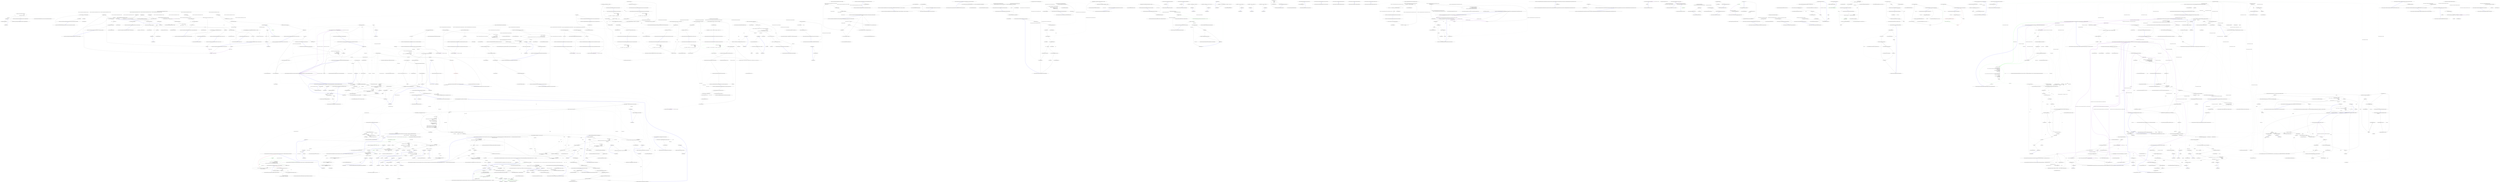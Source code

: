 digraph  {
n102 [label="Nancy.Tests.Unit.Bootstrapper.Base.BootstrapperBaseFixtureBase<TContainer>", span=""];
n103 [label="Nancy.Tests.Unit.Bootstrapper.Base.BootstrapperBaseFixtureBase<TContainer>.FakeEngine", span=""];
n0 [cluster="Nancy.Tests.Unit.Bootstrapper.Base.BootstrapperBaseFixtureBase<TContainer>.BootstrapperBaseFixtureBase()", label="Entry Nancy.Tests.Unit.Bootstrapper.Base.BootstrapperBaseFixtureBase<TContainer>.BootstrapperBaseFixtureBase()", span="26-26"];
n1 [cluster="Nancy.Tests.Unit.Bootstrapper.Base.BootstrapperBaseFixtureBase<TContainer>.BootstrapperBaseFixtureBase()", label="this.configuration = NancyInternalConfiguration.WithOverrides(\r\n                builder =>\r\n                {\r\n                    builder.NancyEngine = typeof(FakeEngine);\r\n                })", span="28-32"];
n2 [cluster="Nancy.Tests.Unit.Bootstrapper.Base.BootstrapperBaseFixtureBase<TContainer>.BootstrapperBaseFixtureBase()", label="Exit Nancy.Tests.Unit.Bootstrapper.Base.BootstrapperBaseFixtureBase<TContainer>.BootstrapperBaseFixtureBase()", span="26-26"];
n3 [cluster="Nancy.Bootstrapper.NancyInternalConfiguration.WithOverrides(System.Action<Nancy.Bootstrapper.NancyInternalConfiguration>)", label="Entry Nancy.Bootstrapper.NancyInternalConfiguration.WithOverrides(System.Action<Nancy.Bootstrapper.NancyInternalConfiguration>)", span="124-124"];
n4 [cluster="lambda expression", label="Entry lambda expression", span="29-32"];
n5 [cluster="lambda expression", label="builder.NancyEngine = typeof(FakeEngine)", span="31-31"];
n6 [cluster="lambda expression", label="Exit lambda expression", span="29-32"];
n7 [cluster="Nancy.Tests.Unit.Bootstrapper.Base.BootstrapperBaseFixtureBase<TContainer>.Should_throw_if_get_engine_called_without_being_initialised()", label="Entry Nancy.Tests.Unit.Bootstrapper.Base.BootstrapperBaseFixtureBase<TContainer>.Should_throw_if_get_engine_called_without_being_initialised()", span="36-36"];
n8 [cluster="Nancy.Tests.Unit.Bootstrapper.Base.BootstrapperBaseFixtureBase<TContainer>.Should_throw_if_get_engine_called_without_being_initialised()", label="var result = Record.Exception(() => this.Bootstrapper.GetEngine())", span="38-38"];
n9 [cluster="Nancy.Tests.Unit.Bootstrapper.Base.BootstrapperBaseFixtureBase<TContainer>.Should_throw_if_get_engine_called_without_being_initialised()", label="result.ShouldNotBeNull()", span="40-40"];
n11 [cluster="Unk.Exception", label="Entry Unk.Exception", span=""];
n13 [cluster="lambda expression", label="Entry lambda expression", span="38-38"];
n10 [cluster="Nancy.Tests.Unit.Bootstrapper.Base.BootstrapperBaseFixtureBase<TContainer>.Should_throw_if_get_engine_called_without_being_initialised()", label="Exit Nancy.Tests.Unit.Bootstrapper.Base.BootstrapperBaseFixtureBase<TContainer>.Should_throw_if_get_engine_called_without_being_initialised()", span="36-36"];
n12 [cluster="Unk.ShouldNotBeNull", label="Entry Unk.ShouldNotBeNull", span=""];
n14 [cluster="lambda expression", label="this.Bootstrapper.GetEngine()", span="38-38"];
n15 [cluster="lambda expression", label="Exit lambda expression", span="38-38"];
n16 [cluster="Nancy.Bootstrapper.NancyBootstrapperBase<TContainer>.GetEngine()", label="Entry Nancy.Bootstrapper.NancyBootstrapperBase<TContainer>.GetEngine()", span="338-338"];
n17 [cluster="Nancy.Tests.Unit.Bootstrapper.Base.BootstrapperBaseFixtureBase<TContainer>.Should_resolve_engine_when_initialised()", label="Entry Nancy.Tests.Unit.Bootstrapper.Base.BootstrapperBaseFixtureBase<TContainer>.Should_resolve_engine_when_initialised()", span="44-44"];
n18 [cluster="Nancy.Tests.Unit.Bootstrapper.Base.BootstrapperBaseFixtureBase<TContainer>.Should_resolve_engine_when_initialised()", label="this.Bootstrapper.Initialise()", span="46-46"];
n19 [cluster="Nancy.Tests.Unit.Bootstrapper.Base.BootstrapperBaseFixtureBase<TContainer>.Should_resolve_engine_when_initialised()", label="var result = this.Bootstrapper.GetEngine()", span="48-48"];
n23 [cluster="Nancy.Bootstrapper.NancyBootstrapperBase<TContainer>.Initialise()", label="Entry Nancy.Bootstrapper.NancyBootstrapperBase<TContainer>.Initialise()", span="225-225"];
n20 [cluster="Nancy.Tests.Unit.Bootstrapper.Base.BootstrapperBaseFixtureBase<TContainer>.Should_resolve_engine_when_initialised()", label="result.ShouldNotBeNull()", span="50-50"];
n21 [cluster="Nancy.Tests.Unit.Bootstrapper.Base.BootstrapperBaseFixtureBase<TContainer>.Should_resolve_engine_when_initialised()", label="result.ShouldBeOfType(typeof(INancyEngine))", span="51-51"];
n24 [cluster="object.ShouldNotBeNull()", label="Entry object.ShouldNotBeNull()", span="125-125"];
n22 [cluster="Nancy.Tests.Unit.Bootstrapper.Base.BootstrapperBaseFixtureBase<TContainer>.Should_resolve_engine_when_initialised()", label="Exit Nancy.Tests.Unit.Bootstrapper.Base.BootstrapperBaseFixtureBase<TContainer>.Should_resolve_engine_when_initialised()", span="44-44"];
n25 [cluster="object.ShouldBeOfType(System.Type)", label="Entry object.ShouldBeOfType(System.Type)", span="140-140"];
n26 [cluster="Nancy.Tests.Unit.Bootstrapper.Base.BootstrapperBaseFixtureBase<TContainer>.Should_use_types_from_config()", label="Entry Nancy.Tests.Unit.Bootstrapper.Base.BootstrapperBaseFixtureBase<TContainer>.Should_use_types_from_config()", span="55-55"];
n27 [cluster="Nancy.Tests.Unit.Bootstrapper.Base.BootstrapperBaseFixtureBase<TContainer>.Should_use_types_from_config()", label="this.Bootstrapper.Initialise()", span="57-57"];
n28 [cluster="Nancy.Tests.Unit.Bootstrapper.Base.BootstrapperBaseFixtureBase<TContainer>.Should_use_types_from_config()", label="var result = this.Bootstrapper.GetEngine()", span="59-59"];
n29 [cluster="Nancy.Tests.Unit.Bootstrapper.Base.BootstrapperBaseFixtureBase<TContainer>.Should_use_types_from_config()", label="result.ShouldBeOfType(typeof(FakeEngine))", span="61-61"];
n30 [cluster="Nancy.Tests.Unit.Bootstrapper.Base.BootstrapperBaseFixtureBase<TContainer>.Should_use_types_from_config()", label="Exit Nancy.Tests.Unit.Bootstrapper.Base.BootstrapperBaseFixtureBase<TContainer>.Should_use_types_from_config()", span="55-55"];
n31 [cluster="Nancy.Tests.Unit.Bootstrapper.Base.BootstrapperBaseFixtureBase<TContainer>.Should_register_config_types_as_singletons()", label="Entry Nancy.Tests.Unit.Bootstrapper.Base.BootstrapperBaseFixtureBase<TContainer>.Should_register_config_types_as_singletons()", span="65-65"];
n32 [cluster="Nancy.Tests.Unit.Bootstrapper.Base.BootstrapperBaseFixtureBase<TContainer>.Should_register_config_types_as_singletons()", label="this.Bootstrapper.Initialise()", span="67-67"];
n33 [cluster="Nancy.Tests.Unit.Bootstrapper.Base.BootstrapperBaseFixtureBase<TContainer>.Should_register_config_types_as_singletons()", label="var result1 = this.Bootstrapper.GetEngine()", span="69-69"];
n34 [cluster="Nancy.Tests.Unit.Bootstrapper.Base.BootstrapperBaseFixtureBase<TContainer>.Should_register_config_types_as_singletons()", label="var result2 = this.Bootstrapper.GetEngine()", span="70-70"];
n35 [cluster="Nancy.Tests.Unit.Bootstrapper.Base.BootstrapperBaseFixtureBase<TContainer>.Should_register_config_types_as_singletons()", label="result1.ShouldBeSameAs(result2)", span="72-72"];
n36 [cluster="Nancy.Tests.Unit.Bootstrapper.Base.BootstrapperBaseFixtureBase<TContainer>.Should_register_config_types_as_singletons()", label="Exit Nancy.Tests.Unit.Bootstrapper.Base.BootstrapperBaseFixtureBase<TContainer>.Should_register_config_types_as_singletons()", span="65-65"];
n37 [cluster="object.ShouldBeSameAs(object)", label="Entry object.ShouldBeSameAs(object)", span="115-115"];
n38 [cluster="Nancy.Tests.Unit.Bootstrapper.Base.BootstrapperBaseFixtureBase<TContainer>.Should_set_pre_request_hook()", label="Entry Nancy.Tests.Unit.Bootstrapper.Base.BootstrapperBaseFixtureBase<TContainer>.Should_set_pre_request_hook()", span="76-76"];
n39 [cluster="Nancy.Tests.Unit.Bootstrapper.Base.BootstrapperBaseFixtureBase<TContainer>.Should_set_pre_request_hook()", label="var called = false", span="78-78"];
n40 [cluster="Nancy.Tests.Unit.Bootstrapper.Base.BootstrapperBaseFixtureBase<TContainer>.Should_set_pre_request_hook()", label="this.Bootstrapper.Initialise()", span="79-79"];
n41 [cluster="Nancy.Tests.Unit.Bootstrapper.Base.BootstrapperBaseFixtureBase<TContainer>.Should_set_pre_request_hook()", label="this.Bootstrapper.BeforeRequest += (c) => { called = true; return null; }", span="80-80"];
n42 [cluster="Nancy.Tests.Unit.Bootstrapper.Base.BootstrapperBaseFixtureBase<TContainer>.Should_set_pre_request_hook()", label="var engine = this.Bootstrapper.GetEngine()", span="81-81"];
n43 [cluster="Nancy.Tests.Unit.Bootstrapper.Base.BootstrapperBaseFixtureBase<TContainer>.Should_set_pre_request_hook()", label="var context = new NancyContext\r\n            {\r\n                Request = new Request(''GET'', ''/'', ''http'')\r\n            }", span="83-86"];
n44 [cluster="Nancy.Tests.Unit.Bootstrapper.Base.BootstrapperBaseFixtureBase<TContainer>.Should_set_pre_request_hook()", label="engine.PreRequestHook.Invoke(context)", span="88-88"];
n47 [cluster="Nancy.NancyContext.NancyContext()", label="Entry Nancy.NancyContext.NancyContext()", span="16-16"];
n48 [cluster="Nancy.Request.Request(string, string, string)", label="Entry Nancy.Request.Request(string, string, string)", span="27-27"];
n45 [cluster="Nancy.Tests.Unit.Bootstrapper.Base.BootstrapperBaseFixtureBase<TContainer>.Should_set_pre_request_hook()", label="called.ShouldBeTrue()", span="90-90"];
n49 [cluster="System.Func<T, TResult>.Invoke(T)", label="Entry System.Func<T, TResult>.Invoke(T)", span="0-0"];
n46 [cluster="Nancy.Tests.Unit.Bootstrapper.Base.BootstrapperBaseFixtureBase<TContainer>.Should_set_pre_request_hook()", label="Exit Nancy.Tests.Unit.Bootstrapper.Base.BootstrapperBaseFixtureBase<TContainer>.Should_set_pre_request_hook()", span="76-76"];
n50 [cluster="bool.ShouldBeTrue()", label="Entry bool.ShouldBeTrue()", span="70-70"];
n51 [cluster="lambda expression", label="Entry lambda expression", span="80-80"];
n52 [cluster="lambda expression", label="called = true", span="80-80"];
n53 [cluster="lambda expression", label="return null;", span="80-80"];
n54 [cluster="lambda expression", label="Exit lambda expression", span="80-80"];
n55 [cluster="Nancy.Tests.Unit.Bootstrapper.Base.BootstrapperBaseFixtureBase<TContainer>.Should_set_post_request_hook()", label="Entry Nancy.Tests.Unit.Bootstrapper.Base.BootstrapperBaseFixtureBase<TContainer>.Should_set_post_request_hook()", span="94-94"];
n56 [cluster="Nancy.Tests.Unit.Bootstrapper.Base.BootstrapperBaseFixtureBase<TContainer>.Should_set_post_request_hook()", label="var called = false", span="96-96"];
n57 [cluster="Nancy.Tests.Unit.Bootstrapper.Base.BootstrapperBaseFixtureBase<TContainer>.Should_set_post_request_hook()", label="this.Bootstrapper.Initialise()", span="97-97"];
n58 [cluster="Nancy.Tests.Unit.Bootstrapper.Base.BootstrapperBaseFixtureBase<TContainer>.Should_set_post_request_hook()", label="this.Bootstrapper.AfterRequest += (c) => { called = true; }", span="98-98"];
n59 [cluster="Nancy.Tests.Unit.Bootstrapper.Base.BootstrapperBaseFixtureBase<TContainer>.Should_set_post_request_hook()", label="var engine = this.Bootstrapper.GetEngine()", span="99-99"];
n60 [cluster="Nancy.Tests.Unit.Bootstrapper.Base.BootstrapperBaseFixtureBase<TContainer>.Should_set_post_request_hook()", label="engine.PostRequestHook.Invoke(new NancyContext())", span="101-101"];
n61 [cluster="Nancy.Tests.Unit.Bootstrapper.Base.BootstrapperBaseFixtureBase<TContainer>.Should_set_post_request_hook()", label="called.ShouldBeTrue()", span="103-103"];
n63 [cluster="System.Action<T>.Invoke(T)", label="Entry System.Action<T>.Invoke(T)", span="0-0"];
n62 [cluster="Nancy.Tests.Unit.Bootstrapper.Base.BootstrapperBaseFixtureBase<TContainer>.Should_set_post_request_hook()", label="Exit Nancy.Tests.Unit.Bootstrapper.Base.BootstrapperBaseFixtureBase<TContainer>.Should_set_post_request_hook()", span="94-94"];
n64 [cluster="lambda expression", label="Entry lambda expression", span="98-98"];
n65 [cluster="lambda expression", label="called = true", span="98-98"];
n66 [cluster="lambda expression", label="Exit lambda expression", span="98-98"];
n67 [cluster="Nancy.Tests.Unit.Bootstrapper.Base.BootstrapperBaseFixtureBase<TContainer>.Should_set_on_error_hook()", label="Entry Nancy.Tests.Unit.Bootstrapper.Base.BootstrapperBaseFixtureBase<TContainer>.Should_set_on_error_hook()", span="107-107"];
n68 [cluster="Nancy.Tests.Unit.Bootstrapper.Base.BootstrapperBaseFixtureBase<TContainer>.Should_set_on_error_hook()", label="var called = false", span="109-109"];
n69 [cluster="Nancy.Tests.Unit.Bootstrapper.Base.BootstrapperBaseFixtureBase<TContainer>.Should_set_on_error_hook()", label="this.Bootstrapper.Initialise()", span="110-110"];
n70 [cluster="Nancy.Tests.Unit.Bootstrapper.Base.BootstrapperBaseFixtureBase<TContainer>.Should_set_on_error_hook()", label="this.Bootstrapper.OnError += (c, e) => { called = true; return new Response(); }", span="111-111"];
n71 [cluster="Nancy.Tests.Unit.Bootstrapper.Base.BootstrapperBaseFixtureBase<TContainer>.Should_set_on_error_hook()", label="var engine = this.Bootstrapper.GetEngine()", span="112-112"];
n72 [cluster="Nancy.Tests.Unit.Bootstrapper.Base.BootstrapperBaseFixtureBase<TContainer>.Should_set_on_error_hook()", label="engine.OnErrorHook.Invoke(new NancyContext(), new Exception())", span="114-114"];
n73 [cluster="Nancy.Tests.Unit.Bootstrapper.Base.BootstrapperBaseFixtureBase<TContainer>.Should_set_on_error_hook()", label="called.ShouldBeTrue()", span="116-116"];
n75 [cluster="System.Exception.Exception()", label="Entry System.Exception.Exception()", span="0-0"];
n76 [cluster="System.Func<T1, T2, TResult>.Invoke(T1, T2)", label="Entry System.Func<T1, T2, TResult>.Invoke(T1, T2)", span="0-0"];
n74 [cluster="Nancy.Tests.Unit.Bootstrapper.Base.BootstrapperBaseFixtureBase<TContainer>.Should_set_on_error_hook()", label="Exit Nancy.Tests.Unit.Bootstrapper.Base.BootstrapperBaseFixtureBase<TContainer>.Should_set_on_error_hook()", span="107-107"];
n77 [cluster="lambda expression", label="Entry lambda expression", span="111-111"];
n78 [cluster="lambda expression", label="called = true", span="111-111"];
n79 [cluster="lambda expression", label="return new Response();", span="111-111"];
n80 [cluster="lambda expression", label="Exit lambda expression", span="111-111"];
n81 [cluster="Nancy.Response.Response()", label="Entry Nancy.Response.Response()", span="15-15"];
n82 [cluster="Nancy.Tests.Unit.Bootstrapper.Base.BootstrapperBaseFixtureBase<TContainer>.FakeEngine.FakeEngine(Nancy.Routing.IRouteResolver, Nancy.Routing.IRouteCache, Nancy.INancyContextFactory)", label="Entry Nancy.Tests.Unit.Bootstrapper.Base.BootstrapperBaseFixtureBase<TContainer>.FakeEngine.FakeEngine(Nancy.Routing.IRouteResolver, Nancy.Routing.IRouteCache, Nancy.INancyContextFactory)", span="146-146"];
n83 [cluster="Nancy.Tests.Unit.Bootstrapper.Base.BootstrapperBaseFixtureBase<TContainer>.FakeEngine.FakeEngine(Nancy.Routing.IRouteResolver, Nancy.Routing.IRouteCache, Nancy.INancyContextFactory)", label="resolver == null", span="148-148"];
n85 [cluster="Nancy.Tests.Unit.Bootstrapper.Base.BootstrapperBaseFixtureBase<TContainer>.FakeEngine.FakeEngine(Nancy.Routing.IRouteResolver, Nancy.Routing.IRouteCache, Nancy.INancyContextFactory)", label="routeCache == null", span="153-153"];
n87 [cluster="Nancy.Tests.Unit.Bootstrapper.Base.BootstrapperBaseFixtureBase<TContainer>.FakeEngine.FakeEngine(Nancy.Routing.IRouteResolver, Nancy.Routing.IRouteCache, Nancy.INancyContextFactory)", label="contextFactory == null", span="158-158"];
n89 [cluster="Nancy.Tests.Unit.Bootstrapper.Base.BootstrapperBaseFixtureBase<TContainer>.FakeEngine.FakeEngine(Nancy.Routing.IRouteResolver, Nancy.Routing.IRouteCache, Nancy.INancyContextFactory)", label="this.resolver = resolver", span="163-163"];
n90 [cluster="Nancy.Tests.Unit.Bootstrapper.Base.BootstrapperBaseFixtureBase<TContainer>.FakeEngine.FakeEngine(Nancy.Routing.IRouteResolver, Nancy.Routing.IRouteCache, Nancy.INancyContextFactory)", label="this.routeCache = routeCache", span="164-164"];
n91 [cluster="Nancy.Tests.Unit.Bootstrapper.Base.BootstrapperBaseFixtureBase<TContainer>.FakeEngine.FakeEngine(Nancy.Routing.IRouteResolver, Nancy.Routing.IRouteCache, Nancy.INancyContextFactory)", label="this.contextFactory = contextFactory", span="165-165"];
n84 [cluster="Nancy.Tests.Unit.Bootstrapper.Base.BootstrapperBaseFixtureBase<TContainer>.FakeEngine.FakeEngine(Nancy.Routing.IRouteResolver, Nancy.Routing.IRouteCache, Nancy.INancyContextFactory)", label="throw new ArgumentNullException(''resolver'', ''The resolver parameter cannot be null.'');", span="150-150"];
n86 [cluster="Nancy.Tests.Unit.Bootstrapper.Base.BootstrapperBaseFixtureBase<TContainer>.FakeEngine.FakeEngine(Nancy.Routing.IRouteResolver, Nancy.Routing.IRouteCache, Nancy.INancyContextFactory)", label="throw new ArgumentNullException(''routeCache'', ''The routeCache parameter cannot be null.'');", span="155-155"];
n88 [cluster="Nancy.Tests.Unit.Bootstrapper.Base.BootstrapperBaseFixtureBase<TContainer>.FakeEngine.FakeEngine(Nancy.Routing.IRouteResolver, Nancy.Routing.IRouteCache, Nancy.INancyContextFactory)", label="throw new ArgumentNullException(''contextFactory'');", span="160-160"];
n92 [cluster="Nancy.Tests.Unit.Bootstrapper.Base.BootstrapperBaseFixtureBase<TContainer>.FakeEngine.FakeEngine(Nancy.Routing.IRouteResolver, Nancy.Routing.IRouteCache, Nancy.INancyContextFactory)", label="Exit Nancy.Tests.Unit.Bootstrapper.Base.BootstrapperBaseFixtureBase<TContainer>.FakeEngine.FakeEngine(Nancy.Routing.IRouteResolver, Nancy.Routing.IRouteCache, Nancy.INancyContextFactory)", span="146-146"];
n93 [cluster="System.ArgumentNullException.ArgumentNullException(string, string)", label="Entry System.ArgumentNullException.ArgumentNullException(string, string)", span="0-0"];
n94 [cluster="System.ArgumentNullException.ArgumentNullException(string)", label="Entry System.ArgumentNullException.ArgumentNullException(string)", span="0-0"];
n95 [cluster="Nancy.Tests.Unit.Bootstrapper.Base.BootstrapperBaseFixtureBase<TContainer>.FakeEngine.HandleRequest(Nancy.Request)", label="Entry Nancy.Tests.Unit.Bootstrapper.Base.BootstrapperBaseFixtureBase<TContainer>.FakeEngine.HandleRequest(Nancy.Request)", span="173-173"];
n96 [cluster="Nancy.Tests.Unit.Bootstrapper.Base.BootstrapperBaseFixtureBase<TContainer>.FakeEngine.HandleRequest(Nancy.Request)", label="throw new NotImplementedException();", span="175-175"];
n97 [cluster="Nancy.Tests.Unit.Bootstrapper.Base.BootstrapperBaseFixtureBase<TContainer>.FakeEngine.HandleRequest(Nancy.Request)", label="Exit Nancy.Tests.Unit.Bootstrapper.Base.BootstrapperBaseFixtureBase<TContainer>.FakeEngine.HandleRequest(Nancy.Request)", span="173-173"];
n98 [cluster="System.NotImplementedException.NotImplementedException()", label="Entry System.NotImplementedException.NotImplementedException()", span="0-0"];
n99 [cluster="Nancy.Tests.Unit.Bootstrapper.Base.BootstrapperBaseFixtureBase<TContainer>.FakeEngine.HandleRequest(Nancy.Request, System.Action<Nancy.NancyContext>, System.Action<System.Exception>)", label="Entry Nancy.Tests.Unit.Bootstrapper.Base.BootstrapperBaseFixtureBase<TContainer>.FakeEngine.HandleRequest(Nancy.Request, System.Action<Nancy.NancyContext>, System.Action<System.Exception>)", span="184-184"];
n100 [cluster="Nancy.Tests.Unit.Bootstrapper.Base.BootstrapperBaseFixtureBase<TContainer>.FakeEngine.HandleRequest(Nancy.Request, System.Action<Nancy.NancyContext>, System.Action<System.Exception>)", label="throw new NotImplementedException();", span="186-186"];
n101 [cluster="Nancy.Tests.Unit.Bootstrapper.Base.BootstrapperBaseFixtureBase<TContainer>.FakeEngine.HandleRequest(Nancy.Request, System.Action<Nancy.NancyContext>, System.Action<System.Exception>)", label="Exit Nancy.Tests.Unit.Bootstrapper.Base.BootstrapperBaseFixtureBase<TContainer>.FakeEngine.HandleRequest(Nancy.Request, System.Action<Nancy.NancyContext>, System.Action<System.Exception>)", span="184-184"];
m0_16 [cluster="System.IO.StreamWriter.StreamWriter(System.IO.Stream)", file="BrowserResponseBodyWrapperFixture.cs", label="Entry System.IO.StreamWriter.StreamWriter(System.IO.Stream)", span="0-0"];
m0_9 [cluster="Unk.SequenceEqual", file="BrowserResponseBodyWrapperFixture.cs", label="Entry Unk.SequenceEqual", span=""];
m0_17 [cluster="System.IO.StreamWriter.Write(string)", file="BrowserResponseBodyWrapperFixture.cs", label="Entry System.IO.StreamWriter.Write(string)", span="0-0"];
m0_0 [cluster="Nancy.Testing.Tests.BrowserResponseBodyWrapperFixture.Should_contain_response_body()", file="BrowserResponseBodyWrapperFixture.cs", label="Entry Nancy.Testing.Tests.BrowserResponseBodyWrapperFixture.Should_contain_response_body()", span="12-12"];
m0_1 [cluster="Nancy.Testing.Tests.BrowserResponseBodyWrapperFixture.Should_contain_response_body()", file="BrowserResponseBodyWrapperFixture.cs", label="var body = new BrowserResponseBodyWrapper(new Response\r\n            {\r\n                Contents = stream => {\r\n                    var writer = new StreamWriter(stream);\r\n                    writer.Write(''This is the content'');\r\n                    writer.Flush();\r\n                }\r\n            })", span="15-22"];
m0_2 [cluster="Nancy.Testing.Tests.BrowserResponseBodyWrapperFixture.Should_contain_response_body()", file="BrowserResponseBodyWrapperFixture.cs", label="var content = Encoding.ASCII.GetBytes(''This is the content'')", span="24-24"];
m0_3 [cluster="Nancy.Testing.Tests.BrowserResponseBodyWrapperFixture.Should_contain_response_body()", file="BrowserResponseBodyWrapperFixture.cs", label="var result = body.SequenceEqual(content)", span="27-27"];
m0_4 [cluster="Nancy.Testing.Tests.BrowserResponseBodyWrapperFixture.Should_contain_response_body()", file="BrowserResponseBodyWrapperFixture.cs", label="result.ShouldBeTrue()", span="30-30"];
m0_5 [cluster="Nancy.Testing.Tests.BrowserResponseBodyWrapperFixture.Should_contain_response_body()", file="BrowserResponseBodyWrapperFixture.cs", label="Exit Nancy.Testing.Tests.BrowserResponseBodyWrapperFixture.Should_contain_response_body()", span="12-12"];
m0_6 [cluster="Nancy.Testing.BrowserResponseBodyWrapper.BrowserResponseBodyWrapper(Nancy.Response)", file="BrowserResponseBodyWrapperFixture.cs", label="Entry Nancy.Testing.BrowserResponseBodyWrapper.BrowserResponseBodyWrapper(Nancy.Response)", span="14-14"];
m0_8 [cluster="System.Text.Encoding.GetBytes(string)", file="BrowserResponseBodyWrapperFixture.cs", label="Entry System.Text.Encoding.GetBytes(string)", span="0-0"];
m0_18 [cluster="System.IO.StreamWriter.Flush()", file="BrowserResponseBodyWrapperFixture.cs", label="Entry System.IO.StreamWriter.Flush()", span="0-0"];
m0_19 [cluster="Nancy.Testing.Tests.BrowserResponseBodyWrapperFixture.Should_return_querywrapper_for_css_selector_match()", file="BrowserResponseBodyWrapperFixture.cs", label="Entry Nancy.Testing.Tests.BrowserResponseBodyWrapperFixture.Should_return_querywrapper_for_css_selector_match()", span="34-34"];
m0_20 [cluster="Nancy.Testing.Tests.BrowserResponseBodyWrapperFixture.Should_return_querywrapper_for_css_selector_match()", file="BrowserResponseBodyWrapperFixture.cs", label="var body = new BrowserResponseBodyWrapper(new Response\r\n            {\r\n                Contents = stream =>\r\n                {\r\n                    var writer = new StreamWriter(stream);\r\n                    writer.Write(''<div>Outer and <div id='#bar'>inner</div></div>'');\r\n                    writer.Flush();\r\n                }\r\n            })", span="37-45"];
m0_21 [cluster="Nancy.Testing.Tests.BrowserResponseBodyWrapperFixture.Should_return_querywrapper_for_css_selector_match()", file="BrowserResponseBodyWrapperFixture.cs", label="var result = body[''#bar'']", span="48-48"];
m0_22 [cluster="Nancy.Testing.Tests.BrowserResponseBodyWrapperFixture.Should_return_querywrapper_for_css_selector_match()", color=red, community=0, file="BrowserResponseBodyWrapperFixture.cs", label="0: result.ShouldContain(''inner'')", span="51-51"];
m0_23 [cluster="Nancy.Testing.Tests.BrowserResponseBodyWrapperFixture.Should_return_querywrapper_for_css_selector_match()", file="BrowserResponseBodyWrapperFixture.cs", label="Exit Nancy.Testing.Tests.BrowserResponseBodyWrapperFixture.Should_return_querywrapper_for_css_selector_match()", span="34-34"];
m0_24 [cluster="Nancy.Testing.QueryWrapper.ShouldContain(string, System.StringComparison)", file="BrowserResponseBodyWrapperFixture.cs", label="Entry Nancy.Testing.QueryWrapper.ShouldContain(string, System.StringComparison)", span="75-75"];
m0_7 [cluster="Nancy.Response.Response()", file="BrowserResponseBodyWrapperFixture.cs", label="Entry Nancy.Response.Response()", span="15-15"];
m0_25 [cluster="lambda expression", file="BrowserResponseBodyWrapperFixture.cs", label="Entry lambda expression", span="39-44"];
m0_12 [cluster="lambda expression", file="BrowserResponseBodyWrapperFixture.cs", label="var writer = new StreamWriter(stream)", span="18-18"];
m0_11 [cluster="lambda expression", file="BrowserResponseBodyWrapperFixture.cs", label="Entry lambda expression", span="17-21"];
m0_13 [cluster="lambda expression", file="BrowserResponseBodyWrapperFixture.cs", label="writer.Write(''This is the content'')", span="19-19"];
m0_14 [cluster="lambda expression", file="BrowserResponseBodyWrapperFixture.cs", label="writer.Flush()", span="20-20"];
m0_15 [cluster="lambda expression", file="BrowserResponseBodyWrapperFixture.cs", label="Exit lambda expression", span="17-21"];
m0_26 [cluster="lambda expression", file="BrowserResponseBodyWrapperFixture.cs", label="var writer = new StreamWriter(stream)", span="41-41"];
m0_27 [cluster="lambda expression", file="BrowserResponseBodyWrapperFixture.cs", label="writer.Write(''<div>Outer and <div id='#bar'>inner</div></div>'')", span="42-42"];
m0_28 [cluster="lambda expression", file="BrowserResponseBodyWrapperFixture.cs", label="writer.Flush()", span="43-43"];
m0_29 [cluster="lambda expression", file="BrowserResponseBodyWrapperFixture.cs", label="Exit lambda expression", span="39-44"];
m1_15 [cluster="Nancy.ViewEngines.Razor.BuildProviders.NancyCSharpRazorBuildProvider.GetGeneratedType(System.CodeDom.Compiler.CompilerResults)", file="DefaultNancyBootstrapperBootstrapperBaseFixture.cs", label="Entry Nancy.ViewEngines.Razor.BuildProviders.NancyCSharpRazorBuildProvider.GetGeneratedType(System.CodeDom.Compiler.CompilerResults)", span="59-59"];
m1_16 [cluster="Nancy.ViewEngines.Razor.BuildProviders.NancyCSharpRazorBuildProvider.GetGeneratedType(System.CodeDom.Compiler.CompilerResults)", file="DefaultNancyBootstrapperBootstrapperBaseFixture.cs", label="return results.CompiledAssembly.GetType(string.Format(CultureInfo.CurrentCulture, ''{0}.{1}'', new object[] { this.host.DefaultNamespace, this.host.DefaultClassName }));", span="61-61"];
m1_17 [cluster="Nancy.ViewEngines.Razor.BuildProviders.NancyCSharpRazorBuildProvider.GetGeneratedType(System.CodeDom.Compiler.CompilerResults)", file="DefaultNancyBootstrapperBootstrapperBaseFixture.cs", label="Exit Nancy.ViewEngines.Razor.BuildProviders.NancyCSharpRazorBuildProvider.GetGeneratedType(System.CodeDom.Compiler.CompilerResults)", span="59-59"];
m1_18 [cluster="System.Reflection.Assembly.GetType(string)", file="DefaultNancyBootstrapperBootstrapperBaseFixture.cs", label="Entry System.Reflection.Assembly.GetType(string)", span="0-0"];
m1_29 [cluster="RazorTemplateEngine.cstr", file="DefaultNancyBootstrapperBootstrapperBaseFixture.cs", label="Entry RazorTemplateEngine.cstr", span=""];
m1_30 [cluster="Unk.OpenReader", file="DefaultNancyBootstrapperBootstrapperBaseFixture.cs", label="Entry Unk.OpenReader", span=""];
m1_33 [cluster="Unk.ToString", file="DefaultNancyBootstrapperBootstrapperBaseFixture.cs", label="Entry Unk.ToString", span=""];
m1_13 [cluster="string.Format(System.IFormatProvider, string, params object[])", file="DefaultNancyBootstrapperBootstrapperBaseFixture.cs", label="Entry string.Format(System.IFormatProvider, string, params object[])", span="0-0"];
m1_14 [cluster="Unk.GenerateTypeFactory", file="DefaultNancyBootstrapperBootstrapperBaseFixture.cs", label="Entry Unk.GenerateTypeFactory", span=""];
m1_4 [cluster="Unk.GetDefaultCompilerTypeForLanguage", file="DefaultNancyBootstrapperBootstrapperBaseFixture.cs", label="Entry Unk.GetDefaultCompilerTypeForLanguage", span=""];
m1_7 [cluster="Nancy.ViewEngines.Razor.BuildProviders.NancyCSharpRazorBuildProvider.GenerateCode(AssemblyBuilder)", file="DefaultNancyBootstrapperBootstrapperBaseFixture.cs", label="Entry Nancy.ViewEngines.Razor.BuildProviders.NancyCSharpRazorBuildProvider.GenerateCode(AssemblyBuilder)", span="47-47"];
m1_8 [cluster="Nancy.ViewEngines.Razor.BuildProviders.NancyCSharpRazorBuildProvider.GenerateCode(AssemblyBuilder)", file="DefaultNancyBootstrapperBootstrapperBaseFixture.cs", label="assemblyBuilder.AddCodeCompileUnit(this, this.GetGeneratedCode())", span="49-49"];
m1_9 [cluster="Nancy.ViewEngines.Razor.BuildProviders.NancyCSharpRazorBuildProvider.GenerateCode(AssemblyBuilder)", file="DefaultNancyBootstrapperBootstrapperBaseFixture.cs", label="assemblyBuilder.GenerateTypeFactory(string.Format(CultureInfo.InvariantCulture, ''{0}.{1}'', new object[] { this.host.DefaultNamespace, this.host.DefaultClassName }))", span="51-51"];
m1_10 [cluster="Nancy.ViewEngines.Razor.BuildProviders.NancyCSharpRazorBuildProvider.GenerateCode(AssemblyBuilder)", file="DefaultNancyBootstrapperBootstrapperBaseFixture.cs", label="Exit Nancy.ViewEngines.Razor.BuildProviders.NancyCSharpRazorBuildProvider.GenerateCode(AssemblyBuilder)", span="47-47"];
m1_5 [cluster="RazorEngineHost.cstr", file="DefaultNancyBootstrapperBootstrapperBaseFixture.cs", label="Entry RazorEngineHost.cstr", span=""];
m1_11 [cluster="Nancy.ViewEngines.Razor.BuildProviders.NancyCSharpRazorBuildProvider.GetGeneratedCode()", file="DefaultNancyBootstrapperBootstrapperBaseFixture.cs", label="Entry Nancy.ViewEngines.Razor.BuildProviders.NancyCSharpRazorBuildProvider.GetGeneratedCode()", span="64-64"];
m1_19 [cluster="Nancy.ViewEngines.Razor.BuildProviders.NancyCSharpRazorBuildProvider.GetGeneratedCode()", file="DefaultNancyBootstrapperBootstrapperBaseFixture.cs", label="this.generatedCode == null", span="66-66"];
m1_20 [cluster="Nancy.ViewEngines.Razor.BuildProviders.NancyCSharpRazorBuildProvider.GetGeneratedCode()", file="DefaultNancyBootstrapperBootstrapperBaseFixture.cs", label="var engine = new RazorTemplateEngine(this.host)", span="68-68"];
m1_27 [cluster="Nancy.ViewEngines.Razor.BuildProviders.NancyCSharpRazorBuildProvider.GetGeneratedCode()", file="DefaultNancyBootstrapperBootstrapperBaseFixture.cs", label="return this.generatedCode;", span="83-83"];
m1_21 [cluster="Nancy.ViewEngines.Razor.BuildProviders.NancyCSharpRazorBuildProvider.GetGeneratedCode()", file="DefaultNancyBootstrapperBootstrapperBaseFixture.cs", label="GeneratorResults results", span="69-69"];
m1_23 [cluster="Nancy.ViewEngines.Razor.BuildProviders.NancyCSharpRazorBuildProvider.GetGeneratedCode()", file="DefaultNancyBootstrapperBootstrapperBaseFixture.cs", label="results = engine.GenerateCode(reader)", span="72-72"];
m1_22 [cluster="Nancy.ViewEngines.Razor.BuildProviders.NancyCSharpRazorBuildProvider.GetGeneratedCode()", file="DefaultNancyBootstrapperBootstrapperBaseFixture.cs", label="var reader = this.OpenReader()", span="70-70"];
m1_24 [cluster="Nancy.ViewEngines.Razor.BuildProviders.NancyCSharpRazorBuildProvider.GetGeneratedCode()", file="DefaultNancyBootstrapperBootstrapperBaseFixture.cs", label="!results.Success", span="75-75"];
m1_25 [cluster="Nancy.ViewEngines.Razor.BuildProviders.NancyCSharpRazorBuildProvider.GetGeneratedCode()", file="DefaultNancyBootstrapperBootstrapperBaseFixture.cs", label="throw new InvalidOperationException(results.ToString());", span="77-77"];
m1_26 [cluster="Nancy.ViewEngines.Razor.BuildProviders.NancyCSharpRazorBuildProvider.GetGeneratedCode()", file="DefaultNancyBootstrapperBootstrapperBaseFixture.cs", label="this.generatedCode = results.GeneratedCode", span="80-80"];
m1_28 [cluster="Nancy.ViewEngines.Razor.BuildProviders.NancyCSharpRazorBuildProvider.GetGeneratedCode()", file="DefaultNancyBootstrapperBootstrapperBaseFixture.cs", label="Exit Nancy.ViewEngines.Razor.BuildProviders.NancyCSharpRazorBuildProvider.GetGeneratedCode()", span="64-64"];
m1_32 [cluster="InvalidOperationException.cstr", file="DefaultNancyBootstrapperBootstrapperBaseFixture.cs", label="Entry InvalidOperationException.cstr", span=""];
m1_6 [cluster="CSharpRazorCodeLanguage.cstr", file="DefaultNancyBootstrapperBootstrapperBaseFixture.cs", label="Entry CSharpRazorCodeLanguage.cstr", span=""];
m1_31 [cluster="Unk.GenerateCode", file="DefaultNancyBootstrapperBootstrapperBaseFixture.cs", label="Entry Unk.GenerateCode", span=""];
m1_12 [cluster="Unk.AddCodeCompileUnit", file="DefaultNancyBootstrapperBootstrapperBaseFixture.cs", label="Entry Unk.AddCodeCompileUnit", span=""];
m1_0 [cluster="Nancy.ViewEngines.Razor.BuildProviders.NancyCSharpRazorBuildProvider.NancyCSharpRazorBuildProvider()", file="DefaultNancyBootstrapperBootstrapperBaseFixture.cs", label="Entry Nancy.ViewEngines.Razor.BuildProviders.NancyCSharpRazorBuildProvider.NancyCSharpRazorBuildProvider()", span="22-22"];
m1_1 [cluster="Nancy.ViewEngines.Razor.BuildProviders.NancyCSharpRazorBuildProvider.NancyCSharpRazorBuildProvider()", file="DefaultNancyBootstrapperBootstrapperBaseFixture.cs", label="this.compilerType = this.GetDefaultCompilerTypeForLanguage(''C#'')", span="24-24"];
m1_2 [cluster="Nancy.ViewEngines.Razor.BuildProviders.NancyCSharpRazorBuildProvider.NancyCSharpRazorBuildProvider()", file="DefaultNancyBootstrapperBootstrapperBaseFixture.cs", label="this.host = new RazorEngineHost(new CSharpRazorCodeLanguage())\r\n            {\r\n                DefaultBaseClass = typeof(NancyRazorViewBase).FullName,\r\n                DefaultNamespace = ''RazorOutput'',\r\n                DefaultClassName = ''RazorView''\r\n            }", span="26-31"];
m1_3 [cluster="Nancy.ViewEngines.Razor.BuildProviders.NancyCSharpRazorBuildProvider.NancyCSharpRazorBuildProvider()", file="DefaultNancyBootstrapperBootstrapperBaseFixture.cs", label="Exit Nancy.ViewEngines.Razor.BuildProviders.NancyCSharpRazorBuildProvider.NancyCSharpRazorBuildProvider()", span="22-22"];
m1_34 [file="DefaultNancyBootstrapperBootstrapperBaseFixture.cs", label="Nancy.ViewEngines.Razor.BuildProviders.NancyCSharpRazorBuildProvider", span=""];
m2_4 [cluster="TinyIoC.TinyIoCContainer.Register<RegisterType, RegisterImplementation>()", file="DemoBootstrapper.cs", label="Entry TinyIoC.TinyIoCContainer.Register<RegisterType, RegisterImplementation>()", span="1018-1018"];
m2_0 [cluster="Nancy.Demo.Hosting.Aspnet.DemoBootstrapper.ConfigureApplicationContainer(TinyIoC.TinyIoCContainer)", file="DemoBootstrapper.cs", label="Entry Nancy.Demo.Hosting.Aspnet.DemoBootstrapper.ConfigureApplicationContainer(TinyIoC.TinyIoCContainer)", span="10-10"];
m2_1 [cluster="Nancy.Demo.Hosting.Aspnet.DemoBootstrapper.ConfigureApplicationContainer(TinyIoC.TinyIoCContainer)", file="DemoBootstrapper.cs", label="existingContainer.Register<IApplicationDependency, ApplicationDependencyClass>().AsSingleton()", span="14-14"];
m2_2 [cluster="Nancy.Demo.Hosting.Aspnet.DemoBootstrapper.ConfigureApplicationContainer(TinyIoC.TinyIoCContainer)", file="DemoBootstrapper.cs", label="existingContainer.Register<IRazorConfiguration, MyRazorConfiguration>().AsSingleton()", span="15-15"];
m2_3 [cluster="Nancy.Demo.Hosting.Aspnet.DemoBootstrapper.ConfigureApplicationContainer(TinyIoC.TinyIoCContainer)", file="DemoBootstrapper.cs", label="Exit Nancy.Demo.Hosting.Aspnet.DemoBootstrapper.ConfigureApplicationContainer(TinyIoC.TinyIoCContainer)", span="10-10"];
m2_19 [cluster="lambda expression", file="DemoBootstrapper.cs", label="var username = ctx.Request.Query.pirate", span="33-33"];
m2_5 [cluster="TinyIoC.TinyIoCContainer.RegisterOptions.AsSingleton()", file="DemoBootstrapper.cs", label="Entry TinyIoC.TinyIoCContainer.RegisterOptions.AsSingleton()", span="592-592"];
m2_16 [cluster="Nancy.Bootstrapper.NancyBootstrapperBase<TContainer>.InitialiseInternal(TContainer)", file="DemoBootstrapper.cs", label="Entry Nancy.Bootstrapper.NancyBootstrapperBase<TContainer>.InitialiseInternal(TContainer)", span="387-387"];
m2_11 [cluster="Nancy.Demo.Hosting.Aspnet.DemoBootstrapper.InitialiseInternal(TinyIoC.TinyIoCContainer)", file="DemoBootstrapper.cs", label="Entry Nancy.Demo.Hosting.Aspnet.DemoBootstrapper.InitialiseInternal(TinyIoC.TinyIoCContainer)", span="25-25"];
m2_12 [cluster="Nancy.Demo.Hosting.Aspnet.DemoBootstrapper.InitialiseInternal(TinyIoC.TinyIoCContainer)", file="DemoBootstrapper.cs", label="base.InitialiseInternal(container)", span="28-28"];
m2_13 [cluster="Nancy.Demo.Hosting.Aspnet.DemoBootstrapper.InitialiseInternal(TinyIoC.TinyIoCContainer)", color=green, community=0, file="DemoBootstrapper.cs", label="0: this.Conventions.StaticContentsConventions.Add(StaticContentConventionBuilder.AddDirectory(''moo'', ''Content''))", span="30-30"];
m2_14 [cluster="Nancy.Demo.Hosting.Aspnet.DemoBootstrapper.InitialiseInternal(TinyIoC.TinyIoCContainer)", file="DemoBootstrapper.cs", label="CookieBasedSessions.Enable(this)", span="32-32"];
m2_15 [cluster="Nancy.Demo.Hosting.Aspnet.DemoBootstrapper.InitialiseInternal(TinyIoC.TinyIoCContainer)", file="DemoBootstrapper.cs", label="Exit Nancy.Demo.Hosting.Aspnet.DemoBootstrapper.InitialiseInternal(TinyIoC.TinyIoCContainer)", span="25-25"];
m2_10 [cluster="Nancy.Bootstrapper.NancyBootstrapperWithRequestContainerBase<TContainer>.ConfigureRequestContainer(TContainer)", file="DemoBootstrapper.cs", label="Entry Nancy.Bootstrapper.NancyBootstrapperWithRequestContainerBase<TContainer>.ConfigureRequestContainer(TContainer)", span="91-91"];
m2_23 [cluster="Nancy.Demo.Hosting.Aspnet.HereBeAResponseYouScurvyDog.HereBeAResponseYouScurvyDog(Nancy.Response)", file="DemoBootstrapper.cs", label="Entry Nancy.Demo.Hosting.Aspnet.HereBeAResponseYouScurvyDog.HereBeAResponseYouScurvyDog(Nancy.Response)", span="12-12"];
m2_18 [cluster="lambda expression", file="DemoBootstrapper.cs", label="Entry lambda expression", span="31-39"];
m2_17 [cluster="Nancy.Session.CookieBasedSessions.Enable(Nancy.Bootstrapper.IApplicationPipelines)", file="DemoBootstrapper.cs", label="Entry Nancy.Session.CookieBasedSessions.Enable(Nancy.Bootstrapper.IApplicationPipelines)", span="79-79"];
m2_24 [cluster="Nancy.Demo.Hosting.Aspnet.MyRazorConfiguration.GetAssemblyNames()", file="DemoBootstrapper.cs", label="Entry Nancy.Demo.Hosting.Aspnet.MyRazorConfiguration.GetAssemblyNames()", span="53-53"];
m2_25 [cluster="Nancy.Demo.Hosting.Aspnet.MyRazorConfiguration.GetAssemblyNames()", file="DemoBootstrapper.cs", label="return new string[] { };", span="55-55"];
m2_26 [cluster="Nancy.Demo.Hosting.Aspnet.MyRazorConfiguration.GetAssemblyNames()", file="DemoBootstrapper.cs", label="Exit Nancy.Demo.Hosting.Aspnet.MyRazorConfiguration.GetAssemblyNames()", span="53-53"];
m2_6 [cluster="Nancy.Demo.Hosting.Aspnet.DemoBootstrapper.ConfigureRequestContainer(TinyIoC.TinyIoCContainer)", file="DemoBootstrapper.cs", label="Entry Nancy.Demo.Hosting.Aspnet.DemoBootstrapper.ConfigureRequestContainer(TinyIoC.TinyIoCContainer)", span="18-18"];
m2_7 [cluster="Nancy.Demo.Hosting.Aspnet.DemoBootstrapper.ConfigureRequestContainer(TinyIoC.TinyIoCContainer)", file="DemoBootstrapper.cs", label="base.ConfigureRequestContainer(existingContainer)", span="20-20"];
m2_8 [cluster="Nancy.Demo.Hosting.Aspnet.DemoBootstrapper.ConfigureRequestContainer(TinyIoC.TinyIoCContainer)", file="DemoBootstrapper.cs", label="existingContainer.Register<IRequestDependency, RequestDependencyClass>().AsSingleton()", span="22-22"];
m2_9 [cluster="Nancy.Demo.Hosting.Aspnet.DemoBootstrapper.ConfigureRequestContainer(TinyIoC.TinyIoCContainer)", file="DemoBootstrapper.cs", label="Exit Nancy.Demo.Hosting.Aspnet.DemoBootstrapper.ConfigureRequestContainer(TinyIoC.TinyIoCContainer)", span="18-18"];
m2_21 [cluster="lambda expression", file="DemoBootstrapper.cs", label="ctx.Response = new HereBeAResponseYouScurvyDog(ctx.Response)", span="37-37"];
m2_20 [cluster="lambda expression", file="DemoBootstrapper.cs", label="username.HasValue", span="35-35"];
m2_22 [cluster="lambda expression", file="DemoBootstrapper.cs", label="Exit lambda expression", span="31-39"];
m2_27 [cluster="Nancy.Demo.Hosting.Aspnet.MyRazorConfiguration.GetDefaultNamespaces()", file="DemoBootstrapper.cs", label="Entry Nancy.Demo.Hosting.Aspnet.MyRazorConfiguration.GetDefaultNamespaces()", span="58-58"];
m2_28 [cluster="Nancy.Demo.Hosting.Aspnet.MyRazorConfiguration.GetDefaultNamespaces()", file="DemoBootstrapper.cs", label="return new string[] { };", span="60-60"];
m2_29 [cluster="Nancy.Demo.Hosting.Aspnet.MyRazorConfiguration.GetDefaultNamespaces()", file="DemoBootstrapper.cs", label="Exit Nancy.Demo.Hosting.Aspnet.MyRazorConfiguration.GetDefaultNamespaces()", span="58-58"];
m2_30 [file="DemoBootstrapper.cs", label="Nancy.Demo.Hosting.Aspnet.DemoBootstrapper", span=""];
m3_7 [cluster="DotLiquidViewEngine.cstr", file="DotLiquidViewEngineFixture.cs", label="Entry DotLiquidViewEngine.cstr", span=""];
m3_36 [cluster="System.IO.MemoryStream.ShouldEqual(string)", file="DotLiquidViewEngineFixture.cs", label="Entry System.IO.MemoryStream.ShouldEqual(string)", span="162-162"];
m3_96 [cluster="System.Collections.Generic.List<T>.List()", file="DotLiquidViewEngineFixture.cs", label="Entry System.Collections.Generic.List<T>.List()", span="0-0"];
m3_58 [cluster="Nancy.ViewEngines.DotLiquid.Tests.DotLiquidViewEngineFixture.When_passing_a_null_model_should_return_a_null_model_message_if_called()", file="DotLiquidViewEngineFixture.cs", label="Entry Nancy.ViewEngines.DotLiquid.Tests.DotLiquidViewEngineFixture.When_passing_a_null_model_should_return_a_null_model_message_if_called()", span="85-85"];
m3_59 [cluster="Nancy.ViewEngines.DotLiquid.Tests.DotLiquidViewEngineFixture.When_passing_a_null_model_should_return_a_null_model_message_if_called()", file="DotLiquidViewEngineFixture.cs", label="var location = new ViewLocationResult(\r\n                string.Empty,\r\n                string.Empty,\r\n                ''liquid'',\r\n                () => new StringReader(@''<h1>Hello Mr. {{ model.name }}</h1>'')\r\n            )", span="88-93"];
m3_60 [cluster="Nancy.ViewEngines.DotLiquid.Tests.DotLiquidViewEngineFixture.When_passing_a_null_model_should_return_a_null_model_message_if_called()", file="DotLiquidViewEngineFixture.cs", label="var stream = new MemoryStream()", span="95-95"];
m3_61 [cluster="Nancy.ViewEngines.DotLiquid.Tests.DotLiquidViewEngineFixture.When_passing_a_null_model_should_return_a_null_model_message_if_called()", file="DotLiquidViewEngineFixture.cs", label="var response = this.engine.RenderView(location, null, this.renderContext)", span="98-98"];
m3_62 [cluster="Nancy.ViewEngines.DotLiquid.Tests.DotLiquidViewEngineFixture.When_passing_a_null_model_should_return_a_null_model_message_if_called()", file="DotLiquidViewEngineFixture.cs", label="response.Contents.Invoke(stream)", span="99-99"];
m3_63 [cluster="Nancy.ViewEngines.DotLiquid.Tests.DotLiquidViewEngineFixture.When_passing_a_null_model_should_return_a_null_model_message_if_called()", file="DotLiquidViewEngineFixture.cs", label="stream.ShouldEqual(''<h1>Hello Mr. [Model is null]</h1>'')", span="102-102"];
m3_64 [cluster="Nancy.ViewEngines.DotLiquid.Tests.DotLiquidViewEngineFixture.When_passing_a_null_model_should_return_a_null_model_message_if_called()", file="DotLiquidViewEngineFixture.cs", label="Exit Nancy.ViewEngines.DotLiquid.Tests.DotLiquidViewEngineFixture.When_passing_a_null_model_should_return_a_null_model_message_if_called()", span="85-85"];
m3_32 [cluster="Nancy.ViewEngines.ViewLocationResult.ViewLocationResult(string, string, string, System.Func<System.IO.TextReader>)", file="DotLiquidViewEngineFixture.cs", label="Entry Nancy.ViewEngines.ViewLocationResult.ViewLocationResult(string, string, string, System.Func<System.IO.TextReader>)", span="17-17"];
m3_9 [cluster="Unk.>", file="DotLiquidViewEngineFixture.cs", label="Entry Unk.>", span=""];
m3_46 [cluster="System.Collections.Generic.IEnumerable<T>.ShouldHaveCount<T>(int)", file="DotLiquidViewEngineFixture.cs", label="Entry System.Collections.Generic.IEnumerable<T>.ShouldHaveCount<T>(int)", span="65-65"];
m3_25 [cluster="Nancy.ViewEngines.DotLiquid.Tests.DotLiquidViewEngineFixture.Include_should_look_for_a_partial()", file="DotLiquidViewEngineFixture.cs", label="Entry Nancy.ViewEngines.DotLiquid.Tests.DotLiquidViewEngineFixture.Include_should_look_for_a_partial()", span="32-32"];
m3_26 [cluster="Nancy.ViewEngines.DotLiquid.Tests.DotLiquidViewEngineFixture.Include_should_look_for_a_partial()", file="DotLiquidViewEngineFixture.cs", label="var location = new ViewLocationResult(\r\n                string.Empty,\r\n                string.Empty,\r\n                ''liquid'',\r\n                () => new StringReader(@''<h1>Including a partial</h1>{% include 'partial' %}'')\r\n            )", span="35-40"];
m3_27 [cluster="Nancy.ViewEngines.DotLiquid.Tests.DotLiquidViewEngineFixture.Include_should_look_for_a_partial()", file="DotLiquidViewEngineFixture.cs", label="var stream = new MemoryStream()", span="42-42"];
m3_28 [cluster="Nancy.ViewEngines.DotLiquid.Tests.DotLiquidViewEngineFixture.Include_should_look_for_a_partial()", file="DotLiquidViewEngineFixture.cs", label="var response = this.engine.RenderView(location, null, this.renderContext)", span="45-45"];
m3_29 [cluster="Nancy.ViewEngines.DotLiquid.Tests.DotLiquidViewEngineFixture.Include_should_look_for_a_partial()", file="DotLiquidViewEngineFixture.cs", label="response.Contents.Invoke(stream)", span="46-46"];
m3_30 [cluster="Nancy.ViewEngines.DotLiquid.Tests.DotLiquidViewEngineFixture.Include_should_look_for_a_partial()", file="DotLiquidViewEngineFixture.cs", label="stream.ShouldEqual(''<h1>Including a partial</h1>Some template.'')", span="49-49"];
m3_31 [cluster="Nancy.ViewEngines.DotLiquid.Tests.DotLiquidViewEngineFixture.Include_should_look_for_a_partial()", file="DotLiquidViewEngineFixture.cs", label="Exit Nancy.ViewEngines.DotLiquid.Tests.DotLiquidViewEngineFixture.Include_should_look_for_a_partial()", span="32-32"];
m3_34 [cluster="Nancy.ViewEngines.DotLiquid.DotLiquidViewEngine.RenderView(Nancy.ViewEngines.ViewLocationResult, dynamic, Nancy.ViewEngines.IRenderContext)", file="DotLiquidViewEngineFixture.cs", label="Entry Nancy.ViewEngines.DotLiquid.DotLiquidViewEngine.RenderView(Nancy.ViewEngines.ViewLocationResult, dynamic, Nancy.ViewEngines.IRenderContext)", span="53-53"];
m3_0 [cluster="Nancy.ViewEngines.DotLiquid.Tests.DotLiquidViewEngineFixture.DotLiquidViewEngineFixture()", file="DotLiquidViewEngineFixture.cs", label="Entry Nancy.ViewEngines.DotLiquid.Tests.DotLiquidViewEngineFixture.DotLiquidViewEngineFixture()", span="15-15"];
m3_1 [cluster="Nancy.ViewEngines.DotLiquid.Tests.DotLiquidViewEngineFixture.DotLiquidViewEngineFixture()", file="DotLiquidViewEngineFixture.cs", label="this.engine = new DotLiquidViewEngine(new LiquidNancyFileSystem(''''))", span="17-17"];
m3_2 [cluster="Nancy.ViewEngines.DotLiquid.Tests.DotLiquidViewEngineFixture.DotLiquidViewEngineFixture()", file="DotLiquidViewEngineFixture.cs", label="var cache = A.Fake<IViewCache>()", span="19-19"];
m3_3 [cluster="Nancy.ViewEngines.DotLiquid.Tests.DotLiquidViewEngineFixture.DotLiquidViewEngineFixture()", file="DotLiquidViewEngineFixture.cs", label="A.CallTo(() => cache.GetOrAdd(A<ViewLocationResult>.Ignored, A<Func<ViewLocationResult, Template>>.Ignored))\r\n                .ReturnsLazily(x =>\r\n                {\r\n                    var result = x.GetArgument<ViewLocationResult>(0);\r\n                    return x.GetArgument<Func<ViewLocationResult, Template>>(1).Invoke(result);\r\n                })", span="20-25"];
m3_5 [cluster="Nancy.ViewEngines.DotLiquid.Tests.DotLiquidViewEngineFixture.DotLiquidViewEngineFixture()", file="DotLiquidViewEngineFixture.cs", label="A.CallTo(() => this.renderContext.ViewCache).Returns(cache)", span="28-28"];
m3_4 [cluster="Nancy.ViewEngines.DotLiquid.Tests.DotLiquidViewEngineFixture.DotLiquidViewEngineFixture()", file="DotLiquidViewEngineFixture.cs", label="this.renderContext = A.Fake<IRenderContext>()", span="27-27"];
m3_6 [cluster="Nancy.ViewEngines.DotLiquid.Tests.DotLiquidViewEngineFixture.DotLiquidViewEngineFixture()", file="DotLiquidViewEngineFixture.cs", label="Exit Nancy.ViewEngines.DotLiquid.Tests.DotLiquidViewEngineFixture.DotLiquidViewEngineFixture()", span="15-15"];
m3_78 [cluster="Nancy.ViewEngines.DotLiquid.Tests.DotLiquidViewEngineFixture.when_calling_a_missing_member_should_return_a_missing_member_message()", file="DotLiquidViewEngineFixture.cs", label="Entry Nancy.ViewEngines.DotLiquid.Tests.DotLiquidViewEngineFixture.when_calling_a_missing_member_should_return_a_missing_member_message()", span="127-127"];
m3_79 [cluster="Nancy.ViewEngines.DotLiquid.Tests.DotLiquidViewEngineFixture.when_calling_a_missing_member_should_return_a_missing_member_message()", file="DotLiquidViewEngineFixture.cs", label="var location = new ViewLocationResult(\r\n                string.Empty,\r\n                string.Empty,\r\n                ''liquid'',\r\n                () => new StringReader(@''<h1>Hello Mr. {{ model.name }}</h1>'')\r\n            )", span="130-135"];
m3_80 [cluster="Nancy.ViewEngines.DotLiquid.Tests.DotLiquidViewEngineFixture.when_calling_a_missing_member_should_return_a_missing_member_message()", file="DotLiquidViewEngineFixture.cs", label="var stream = new MemoryStream()", span="137-137"];
m3_81 [cluster="Nancy.ViewEngines.DotLiquid.Tests.DotLiquidViewEngineFixture.when_calling_a_missing_member_should_return_a_missing_member_message()", file="DotLiquidViewEngineFixture.cs", label="var response = this.engine.RenderView(location, new { lastname = ''test'' }, this.renderContext)", span="140-140"];
m3_82 [cluster="Nancy.ViewEngines.DotLiquid.Tests.DotLiquidViewEngineFixture.when_calling_a_missing_member_should_return_a_missing_member_message()", file="DotLiquidViewEngineFixture.cs", label="response.Contents.Invoke(stream)", span="141-141"];
m3_83 [cluster="Nancy.ViewEngines.DotLiquid.Tests.DotLiquidViewEngineFixture.when_calling_a_missing_member_should_return_a_missing_member_message()", file="DotLiquidViewEngineFixture.cs", label="stream.ShouldEqual(''<h1>Hello Mr. [Can't find :name in the model]</h1>'')", span="144-144"];
m3_84 [cluster="Nancy.ViewEngines.DotLiquid.Tests.DotLiquidViewEngineFixture.when_calling_a_missing_member_should_return_a_missing_member_message()", file="DotLiquidViewEngineFixture.cs", label="Exit Nancy.ViewEngines.DotLiquid.Tests.DotLiquidViewEngineFixture.when_calling_a_missing_member_should_return_a_missing_member_message()", span="127-127"];
m3_21 [cluster="Unk.Invoke", file="DotLiquidViewEngineFixture.cs", label="Entry Unk.Invoke", span=""];
m3_10 [cluster="Unk.CallTo", file="DotLiquidViewEngineFixture.cs", label="Entry Unk.CallTo", span=""];
m3_16 [cluster="Unk.GetOrAdd", file="DotLiquidViewEngineFixture.cs", label="Entry Unk.GetOrAdd", span=""];
m3_97 [cluster="lambda expression", file="DotLiquidViewEngineFixture.cs", label="Entry lambda expression", span="155-155"];
m3_14 [cluster="lambda expression", file="DotLiquidViewEngineFixture.cs", label="cache.GetOrAdd(A<ViewLocationResult>.Ignored, A<Func<ViewLocationResult, Template>>.Ignored)", span="20-20"];
m3_13 [cluster="lambda expression", file="DotLiquidViewEngineFixture.cs", label="Entry lambda expression", span="20-20"];
m3_17 [cluster="lambda expression", file="DotLiquidViewEngineFixture.cs", label="Entry lambda expression", span="21-25"];
m3_22 [cluster="lambda expression", file="DotLiquidViewEngineFixture.cs", label="Entry lambda expression", span="28-28"];
m3_15 [cluster="lambda expression", file="DotLiquidViewEngineFixture.cs", label="Exit lambda expression", span="20-20"];
m3_18 [cluster="lambda expression", file="DotLiquidViewEngineFixture.cs", label="var result = x.GetArgument<ViewLocationResult>(0)", span="23-23"];
m3_19 [cluster="lambda expression", file="DotLiquidViewEngineFixture.cs", label="return x.GetArgument<Func<ViewLocationResult, Template>>(1).Invoke(result);", span="24-24"];
m3_20 [cluster="lambda expression", file="DotLiquidViewEngineFixture.cs", label="Exit lambda expression", span="21-25"];
m3_23 [cluster="lambda expression", file="DotLiquidViewEngineFixture.cs", label="this.renderContext.ViewCache", span="28-28"];
m3_24 [cluster="lambda expression", file="DotLiquidViewEngineFixture.cs", label="Exit lambda expression", span="28-28"];
m3_37 [cluster="lambda expression", file="DotLiquidViewEngineFixture.cs", label="Entry lambda expression", span="39-39"];
m3_38 [cluster="lambda expression", file="DotLiquidViewEngineFixture.cs", label="new StringReader(@''<h1>Including a partial</h1>{% include 'partial' %}'')", span="39-39"];
m3_39 [cluster="lambda expression", file="DotLiquidViewEngineFixture.cs", label="Exit lambda expression", span="39-39"];
m3_55 [cluster="lambda expression", file="DotLiquidViewEngineFixture.cs", label="Entry lambda expression", span="71-71"];
m3_56 [cluster="lambda expression", file="DotLiquidViewEngineFixture.cs", label="new StringReader(@''{% assign name = 'test' %}<h1>Hello Mr. {{ name }}</h1>'')", span="71-71"];
m3_57 [cluster="lambda expression", file="DotLiquidViewEngineFixture.cs", label="Exit lambda expression", span="71-71"];
m3_65 [cluster="lambda expression", file="DotLiquidViewEngineFixture.cs", label="Entry lambda expression", span="92-92"];
m3_66 [cluster="lambda expression", file="DotLiquidViewEngineFixture.cs", label="new StringReader(@''<h1>Hello Mr. {{ model.name }}</h1>'')", span="92-92"];
m3_67 [cluster="lambda expression", file="DotLiquidViewEngineFixture.cs", label="Exit lambda expression", span="92-92"];
m3_75 [cluster="lambda expression", file="DotLiquidViewEngineFixture.cs", label="Entry lambda expression", span="113-113"];
m3_76 [cluster="lambda expression", file="DotLiquidViewEngineFixture.cs", label="new StringReader(@''<h1>Hello Mr. {{ model.name }}</h1>'')", span="113-113"];
m3_77 [cluster="lambda expression", file="DotLiquidViewEngineFixture.cs", label="Exit lambda expression", span="113-113"];
m3_85 [cluster="lambda expression", file="DotLiquidViewEngineFixture.cs", label="Entry lambda expression", span="134-134"];
m3_86 [cluster="lambda expression", file="DotLiquidViewEngineFixture.cs", label="new StringReader(@''<h1>Hello Mr. {{ model.name }}</h1>'')", span="134-134"];
m3_87 [cluster="lambda expression", file="DotLiquidViewEngineFixture.cs", label="Exit lambda expression", span="134-134"];
m3_98 [cluster="lambda expression", file="DotLiquidViewEngineFixture.cs", label="new StringReader(@''<ul>{% for item in model.Widgets %}<li>{{ item.name }}</li>{% endfor %}</ul>'')", span="155-155"];
m3_99 [cluster="lambda expression", file="DotLiquidViewEngineFixture.cs", label="Exit lambda expression", span="155-155"];
m3_68 [cluster="Nancy.ViewEngines.DotLiquid.Tests.DotLiquidViewEngineFixture.RenderView_should_accept_a_model_and_read_from_it_into_the_stream()", file="DotLiquidViewEngineFixture.cs", label="Entry Nancy.ViewEngines.DotLiquid.Tests.DotLiquidViewEngineFixture.RenderView_should_accept_a_model_and_read_from_it_into_the_stream()", span="106-106"];
m3_69 [cluster="Nancy.ViewEngines.DotLiquid.Tests.DotLiquidViewEngineFixture.RenderView_should_accept_a_model_and_read_from_it_into_the_stream()", file="DotLiquidViewEngineFixture.cs", label="var location = new ViewLocationResult(\r\n                string.Empty,\r\n                string.Empty,\r\n                ''liquid'',\r\n                () => new StringReader(@''<h1>Hello Mr. {{ model.name }}</h1>'')\r\n            )", span="109-114"];
m3_70 [cluster="Nancy.ViewEngines.DotLiquid.Tests.DotLiquidViewEngineFixture.RenderView_should_accept_a_model_and_read_from_it_into_the_stream()", file="DotLiquidViewEngineFixture.cs", label="var stream = new MemoryStream()", span="116-116"];
m3_71 [cluster="Nancy.ViewEngines.DotLiquid.Tests.DotLiquidViewEngineFixture.RenderView_should_accept_a_model_and_read_from_it_into_the_stream()", file="DotLiquidViewEngineFixture.cs", label="var response = this.engine.RenderView(location, new { name = ''test'' }, this.renderContext)", span="119-119"];
m3_72 [cluster="Nancy.ViewEngines.DotLiquid.Tests.DotLiquidViewEngineFixture.RenderView_should_accept_a_model_and_read_from_it_into_the_stream()", file="DotLiquidViewEngineFixture.cs", label="response.Contents.Invoke(stream)", span="120-120"];
m3_73 [cluster="Nancy.ViewEngines.DotLiquid.Tests.DotLiquidViewEngineFixture.RenderView_should_accept_a_model_and_read_from_it_into_the_stream()", file="DotLiquidViewEngineFixture.cs", label="stream.ShouldEqual(''<h1>Hello Mr. test</h1>'')", span="123-123"];
m3_74 [cluster="Nancy.ViewEngines.DotLiquid.Tests.DotLiquidViewEngineFixture.RenderView_should_accept_a_model_and_read_from_it_into_the_stream()", file="DotLiquidViewEngineFixture.cs", label="Exit Nancy.ViewEngines.DotLiquid.Tests.DotLiquidViewEngineFixture.RenderView_should_accept_a_model_and_read_from_it_into_the_stream()", span="106-106"];
m3_33 [cluster="System.IO.MemoryStream.MemoryStream()", file="DotLiquidViewEngineFixture.cs", label="Entry System.IO.MemoryStream.MemoryStream()", span="0-0"];
m3_40 [cluster="System.IO.StringReader.StringReader(string)", file="DotLiquidViewEngineFixture.cs", label="Entry System.IO.StringReader.StringReader(string)", span="0-0"];
m3_48 [cluster="Nancy.ViewEngines.DotLiquid.Tests.DotLiquidViewEngineFixture.RenderView_should_render_to_stream()", file="DotLiquidViewEngineFixture.cs", label="Entry Nancy.ViewEngines.DotLiquid.Tests.DotLiquidViewEngineFixture.RenderView_should_render_to_stream()", span="64-64"];
m3_49 [cluster="Nancy.ViewEngines.DotLiquid.Tests.DotLiquidViewEngineFixture.RenderView_should_render_to_stream()", file="DotLiquidViewEngineFixture.cs", label="var location = new ViewLocationResult(\r\n                string.Empty,\r\n                string.Empty,\r\n                ''liquid'',\r\n                () => new StringReader(@''{% assign name = 'test' %}<h1>Hello Mr. {{ name }}</h1>'')\r\n            )", span="67-72"];
m3_50 [cluster="Nancy.ViewEngines.DotLiquid.Tests.DotLiquidViewEngineFixture.RenderView_should_render_to_stream()", file="DotLiquidViewEngineFixture.cs", label="var stream = new MemoryStream()", span="74-74"];
m3_51 [cluster="Nancy.ViewEngines.DotLiquid.Tests.DotLiquidViewEngineFixture.RenderView_should_render_to_stream()", file="DotLiquidViewEngineFixture.cs", label="var response = this.engine.RenderView(location, null, this.renderContext)", span="77-77"];
m3_52 [cluster="Nancy.ViewEngines.DotLiquid.Tests.DotLiquidViewEngineFixture.RenderView_should_render_to_stream()", file="DotLiquidViewEngineFixture.cs", label="response.Contents.Invoke(stream)", span="78-78"];
m3_53 [cluster="Nancy.ViewEngines.DotLiquid.Tests.DotLiquidViewEngineFixture.RenderView_should_render_to_stream()", file="DotLiquidViewEngineFixture.cs", label="stream.ShouldEqual(''<h1>Hello Mr. test</h1>'')", span="81-81"];
m3_54 [cluster="Nancy.ViewEngines.DotLiquid.Tests.DotLiquidViewEngineFixture.RenderView_should_render_to_stream()", file="DotLiquidViewEngineFixture.cs", label="Exit Nancy.ViewEngines.DotLiquid.Tests.DotLiquidViewEngineFixture.RenderView_should_render_to_stream()", span="64-64"];
m3_41 [cluster="Nancy.ViewEngines.DotLiquid.Tests.DotLiquidViewEngineFixture.Should_support_files_with_the_liquid_extensions()", file="DotLiquidViewEngineFixture.cs", label="Entry Nancy.ViewEngines.DotLiquid.Tests.DotLiquidViewEngineFixture.Should_support_files_with_the_liquid_extensions()", span="53-53"];
m3_42 [cluster="Nancy.ViewEngines.DotLiquid.Tests.DotLiquidViewEngineFixture.Should_support_files_with_the_liquid_extensions()", file="DotLiquidViewEngineFixture.cs", label="var extensions = this.engine.Extensions", span="56-56"];
m3_43 [cluster="Nancy.ViewEngines.DotLiquid.Tests.DotLiquidViewEngineFixture.Should_support_files_with_the_liquid_extensions()", file="DotLiquidViewEngineFixture.cs", label="extensions.ShouldHaveCount(1)", span="59-59"];
m3_44 [cluster="Nancy.ViewEngines.DotLiquid.Tests.DotLiquidViewEngineFixture.Should_support_files_with_the_liquid_extensions()", file="DotLiquidViewEngineFixture.cs", label="extensions.ShouldEqualSequence(new[] { ''liquid'' })", span="60-60"];
m3_45 [cluster="Nancy.ViewEngines.DotLiquid.Tests.DotLiquidViewEngineFixture.Should_support_files_with_the_liquid_extensions()", file="DotLiquidViewEngineFixture.cs", label="Exit Nancy.ViewEngines.DotLiquid.Tests.DotLiquidViewEngineFixture.Should_support_files_with_the_liquid_extensions()", span="53-53"];
m3_47 [cluster="System.Collections.Generic.IEnumerable<T>.ShouldEqualSequence<T>(System.Collections.Generic.IEnumerable<T>)", file="DotLiquidViewEngineFixture.cs", label="Entry System.Collections.Generic.IEnumerable<T>.ShouldEqualSequence<T>(System.Collections.Generic.IEnumerable<T>)", span="95-95"];
m3_8 [cluster="Nancy.ViewEngines.DotLiquid.LiquidNancyFileSystem.LiquidNancyFileSystem(string)", file="DotLiquidViewEngineFixture.cs", label="Entry Nancy.ViewEngines.DotLiquid.LiquidNancyFileSystem.LiquidNancyFileSystem(string)", span="6-6"];
m3_12 [cluster="Unk.Returns", file="DotLiquidViewEngineFixture.cs", label="Entry Unk.Returns", span=""];
m3_88 [cluster="Nancy.ViewEngines.DotLiquid.Tests.DotLiquidViewEngineFixture.RenderView_should_accept_a_model_with_a_list_and_iterate_over_it()", file="DotLiquidViewEngineFixture.cs", label="Entry Nancy.ViewEngines.DotLiquid.Tests.DotLiquidViewEngineFixture.RenderView_should_accept_a_model_with_a_list_and_iterate_over_it()", span="148-148"];
m3_89 [cluster="Nancy.ViewEngines.DotLiquid.Tests.DotLiquidViewEngineFixture.RenderView_should_accept_a_model_with_a_list_and_iterate_over_it()", color=green, community=0, file="DotLiquidViewEngineFixture.cs", label="0: var location = new ViewLocationResult(\r\n                string.Empty,\r\n                string.Empty,\r\n                ''liquid'',\r\n                () => new StringReader(@''<ul>{% for item in model.Widgets %}<li>{{ item.name }}</li>{% endfor %}</ul>'')\r\n            )", span="151-156"];
m3_90 [cluster="Nancy.ViewEngines.DotLiquid.Tests.DotLiquidViewEngineFixture.RenderView_should_accept_a_model_with_a_list_and_iterate_over_it()", file="DotLiquidViewEngineFixture.cs", label="var stream = new MemoryStream()", span="158-158"];
m3_92 [cluster="Nancy.ViewEngines.DotLiquid.Tests.DotLiquidViewEngineFixture.RenderView_should_accept_a_model_with_a_list_and_iterate_over_it()", file="DotLiquidViewEngineFixture.cs", label="var response = this.engine.RenderView(location, new { Widgets = widgets }, this.renderContext)", span="162-162"];
m3_91 [cluster="Nancy.ViewEngines.DotLiquid.Tests.DotLiquidViewEngineFixture.RenderView_should_accept_a_model_with_a_list_and_iterate_over_it()", file="DotLiquidViewEngineFixture.cs", label="var widgets = new List<object> { new { name = ''Widget 1'' }, new { name = ''Widget 2'' }, new { name = ''Widget 3'' }, new { name = ''Widget 4'' } }", span="161-161"];
m3_93 [cluster="Nancy.ViewEngines.DotLiquid.Tests.DotLiquidViewEngineFixture.RenderView_should_accept_a_model_with_a_list_and_iterate_over_it()", file="DotLiquidViewEngineFixture.cs", label="response.Contents.Invoke(stream)", span="163-163"];
m3_94 [cluster="Nancy.ViewEngines.DotLiquid.Tests.DotLiquidViewEngineFixture.RenderView_should_accept_a_model_with_a_list_and_iterate_over_it()", file="DotLiquidViewEngineFixture.cs", label="stream.ShouldEqual(''<ul><li>Widget 1</li><li>Widget 2</li><li>Widget 3</li><li>Widget 4</li></ul>'')", span="166-166"];
m3_95 [cluster="Nancy.ViewEngines.DotLiquid.Tests.DotLiquidViewEngineFixture.RenderView_should_accept_a_model_with_a_list_and_iterate_over_it()", file="DotLiquidViewEngineFixture.cs", label="Exit Nancy.ViewEngines.DotLiquid.Tests.DotLiquidViewEngineFixture.RenderView_should_accept_a_model_with_a_list_and_iterate_over_it()", span="148-148"];
m3_11 [cluster="Unk.ReturnsLazily", file="DotLiquidViewEngineFixture.cs", label="Entry Unk.ReturnsLazily", span=""];
m3_100 [file="DotLiquidViewEngineFixture.cs", label="Nancy.ViewEngines.DotLiquid.Tests.DotLiquidViewEngineFixture", span=""];
m3_101 [file="DotLiquidViewEngineFixture.cs", label=cache, span=""];
m4_3 [cluster="string.Replace(string, string)", file="FakeViewEngineHost.cs", label="Entry string.Replace(string, string)", span="0-0"];
m4_8 [cluster="Nancy.Tests.Fakes.FakeViewEngineHost.GetUriString(string, params string[])", file="FakeViewEngineHost.cs", label="Entry Nancy.Tests.Fakes.FakeViewEngineHost.GetUriString(string, params string[])", span="41-41"];
m4_9 [cluster="Nancy.Tests.Fakes.FakeViewEngineHost.GetUriString(string, params string[])", file="FakeViewEngineHost.cs", label="throw new NotImplementedException();", span="43-43"];
m4_10 [cluster="Nancy.Tests.Fakes.FakeViewEngineHost.GetUriString(string, params string[])", file="FakeViewEngineHost.cs", label="Exit Nancy.Tests.Fakes.FakeViewEngineHost.GetUriString(string, params string[])", span="41-41"];
m4_12 [cluster="Nancy.Tests.Fakes.FakeViewEngineHost.ExpandPath(string)", file="FakeViewEngineHost.cs", label="Entry Nancy.Tests.Fakes.FakeViewEngineHost.ExpandPath(string)", span="51-51"];
m4_13 [cluster="Nancy.Tests.Fakes.FakeViewEngineHost.ExpandPath(string)", file="FakeViewEngineHost.cs", label="return this.ExpandPathCallBack != null ? this.ExpandPathCallBack.Invoke(path) : path;", span="53-53"];
m4_14 [cluster="Nancy.Tests.Fakes.FakeViewEngineHost.ExpandPath(string)", file="FakeViewEngineHost.cs", label="Exit Nancy.Tests.Fakes.FakeViewEngineHost.ExpandPath(string)", span="51-51"];
m4_16 [cluster="Nancy.Tests.Fakes.FakeViewEngineHost.AntiForgeryToken()", file="FakeViewEngineHost.cs", label="Nancy.Tests.Fakes.FakeViewEngineHost", span=""];
m4_17 [cluster="Nancy.Tests.Fakes.FakeViewEngineHost.AntiForgeryToken()", color=green, community=0, file="FakeViewEngineHost.cs", label="0: return ''CSRF'';", span="62-62"];
m4_18 [cluster="Nancy.Tests.Fakes.FakeViewEngineHost.AntiForgeryToken()", file="FakeViewEngineHost.cs", label="Exit Nancy.Tests.Fakes.FakeViewEngineHost.AntiForgeryToken()", span="60-60"];
m4_0 [cluster="Nancy.Tests.Fakes.FakeViewEngineHost.HtmlEncode(string)", file="FakeViewEngineHost.cs", label="Entry Nancy.Tests.Fakes.FakeViewEngineHost.HtmlEncode(string)", span="16-16"];
m4_1 [cluster="Nancy.Tests.Fakes.FakeViewEngineHost.HtmlEncode(string)", file="FakeViewEngineHost.cs", label="return input.Replace(''&'', ''&amp;'').\r\n                Replace(''<'', ''&lt;'').\r\n                Replace(''>'', ''&gt;'').\r\n                Replace(''\'''', ''&quot;'');", span="18-21"];
m4_2 [cluster="Nancy.Tests.Fakes.FakeViewEngineHost.HtmlEncode(string)", file="FakeViewEngineHost.cs", label="Exit Nancy.Tests.Fakes.FakeViewEngineHost.HtmlEncode(string)", span="16-16"];
m4_11 [cluster="System.NotImplementedException.NotImplementedException()", file="FakeViewEngineHost.cs", label="Entry System.NotImplementedException.NotImplementedException()", span="0-0"];
m4_7 [cluster="System.Func<T1, T2, TResult>.Invoke(T1, T2)", file="FakeViewEngineHost.cs", label="Entry System.Func<T1, T2, TResult>.Invoke(T1, T2)", span="0-0"];
m4_4 [cluster="Nancy.Tests.Fakes.FakeViewEngineHost.GetTemplate(string, object)", file="FakeViewEngineHost.cs", label="Entry Nancy.Tests.Fakes.FakeViewEngineHost.GetTemplate(string, object)", span="30-30"];
m4_5 [cluster="Nancy.Tests.Fakes.FakeViewEngineHost.GetTemplate(string, object)", file="FakeViewEngineHost.cs", label="return this.GetTemplateCallback != null ? this.GetTemplateCallback.Invoke(templateName, model) : string.Empty;", span="32-32"];
m4_6 [cluster="Nancy.Tests.Fakes.FakeViewEngineHost.GetTemplate(string, object)", file="FakeViewEngineHost.cs", label="Exit Nancy.Tests.Fakes.FakeViewEngineHost.GetTemplate(string, object)", span="30-30"];
m5_4 [cluster="Nancy.ViewEngines.SuperSimpleViewEngine.IViewEngineHost.GetUriString(string, params string[])", file="IViewEngineHost.cs", label="Entry Nancy.ViewEngines.SuperSimpleViewEngine.IViewEngineHost.GetUriString(string, params string[])", span="29-29"];
m5_5 [cluster="Nancy.ViewEngines.SuperSimpleViewEngine.IViewEngineHost.GetUriString(string, params string[])", file="IViewEngineHost.cs", label="Exit Nancy.ViewEngines.SuperSimpleViewEngine.IViewEngineHost.GetUriString(string, params string[])", span="29-29"];
m5_0 [cluster="Nancy.ViewEngines.SuperSimpleViewEngine.IViewEngineHost.HtmlEncode(string)", file="IViewEngineHost.cs", label="Entry Nancy.ViewEngines.SuperSimpleViewEngine.IViewEngineHost.HtmlEncode(string)", span="13-13"];
m5_1 [cluster="Nancy.ViewEngines.SuperSimpleViewEngine.IViewEngineHost.HtmlEncode(string)", file="IViewEngineHost.cs", label="Exit Nancy.ViewEngines.SuperSimpleViewEngine.IViewEngineHost.HtmlEncode(string)", span="13-13"];
m5_6 [cluster="Nancy.ViewEngines.SuperSimpleViewEngine.IViewEngineHost.ExpandPath(string)", file="IViewEngineHost.cs", label="Entry Nancy.ViewEngines.SuperSimpleViewEngine.IViewEngineHost.ExpandPath(string)", span="36-36"];
m5_7 [cluster="Nancy.ViewEngines.SuperSimpleViewEngine.IViewEngineHost.ExpandPath(string)", file="IViewEngineHost.cs", label="Exit Nancy.ViewEngines.SuperSimpleViewEngine.IViewEngineHost.ExpandPath(string)", span="36-36"];
m5_2 [cluster="Nancy.ViewEngines.SuperSimpleViewEngine.IViewEngineHost.GetTemplate(string, object)", file="IViewEngineHost.cs", label="Entry Nancy.ViewEngines.SuperSimpleViewEngine.IViewEngineHost.GetTemplate(string, object)", span="21-21"];
m5_3 [cluster="Nancy.ViewEngines.SuperSimpleViewEngine.IViewEngineHost.GetTemplate(string, object)", file="IViewEngineHost.cs", label="Exit Nancy.ViewEngines.SuperSimpleViewEngine.IViewEngineHost.GetTemplate(string, object)", span="21-21"];
m6_9 [cluster="Nancy.Routing.DefaultRouteInvoker.Invoke(Nancy.Routing.Route, System.Threading.CancellationToken, Nancy.DynamicDictionary, Nancy.NancyContext)", file="JavaScriptSerializer.cs", label="Exit Nancy.Routing.DefaultRouteInvoker.Invoke(Nancy.Routing.Route, System.Threading.CancellationToken, Nancy.DynamicDictionary, Nancy.NancyContext)", span="40-40"];
m6_10 [cluster="System.Threading.Tasks.TaskCompletionSource<TResult>.TaskCompletionSource()", file="JavaScriptSerializer.cs", label="Entry System.Threading.Tasks.TaskCompletionSource<TResult>.TaskCompletionSource()", span="0-0"];
m6_11 [cluster="Nancy.Routing.Route.Invoke(Nancy.DynamicDictionary, System.Threading.CancellationToken)", file="JavaScriptSerializer.cs", label="Entry Nancy.Routing.Route.Invoke(Nancy.DynamicDictionary, System.Threading.CancellationToken)", span="57-57"];
m6_82 [cluster="Nancy.Responses.Negotiation.IResponseProcessor.Process(Nancy.Responses.Negotiation.MediaRange, dynamic, Nancy.NancyContext)", file="JavaScriptSerializer.cs", label="Entry Nancy.Responses.Negotiation.IResponseProcessor.Process(Nancy.Responses.Negotiation.MediaRange, dynamic, Nancy.NancyContext)", span="32-32"];
m6_26 [cluster="System.Threading.Tasks.TaskCompletionSource<TResult>.SetResult(TResult)", file="JavaScriptSerializer.cs", label="Entry System.Threading.Tasks.TaskCompletionSource<TResult>.SetResult(TResult)", span="0-0"];
m6_128 [cluster="System.Collections.Generic.ICollection<T>.Add(T)", file="JavaScriptSerializer.cs", label="Entry System.Collections.Generic.ICollection<T>.Add(T)", span="0-0"];
m6_207 [cluster="Unk.Any", file="JavaScriptSerializer.cs", label="Entry Unk.Any", span=""];
m6_124 [cluster="Nancy.Response.WithHeader(string, string)", file="JavaScriptSerializer.cs", label="Entry Nancy.Response.WithHeader(string, string)", span="101-101"];
m6_79 [cluster="System.Linq.IOrderedEnumerable<TSource>.ThenByDescending<TSource, TKey>(System.Func<TSource, TKey>)", file="JavaScriptSerializer.cs", label="Entry System.Linq.IOrderedEnumerable<TSource>.ThenByDescending<TSource, TKey>(System.Func<TSource, TKey>)", span="0-0"];
m6_210 [cluster="Unk.SelectMany", file="JavaScriptSerializer.cs", label="Entry Unk.SelectMany", span=""];
m6_12 [cluster="Nancy.Bootstrapper.TypeRegistration.TypeRegistration(System.Type, System.Type, Nancy.Bootstrapper.Lifetime)", file="JavaScriptSerializer.cs", label="Entry Nancy.Bootstrapper.TypeRegistration.TypeRegistration(System.Type, System.Type, Nancy.Bootstrapper.Lifetime)", span="15-15"];
m6_81 [cluster="Nancy.Responses.Negotiation.NegotiationContext.GetModelForMediaRange(Nancy.Responses.Negotiation.MediaRange)", file="JavaScriptSerializer.cs", label="Entry Nancy.Responses.Negotiation.NegotiationContext.GetModelForMediaRange(Nancy.Responses.Negotiation.MediaRange)", span="88-88"];
m6_39 [cluster="Nancy.Routing.DefaultRouteInvoker.GetEarlyExitException(System.Threading.Tasks.Task<dynamic>)", file="JavaScriptSerializer.cs", label="Entry Nancy.Routing.DefaultRouteInvoker.GetEarlyExitException(System.Threading.Tasks.Task<dynamic>)", span="371-371"];
m6_262 [cluster="Nancy.Routing.DefaultRouteInvoker.GetEarlyExitException(System.Threading.Tasks.Task<dynamic>)", file="JavaScriptSerializer.cs", label="Exit Nancy.Routing.DefaultRouteInvoker.GetEarlyExitException(System.Threading.Tasks.Task<dynamic>)", span="371-371"];
m6_256 [cluster="Nancy.Routing.DefaultRouteInvoker.GetEarlyExitException(System.Threading.Tasks.Task<dynamic>)", file="JavaScriptSerializer.cs", label="var taskExceptions = faultedTask.Exception", span="373-373"];
m6_258 [cluster="Nancy.Routing.DefaultRouteInvoker.GetEarlyExitException(System.Threading.Tasks.Task<dynamic>)", file="JavaScriptSerializer.cs", label="return null;", span="377-377"];
m6_260 [cluster="Nancy.Routing.DefaultRouteInvoker.GetEarlyExitException(System.Threading.Tasks.Task<dynamic>)", file="JavaScriptSerializer.cs", label="return null;", span="382-382"];
m6_257 [cluster="Nancy.Routing.DefaultRouteInvoker.GetEarlyExitException(System.Threading.Tasks.Task<dynamic>)", file="JavaScriptSerializer.cs", label="taskExceptions == null", span="375-375"];
m6_259 [cluster="Nancy.Routing.DefaultRouteInvoker.GetEarlyExitException(System.Threading.Tasks.Task<dynamic>)", file="JavaScriptSerializer.cs", label="taskExceptions.InnerExceptions.Count > 1", span="380-380"];
m6_261 [cluster="Nancy.Routing.DefaultRouteInvoker.GetEarlyExitException(System.Threading.Tasks.Task<dynamic>)", file="JavaScriptSerializer.cs", label="return taskExceptions.InnerException as RouteExecutionEarlyExitException;", span="385-385"];
m6_80 [cluster="object.GetType()", file="JavaScriptSerializer.cs", label="Entry object.GetType()", span="0-0"];
m6_117 [cluster="Nancy.Routing.DefaultRouteInvoker.GetNegotiator(object, Nancy.NancyContext)", file="JavaScriptSerializer.cs", label="Entry Nancy.Routing.DefaultRouteInvoker.GetNegotiator(object, Nancy.NancyContext)", span="353-353"];
m6_244 [cluster="Nancy.Routing.DefaultRouteInvoker.GetNegotiator(object, Nancy.NancyContext)", file="JavaScriptSerializer.cs", label="var negotiator = routeResult as Negotiator", span="355-355"];
m6_246 [cluster="Nancy.Routing.DefaultRouteInvoker.GetNegotiator(object, Nancy.NancyContext)", file="JavaScriptSerializer.cs", label="context.WriteTraceLog(\r\n                    sb =>\r\n                    sb.AppendFormat(\r\n                        ''[DefaultRouteInvoker] Wrapping result of type {0} in negotiator\n'', routeResult.GetType()))", span="359-362"];
m6_247 [cluster="Nancy.Routing.DefaultRouteInvoker.GetNegotiator(object, Nancy.NancyContext)", file="JavaScriptSerializer.cs", label="negotiator = new Negotiator(context)", span="364-364"];
m6_248 [cluster="Nancy.Routing.DefaultRouteInvoker.GetNegotiator(object, Nancy.NancyContext)", file="JavaScriptSerializer.cs", label="negotiator.WithModel(routeResult)", span="365-365"];
m6_249 [cluster="Nancy.Routing.DefaultRouteInvoker.GetNegotiator(object, Nancy.NancyContext)", file="JavaScriptSerializer.cs", label="return negotiator;", span="368-368"];
m6_245 [cluster="Nancy.Routing.DefaultRouteInvoker.GetNegotiator(object, Nancy.NancyContext)", file="JavaScriptSerializer.cs", label="negotiator == null", span="357-357"];
m6_250 [cluster="Nancy.Routing.DefaultRouteInvoker.GetNegotiator(object, Nancy.NancyContext)", file="JavaScriptSerializer.cs", label="Exit Nancy.Routing.DefaultRouteInvoker.GetNegotiator(object, Nancy.NancyContext)", span="353-353"];
m6_121 [cluster="Nancy.Routing.DefaultRouteInvoker.GetCompatibleHeaders(System.Collections.Generic.IEnumerable<System.Tuple<string, decimal>>, Nancy.NancyContext, Nancy.Responses.Negotiation.Negotiator)", file="JavaScriptSerializer.cs", label="Entry Nancy.Routing.DefaultRouteInvoker.GetCompatibleHeaders(System.Collections.Generic.IEnumerable<System.Tuple<string, decimal>>, Nancy.NancyContext, Nancy.Responses.Negotiation.Negotiator)", span="295-295"];
m6_202 [cluster="Nancy.Routing.DefaultRouteInvoker.GetCompatibleHeaders(System.Collections.Generic.IEnumerable<System.Tuple<string, decimal>>, Nancy.NancyContext, Nancy.Responses.Negotiation.Negotiator)", color=green, community=0, file="JavaScriptSerializer.cs", label="0: permissableMediaRanges.Any(mr => mr.IsWildcard)", span="302-302"];
m6_201 [cluster="Nancy.Routing.DefaultRouteInvoker.GetCompatibleHeaders(System.Collections.Generic.IEnumerable<System.Tuple<string, decimal>>, Nancy.NancyContext, Nancy.Responses.Negotiation.Negotiator)", file="JavaScriptSerializer.cs", label="var permissableMediaRanges = negotiator.NegotiationContext.PermissableMediaRanges", span="300-300"];
m6_203 [cluster="Nancy.Routing.DefaultRouteInvoker.GetCompatibleHeaders(System.Collections.Generic.IEnumerable<System.Tuple<string, decimal>>, Nancy.NancyContext, Nancy.Responses.Negotiation.Negotiator)", file="JavaScriptSerializer.cs", label="acceptHeaders = coercedAcceptHeaders.Where(header => header.Item2 > 0m).ToList()", span="304-304"];
m6_204 [cluster="Nancy.Routing.DefaultRouteInvoker.GetCompatibleHeaders(System.Collections.Generic.IEnumerable<System.Tuple<string, decimal>>, Nancy.NancyContext, Nancy.Responses.Negotiation.Negotiator)", file="JavaScriptSerializer.cs", label="acceptHeaders =\r\n                    coercedAcceptHeaders.Where(header => header.Item2 > 0m)\r\n                                        .SelectMany(\r\n                                            header =>\r\n                                            permissableMediaRanges.Where(mr => mr.Matches(header.Item1))\r\n                                                                  .Select(\r\n                                                                      mr => Tuple.Create(mr.ToString(), header.Item2)))\r\n                                        .ToList()", span="308-315"];
m6_200 [cluster="Nancy.Routing.DefaultRouteInvoker.GetCompatibleHeaders(System.Collections.Generic.IEnumerable<System.Tuple<string, decimal>>, Nancy.NancyContext, Nancy.Responses.Negotiation.Negotiator)", file="JavaScriptSerializer.cs", label="List<Tuple<string, decimal>> acceptHeaders", span="298-298"];
m6_205 [cluster="Nancy.Routing.DefaultRouteInvoker.GetCompatibleHeaders(System.Collections.Generic.IEnumerable<System.Tuple<string, decimal>>, Nancy.NancyContext, Nancy.Responses.Negotiation.Negotiator)", file="JavaScriptSerializer.cs", label="return this.GetCompatibleProcessors(acceptHeaders, negotiator, context).ToArray();", span="318-318"];
m6_206 [cluster="Nancy.Routing.DefaultRouteInvoker.GetCompatibleHeaders(System.Collections.Generic.IEnumerable<System.Tuple<string, decimal>>, Nancy.NancyContext, Nancy.Responses.Negotiation.Negotiator)", file="JavaScriptSerializer.cs", label="Exit Nancy.Routing.DefaultRouteInvoker.GetCompatibleHeaders(System.Collections.Generic.IEnumerable<System.Tuple<string, decimal>>, Nancy.NancyContext, Nancy.Responses.Negotiation.Negotiator)", span="295-295"];
m6_13 [cluster="lambda expression", file="JavaScriptSerializer.cs", label="Entry lambda expression", span="47-68"];
m6_14 [cluster="lambda expression", file="JavaScriptSerializer.cs", label="var returnResult = completedTask.Result", span="49-49"];
m6_15 [cluster="lambda expression", file="JavaScriptSerializer.cs", label="returnResult == null", span="50-50"];
m6_227 [cluster="Unk.Matches", file="JavaScriptSerializer.cs", label="Entry Unk.Matches", span=""];
m6_125 [cluster="Nancy.Routing.DefaultRouteInvoker.AddLinkHeaders(Nancy.NancyContext, System.Collections.Generic.IEnumerable<System.Tuple<string, System.Collections.Generic.IEnumerable<System.Tuple<Nancy.Responses.Negotiation.IResponseProcessor, Nancy.Responses.Negotiation.ProcessorMatch>>>>, Nancy.Response)", file="JavaScriptSerializer.cs", label="Entry Nancy.Routing.DefaultRouteInvoker.AddLinkHeaders(Nancy.NancyContext, System.Collections.Generic.IEnumerable<System.Tuple<string, System.Collections.Generic.IEnumerable<System.Tuple<Nancy.Responses.Negotiation.IResponseProcessor, Nancy.Responses.Negotiation.ProcessorMatch>>>>, Nancy.Response)", span="261-261"];
m6_180 [cluster="Nancy.Routing.DefaultRouteInvoker.AddLinkHeaders(Nancy.NancyContext, System.Collections.Generic.IEnumerable<System.Tuple<string, System.Collections.Generic.IEnumerable<System.Tuple<Nancy.Responses.Negotiation.IResponseProcessor, Nancy.Responses.Negotiation.ProcessorMatch>>>>, Nancy.Response)", color=green, community=0, file="JavaScriptSerializer.cs", label="0: var links =\r\n                linkProcessors.Keys.Select(\r\n                    lp => string.Format(''<{0}.{1}>; rel=\''{2}\'''', baseUrl, lp, linkProcessors[lp]))\r\n                              .Aggregate((lp1, lp2) => lp1 + '','' + lp2)", span="287-290"];
m6_172 [cluster="Nancy.Routing.DefaultRouteInvoker.AddLinkHeaders(Nancy.NancyContext, System.Collections.Generic.IEnumerable<System.Tuple<string, System.Collections.Generic.IEnumerable<System.Tuple<Nancy.Responses.Negotiation.IResponseProcessor, Nancy.Responses.Negotiation.ProcessorMatch>>>>, Nancy.Response)", file="JavaScriptSerializer.cs", label="var linkProcessors = new Dictionary<string, MediaRange>()", span="266-266"];
m6_179 [cluster="Nancy.Routing.DefaultRouteInvoker.AddLinkHeaders(Nancy.NancyContext, System.Collections.Generic.IEnumerable<System.Tuple<string, System.Collections.Generic.IEnumerable<System.Tuple<Nancy.Responses.Negotiation.IResponseProcessor, Nancy.Responses.Negotiation.ProcessorMatch>>>>, Nancy.Response)", file="JavaScriptSerializer.cs", label="var baseUrl = context.Request.Url.BasePath + ''/''\r\n                          + Path.GetFileNameWithoutExtension(context.Request.Url.Path)", span="284-285"];
m6_181 [cluster="Nancy.Routing.DefaultRouteInvoker.AddLinkHeaders(Nancy.NancyContext, System.Collections.Generic.IEnumerable<System.Tuple<string, System.Collections.Generic.IEnumerable<System.Tuple<Nancy.Responses.Negotiation.IResponseProcessor, Nancy.Responses.Negotiation.ProcessorMatch>>>>, Nancy.Response)", file="JavaScriptSerializer.cs", label="response.Headers[''Link''] = links", span="292-292"];
m6_173 [cluster="Nancy.Routing.DefaultRouteInvoker.AddLinkHeaders(Nancy.NancyContext, System.Collections.Generic.IEnumerable<System.Tuple<string, System.Collections.Generic.IEnumerable<System.Tuple<Nancy.Responses.Negotiation.IResponseProcessor, Nancy.Responses.Negotiation.ProcessorMatch>>>>, Nancy.Response)", file="JavaScriptSerializer.cs", label="var compatibleHeaderMappings =\r\n                compatibleHeaders.SelectMany(m => m.Item2).SelectMany(p => p.Item1.ExtensionMappings)", span="268-269"];
m6_176 [cluster="Nancy.Routing.DefaultRouteInvoker.AddLinkHeaders(Nancy.NancyContext, System.Collections.Generic.IEnumerable<System.Tuple<string, System.Collections.Generic.IEnumerable<System.Tuple<Nancy.Responses.Negotiation.IResponseProcessor, Nancy.Responses.Negotiation.ProcessorMatch>>>>, Nancy.Response)", file="JavaScriptSerializer.cs", label="linkProcessors[compatibleHeaderMapping.Item1] = compatibleHeaderMapping.Item2", span="275-275"];
m6_177 [cluster="Nancy.Routing.DefaultRouteInvoker.AddLinkHeaders(Nancy.NancyContext, System.Collections.Generic.IEnumerable<System.Tuple<string, System.Collections.Generic.IEnumerable<System.Tuple<Nancy.Responses.Negotiation.IResponseProcessor, Nancy.Responses.Negotiation.ProcessorMatch>>>>, Nancy.Response)", file="JavaScriptSerializer.cs", label="!linkProcessors.Any()", span="279-279"];
m6_175 [cluster="Nancy.Routing.DefaultRouteInvoker.AddLinkHeaders(Nancy.NancyContext, System.Collections.Generic.IEnumerable<System.Tuple<string, System.Collections.Generic.IEnumerable<System.Tuple<Nancy.Responses.Negotiation.IResponseProcessor, Nancy.Responses.Negotiation.ProcessorMatch>>>>, Nancy.Response)", file="JavaScriptSerializer.cs", label="!compatibleHeaderMapping.Item2.Matches(response.ContentType)", span="273-273"];
m6_174 [cluster="Nancy.Routing.DefaultRouteInvoker.AddLinkHeaders(Nancy.NancyContext, System.Collections.Generic.IEnumerable<System.Tuple<string, System.Collections.Generic.IEnumerable<System.Tuple<Nancy.Responses.Negotiation.IResponseProcessor, Nancy.Responses.Negotiation.ProcessorMatch>>>>, Nancy.Response)", file="JavaScriptSerializer.cs", label=compatibleHeaderMappings, span="271-271"];
m6_178 [cluster="Nancy.Routing.DefaultRouteInvoker.AddLinkHeaders(Nancy.NancyContext, System.Collections.Generic.IEnumerable<System.Tuple<string, System.Collections.Generic.IEnumerable<System.Tuple<Nancy.Responses.Negotiation.IResponseProcessor, Nancy.Responses.Negotiation.ProcessorMatch>>>>, Nancy.Response)", file="JavaScriptSerializer.cs", label="return;", span="281-281"];
m6_182 [cluster="Nancy.Routing.DefaultRouteInvoker.AddLinkHeaders(Nancy.NancyContext, System.Collections.Generic.IEnumerable<System.Tuple<string, System.Collections.Generic.IEnumerable<System.Tuple<Nancy.Responses.Negotiation.IResponseProcessor, Nancy.Responses.Negotiation.ProcessorMatch>>>>, Nancy.Response)", file="JavaScriptSerializer.cs", label="Exit Nancy.Routing.DefaultRouteInvoker.AddLinkHeaders(Nancy.NancyContext, System.Collections.Generic.IEnumerable<System.Tuple<string, System.Collections.Generic.IEnumerable<System.Tuple<Nancy.Responses.Negotiation.IResponseProcessor, Nancy.Responses.Negotiation.ProcessorMatch>>>>, Nancy.Response)", span="261-261"];
m6_59 [cluster="Nancy.Responses.Negotiation.IResponseProcessor.CanProcess(Nancy.Responses.Negotiation.MediaRange, dynamic, Nancy.NancyContext)", file="JavaScriptSerializer.cs", label="Entry Nancy.Responses.Negotiation.IResponseProcessor.CanProcess(Nancy.Responses.Negotiation.MediaRange, dynamic, Nancy.NancyContext)", span="23-23"];
m6_122 [cluster="System.Collections.Generic.IEnumerable<TSource>.Any<TSource>()", file="JavaScriptSerializer.cs", label="Entry System.Collections.Generic.IEnumerable<TSource>.Any<TSource>()", span="0-0"];
m6_168 [cluster="System.Collections.Generic.IDictionary<TKey, TValue>.Remove(TKey)", file="JavaScriptSerializer.cs", label="Entry System.Collections.Generic.IDictionary<TKey, TValue>.Remove(TKey)", span="0-0"];
m6_126 [cluster="Nancy.Routing.DefaultRouteInvoker.CheckForContentTypeHeader(Nancy.Responses.Negotiation.Negotiator, Nancy.Response)", file="JavaScriptSerializer.cs", label="Entry Nancy.Routing.DefaultRouteInvoker.CheckForContentTypeHeader(Nancy.Responses.Negotiation.Negotiator, Nancy.Response)", span="244-244"];
m6_163 [cluster="Nancy.Routing.DefaultRouteInvoker.CheckForContentTypeHeader(Nancy.Responses.Negotiation.Negotiator, Nancy.Response)", file="JavaScriptSerializer.cs", label="negotiator.NegotiationContext.Headers.ContainsKey(''Content-Type'')", span="246-246"];
m6_164 [cluster="Nancy.Routing.DefaultRouteInvoker.CheckForContentTypeHeader(Nancy.Responses.Negotiation.Negotiator, Nancy.Response)", file="JavaScriptSerializer.cs", label="response.ContentType = negotiator.NegotiationContext.Headers[''Content-Type'']", span="248-248"];
m6_165 [cluster="Nancy.Routing.DefaultRouteInvoker.CheckForContentTypeHeader(Nancy.Responses.Negotiation.Negotiator, Nancy.Response)", file="JavaScriptSerializer.cs", label="negotiator.NegotiationContext.Headers.Remove(''Content-Type'')", span="249-249"];
m6_166 [cluster="Nancy.Routing.DefaultRouteInvoker.CheckForContentTypeHeader(Nancy.Responses.Negotiation.Negotiator, Nancy.Response)", file="JavaScriptSerializer.cs", label="Exit Nancy.Routing.DefaultRouteInvoker.CheckForContentTypeHeader(Nancy.Responses.Negotiation.Negotiator, Nancy.Response)", span="244-244"];
m6_252 [cluster="Nancy.Responses.Negotiation.Negotiator.WithModel(dynamic)", file="JavaScriptSerializer.cs", label="Entry Nancy.Responses.Negotiation.Negotiator.WithModel(dynamic)", span="135-135"];
m6_48 [cluster="Nancy.Routing.DefaultRouteInvoker.ProcessAsRealResponse(dynamic, Nancy.NancyContext)", file="JavaScriptSerializer.cs", label="Entry Nancy.Routing.DefaultRouteInvoker.ProcessAsRealResponse(dynamic, Nancy.NancyContext)", span="125-125"];
m6_61 [cluster="Nancy.Routing.DefaultRouteInvoker.ProcessAsRealResponse(dynamic, Nancy.NancyContext)", file="JavaScriptSerializer.cs", label="context.WriteTraceLog(sb => sb.AppendLine(''[DefaultRouteInvoker] Processing as real response''))", span="127-127"];
m6_62 [cluster="Nancy.Routing.DefaultRouteInvoker.ProcessAsRealResponse(dynamic, Nancy.NancyContext)", file="JavaScriptSerializer.cs", label="return (Response)routeResult;", span="129-129"];
m6_63 [cluster="Nancy.Routing.DefaultRouteInvoker.ProcessAsRealResponse(dynamic, Nancy.NancyContext)", file="JavaScriptSerializer.cs", label="Exit Nancy.Routing.DefaultRouteInvoker.ProcessAsRealResponse(dynamic, Nancy.NancyContext)", span="125-125"];
m6_53 [cluster="Nancy.Routing.DefaultRouteInvoker.GetCompatibleProcessorsByHeader(string, dynamic, Nancy.NancyContext)", file="JavaScriptSerializer.cs", label="Entry Nancy.Routing.DefaultRouteInvoker.GetCompatibleProcessorsByHeader(string, dynamic, Nancy.NancyContext)", span="110-110"];
m6_57 [cluster="Nancy.Routing.DefaultRouteInvoker.GetCompatibleProcessorsByHeader(string, dynamic, Nancy.NancyContext)", file="JavaScriptSerializer.cs", label="yield return new Tuple<IResponseProcessor, ProcessorMatch>(processor, result);", span="120-120"];
m6_54 [cluster="Nancy.Routing.DefaultRouteInvoker.GetCompatibleProcessorsByHeader(string, dynamic, Nancy.NancyContext)", file="JavaScriptSerializer.cs", label="this.processors", span="113-113"];
m6_55 [cluster="Nancy.Routing.DefaultRouteInvoker.GetCompatibleProcessorsByHeader(string, dynamic, Nancy.NancyContext)", file="JavaScriptSerializer.cs", label="var result = (ProcessorMatch)processor.CanProcess(acceptHeader, model, context)", span="115-115"];
m6_56 [cluster="Nancy.Routing.DefaultRouteInvoker.GetCompatibleProcessorsByHeader(string, dynamic, Nancy.NancyContext)", file="JavaScriptSerializer.cs", label="result.ModelResult != MatchResult.NoMatch\r\n                    && result.RequestedContentTypeResult != MatchResult.NoMatch", span="117-118"];
m6_58 [cluster="Nancy.Routing.DefaultRouteInvoker.GetCompatibleProcessorsByHeader(string, dynamic, Nancy.NancyContext)", file="JavaScriptSerializer.cs", label="Exit Nancy.Routing.DefaultRouteInvoker.GetCompatibleProcessorsByHeader(string, dynamic, Nancy.NancyContext)", span="110-110"];
m6_25 [cluster="Nancy.Routing.DefaultRouteInvoker.InvokeRouteWithStrategy(dynamic, Nancy.NancyContext)", file="JavaScriptSerializer.cs", label="Entry Nancy.Routing.DefaultRouteInvoker.InvokeRouteWithStrategy(dynamic, Nancy.NancyContext)", span="91-91"];
m6_44 [cluster="Nancy.Routing.DefaultRouteInvoker.InvokeRouteWithStrategy(dynamic, Nancy.NancyContext)", file="JavaScriptSerializer.cs", label="var isResponse = (CastResultToResponse(result) != null)", span="93-93"];
m6_45 [cluster="Nancy.Routing.DefaultRouteInvoker.InvokeRouteWithStrategy(dynamic, Nancy.NancyContext)", file="JavaScriptSerializer.cs", label="return (isResponse) ? ProcessAsRealResponse(result, context) : this.ProcessAsNegotiator(result, context);", span="95-95"];
m6_46 [cluster="Nancy.Routing.DefaultRouteInvoker.InvokeRouteWithStrategy(dynamic, Nancy.NancyContext)", file="JavaScriptSerializer.cs", label="Exit Nancy.Routing.DefaultRouteInvoker.InvokeRouteWithStrategy(dynamic, Nancy.NancyContext)", span="91-91"];
m6_208 [cluster="Unk.Where", file="JavaScriptSerializer.cs", label="Entry Unk.Where", span=""];
m6_141 [cluster="Unk.Aggregate", file="JavaScriptSerializer.cs", label="Entry Unk.Aggregate", span=""];
m6_185 [cluster="Nancy.Responses.Negotiation.MediaRange.Matches(Nancy.Responses.Negotiation.MediaRange)", file="JavaScriptSerializer.cs", label="Entry Nancy.Responses.Negotiation.MediaRange.Matches(Nancy.Responses.Negotiation.MediaRange)", span="49-49"];
m6_43 [cluster="System.Text.StringBuilder.AppendFormat(string, object)", file="JavaScriptSerializer.cs", label="Entry System.Text.StringBuilder.AppendFormat(string, object)", span="0-0"];
m6_143 [cluster="Unk.AppendFormat", file="JavaScriptSerializer.cs", label="Entry Unk.AppendFormat", span=""];
m6_231 [cluster="Unk.ToString", file="JavaScriptSerializer.cs", label="Entry Unk.ToString", span=""];
m6_196 [cluster="string.Format(string, object, object, object)", file="JavaScriptSerializer.cs", label="Entry string.Format(string, object, object, object)", span="0-0"];
m6_142 [cluster="string.Join(string, System.Collections.Generic.IEnumerable<string>)", file="JavaScriptSerializer.cs", label="Entry string.Join(string, System.Collections.Generic.IEnumerable<string>)", span="0-0"];
m6_183 [cluster="System.Collections.Generic.Dictionary<TKey, TValue>.Dictionary()", file="JavaScriptSerializer.cs", label="Entry System.Collections.Generic.Dictionary<TKey, TValue>.Dictionary()", span="0-0"];
m6_184 [cluster="System.Collections.Generic.IEnumerable<TSource>.SelectMany<TSource, TResult>(System.Func<TSource, System.Collections.Generic.IEnumerable<TResult>>)", file="JavaScriptSerializer.cs", label="Entry System.Collections.Generic.IEnumerable<TSource>.SelectMany<TSource, TResult>(System.Func<TSource, System.Collections.Generic.IEnumerable<TResult>>)", span="0-0"];
m6_16 [cluster="lambda expression", file="JavaScriptSerializer.cs", label="context.WriteTraceLog(\r\n                            sb => sb.AppendLine(''[DefaultRouteInvoker] Invocation of route returned null''))", span="52-53"];
m6_60 [cluster="System.Tuple<T1, T2>.Tuple(T1, T2)", file="JavaScriptSerializer.cs", label="Entry System.Tuple<T1, T2>.Tuple(T1, T2)", span="0-0"];
m6_120 [cluster="Unk.WriteTraceLog", file="JavaScriptSerializer.cs", label="Entry Unk.WriteTraceLog", span=""];
m6_127 [cluster="Nancy.Routing.DefaultRouteInvoker.AddNegotiatedHeaders(Nancy.Responses.Negotiation.Negotiator, Nancy.Response)", file="JavaScriptSerializer.cs", label="Entry Nancy.Routing.DefaultRouteInvoker.AddNegotiatedHeaders(Nancy.Responses.Negotiation.Negotiator, Nancy.Response)", span="253-253"];
m6_169 [cluster="Nancy.Routing.DefaultRouteInvoker.AddNegotiatedHeaders(Nancy.Responses.Negotiation.Negotiator, Nancy.Response)", file="JavaScriptSerializer.cs", label="negotiator.NegotiationContext.Headers", span="255-255"];
m6_170 [cluster="Nancy.Routing.DefaultRouteInvoker.AddNegotiatedHeaders(Nancy.Responses.Negotiation.Negotiator, Nancy.Response)", file="JavaScriptSerializer.cs", label="response.Headers[header.Key] = header.Value", span="257-257"];
m6_171 [cluster="Nancy.Routing.DefaultRouteInvoker.AddNegotiatedHeaders(Nancy.Responses.Negotiation.Negotiator, Nancy.Response)", file="JavaScriptSerializer.cs", label="Exit Nancy.Routing.DefaultRouteInvoker.AddNegotiatedHeaders(Nancy.Responses.Negotiation.Negotiator, Nancy.Response)", span="253-253"];
m6_147 [cluster="Nancy.Responses.Negotiation.MediaRange.ToString()", file="JavaScriptSerializer.cs", label="Entry Nancy.Responses.Negotiation.MediaRange.ToString()", span="116-116"];
m6_211 [cluster="Nancy.Routing.DefaultRouteInvoker.GetCompatibleProcessors(System.Collections.Generic.IEnumerable<System.Tuple<string, decimal>>, Nancy.Responses.Negotiation.Negotiator, Nancy.NancyContext)", file="JavaScriptSerializer.cs", label="Entry Nancy.Routing.DefaultRouteInvoker.GetCompatibleProcessors(System.Collections.Generic.IEnumerable<System.Tuple<string, decimal>>, Nancy.Responses.Negotiation.Negotiator, Nancy.NancyContext)", span="322-322"];
m6_233 [cluster="Nancy.Routing.DefaultRouteInvoker.GetCompatibleProcessors(System.Collections.Generic.IEnumerable<System.Tuple<string, decimal>>, Nancy.Responses.Negotiation.Negotiator, Nancy.NancyContext)", color=green, community=0, file="JavaScriptSerializer.cs", label="1: acceptHeaders", span="325-325"];
m6_236 [cluster="Nancy.Routing.DefaultRouteInvoker.GetCompatibleProcessors(System.Collections.Generic.IEnumerable<System.Tuple<string, decimal>>, Nancy.Responses.Negotiation.Negotiator, Nancy.NancyContext)", file="JavaScriptSerializer.cs", label="yield return\r\n                        new Tuple<string, IEnumerable<Tuple<IResponseProcessor, ProcessorMatch>>>(\r\n                            header.Item1, compatibleProcessors);", span="334-336"];
m6_235 [cluster="Nancy.Routing.DefaultRouteInvoker.GetCompatibleProcessors(System.Collections.Generic.IEnumerable<System.Tuple<string, decimal>>, Nancy.Responses.Negotiation.Negotiator, Nancy.NancyContext)", file="JavaScriptSerializer.cs", label="compatibleProcessors.Any()", span="332-332"];
m6_234 [cluster="Nancy.Routing.DefaultRouteInvoker.GetCompatibleProcessors(System.Collections.Generic.IEnumerable<System.Tuple<string, decimal>>, Nancy.Responses.Negotiation.Negotiator, Nancy.NancyContext)", file="JavaScriptSerializer.cs", label="var compatibleProcessors =\r\n                    (IEnumerable<Tuple<IResponseProcessor, ProcessorMatch>>)\r\n                    this.GetCompatibleProcessorsByHeader(\r\n                        header.Item1, negotiator.NegotiationContext.GetModelForMediaRange(header.Item1), context)", span="327-330"];
m6_237 [cluster="Nancy.Routing.DefaultRouteInvoker.GetCompatibleProcessors(System.Collections.Generic.IEnumerable<System.Tuple<string, decimal>>, Nancy.Responses.Negotiation.Negotiator, Nancy.NancyContext)", file="JavaScriptSerializer.cs", label="Exit Nancy.Routing.DefaultRouteInvoker.GetCompatibleProcessors(System.Collections.Generic.IEnumerable<System.Tuple<string, decimal>>, Nancy.Responses.Negotiation.Negotiator, Nancy.NancyContext)", span="322-322"];
m6_4 [cluster="Nancy.Bootstrapper.NancyInternalConfiguration.WithOverrides(System.Action<Nancy.Bootstrapper.NancyInternalConfiguration>)", file="JavaScriptSerializer.cs", label="var configuration = Default", span="192-192"];
m6_7 [cluster="Nancy.Bootstrapper.NancyInternalConfiguration.WithOverrides(System.Action<Nancy.Bootstrapper.NancyInternalConfiguration>)", file="JavaScriptSerializer.cs", label="Exit Nancy.Bootstrapper.NancyInternalConfiguration.WithOverrides(System.Action<Nancy.Bootstrapper.NancyInternalConfiguration>)", span="190-190"];
m6_5 [cluster="Nancy.Bootstrapper.NancyInternalConfiguration.WithOverrides(System.Action<Nancy.Bootstrapper.NancyInternalConfiguration>)", file="JavaScriptSerializer.cs", label="configurationBuilder.Invoke(configuration)", span="194-194"];
m6_6 [cluster="Nancy.Bootstrapper.NancyInternalConfiguration.WithOverrides(System.Action<Nancy.Bootstrapper.NancyInternalConfiguration>)", file="JavaScriptSerializer.cs", label="return configuration;", span="196-196"];
m6_8 [cluster="Nancy.Routing.DefaultRouteInvoker.Invoke(Nancy.Routing.Route, System.Threading.CancellationToken, Nancy.DynamicDictionary, Nancy.NancyContext)", file="JavaScriptSerializer.cs", label="return tcs.Task;", span="88-88"];
m6_123 [cluster="Nancy.Responses.NotAcceptableResponse.NotAcceptableResponse()", file="JavaScriptSerializer.cs", label="Entry Nancy.Responses.NotAcceptableResponse.NotAcceptableResponse()", span="10-10"];
m6_3 [cluster="Nancy.Routing.DefaultRouteInvoker.DefaultRouteInvoker(System.Collections.Generic.IEnumerable<Nancy.Responses.Negotiation.IResponseProcessor>, Nancy.Conventions.AcceptHeaderCoercionConventions)", file="JavaScriptSerializer.cs", label="Exit Nancy.Routing.DefaultRouteInvoker.DefaultRouteInvoker(System.Collections.Generic.IEnumerable<Nancy.Responses.Negotiation.IResponseProcessor>, Nancy.Conventions.AcceptHeaderCoercionConventions)", span="25-25"];
m6_49 [cluster="Nancy.Routing.DefaultRouteInvoker.ProcessAsNegotiator(object, Nancy.NancyContext)", file="JavaScriptSerializer.cs", label="Entry Nancy.Routing.DefaultRouteInvoker.ProcessAsNegotiator(object, Nancy.NancyContext)", span="165-165"];
m6_105 [cluster="Nancy.Routing.DefaultRouteInvoker.ProcessAsNegotiator(object, Nancy.NancyContext)", file="JavaScriptSerializer.cs", label="AddLinkHeaders(context, compatibleHeaders, response)", span="218-218"];
m6_93 [cluster="Nancy.Routing.DefaultRouteInvoker.ProcessAsNegotiator(object, Nancy.NancyContext)", file="JavaScriptSerializer.cs", label="var negotiator = GetNegotiator(routeResult, context)", span="169-169"];
m6_94 [cluster="Nancy.Routing.DefaultRouteInvoker.ProcessAsNegotiator(object, Nancy.NancyContext)", file="JavaScriptSerializer.cs", label="var coercedAcceptHeaders = this.GetCoercedAcceptHeaders(context).ToArray()", span="171-171"];
m6_96 [cluster="Nancy.Routing.DefaultRouteInvoker.ProcessAsNegotiator(object, Nancy.NancyContext)", file="JavaScriptSerializer.cs", label="var compatibleHeaders = this.GetCompatibleHeaders(coercedAcceptHeaders, context, negotiator)", span="194-194"];
m6_97 [cluster="Nancy.Routing.DefaultRouteInvoker.ProcessAsNegotiator(object, Nancy.NancyContext)", file="JavaScriptSerializer.cs", label="!compatibleHeaders.Any()", span="196-196"];
m6_100 [cluster="Nancy.Routing.DefaultRouteInvoker.ProcessAsNegotiator(object, Nancy.NancyContext)", file="JavaScriptSerializer.cs", label="var response = NegotiateResponse(compatibleHeaders, routeResult, negotiator, context)", span="204-204"];
m6_104 [cluster="Nancy.Routing.DefaultRouteInvoker.ProcessAsNegotiator(object, Nancy.NancyContext)", file="JavaScriptSerializer.cs", label="response.WithHeader(''Vary'', ''Accept'')", span="216-216"];
m6_103 [cluster="Nancy.Routing.DefaultRouteInvoker.ProcessAsNegotiator(object, Nancy.NancyContext)", file="JavaScriptSerializer.cs", label="response = new NotAcceptableResponse()", span="213-213"];
m6_106 [cluster="Nancy.Routing.DefaultRouteInvoker.ProcessAsNegotiator(object, Nancy.NancyContext)", file="JavaScriptSerializer.cs", label="!(response is NotAcceptableResponse)", span="220-220"];
m6_92 [cluster="Nancy.Routing.DefaultRouteInvoker.ProcessAsNegotiator(object, Nancy.NancyContext)", file="JavaScriptSerializer.cs", label="context.WriteTraceLog(sb => sb.AppendLine(''[DefaultRouteInvoker] Processing as negotiation''))", span="167-167"];
m6_95 [cluster="Nancy.Routing.DefaultRouteInvoker.ProcessAsNegotiator(object, Nancy.NancyContext)", file="JavaScriptSerializer.cs", label="context.WriteTraceLog(\r\n                sb =>\r\n                {\r\n                    var allowableFormats =\r\n                        negotiator.NegotiationContext.PermissableMediaRanges.Select(mr => mr.ToString())\r\n                                  .Aggregate((t1, t2) => t1 + '', '' + t2);\r\n\r\n                    var originalAccept = context.Request.Headers[''accept''].Any()\r\n                                             ? string.Join('', '', context.Request.Headers[''accept''])\r\n                                             : ''None'';\r\n\r\n                    var coercedAccept = coercedAcceptHeaders.Any()\r\n                                            ? coercedAcceptHeaders.Select(h => h.Item1)\r\n                                                                  .Aggregate((t1, t2) => t1 + '', '' + t2)\r\n                                            : ''None'';\r\n\r\n                    sb.AppendFormat(''[DefaultRouteInvoker] Original accept header: {0}\n'', originalAccept);\r\n                    sb.AppendFormat(''[DefaultRouteInvoker] Coerced accept header: {0}\n'', coercedAccept);\r\n                    sb.AppendFormat(''[DefaultRouteInvoker] Acceptable media ranges: {0}\n'', allowableFormats);\r\n                })", span="173-192"];
m6_107 [cluster="Nancy.Routing.DefaultRouteInvoker.ProcessAsNegotiator(object, Nancy.NancyContext)", file="JavaScriptSerializer.cs", label="CheckForContentTypeHeader(negotiator, response)", span="222-222"];
m6_108 [cluster="Nancy.Routing.DefaultRouteInvoker.ProcessAsNegotiator(object, Nancy.NancyContext)", file="JavaScriptSerializer.cs", label="AddNegotiatedHeaders(negotiator, response)", span="223-223"];
m6_109 [cluster="Nancy.Routing.DefaultRouteInvoker.ProcessAsNegotiator(object, Nancy.NancyContext)", file="JavaScriptSerializer.cs", label="negotiator.NegotiationContext.StatusCode.HasValue", span="226-226"];
m6_110 [cluster="Nancy.Routing.DefaultRouteInvoker.ProcessAsNegotiator(object, Nancy.NancyContext)", file="JavaScriptSerializer.cs", label="response.StatusCode = negotiator.NegotiationContext.StatusCode.Value", span="228-228"];
m6_111 [cluster="Nancy.Routing.DefaultRouteInvoker.ProcessAsNegotiator(object, Nancy.NancyContext)", file="JavaScriptSerializer.cs", label="negotiator.NegotiationContext.ReasonPhrase != null", span="231-231"];
m6_112 [cluster="Nancy.Routing.DefaultRouteInvoker.ProcessAsNegotiator(object, Nancy.NancyContext)", file="JavaScriptSerializer.cs", label="response.ReasonPhrase = negotiator.NegotiationContext.ReasonPhrase", span="233-233"];
m6_113 [cluster="Nancy.Routing.DefaultRouteInvoker.ProcessAsNegotiator(object, Nancy.NancyContext)", file="JavaScriptSerializer.cs", label="negotiator.NegotiationContext.Cookies", span="236-236"];
m6_98 [cluster="Nancy.Routing.DefaultRouteInvoker.ProcessAsNegotiator(object, Nancy.NancyContext)", file="JavaScriptSerializer.cs", label="context.WriteTraceLog(\r\n                    sb => sb.AppendLine(''[DefaultRouteInvoker] Unable to negotiate response - no headers compatible''))", span="198-199"];
m6_102 [cluster="Nancy.Routing.DefaultRouteInvoker.ProcessAsNegotiator(object, Nancy.NancyContext)", file="JavaScriptSerializer.cs", label="context.WriteTraceLog(\r\n                    sb =>\r\n                    sb.AppendLine(\r\n                        ''[DefaultRouteInvoker] Unable to negotiate response - no processors returned valid response''))", span="208-211"];
m6_101 [cluster="Nancy.Routing.DefaultRouteInvoker.ProcessAsNegotiator(object, Nancy.NancyContext)", file="JavaScriptSerializer.cs", label="response == null", span="206-206"];
m6_114 [cluster="Nancy.Routing.DefaultRouteInvoker.ProcessAsNegotiator(object, Nancy.NancyContext)", file="JavaScriptSerializer.cs", label="response.Cookies.Add(cookie)", span="238-238"];
m6_115 [cluster="Nancy.Routing.DefaultRouteInvoker.ProcessAsNegotiator(object, Nancy.NancyContext)", file="JavaScriptSerializer.cs", label="return response;", span="241-241"];
m6_99 [cluster="Nancy.Routing.DefaultRouteInvoker.ProcessAsNegotiator(object, Nancy.NancyContext)", file="JavaScriptSerializer.cs", label="return new NotAcceptableResponse();", span="201-201"];
m6_116 [cluster="Nancy.Routing.DefaultRouteInvoker.ProcessAsNegotiator(object, Nancy.NancyContext)", file="JavaScriptSerializer.cs", label="Exit Nancy.Routing.DefaultRouteInvoker.ProcessAsNegotiator(object, Nancy.NancyContext)", span="165-165"];
m6_167 [cluster="System.Collections.Generic.IDictionary<TKey, TValue>.ContainsKey(TKey)", file="JavaScriptSerializer.cs", label="Entry System.Collections.Generic.IDictionary<TKey, TValue>.ContainsKey(TKey)", span="0-0"];
m6_86 [cluster="lambda expression", file="JavaScriptSerializer.cs", label="Entry lambda expression", span="142-142"];
m6_0 [cluster="Nancy.Routing.DefaultRouteInvoker.DefaultRouteInvoker(System.Collections.Generic.IEnumerable<Nancy.Responses.Negotiation.IResponseProcessor>, Nancy.Conventions.AcceptHeaderCoercionConventions)", file="JavaScriptSerializer.cs", label="Entry Nancy.Routing.DefaultRouteInvoker.DefaultRouteInvoker(System.Collections.Generic.IEnumerable<Nancy.Responses.Negotiation.IResponseProcessor>, Nancy.Conventions.AcceptHeaderCoercionConventions)", span="25-25"];
m6_1 [cluster="Nancy.Routing.DefaultRouteInvoker.DefaultRouteInvoker(System.Collections.Generic.IEnumerable<Nancy.Responses.Negotiation.IResponseProcessor>, Nancy.Conventions.AcceptHeaderCoercionConventions)", file="JavaScriptSerializer.cs", label="this.processors = processors", span="28-28"];
m6_2 [cluster="Nancy.Routing.DefaultRouteInvoker.DefaultRouteInvoker(System.Collections.Generic.IEnumerable<Nancy.Responses.Negotiation.IResponseProcessor>, Nancy.Conventions.AcceptHeaderCoercionConventions)", file="JavaScriptSerializer.cs", label="this.coercionConventions = coercionConventions", span="29-29"];
m6_193 [cluster="lambda expression", file="JavaScriptSerializer.cs", label="Entry lambda expression", span="289-289"];
m6_197 [cluster="lambda expression", file="JavaScriptSerializer.cs", label="Entry lambda expression", span="290-290"];
m6_194 [cluster="lambda expression", color=green, community=0, file="JavaScriptSerializer.cs", label="0: string.Format(''<{0}.{1}>; rel=\''{2}\'''', baseUrl, lp, linkProcessors[lp])", span="289-289"];
m6_195 [cluster="lambda expression", file="JavaScriptSerializer.cs", label="Exit lambda expression", span="289-289"];
m6_198 [cluster="lambda expression", color=green, community=0, file="JavaScriptSerializer.cs", label="0: lp1 + '','' + lp2", span="290-290"];
m6_199 [cluster="lambda expression", file="JavaScriptSerializer.cs", label="Exit lambda expression", span="290-290"];
m6_212 [cluster="lambda expression", file="JavaScriptSerializer.cs", label="Entry lambda expression", span="302-302"];
m6_213 [cluster="lambda expression", color=green, community=0, file="JavaScriptSerializer.cs", label="0: mr.IsWildcard", span="302-302"];
m6_214 [cluster="lambda expression", file="JavaScriptSerializer.cs", label="Exit lambda expression", span="302-302"];
m6_133 [cluster="lambda expression", file="JavaScriptSerializer.cs", label="var allowableFormats =\r\n                        negotiator.NegotiationContext.PermissableMediaRanges.Select(mr => mr.ToString())\r\n                                  .Aggregate((t1, t2) => t1 + '', '' + t2)", span="176-178"];
m6_135 [cluster="lambda expression", file="JavaScriptSerializer.cs", label="var coercedAccept = coercedAcceptHeaders.Any()\r\n                                            ? coercedAcceptHeaders.Select(h => h.Item1)\r\n                                                                  .Aggregate((t1, t2) => t1 + '', '' + t2)\r\n                                            : ''None''", span="184-187"];
m6_222 [cluster="lambda expression", file="JavaScriptSerializer.cs", label="permissableMediaRanges.Where(mr => mr.Matches(header.Item1))\r\n                                                                  .Select(\r\n                                                                      mr => Tuple.Create(mr.ToString(), header.Item2))", span="312-314"];
m6_215 [cluster="lambda expression", file="JavaScriptSerializer.cs", label="Entry lambda expression", span="304-304"];
m6_218 [cluster="lambda expression", file="JavaScriptSerializer.cs", label="Entry lambda expression", span="309-309"];
m6_221 [cluster="lambda expression", file="JavaScriptSerializer.cs", label="Entry lambda expression", span="311-314"];
m6_187 [cluster="lambda expression", file="JavaScriptSerializer.cs", label="Entry lambda expression", span="269-269"];
m6_190 [cluster="lambda expression", file="JavaScriptSerializer.cs", label="Entry lambda expression", span="269-269"];
m6_132 [cluster="lambda expression", file="JavaScriptSerializer.cs", label="Entry lambda expression", span="174-192"];
m6_134 [cluster="lambda expression", file="JavaScriptSerializer.cs", label="var originalAccept = context.Request.Headers[''accept''].Any()\r\n                                             ? string.Join('', '', context.Request.Headers[''accept''])\r\n                                             : ''None''", span="180-182"];
m6_144 [cluster="lambda expression", file="JavaScriptSerializer.cs", label="Entry lambda expression", span="177-177"];
m6_148 [cluster="lambda expression", file="JavaScriptSerializer.cs", label="Entry lambda expression", span="178-178"];
m6_138 [cluster="lambda expression", file="JavaScriptSerializer.cs", label="sb.AppendFormat(''[DefaultRouteInvoker] Acceptable media ranges: {0}\n'', allowableFormats)", span="191-191"];
m6_136 [cluster="lambda expression", file="JavaScriptSerializer.cs", label="sb.AppendFormat(''[DefaultRouteInvoker] Original accept header: {0}\n'', originalAccept)", span="189-189"];
m6_151 [cluster="lambda expression", file="JavaScriptSerializer.cs", label="Entry lambda expression", span="185-185"];
m6_154 [cluster="lambda expression", file="JavaScriptSerializer.cs", label="Entry lambda expression", span="186-186"];
m6_137 [cluster="lambda expression", file="JavaScriptSerializer.cs", label="sb.AppendFormat(''[DefaultRouteInvoker] Coerced accept header: {0}\n'', coercedAccept)", span="190-190"];
m6_223 [cluster="lambda expression", file="JavaScriptSerializer.cs", label="Exit lambda expression", span="311-314"];
m6_224 [cluster="lambda expression", file="JavaScriptSerializer.cs", label="Entry lambda expression", span="312-312"];
m6_228 [cluster="lambda expression", file="JavaScriptSerializer.cs", label="Entry lambda expression", span="314-314"];
m6_217 [cluster="lambda expression", file="JavaScriptSerializer.cs", label="Exit lambda expression", span="304-304"];
m6_216 [cluster="lambda expression", file="JavaScriptSerializer.cs", label="header.Item2 > 0m", span="304-304"];
m6_220 [cluster="lambda expression", file="JavaScriptSerializer.cs", label="Exit lambda expression", span="309-309"];
m6_219 [cluster="lambda expression", file="JavaScriptSerializer.cs", label="header.Item2 > 0m", span="309-309"];
m6_225 [cluster="lambda expression", file="JavaScriptSerializer.cs", label="mr.Matches(header.Item1)", span="312-312"];
m6_229 [cluster="lambda expression", file="JavaScriptSerializer.cs", label="Tuple.Create(mr.ToString(), header.Item2)", span="314-314"];
m6_18 [cluster="lambda expression", file="JavaScriptSerializer.cs", label="var negotiatedResult = this.InvokeRouteWithStrategy(returnResult, context)", span="60-60"];
m6_189 [cluster="lambda expression", file="JavaScriptSerializer.cs", label="Exit lambda expression", span="269-269"];
m6_188 [cluster="lambda expression", file="JavaScriptSerializer.cs", label="m.Item2", span="269-269"];
m6_192 [cluster="lambda expression", file="JavaScriptSerializer.cs", label="Exit lambda expression", span="269-269"];
m6_191 [cluster="lambda expression", file="JavaScriptSerializer.cs", label="p.Item1.ExtensionMappings", span="269-269"];
m6_139 [cluster="lambda expression", file="JavaScriptSerializer.cs", label="Exit lambda expression", span="174-192"];
m6_146 [cluster="lambda expression", file="JavaScriptSerializer.cs", label="Exit lambda expression", span="177-177"];
m6_145 [cluster="lambda expression", file="JavaScriptSerializer.cs", label="mr.ToString()", span="177-177"];
m6_150 [cluster="lambda expression", file="JavaScriptSerializer.cs", label="Exit lambda expression", span="178-178"];
m6_149 [cluster="lambda expression", file="JavaScriptSerializer.cs", label="t1 + '', '' + t2", span="178-178"];
m6_153 [cluster="lambda expression", file="JavaScriptSerializer.cs", label="Exit lambda expression", span="185-185"];
m6_152 [cluster="lambda expression", file="JavaScriptSerializer.cs", label="h.Item1", span="185-185"];
m6_156 [cluster="lambda expression", file="JavaScriptSerializer.cs", label="Exit lambda expression", span="186-186"];
m6_155 [cluster="lambda expression", file="JavaScriptSerializer.cs", label="t1 + '', '' + t2", span="186-186"];
m6_226 [cluster="lambda expression", file="JavaScriptSerializer.cs", label="Exit lambda expression", span="312-312"];
m6_230 [cluster="lambda expression", file="JavaScriptSerializer.cs", label="Exit lambda expression", span="314-314"];
m6_32 [cluster="lambda expression", file="JavaScriptSerializer.cs", label="Entry lambda expression", span="69-86"];
m6_17 [cluster="lambda expression", file="JavaScriptSerializer.cs", label="Nancy.Bootstrapper.NancyInternalConfiguration", span=""];
m6_19 [cluster="lambda expression", file="JavaScriptSerializer.cs", label="tcs.SetResult(negotiatedResult)", span="62-62"];
m6_129 [cluster="lambda expression", file="JavaScriptSerializer.cs", label="Entry lambda expression", span="167-167"];
m6_254 [cluster="lambda expression", file="JavaScriptSerializer.cs", label="sb.AppendFormat(\r\n                        ''[DefaultRouteInvoker] Wrapping result of type {0} in negotiator\n'', routeResult.GetType())", span="361-362"];
m6_41 [cluster="lambda expression", file="JavaScriptSerializer.cs", label="sb.AppendFormat(\r\n                                ''[DefaultRouteInvoker] Caught RouteExecutionEarlyExitException - reason {0}'',\r\n                                earlyExitException.Reason)", span="77-79"];
m6_90 [cluster="lambda expression", file="JavaScriptSerializer.cs", label="sb.AppendFormat(''[DefaultRouteInvoker] Invoking processor: {0}\n'', processorType)", span="148-148"];
m6_157 [cluster="lambda expression", file="JavaScriptSerializer.cs", label="Entry lambda expression", span="199-199"];
m6_35 [cluster="lambda expression", file="JavaScriptSerializer.cs", label="context.WriteTraceLog(\r\n                            sb =>\r\n                            sb.AppendFormat(\r\n                                ''[DefaultRouteInvoker] Caught RouteExecutionEarlyExitException - reason {0}'',\r\n                                earlyExitException.Reason))", span="75-79"];
m6_21 [cluster="lambda expression", file="JavaScriptSerializer.cs", label="tcs.SetException(e)", span="66-66"];
m6_36 [cluster="lambda expression", file="JavaScriptSerializer.cs", label="tcs.SetResult(earlyExitException.Response)", span="80-80"];
m6_37 [cluster="lambda expression", file="JavaScriptSerializer.cs", label="tcs.SetException(faultedTask.Exception)", span="84-84"];
m6_22 [cluster="lambda expression", file="JavaScriptSerializer.cs", label="Exit lambda expression", span="47-68"];
m6_38 [cluster="lambda expression", file="JavaScriptSerializer.cs", label="Exit lambda expression", span="69-86"];
m6_33 [cluster="lambda expression", file="JavaScriptSerializer.cs", label="var earlyExitException = GetEarlyExitException(faultedTask)", span="71-71"];
m6_20 [cluster="lambda expression", file="JavaScriptSerializer.cs", label=Exception, span="64-64"];
m6_89 [cluster="lambda expression", file="JavaScriptSerializer.cs", label="Entry lambda expression", span="148-148"];
m6_160 [cluster="lambda expression", file="JavaScriptSerializer.cs", label="Entry lambda expression", span="209-211"];
m6_131 [cluster="lambda expression", file="JavaScriptSerializer.cs", label="Exit lambda expression", span="167-167"];
m6_130 [cluster="lambda expression", file="JavaScriptSerializer.cs", label="sb.AppendLine(''[DefaultRouteInvoker] Processing as negotiation'')", span="167-167"];
m6_253 [cluster="lambda expression", file="JavaScriptSerializer.cs", label="Entry lambda expression", span="360-362"];
m6_255 [cluster="lambda expression", file="JavaScriptSerializer.cs", label="Exit lambda expression", span="360-362"];
m6_40 [cluster="lambda expression", file="JavaScriptSerializer.cs", label="Entry lambda expression", span="76-79"];
m6_42 [cluster="lambda expression", file="JavaScriptSerializer.cs", label="Exit lambda expression", span="76-79"];
m6_91 [cluster="lambda expression", file="JavaScriptSerializer.cs", label="Exit lambda expression", span="148-148"];
m6_159 [cluster="lambda expression", file="JavaScriptSerializer.cs", label="Exit lambda expression", span="199-199"];
m6_158 [cluster="lambda expression", file="JavaScriptSerializer.cs", label="sb.AppendLine(''[DefaultRouteInvoker] Unable to negotiate response - no headers compatible'')", span="199-199"];
m6_28 [cluster="lambda expression", file="JavaScriptSerializer.cs", label="Entry lambda expression", span="53-53"];
m6_34 [cluster="lambda expression", file="JavaScriptSerializer.cs", label="earlyExitException != null", span="73-73"];
m6_64 [cluster="lambda expression", file="JavaScriptSerializer.cs", label="Entry lambda expression", span="127-127"];
m6_83 [cluster="lambda expression", file="JavaScriptSerializer.cs", label="Entry lambda expression", span="141-141"];
m6_162 [cluster="lambda expression", file="JavaScriptSerializer.cs", label="Exit lambda expression", span="209-211"];
m6_161 [cluster="lambda expression", file="JavaScriptSerializer.cs", label="sb.AppendLine(\r\n                        ''[DefaultRouteInvoker] Unable to negotiate response - no processors returned valid response'')", span="210-211"];
m6_30 [cluster="lambda expression", file="JavaScriptSerializer.cs", label="Exit lambda expression", span="53-53"];
m6_29 [cluster="lambda expression", file="JavaScriptSerializer.cs", label="sb.AppendLine(''[DefaultRouteInvoker] Invocation of route returned null'')", span="53-53"];
m6_66 [cluster="lambda expression", file="JavaScriptSerializer.cs", label="Exit lambda expression", span="127-127"];
m6_65 [cluster="lambda expression", file="JavaScriptSerializer.cs", label="sb.AppendLine(''[DefaultRouteInvoker] Processing as real response'')", span="127-127"];
m6_85 [cluster="lambda expression", file="JavaScriptSerializer.cs", label="Exit lambda expression", span="141-141"];
m6_84 [cluster="lambda expression", file="JavaScriptSerializer.cs", label="x.Item2.ModelResult", span="141-141"];
m6_87 [cluster="lambda expression", file="JavaScriptSerializer.cs", label="x.Item2.RequestedContentTypeResult", span="142-142"];
m6_88 [cluster="lambda expression", file="JavaScriptSerializer.cs", label="Exit lambda expression", span="142-142"];
m6_27 [cluster="System.Threading.Tasks.TaskCompletionSource<TResult>.SetException(System.Exception)", file="JavaScriptSerializer.cs", label="Entry System.Threading.Tasks.TaskCompletionSource<TResult>.SetException(System.Exception)", span="0-0"];
m6_251 [cluster="Nancy.Responses.Negotiation.Negotiator.Negotiator(Nancy.NancyContext)", file="JavaScriptSerializer.cs", label="Entry Nancy.Responses.Negotiation.Negotiator.Negotiator(Nancy.NancyContext)", span="13-13"];
m6_78 [cluster="System.Collections.Generic.IEnumerable<TSource>.OrderByDescending<TSource, TKey>(System.Func<TSource, TKey>)", file="JavaScriptSerializer.cs", label="Entry System.Collections.Generic.IEnumerable<TSource>.OrderByDescending<TSource, TKey>(System.Func<TSource, TKey>)", span="0-0"];
m6_140 [cluster="Unk.Select", file="JavaScriptSerializer.cs", label="Entry Unk.Select", span=""];
m6_23 [cluster="Nancy.NancyContext.WriteTraceLog(System.Action<System.Text.StringBuilder>)", file="JavaScriptSerializer.cs", label="Entry Nancy.NancyContext.WriteTraceLog(System.Action<System.Text.StringBuilder>)", span="82-82"];
m6_31 [cluster="System.Text.StringBuilder.AppendLine(string)", file="JavaScriptSerializer.cs", label="Entry System.Text.StringBuilder.AppendLine(string)", span="0-0"];
m6_209 [cluster="Unk.ToList", file="JavaScriptSerializer.cs", label="Entry Unk.ToList", span=""];
m6_118 [cluster="Nancy.Routing.DefaultRouteInvoker.GetCoercedAcceptHeaders(Nancy.NancyContext)", file="JavaScriptSerializer.cs", label="Entry Nancy.Routing.DefaultRouteInvoker.GetCoercedAcceptHeaders(Nancy.NancyContext)", span="341-341"];
m6_239 [cluster="Nancy.Routing.DefaultRouteInvoker.GetCoercedAcceptHeaders(Nancy.NancyContext)", file="JavaScriptSerializer.cs", label=coercionConventions, span="345-345"];
m6_238 [cluster="Nancy.Routing.DefaultRouteInvoker.GetCoercedAcceptHeaders(Nancy.NancyContext)", file="JavaScriptSerializer.cs", label="var currentHeaders = context.Request.Headers.Accept", span="343-343"];
m6_240 [cluster="Nancy.Routing.DefaultRouteInvoker.GetCoercedAcceptHeaders(Nancy.NancyContext)", file="JavaScriptSerializer.cs", label="currentHeaders = coercion.Invoke(currentHeaders, context)", span="347-347"];
m6_241 [cluster="Nancy.Routing.DefaultRouteInvoker.GetCoercedAcceptHeaders(Nancy.NancyContext)", file="JavaScriptSerializer.cs", label="return currentHeaders;", span="350-350"];
m6_242 [cluster="Nancy.Routing.DefaultRouteInvoker.GetCoercedAcceptHeaders(Nancy.NancyContext)", file="JavaScriptSerializer.cs", label="Exit Nancy.Routing.DefaultRouteInvoker.GetCoercedAcceptHeaders(Nancy.NancyContext)", span="341-341"];
m6_232 [cluster="Unk.Create", file="JavaScriptSerializer.cs", label="Entry Unk.Create", span=""];
m6_47 [cluster="Nancy.Routing.DefaultRouteInvoker.CastResultToResponse(dynamic)", file="JavaScriptSerializer.cs", label="Entry Nancy.Routing.DefaultRouteInvoker.CastResultToResponse(dynamic)", span="98-98"];
m6_50 [cluster="Nancy.Routing.DefaultRouteInvoker.CastResultToResponse(dynamic)", file="JavaScriptSerializer.cs", label="return (Response)result;", span="102-102"];
m6_51 [cluster="Nancy.Routing.DefaultRouteInvoker.CastResultToResponse(dynamic)", file="JavaScriptSerializer.cs", label="return null;", span="106-106"];
m6_52 [cluster="Nancy.Routing.DefaultRouteInvoker.CastResultToResponse(dynamic)", file="JavaScriptSerializer.cs", label="Exit Nancy.Routing.DefaultRouteInvoker.CastResultToResponse(dynamic)", span="98-98"];
m6_67 [cluster="Nancy.Routing.DefaultRouteInvoker.NegotiateResponse(System.Collections.Generic.IEnumerable<System.Tuple<string, System.Collections.Generic.IEnumerable<System.Tuple<Nancy.Responses.Negotiation.IResponseProcessor, Nancy.Responses.Negotiation.ProcessorMatch>>>>, object, Nancy.Responses.Negotiation.Negotiator, Nancy.NancyContext)", file="JavaScriptSerializer.cs", label="Entry Nancy.Routing.DefaultRouteInvoker.NegotiateResponse(System.Collections.Generic.IEnumerable<System.Tuple<string, System.Collections.Generic.IEnumerable<System.Tuple<Nancy.Responses.Negotiation.IResponseProcessor, Nancy.Responses.Negotiation.ProcessorMatch>>>>, object, Nancy.Responses.Negotiation.Negotiator, Nancy.NancyContext)", span="132-132"];
m6_73 [cluster="Nancy.Routing.DefaultRouteInvoker.NegotiateResponse(System.Collections.Generic.IEnumerable<System.Tuple<string, System.Collections.Generic.IEnumerable<System.Tuple<Nancy.Responses.Negotiation.IResponseProcessor, Nancy.Responses.Negotiation.ProcessorMatch>>>>, object, Nancy.Responses.Negotiation.Negotiator, Nancy.NancyContext)", file="JavaScriptSerializer.cs", label="var response = prioritizedProcessor.Item1.Process(\r\n                        compatibleHeader.Item1,\r\n                        negotiator.NegotiationContext.GetModelForMediaRange(compatibleHeader.Item1),\r\n                        context)", span="150-153"];
m6_68 [cluster="Nancy.Routing.DefaultRouteInvoker.NegotiateResponse(System.Collections.Generic.IEnumerable<System.Tuple<string, System.Collections.Generic.IEnumerable<System.Tuple<Nancy.Responses.Negotiation.IResponseProcessor, Nancy.Responses.Negotiation.ProcessorMatch>>>>, object, Nancy.Responses.Negotiation.Negotiator, Nancy.NancyContext)", file="JavaScriptSerializer.cs", label=compatibleHeaders, span="138-138"];
m6_72 [cluster="Nancy.Routing.DefaultRouteInvoker.NegotiateResponse(System.Collections.Generic.IEnumerable<System.Tuple<string, System.Collections.Generic.IEnumerable<System.Tuple<Nancy.Responses.Negotiation.IResponseProcessor, Nancy.Responses.Negotiation.ProcessorMatch>>>>, object, Nancy.Responses.Negotiation.Negotiator, Nancy.NancyContext)", file="JavaScriptSerializer.cs", label="context.WriteTraceLog(\r\n                        sb => sb.AppendFormat(''[DefaultRouteInvoker] Invoking processor: {0}\n'', processorType))", span="147-148"];
m6_70 [cluster="Nancy.Routing.DefaultRouteInvoker.NegotiateResponse(System.Collections.Generic.IEnumerable<System.Tuple<string, System.Collections.Generic.IEnumerable<System.Tuple<Nancy.Responses.Negotiation.IResponseProcessor, Nancy.Responses.Negotiation.ProcessorMatch>>>>, object, Nancy.Responses.Negotiation.Negotiator, Nancy.NancyContext)", file="JavaScriptSerializer.cs", label=prioritizedProcessors, span="144-144"];
m6_74 [cluster="Nancy.Routing.DefaultRouteInvoker.NegotiateResponse(System.Collections.Generic.IEnumerable<System.Tuple<string, System.Collections.Generic.IEnumerable<System.Tuple<Nancy.Responses.Negotiation.IResponseProcessor, Nancy.Responses.Negotiation.ProcessorMatch>>>>, object, Nancy.Responses.Negotiation.Negotiator, Nancy.NancyContext)", file="JavaScriptSerializer.cs", label="response != null", span="155-155"];
m6_75 [cluster="Nancy.Routing.DefaultRouteInvoker.NegotiateResponse(System.Collections.Generic.IEnumerable<System.Tuple<string, System.Collections.Generic.IEnumerable<System.Tuple<Nancy.Responses.Negotiation.IResponseProcessor, Nancy.Responses.Negotiation.ProcessorMatch>>>>, object, Nancy.Responses.Negotiation.Negotiator, Nancy.NancyContext)", file="JavaScriptSerializer.cs", label="return response;", span="157-157"];
m6_69 [cluster="Nancy.Routing.DefaultRouteInvoker.NegotiateResponse(System.Collections.Generic.IEnumerable<System.Tuple<string, System.Collections.Generic.IEnumerable<System.Tuple<Nancy.Responses.Negotiation.IResponseProcessor, Nancy.Responses.Negotiation.ProcessorMatch>>>>, object, Nancy.Responses.Negotiation.Negotiator, Nancy.NancyContext)", file="JavaScriptSerializer.cs", label="var prioritizedProcessors =\r\n                    compatibleHeader.Item2.OrderByDescending(x => x.Item2.ModelResult)\r\n                                    .ThenByDescending(x => x.Item2.RequestedContentTypeResult)", span="140-142"];
m6_76 [cluster="Nancy.Routing.DefaultRouteInvoker.NegotiateResponse(System.Collections.Generic.IEnumerable<System.Tuple<string, System.Collections.Generic.IEnumerable<System.Tuple<Nancy.Responses.Negotiation.IResponseProcessor, Nancy.Responses.Negotiation.ProcessorMatch>>>>, object, Nancy.Responses.Negotiation.Negotiator, Nancy.NancyContext)", file="JavaScriptSerializer.cs", label="return null;", span="162-162"];
m6_71 [cluster="Nancy.Routing.DefaultRouteInvoker.NegotiateResponse(System.Collections.Generic.IEnumerable<System.Tuple<string, System.Collections.Generic.IEnumerable<System.Tuple<Nancy.Responses.Negotiation.IResponseProcessor, Nancy.Responses.Negotiation.ProcessorMatch>>>>, object, Nancy.Responses.Negotiation.Negotiator, Nancy.NancyContext)", file="JavaScriptSerializer.cs", label="var processorType = prioritizedProcessor.Item1.GetType()", span="146-146"];
m6_77 [cluster="Nancy.Routing.DefaultRouteInvoker.NegotiateResponse(System.Collections.Generic.IEnumerable<System.Tuple<string, System.Collections.Generic.IEnumerable<System.Tuple<Nancy.Responses.Negotiation.IResponseProcessor, Nancy.Responses.Negotiation.ProcessorMatch>>>>, object, Nancy.Responses.Negotiation.Negotiator, Nancy.NancyContext)", file="JavaScriptSerializer.cs", label="Exit Nancy.Routing.DefaultRouteInvoker.NegotiateResponse(System.Collections.Generic.IEnumerable<System.Tuple<string, System.Collections.Generic.IEnumerable<System.Tuple<Nancy.Responses.Negotiation.IResponseProcessor, Nancy.Responses.Negotiation.ProcessorMatch>>>>, object, Nancy.Responses.Negotiation.Negotiator, Nancy.NancyContext)", span="132-132"];
m6_119 [cluster="System.Collections.Generic.IEnumerable<TSource>.ToArray<TSource>()", file="JavaScriptSerializer.cs", label="Entry System.Collections.Generic.IEnumerable<TSource>.ToArray<TSource>()", span="0-0"];
m6_24 [cluster="Nancy.Response.Response()", file="JavaScriptSerializer.cs", label="Entry Nancy.Response.Response()", span="20-20"];
m6_243 [cluster="System.Func<T1, T2, TResult>.Invoke(T1, T2)", file="JavaScriptSerializer.cs", label="Entry System.Func<T1, T2, TResult>.Invoke(T1, T2)", span="0-0"];
m6_186 [cluster="System.IO.Path.GetFileNameWithoutExtension(string)", file="JavaScriptSerializer.cs", label="Entry System.IO.Path.GetFileNameWithoutExtension(string)", span="0-0"];
m6_271 [file="JavaScriptSerializer.cs", label=linkProcessors, span=""];
m6_272 [file="JavaScriptSerializer.cs", label=baseUrl, span=""];
m6_263 [file="JavaScriptSerializer.cs", label="Nancy.Routing.DefaultRouteInvoker", span=""];
m6_268 [file="JavaScriptSerializer.cs", label=negotiator, span=""];
m6_270 [file="JavaScriptSerializer.cs", label=coercedAcceptHeaders, span=""];
m6_273 [file="JavaScriptSerializer.cs", label=permissableMediaRanges, span=""];
m6_269 [file="JavaScriptSerializer.cs", label="Nancy.NancyContext", span=""];
m6_274 [file="JavaScriptSerializer.cs", label="?", span=""];
m6_264 [file="JavaScriptSerializer.cs", label="Nancy.NancyContext", span=""];
m6_265 [file="JavaScriptSerializer.cs", label=tcs, span=""];
m6_275 [file="JavaScriptSerializer.cs", label=object, span=""];
m6_266 [file="JavaScriptSerializer.cs", label=earlyExitException, span=""];
m6_267 [file="JavaScriptSerializer.cs", label=processorType, span=""];
m7_104 [cluster="System.DateTime.GetHashCode()", file="JsonBodyDeserializerFixture.cs", label="Entry System.DateTime.GetHashCode()", span="0-0"];
m7_10 [cluster="Nancy.Json.JavaScriptSerializer.Serialize(object)", file="JsonBodyDeserializerFixture.cs", label="Entry Nancy.Json.JavaScriptSerializer.Serialize(object)", span="441-441"];
m7_8 [cluster="System.DateTime.Parse(string)", file="JsonBodyDeserializerFixture.cs", label="Entry System.DateTime.Parse(string)", span="0-0"];
m7_24 [cluster="Nancy.Tests.Unit.ModelBinding.DefaultBodyDeserializers.JsonBodyDeserializerFixture.Should_report_true_for_can_deserialize_for_text_json()", file="JsonBodyDeserializerFixture.cs", label="Entry Nancy.Tests.Unit.ModelBinding.DefaultBodyDeserializers.JsonBodyDeserializerFixture.Should_report_true_for_can_deserialize_for_text_json()", span="61-61"];
m7_25 [cluster="Nancy.Tests.Unit.ModelBinding.DefaultBodyDeserializers.JsonBodyDeserializerFixture.Should_report_true_for_can_deserialize_for_text_json()", file="JsonBodyDeserializerFixture.cs", label="string contentType = ''text/json''", span="63-63"];
m7_26 [cluster="Nancy.Tests.Unit.ModelBinding.DefaultBodyDeserializers.JsonBodyDeserializerFixture.Should_report_true_for_can_deserialize_for_text_json()", file="JsonBodyDeserializerFixture.cs", label="var result = this.deserialize.CanDeserialize(contentType)", span="65-65"];
m7_27 [cluster="Nancy.Tests.Unit.ModelBinding.DefaultBodyDeserializers.JsonBodyDeserializerFixture.Should_report_true_for_can_deserialize_for_text_json()", file="JsonBodyDeserializerFixture.cs", label="result.ShouldBeTrue()", span="67-67"];
m7_28 [cluster="Nancy.Tests.Unit.ModelBinding.DefaultBodyDeserializers.JsonBodyDeserializerFixture.Should_report_true_for_can_deserialize_for_text_json()", file="JsonBodyDeserializerFixture.cs", label="Exit Nancy.Tests.Unit.ModelBinding.DefaultBodyDeserializers.JsonBodyDeserializerFixture.Should_report_true_for_can_deserialize_for_text_json()", span="61-61"];
m7_96 [cluster="Nancy.Tests.Unit.ModelBinding.DefaultBodyDeserializers.JsonBodyDeserializerFixture.TestModel.GetHashCode()", file="JsonBodyDeserializerFixture.cs", label="Entry Nancy.Tests.Unit.ModelBinding.DefaultBodyDeserializers.JsonBodyDeserializerFixture.TestModel.GetHashCode()", span="175-175"];
m7_97 [cluster="Nancy.Tests.Unit.ModelBinding.DefaultBodyDeserializers.JsonBodyDeserializerFixture.TestModel.GetHashCode()", file="JsonBodyDeserializerFixture.cs", label="int result = (this.StringProperty != null ? this.StringProperty.GetHashCode() : 0)", span="179-179"];
m7_98 [cluster="Nancy.Tests.Unit.ModelBinding.DefaultBodyDeserializers.JsonBodyDeserializerFixture.TestModel.GetHashCode()", file="JsonBodyDeserializerFixture.cs", label="result = (result * 397) ^ this.IntProperty", span="180-180"];
m7_99 [cluster="Nancy.Tests.Unit.ModelBinding.DefaultBodyDeserializers.JsonBodyDeserializerFixture.TestModel.GetHashCode()", file="JsonBodyDeserializerFixture.cs", label="result = (result * 397) ^ this.DateProperty.GetHashCode()", span="181-181"];
m7_100 [cluster="Nancy.Tests.Unit.ModelBinding.DefaultBodyDeserializers.JsonBodyDeserializerFixture.TestModel.GetHashCode()", file="JsonBodyDeserializerFixture.cs", label="result = (result * 397) ^ (this.ArrayProperty != null ? this.ArrayProperty.GetHashCode() : 0)", span="182-182"];
m7_101 [cluster="Nancy.Tests.Unit.ModelBinding.DefaultBodyDeserializers.JsonBodyDeserializerFixture.TestModel.GetHashCode()", file="JsonBodyDeserializerFixture.cs", label="return result;", span="183-183"];
m7_102 [cluster="Nancy.Tests.Unit.ModelBinding.DefaultBodyDeserializers.JsonBodyDeserializerFixture.TestModel.GetHashCode()", file="JsonBodyDeserializerFixture.cs", label="Exit Nancy.Tests.Unit.ModelBinding.DefaultBodyDeserializers.JsonBodyDeserializerFixture.TestModel.GetHashCode()", span="175-175"];
m7_105 [cluster="object.GetHashCode()", file="JsonBodyDeserializerFixture.cs", label="Entry object.GetHashCode()", span="0-0"];
m7_18 [cluster="Nancy.Tests.Unit.ModelBinding.DefaultBodyDeserializers.JsonBodyDeserializerFixture.Should_report_true_for_can_deserialize_for_application_json()", file="JsonBodyDeserializerFixture.cs", label="Entry Nancy.Tests.Unit.ModelBinding.DefaultBodyDeserializers.JsonBodyDeserializerFixture.Should_report_true_for_can_deserialize_for_application_json()", span="51-51"];
m7_19 [cluster="Nancy.Tests.Unit.ModelBinding.DefaultBodyDeserializers.JsonBodyDeserializerFixture.Should_report_true_for_can_deserialize_for_application_json()", file="JsonBodyDeserializerFixture.cs", label="string contentType = ''application/json''", span="53-53"];
m7_20 [cluster="Nancy.Tests.Unit.ModelBinding.DefaultBodyDeserializers.JsonBodyDeserializerFixture.Should_report_true_for_can_deserialize_for_application_json()", file="JsonBodyDeserializerFixture.cs", label="var result = this.deserialize.CanDeserialize(contentType)", span="55-55"];
m7_21 [cluster="Nancy.Tests.Unit.ModelBinding.DefaultBodyDeserializers.JsonBodyDeserializerFixture.Should_report_true_for_can_deserialize_for_application_json()", file="JsonBodyDeserializerFixture.cs", label="result.ShouldBeTrue()", span="57-57"];
m7_22 [cluster="Nancy.Tests.Unit.ModelBinding.DefaultBodyDeserializers.JsonBodyDeserializerFixture.Should_report_true_for_can_deserialize_for_application_json()", file="JsonBodyDeserializerFixture.cs", label="Exit Nancy.Tests.Unit.ModelBinding.DefaultBodyDeserializers.JsonBodyDeserializerFixture.Should_report_true_for_can_deserialize_for_application_json()", span="51-51"];
m7_0 [cluster="Nancy.Tests.Unit.ModelBinding.DefaultBodyDeserializers.JsonBodyDeserializerFixture.JsonBodyDeserializerFixture()", file="JsonBodyDeserializerFixture.cs", label="Entry Nancy.Tests.Unit.ModelBinding.DefaultBodyDeserializers.JsonBodyDeserializerFixture.JsonBodyDeserializerFixture()", span="24-24"];
m7_1 [cluster="Nancy.Tests.Unit.ModelBinding.DefaultBodyDeserializers.JsonBodyDeserializerFixture.JsonBodyDeserializerFixture()", file="JsonBodyDeserializerFixture.cs", label="this.deserialize = new JsonBodyDeserializer()", span="26-26"];
m7_2 [cluster="Nancy.Tests.Unit.ModelBinding.DefaultBodyDeserializers.JsonBodyDeserializerFixture.JsonBodyDeserializerFixture()", file="JsonBodyDeserializerFixture.cs", label="this.testModel = new TestModel()\r\n                {\r\n                    IntProperty = 12,\r\n                    StringProperty = ''More cowbell'',\r\n                    DateProperty = DateTime.Parse(''2011/12/25''),\r\n                    ArrayProperty = new[] { ''Ping'', ''Pong'' }\r\n                }", span="28-34"];
m7_3 [cluster="Nancy.Tests.Unit.ModelBinding.DefaultBodyDeserializers.JsonBodyDeserializerFixture.JsonBodyDeserializerFixture()", file="JsonBodyDeserializerFixture.cs", label="var serializer = new JavaScriptSerializer()", span="36-36"];
m7_4 [cluster="Nancy.Tests.Unit.ModelBinding.DefaultBodyDeserializers.JsonBodyDeserializerFixture.JsonBodyDeserializerFixture()", file="JsonBodyDeserializerFixture.cs", label="this.testModelJson = serializer.Serialize(this.testModel)", span="37-37"];
m7_5 [cluster="Nancy.Tests.Unit.ModelBinding.DefaultBodyDeserializers.JsonBodyDeserializerFixture.JsonBodyDeserializerFixture()", file="JsonBodyDeserializerFixture.cs", label="Exit Nancy.Tests.Unit.ModelBinding.DefaultBodyDeserializers.JsonBodyDeserializerFixture.JsonBodyDeserializerFixture()", span="24-24"];
m7_74 [cluster="Unk.Equal", file="JsonBodyDeserializerFixture.cs", label="Entry Unk.Equal", span=""];
m7_95 [cluster="object.GetType()", file="JsonBodyDeserializerFixture.cs", label="Entry object.GetType()", span="0-0"];
m7_34 [cluster="Nancy.Tests.Unit.ModelBinding.DefaultBodyDeserializers.JsonBodyDeserializerFixture.Should_be_case_insensitive_in_can_deserialize()", file="JsonBodyDeserializerFixture.cs", label="Entry Nancy.Tests.Unit.ModelBinding.DefaultBodyDeserializers.JsonBodyDeserializerFixture.Should_be_case_insensitive_in_can_deserialize()", span="81-81"];
m7_35 [cluster="Nancy.Tests.Unit.ModelBinding.DefaultBodyDeserializers.JsonBodyDeserializerFixture.Should_be_case_insensitive_in_can_deserialize()", file="JsonBodyDeserializerFixture.cs", label="string contentType = ''appLicaTion/jsOn''", span="83-83"];
m7_36 [cluster="Nancy.Tests.Unit.ModelBinding.DefaultBodyDeserializers.JsonBodyDeserializerFixture.Should_be_case_insensitive_in_can_deserialize()", file="JsonBodyDeserializerFixture.cs", label="var result = this.deserialize.CanDeserialize(contentType)", span="85-85"];
m7_37 [cluster="Nancy.Tests.Unit.ModelBinding.DefaultBodyDeserializers.JsonBodyDeserializerFixture.Should_be_case_insensitive_in_can_deserialize()", file="JsonBodyDeserializerFixture.cs", label="result.ShouldBeTrue()", span="87-87"];
m7_38 [cluster="Nancy.Tests.Unit.ModelBinding.DefaultBodyDeserializers.JsonBodyDeserializerFixture.Should_be_case_insensitive_in_can_deserialize()", file="JsonBodyDeserializerFixture.cs", label="Exit Nancy.Tests.Unit.ModelBinding.DefaultBodyDeserializers.JsonBodyDeserializerFixture.Should_be_case_insensitive_in_can_deserialize()", span="81-81"];
m7_48 [cluster="System.IO.MemoryStream.MemoryStream(byte[])", file="JsonBodyDeserializerFixture.cs", label="Entry System.IO.MemoryStream.MemoryStream(byte[])", span="0-0"];
m7_7 [cluster="Nancy.Tests.Unit.ModelBinding.DefaultBodyDeserializers.JsonBodyDeserializerFixture.TestModel.TestModel()", file="JsonBodyDeserializerFixture.cs", label="Entry Nancy.Tests.Unit.ModelBinding.DefaultBodyDeserializers.JsonBodyDeserializerFixture.TestModel.TestModel()", span="127-127"];
m7_54 [cluster="object.ShouldEqual(object)", file="JsonBodyDeserializerFixture.cs", label="Entry object.ShouldEqual(object)", span="80-80"];
m7_84 [cluster="System.Collections.Generic.IEnumerable<TSource>.Any<TSource>()", file="JsonBodyDeserializerFixture.cs", label="Entry System.Collections.Generic.IEnumerable<TSource>.Any<TSource>()", span="0-0"];
m7_60 [cluster="Nancy.Tests.Unit.ModelBinding.DefaultBodyDeserializers.JsonBodyDeserializerFixture.Should_Serialize_Doubles_In_Different_Cultures()", file="JsonBodyDeserializerFixture.cs", label="Entry Nancy.Tests.Unit.ModelBinding.DefaultBodyDeserializers.JsonBodyDeserializerFixture.Should_Serialize_Doubles_In_Different_Cultures()", span="112-112"];
m7_61 [cluster="Nancy.Tests.Unit.ModelBinding.DefaultBodyDeserializers.JsonBodyDeserializerFixture.Should_Serialize_Doubles_In_Different_Cultures()", file="JsonBodyDeserializerFixture.cs", label="Thread.CurrentThread.CurrentCulture = CultureInfo.GetCultureInfo(''de-DE'')", span="114-114"];
m7_62 [cluster="Nancy.Tests.Unit.ModelBinding.DefaultBodyDeserializers.JsonBodyDeserializerFixture.Should_Serialize_Doubles_In_Different_Cultures()", file="JsonBodyDeserializerFixture.cs", label="var modelWithDoubleValues = new ModelWithDoubleValues()", span="115-115"];
m7_63 [cluster="Nancy.Tests.Unit.ModelBinding.DefaultBodyDeserializers.JsonBodyDeserializerFixture.Should_Serialize_Doubles_In_Different_Cultures()", file="JsonBodyDeserializerFixture.cs", label="modelWithDoubleValues.Latitude = 50.933984", span="116-116"];
m7_64 [cluster="Nancy.Tests.Unit.ModelBinding.DefaultBodyDeserializers.JsonBodyDeserializerFixture.Should_Serialize_Doubles_In_Different_Cultures()", file="JsonBodyDeserializerFixture.cs", label="modelWithDoubleValues.Longitude = 7.330627", span="117-117"];
m7_66 [cluster="Nancy.Tests.Unit.ModelBinding.DefaultBodyDeserializers.JsonBodyDeserializerFixture.Should_Serialize_Doubles_In_Different_Cultures()", file="JsonBodyDeserializerFixture.cs", label="var serialized = s.Serialize(modelWithDoubleValues)", span="119-119"];
m7_68 [cluster="Nancy.Tests.Unit.ModelBinding.DefaultBodyDeserializers.JsonBodyDeserializerFixture.Should_Serialize_Doubles_In_Different_Cultures()", file="JsonBodyDeserializerFixture.cs", label="Assert.Equal(modelWithDoubleValues.Latitude, deserializedModelWithDoubleValues.Latitude)", span="123-123"];
m7_69 [cluster="Nancy.Tests.Unit.ModelBinding.DefaultBodyDeserializers.JsonBodyDeserializerFixture.Should_Serialize_Doubles_In_Different_Cultures()", file="JsonBodyDeserializerFixture.cs", label="Assert.Equal(modelWithDoubleValues.Longitude, deserializedModelWithDoubleValues.Longitude)", span="124-124"];
m7_65 [cluster="Nancy.Tests.Unit.ModelBinding.DefaultBodyDeserializers.JsonBodyDeserializerFixture.Should_Serialize_Doubles_In_Different_Cultures()", file="JsonBodyDeserializerFixture.cs", label="var s = new JavaScriptSerializer()", span="118-118"];
m7_67 [cluster="Nancy.Tests.Unit.ModelBinding.DefaultBodyDeserializers.JsonBodyDeserializerFixture.Should_Serialize_Doubles_In_Different_Cultures()", file="JsonBodyDeserializerFixture.cs", label="var deserializedModelWithDoubleValues = s.Deserialize<ModelWithDoubleValues>(serialized)", span="121-121"];
m7_70 [cluster="Nancy.Tests.Unit.ModelBinding.DefaultBodyDeserializers.JsonBodyDeserializerFixture.Should_Serialize_Doubles_In_Different_Cultures()", file="JsonBodyDeserializerFixture.cs", label="Exit Nancy.Tests.Unit.ModelBinding.DefaultBodyDeserializers.JsonBodyDeserializerFixture.Should_Serialize_Doubles_In_Different_Cultures()", span="112-112"];
m7_17 [cluster="bool.ShouldBeFalse()", file="JsonBodyDeserializerFixture.cs", label="Entry bool.ShouldBeFalse()", span="75-75"];
m7_73 [cluster="Nancy.Json.JavaScriptSerializer.Deserialize<T>(string)", file="JsonBodyDeserializerFixture.cs", label="Entry Nancy.Json.JavaScriptSerializer.Deserialize<T>(string)", span="180-180"];
m7_52 [cluster="Unk.Where", file="JsonBodyDeserializerFixture.cs", label="Entry Unk.Where", span=""];
m7_11 [cluster="Nancy.Tests.Unit.ModelBinding.DefaultBodyDeserializers.JsonBodyDeserializerFixture.Should_report_false_for_can_deserialize_for_non_json_format()", file="JsonBodyDeserializerFixture.cs", label="Entry Nancy.Tests.Unit.ModelBinding.DefaultBodyDeserializers.JsonBodyDeserializerFixture.Should_report_false_for_can_deserialize_for_non_json_format()", span="41-41"];
m7_12 [cluster="Nancy.Tests.Unit.ModelBinding.DefaultBodyDeserializers.JsonBodyDeserializerFixture.Should_report_false_for_can_deserialize_for_non_json_format()", file="JsonBodyDeserializerFixture.cs", label="string contentType = ''application/xml''", span="43-43"];
m7_13 [cluster="Nancy.Tests.Unit.ModelBinding.DefaultBodyDeserializers.JsonBodyDeserializerFixture.Should_report_false_for_can_deserialize_for_non_json_format()", file="JsonBodyDeserializerFixture.cs", label="var result = this.deserialize.CanDeserialize(contentType)", span="45-45"];
m7_14 [cluster="Nancy.Tests.Unit.ModelBinding.DefaultBodyDeserializers.JsonBodyDeserializerFixture.Should_report_false_for_can_deserialize_for_non_json_format()", file="JsonBodyDeserializerFixture.cs", label="result.ShouldBeFalse()", span="47-47"];
m7_15 [cluster="Nancy.Tests.Unit.ModelBinding.DefaultBodyDeserializers.JsonBodyDeserializerFixture.Should_report_false_for_can_deserialize_for_non_json_format()", file="JsonBodyDeserializerFixture.cs", label="Exit Nancy.Tests.Unit.ModelBinding.DefaultBodyDeserializers.JsonBodyDeserializerFixture.Should_report_false_for_can_deserialize_for_non_json_format()", span="41-41"];
m7_39 [cluster="Nancy.Tests.Unit.ModelBinding.DefaultBodyDeserializers.JsonBodyDeserializerFixture.Should_only_set_allowed_properties()", file="JsonBodyDeserializerFixture.cs", label="Entry Nancy.Tests.Unit.ModelBinding.DefaultBodyDeserializers.JsonBodyDeserializerFixture.Should_only_set_allowed_properties()", span="91-91"];
m7_40 [cluster="Nancy.Tests.Unit.ModelBinding.DefaultBodyDeserializers.JsonBodyDeserializerFixture.Should_only_set_allowed_properties()", file="JsonBodyDeserializerFixture.cs", label="var bodyStream = new MemoryStream(Encoding.UTF8.GetBytes(this.testModelJson))", span="93-93"];
m7_41 [cluster="Nancy.Tests.Unit.ModelBinding.DefaultBodyDeserializers.JsonBodyDeserializerFixture.Should_only_set_allowed_properties()", file="JsonBodyDeserializerFixture.cs", label="var context = new BindingContext()\r\n            {\r\n                DestinationType = typeof(TestModel),\r\n                ValidModelProperties = typeof(TestModel).GetProperties().Where(p => !(p.Name == ''ArrayProperty'' || p.Name == ''DateProperty'')),\r\n            }", span="94-98"];
m7_42 [cluster="Nancy.Tests.Unit.ModelBinding.DefaultBodyDeserializers.JsonBodyDeserializerFixture.Should_only_set_allowed_properties()", file="JsonBodyDeserializerFixture.cs", label="var result = (TestModel)this.deserialize.Deserialize(\r\n                            ''application/json'',\r\n                            bodyStream,\r\n                            context)", span="100-103"];
m7_43 [cluster="Nancy.Tests.Unit.ModelBinding.DefaultBodyDeserializers.JsonBodyDeserializerFixture.Should_only_set_allowed_properties()", file="JsonBodyDeserializerFixture.cs", label="result.StringProperty.ShouldEqual(this.testModel.StringProperty)", span="105-105"];
m7_44 [cluster="Nancy.Tests.Unit.ModelBinding.DefaultBodyDeserializers.JsonBodyDeserializerFixture.Should_only_set_allowed_properties()", file="JsonBodyDeserializerFixture.cs", label="result.IntProperty.ShouldEqual(this.testModel.IntProperty)", span="106-106"];
m7_45 [cluster="Nancy.Tests.Unit.ModelBinding.DefaultBodyDeserializers.JsonBodyDeserializerFixture.Should_only_set_allowed_properties()", file="JsonBodyDeserializerFixture.cs", label="result.ArrayProperty.ShouldBeNull()", span="107-107"];
m7_46 [cluster="Nancy.Tests.Unit.ModelBinding.DefaultBodyDeserializers.JsonBodyDeserializerFixture.Should_only_set_allowed_properties()", file="JsonBodyDeserializerFixture.cs", label="result.DateProperty.ShouldEqual(default(DateTime))", span="108-108"];
m7_47 [cluster="Nancy.Tests.Unit.ModelBinding.DefaultBodyDeserializers.JsonBodyDeserializerFixture.Should_only_set_allowed_properties()", file="JsonBodyDeserializerFixture.cs", label="Exit Nancy.Tests.Unit.ModelBinding.DefaultBodyDeserializers.JsonBodyDeserializerFixture.Should_only_set_allowed_properties()", span="91-91"];
m7_55 [cluster="object.ShouldBeNull()", file="JsonBodyDeserializerFixture.cs", label="Entry object.ShouldBeNull()", span="120-120"];
m7_83 [cluster="System.Collections.Generic.IEnumerable<TSource>.Except<TSource>(System.Collections.Generic.IEnumerable<TSource>)", file="JsonBodyDeserializerFixture.cs", label="Entry System.Collections.Generic.IEnumerable<TSource>.Except<TSource>(System.Collections.Generic.IEnumerable<TSource>)", span="0-0"];
m7_106 [cluster="Nancy.Tests.Unit.ModelBinding.DefaultBodyDeserializers.JsonBodyDeserializerFixture.TestModel.operator ==(Nancy.Tests.Unit.ModelBinding.DefaultBodyDeserializers.JsonBodyDeserializerFixture.TestModel, Nancy.Tests.Unit.ModelBinding.DefaultBodyDeserializers.JsonBodyDeserializerFixture.TestModel)", file="JsonBodyDeserializerFixture.cs", label="Entry Nancy.Tests.Unit.ModelBinding.DefaultBodyDeserializers.JsonBodyDeserializerFixture.TestModel.operator ==(Nancy.Tests.Unit.ModelBinding.DefaultBodyDeserializers.JsonBodyDeserializerFixture.TestModel, Nancy.Tests.Unit.ModelBinding.DefaultBodyDeserializers.JsonBodyDeserializerFixture.TestModel)", span="187-187"];
m7_107 [cluster="Nancy.Tests.Unit.ModelBinding.DefaultBodyDeserializers.JsonBodyDeserializerFixture.TestModel.operator ==(Nancy.Tests.Unit.ModelBinding.DefaultBodyDeserializers.JsonBodyDeserializerFixture.TestModel, Nancy.Tests.Unit.ModelBinding.DefaultBodyDeserializers.JsonBodyDeserializerFixture.TestModel)", file="JsonBodyDeserializerFixture.cs", label="return Equals(left, right);", span="189-189"];
m7_108 [cluster="Nancy.Tests.Unit.ModelBinding.DefaultBodyDeserializers.JsonBodyDeserializerFixture.TestModel.operator ==(Nancy.Tests.Unit.ModelBinding.DefaultBodyDeserializers.JsonBodyDeserializerFixture.TestModel, Nancy.Tests.Unit.ModelBinding.DefaultBodyDeserializers.JsonBodyDeserializerFixture.TestModel)", file="JsonBodyDeserializerFixture.cs", label="Exit Nancy.Tests.Unit.ModelBinding.DefaultBodyDeserializers.JsonBodyDeserializerFixture.TestModel.operator ==(Nancy.Tests.Unit.ModelBinding.DefaultBodyDeserializers.JsonBodyDeserializerFixture.TestModel, Nancy.Tests.Unit.ModelBinding.DefaultBodyDeserializers.JsonBodyDeserializerFixture.TestModel)", span="187-187"];
m7_16 [cluster="Nancy.ModelBinding.DefaultBodyDeserializers.JsonBodyDeserializer.CanDeserialize(string)", file="JsonBodyDeserializerFixture.cs", label="Entry Nancy.ModelBinding.DefaultBodyDeserializers.JsonBodyDeserializer.CanDeserialize(string)", span="20-20"];
m7_85 [cluster="System.DateTime.ToShortDateString()", file="JsonBodyDeserializerFixture.cs", label="Entry System.DateTime.ToShortDateString()", span="0-0"];
m7_75 [cluster="Nancy.Tests.Unit.ModelBinding.DefaultBodyDeserializers.JsonBodyDeserializerFixture.TestModel.Equals(Nancy.Tests.Unit.ModelBinding.DefaultBodyDeserializers.JsonBodyDeserializerFixture.TestModel)", file="JsonBodyDeserializerFixture.cs", label="Entry Nancy.Tests.Unit.ModelBinding.DefaultBodyDeserializers.JsonBodyDeserializerFixture.TestModel.Equals(Nancy.Tests.Unit.ModelBinding.DefaultBodyDeserializers.JsonBodyDeserializerFixture.TestModel)", span="137-137"];
m7_76 [cluster="Nancy.Tests.Unit.ModelBinding.DefaultBodyDeserializers.JsonBodyDeserializerFixture.TestModel.Equals(Nancy.Tests.Unit.ModelBinding.DefaultBodyDeserializers.JsonBodyDeserializerFixture.TestModel)", file="JsonBodyDeserializerFixture.cs", label="ReferenceEquals(null, other)", span="139-139"];
m7_78 [cluster="Nancy.Tests.Unit.ModelBinding.DefaultBodyDeserializers.JsonBodyDeserializerFixture.TestModel.Equals(Nancy.Tests.Unit.ModelBinding.DefaultBodyDeserializers.JsonBodyDeserializerFixture.TestModel)", file="JsonBodyDeserializerFixture.cs", label="ReferenceEquals(this, other)", span="144-144"];
m7_80 [cluster="Nancy.Tests.Unit.ModelBinding.DefaultBodyDeserializers.JsonBodyDeserializerFixture.TestModel.Equals(Nancy.Tests.Unit.ModelBinding.DefaultBodyDeserializers.JsonBodyDeserializerFixture.TestModel)", file="JsonBodyDeserializerFixture.cs", label="return other.StringProperty == this.StringProperty &&\r\n                       other.IntProperty == this.IntProperty &&\r\n                       !other.ArrayProperty.Except(this.ArrayProperty).Any() &&\r\n                       other.DateProperty.ToShortDateString() == this.DateProperty.ToShortDateString();", span="149-152"];
m7_77 [cluster="Nancy.Tests.Unit.ModelBinding.DefaultBodyDeserializers.JsonBodyDeserializerFixture.TestModel.Equals(Nancy.Tests.Unit.ModelBinding.DefaultBodyDeserializers.JsonBodyDeserializerFixture.TestModel)", file="JsonBodyDeserializerFixture.cs", label="return false;", span="141-141"];
m7_79 [cluster="Nancy.Tests.Unit.ModelBinding.DefaultBodyDeserializers.JsonBodyDeserializerFixture.TestModel.Equals(Nancy.Tests.Unit.ModelBinding.DefaultBodyDeserializers.JsonBodyDeserializerFixture.TestModel)", file="JsonBodyDeserializerFixture.cs", label="return true;", span="146-146"];
m7_81 [cluster="Nancy.Tests.Unit.ModelBinding.DefaultBodyDeserializers.JsonBodyDeserializerFixture.TestModel.Equals(Nancy.Tests.Unit.ModelBinding.DefaultBodyDeserializers.JsonBodyDeserializerFixture.TestModel)", file="JsonBodyDeserializerFixture.cs", label="Exit Nancy.Tests.Unit.ModelBinding.DefaultBodyDeserializers.JsonBodyDeserializerFixture.TestModel.Equals(Nancy.Tests.Unit.ModelBinding.DefaultBodyDeserializers.JsonBodyDeserializerFixture.TestModel)", span="137-137"];
m7_6 [cluster="Nancy.ModelBinding.DefaultBodyDeserializers.JsonBodyDeserializer.JsonBodyDeserializer()", file="JsonBodyDeserializerFixture.cs", label="Entry Nancy.ModelBinding.DefaultBodyDeserializers.JsonBodyDeserializer.JsonBodyDeserializer()", span="11-11"];
m7_86 [cluster="Nancy.Tests.Unit.ModelBinding.DefaultBodyDeserializers.JsonBodyDeserializerFixture.TestModel.Equals(object)", file="JsonBodyDeserializerFixture.cs", label="Entry Nancy.Tests.Unit.ModelBinding.DefaultBodyDeserializers.JsonBodyDeserializerFixture.TestModel.Equals(object)", span="155-155"];
m7_87 [cluster="Nancy.Tests.Unit.ModelBinding.DefaultBodyDeserializers.JsonBodyDeserializerFixture.TestModel.Equals(object)", file="JsonBodyDeserializerFixture.cs", label="ReferenceEquals(null, obj)", span="157-157"];
m7_89 [cluster="Nancy.Tests.Unit.ModelBinding.DefaultBodyDeserializers.JsonBodyDeserializerFixture.TestModel.Equals(object)", file="JsonBodyDeserializerFixture.cs", label="ReferenceEquals(this, obj)", span="162-162"];
m7_91 [cluster="Nancy.Tests.Unit.ModelBinding.DefaultBodyDeserializers.JsonBodyDeserializerFixture.TestModel.Equals(object)", file="JsonBodyDeserializerFixture.cs", label="obj.GetType() != typeof(TestModel)", span="167-167"];
m7_93 [cluster="Nancy.Tests.Unit.ModelBinding.DefaultBodyDeserializers.JsonBodyDeserializerFixture.TestModel.Equals(object)", file="JsonBodyDeserializerFixture.cs", label="return Equals((TestModel)obj);", span="172-172"];
m7_88 [cluster="Nancy.Tests.Unit.ModelBinding.DefaultBodyDeserializers.JsonBodyDeserializerFixture.TestModel.Equals(object)", file="JsonBodyDeserializerFixture.cs", label="return false;", span="159-159"];
m7_90 [cluster="Nancy.Tests.Unit.ModelBinding.DefaultBodyDeserializers.JsonBodyDeserializerFixture.TestModel.Equals(object)", file="JsonBodyDeserializerFixture.cs", label="return true;", span="164-164"];
m7_92 [cluster="Nancy.Tests.Unit.ModelBinding.DefaultBodyDeserializers.JsonBodyDeserializerFixture.TestModel.Equals(object)", file="JsonBodyDeserializerFixture.cs", label="return false;", span="169-169"];
m7_94 [cluster="Nancy.Tests.Unit.ModelBinding.DefaultBodyDeserializers.JsonBodyDeserializerFixture.TestModel.Equals(object)", file="JsonBodyDeserializerFixture.cs", label="Exit Nancy.Tests.Unit.ModelBinding.DefaultBodyDeserializers.JsonBodyDeserializerFixture.TestModel.Equals(object)", span="155-155"];
m7_57 [cluster="lambda expression", file="JsonBodyDeserializerFixture.cs", label="Entry lambda expression", span="97-97"];
m7_58 [cluster="lambda expression", file="JsonBodyDeserializerFixture.cs", label="!(p.Name == ''ArrayProperty'' || p.Name == ''DateProperty'')", span="97-97"];
m7_59 [cluster="lambda expression", file="JsonBodyDeserializerFixture.cs", label="Exit lambda expression", span="97-97"];
m7_82 [cluster="object.ReferenceEquals(object, object)", file="JsonBodyDeserializerFixture.cs", label="Entry object.ReferenceEquals(object, object)", span="0-0"];
m7_103 [cluster="string.GetHashCode()", file="JsonBodyDeserializerFixture.cs", label="Entry string.GetHashCode()", span="0-0"];
m7_9 [cluster="Nancy.Json.JavaScriptSerializer.JavaScriptSerializer()", file="JsonBodyDeserializerFixture.cs", label="Entry Nancy.Json.JavaScriptSerializer.JavaScriptSerializer()", span="63-63"];
m7_49 [cluster="System.Text.Encoding.GetBytes(string)", file="JsonBodyDeserializerFixture.cs", label="Entry System.Text.Encoding.GetBytes(string)", span="0-0"];
m7_29 [cluster="Nancy.Tests.Unit.ModelBinding.DefaultBodyDeserializers.JsonBodyDeserializerFixture.Should_report_true_for_can_deserialize_for_custom_json_format()", file="JsonBodyDeserializerFixture.cs", label="Entry Nancy.Tests.Unit.ModelBinding.DefaultBodyDeserializers.JsonBodyDeserializerFixture.Should_report_true_for_can_deserialize_for_custom_json_format()", span="71-71"];
m7_30 [cluster="Nancy.Tests.Unit.ModelBinding.DefaultBodyDeserializers.JsonBodyDeserializerFixture.Should_report_true_for_can_deserialize_for_custom_json_format()", file="JsonBodyDeserializerFixture.cs", label="string contentType = ''application/vnd.org.nancyfx.mything+json''", span="73-73"];
m7_31 [cluster="Nancy.Tests.Unit.ModelBinding.DefaultBodyDeserializers.JsonBodyDeserializerFixture.Should_report_true_for_can_deserialize_for_custom_json_format()", file="JsonBodyDeserializerFixture.cs", label="var result = this.deserialize.CanDeserialize(contentType)", span="75-75"];
m7_32 [cluster="Nancy.Tests.Unit.ModelBinding.DefaultBodyDeserializers.JsonBodyDeserializerFixture.Should_report_true_for_can_deserialize_for_custom_json_format()", file="JsonBodyDeserializerFixture.cs", label="result.ShouldBeTrue()", span="77-77"];
m7_33 [cluster="Nancy.Tests.Unit.ModelBinding.DefaultBodyDeserializers.JsonBodyDeserializerFixture.Should_report_true_for_can_deserialize_for_custom_json_format()", file="JsonBodyDeserializerFixture.cs", label="Exit Nancy.Tests.Unit.ModelBinding.DefaultBodyDeserializers.JsonBodyDeserializerFixture.Should_report_true_for_can_deserialize_for_custom_json_format()", span="71-71"];
m7_109 [cluster="object.Equals(object, object)", file="JsonBodyDeserializerFixture.cs", label="Entry object.Equals(object, object)", span="0-0"];
m7_72 [cluster="Nancy.Tests.Unit.ModelBinding.DefaultBodyDeserializers.ModelWithDoubleValues.ModelWithDoubleValues()", file="JsonBodyDeserializerFixture.cs", label="Entry Nancy.Tests.Unit.ModelBinding.DefaultBodyDeserializers.ModelWithDoubleValues.ModelWithDoubleValues()", span="199-199"];
m7_56 [cluster="System.DateTime.ShouldEqual(System.DateTime)", file="JsonBodyDeserializerFixture.cs", label="Entry System.DateTime.ShouldEqual(System.DateTime)", span="85-85"];
m7_51 [cluster="System.Type.GetProperties()", file="JsonBodyDeserializerFixture.cs", label="Entry System.Type.GetProperties()", span="0-0"];
m7_71 [cluster="System.Globalization.CultureInfo.GetCultureInfo(string)", file="JsonBodyDeserializerFixture.cs", label="Entry System.Globalization.CultureInfo.GetCultureInfo(string)", span="0-0"];
m7_53 [cluster="Nancy.ModelBinding.DefaultBodyDeserializers.JsonBodyDeserializer.Deserialize(string, System.IO.Stream, Nancy.ModelBinding.BindingContext)", file="JsonBodyDeserializerFixture.cs", label="Entry Nancy.ModelBinding.DefaultBodyDeserializers.JsonBodyDeserializer.Deserialize(string, System.IO.Stream, Nancy.ModelBinding.BindingContext)", span="32-32"];
m7_110 [cluster="Nancy.Tests.Unit.ModelBinding.DefaultBodyDeserializers.JsonBodyDeserializerFixture.TestModel.operator !=(Nancy.Tests.Unit.ModelBinding.DefaultBodyDeserializers.JsonBodyDeserializerFixture.TestModel, Nancy.Tests.Unit.ModelBinding.DefaultBodyDeserializers.JsonBodyDeserializerFixture.TestModel)", file="JsonBodyDeserializerFixture.cs", label="Entry Nancy.Tests.Unit.ModelBinding.DefaultBodyDeserializers.JsonBodyDeserializerFixture.TestModel.operator !=(Nancy.Tests.Unit.ModelBinding.DefaultBodyDeserializers.JsonBodyDeserializerFixture.TestModel, Nancy.Tests.Unit.ModelBinding.DefaultBodyDeserializers.JsonBodyDeserializerFixture.TestModel)", span="192-192"];
m7_111 [cluster="Nancy.Tests.Unit.ModelBinding.DefaultBodyDeserializers.JsonBodyDeserializerFixture.TestModel.operator !=(Nancy.Tests.Unit.ModelBinding.DefaultBodyDeserializers.JsonBodyDeserializerFixture.TestModel, Nancy.Tests.Unit.ModelBinding.DefaultBodyDeserializers.JsonBodyDeserializerFixture.TestModel)", file="JsonBodyDeserializerFixture.cs", label="return !Equals(left, right);", span="194-194"];
m7_112 [cluster="Nancy.Tests.Unit.ModelBinding.DefaultBodyDeserializers.JsonBodyDeserializerFixture.TestModel.operator !=(Nancy.Tests.Unit.ModelBinding.DefaultBodyDeserializers.JsonBodyDeserializerFixture.TestModel, Nancy.Tests.Unit.ModelBinding.DefaultBodyDeserializers.JsonBodyDeserializerFixture.TestModel)", file="JsonBodyDeserializerFixture.cs", label="Exit Nancy.Tests.Unit.ModelBinding.DefaultBodyDeserializers.JsonBodyDeserializerFixture.TestModel.operator !=(Nancy.Tests.Unit.ModelBinding.DefaultBodyDeserializers.JsonBodyDeserializerFixture.TestModel, Nancy.Tests.Unit.ModelBinding.DefaultBodyDeserializers.JsonBodyDeserializerFixture.TestModel)", span="192-192"];
m7_50 [cluster="Nancy.ModelBinding.BindingContext.BindingContext()", file="JsonBodyDeserializerFixture.cs", label="Entry Nancy.ModelBinding.BindingContext.BindingContext()", span="9-9"];
m7_113 [file="JsonBodyDeserializerFixture.cs", label="Nancy.Tests.Unit.ModelBinding.DefaultBodyDeserializers.JsonBodyDeserializerFixture", span=""];
m7_114 [file="JsonBodyDeserializerFixture.cs", label="Nancy.Tests.Unit.ModelBinding.DefaultBodyDeserializers.JsonBodyDeserializerFixture.TestModel", span=""];
m9_8 [cluster="Nancy.ViewEngines.Spark.NancySparkView.HTML(object)", file="NancySparkView.cs", label="Entry Nancy.ViewEngines.Spark.NancySparkView.HTML(object)", span="24-24"];
m9_9 [cluster="Nancy.ViewEngines.Spark.NancySparkView.HTML(object)", file="NancySparkView.cs", label="return value;", span="26-26"];
m9_10 [cluster="Nancy.ViewEngines.Spark.NancySparkView.HTML(object)", file="NancySparkView.cs", label="Exit Nancy.ViewEngines.Spark.NancySparkView.HTML(object)", span="24-24"];
m9_18 [cluster="Nancy.ViewEngines.Spark.NancySparkView<TModel>.SetModel(object)", file="NancySparkView.cs", label="Entry Nancy.ViewEngines.Spark.NancySparkView<TModel>.SetModel(object)", span="44-44"];
m9_19 [cluster="Nancy.ViewEngines.Spark.NancySparkView<TModel>.SetModel(object)", file="NancySparkView.cs", label="Model = (model is TModel) ? (TModel)model : default(TModel)", span="46-46"];
m9_20 [cluster="Nancy.ViewEngines.Spark.NancySparkView<TModel>.SetModel(object)", file="NancySparkView.cs", label="Exit Nancy.ViewEngines.Spark.NancySparkView<TModel>.SetModel(object)", span="44-44"];
m9_17 [cluster="Nancy.ViewEngines.IRenderContext.ParsePath(string)", file="NancySparkView.cs", label="Entry Nancy.ViewEngines.IRenderContext.ParsePath(string)", span="21-21"];
m9_7 [cluster="Unk.HtmlEncode", file="NancySparkView.cs", label="Entry Unk.HtmlEncode", span=""];
m9_0 [cluster="Nancy.ViewEngines.Spark.NancySparkView.Execute()", file="NancySparkView.cs", label="Entry Nancy.ViewEngines.Spark.NancySparkView.Execute()", span="14-14"];
m9_1 [cluster="Nancy.ViewEngines.Spark.NancySparkView.Execute()", file="NancySparkView.cs", label="base.RenderView(Writer)", span="16-16"];
m9_2 [cluster="Nancy.ViewEngines.Spark.NancySparkView.Execute()", file="NancySparkView.cs", label="Exit Nancy.ViewEngines.Spark.NancySparkView.Execute()", span="14-14"];
m9_3 [cluster="Unk.RenderView", file="NancySparkView.cs", label="Entry Unk.RenderView", span=""];
m9_14 [cluster="Nancy.ViewEngines.Spark.NancySparkView.SiteResource(string)", file="NancySparkView.cs", label="Entry Nancy.ViewEngines.Spark.NancySparkView.SiteResource(string)", span="34-34"];
m9_15 [cluster="Nancy.ViewEngines.Spark.NancySparkView.SiteResource(string)", file="NancySparkView.cs", label="return this.RenderContext.ParsePath(path);", span="36-36"];
m9_16 [cluster="Nancy.ViewEngines.Spark.NancySparkView.SiteResource(string)", file="NancySparkView.cs", label="Exit Nancy.ViewEngines.Spark.NancySparkView.SiteResource(string)", span="34-34"];
m9_4 [cluster="Nancy.ViewEngines.Spark.NancySparkView.H(object)", file="NancySparkView.cs", label="Entry Nancy.ViewEngines.Spark.NancySparkView.H(object)", span="19-19"];
m9_5 [cluster="Nancy.ViewEngines.Spark.NancySparkView.H(object)", file="NancySparkView.cs", label="return HttpUtility.HtmlEncode(value);", span="21-21"];
m9_6 [cluster="Nancy.ViewEngines.Spark.NancySparkView.H(object)", file="NancySparkView.cs", label="Exit Nancy.ViewEngines.Spark.NancySparkView.H(object)", span="19-19"];
m9_11 [cluster="Nancy.ViewEngines.Spark.NancySparkView.SetModel(object)", file="NancySparkView.cs", label="Entry Nancy.ViewEngines.Spark.NancySparkView.SetModel(object)", span="29-29"];
m9_12 [cluster="Nancy.ViewEngines.Spark.NancySparkView.SetModel(object)", color=green, community=0, file="NancySparkView.cs", label="0: this.Model = model", span="31-31"];
m9_13 [cluster="Nancy.ViewEngines.Spark.NancySparkView.SetModel(object)", file="NancySparkView.cs", label="Exit Nancy.ViewEngines.Spark.NancySparkView.SetModel(object)", span="29-29"];
m9_21 [file="NancySparkView.cs", label="Nancy.ViewEngines.Spark.NancySparkView", span=""];
m9_22 [file="NancySparkView.cs", label="Nancy.ViewEngines.Spark.NancySparkView<TModel>", span=""];
m10_9 [cluster="Nancy.ViewEngines.SuperSimpleViewEngine.NancyViewEngineHost.GetTemplate(string, object)", file="NancyViewEngineHost.cs", label="viewLocationResult == null", span="39-39"];
m10_10 [cluster="Nancy.ViewEngines.SuperSimpleViewEngine.NancyViewEngineHost.GetTemplate(string, object)", color=green, community=0, file="NancyViewEngineHost.cs", label="0: return ''[ERR!]'';", span="41-41"];
m10_11 [cluster="Nancy.ViewEngines.SuperSimpleViewEngine.NancyViewEngineHost.GetTemplate(string, object)", file="NancyViewEngineHost.cs", label="return viewLocationResult.Contents.Invoke().ReadToEnd();", span="44-44"];
m10_7 [cluster="Nancy.ViewEngines.SuperSimpleViewEngine.NancyViewEngineHost.GetTemplate(string, object)", file="NancyViewEngineHost.cs", label="Entry Nancy.ViewEngines.SuperSimpleViewEngine.NancyViewEngineHost.GetTemplate(string, object)", span="35-35"];
m10_8 [cluster="Nancy.ViewEngines.SuperSimpleViewEngine.NancyViewEngineHost.GetTemplate(string, object)", file="NancyViewEngineHost.cs", label="var viewLocationResult = this.renderContext.LocateView(templateName, model)", span="37-37"];
m10_12 [cluster="Nancy.Helpers.HttpUtility.HtmlEncode(string)", file="NancyViewEngineHost.cs", label="Entry Nancy.Helpers.HttpUtility.HtmlEncode(string)", span="541-541"];
m10_0 [cluster="Nancy.ViewEngines.SuperSimpleViewEngine.NancyViewEngineHost.NancyViewEngineHost(Nancy.ViewEngines.IRenderContext)", file="NancyViewEngineHost.cs", label="Entry Nancy.ViewEngines.SuperSimpleViewEngine.NancyViewEngineHost.NancyViewEngineHost(Nancy.ViewEngines.IRenderContext)", span="14-14"];
m10_1 [cluster="Nancy.ViewEngines.SuperSimpleViewEngine.NancyViewEngineHost.NancyViewEngineHost(Nancy.ViewEngines.IRenderContext)", file="NancyViewEngineHost.cs", label="this.renderContext = renderContext", span="16-16"];
m10_2 [cluster="Nancy.ViewEngines.SuperSimpleViewEngine.NancyViewEngineHost.NancyViewEngineHost(Nancy.ViewEngines.IRenderContext)", file="NancyViewEngineHost.cs", label="Exit Nancy.ViewEngines.SuperSimpleViewEngine.NancyViewEngineHost.NancyViewEngineHost(Nancy.ViewEngines.IRenderContext)", span="14-14"];
m10_16 [cluster="Nancy.ViewEngines.SuperSimpleViewEngine.NancyViewEngineHost.GetUriString(string, params string[])", file="NancyViewEngineHost.cs", label="Entry Nancy.ViewEngines.SuperSimpleViewEngine.NancyViewEngineHost.GetUriString(string, params string[])", span="53-53"];
m10_17 [cluster="Nancy.ViewEngines.SuperSimpleViewEngine.NancyViewEngineHost.GetUriString(string, params string[])", file="NancyViewEngineHost.cs", label="throw new NotImplementedException();", span="55-55"];
m10_18 [cluster="Nancy.ViewEngines.SuperSimpleViewEngine.NancyViewEngineHost.GetUriString(string, params string[])", file="NancyViewEngineHost.cs", label="Exit Nancy.ViewEngines.SuperSimpleViewEngine.NancyViewEngineHost.GetUriString(string, params string[])", span="53-53"];
m10_15 [cluster="System.IO.TextReader.ReadToEnd()", file="NancyViewEngineHost.cs", label="Entry System.IO.TextReader.ReadToEnd()", span="0-0"];
m10_23 [cluster="Nancy.ViewEngines.IRenderContext.ParsePath(string)", file="NancyViewEngineHost.cs", label="Entry Nancy.ViewEngines.IRenderContext.ParsePath(string)", span="21-21"];
m10_20 [cluster="Nancy.ViewEngines.SuperSimpleViewEngine.NancyViewEngineHost.ExpandPath(string)", file="NancyViewEngineHost.cs", label="Entry Nancy.ViewEngines.SuperSimpleViewEngine.NancyViewEngineHost.ExpandPath(string)", span="63-63"];
m10_21 [cluster="Nancy.ViewEngines.SuperSimpleViewEngine.NancyViewEngineHost.ExpandPath(string)", file="NancyViewEngineHost.cs", label="return this.renderContext.ParsePath(path);", span="65-65"];
m10_22 [cluster="Nancy.ViewEngines.SuperSimpleViewEngine.NancyViewEngineHost.ExpandPath(string)", file="NancyViewEngineHost.cs", label="Exit Nancy.ViewEngines.SuperSimpleViewEngine.NancyViewEngineHost.ExpandPath(string)", span="63-63"];
m10_3 [cluster="Nancy.ViewEngines.SuperSimpleViewEngine.NancyViewEngineHost.HtmlEncode(string)", file="NancyViewEngineHost.cs", label="Entry Nancy.ViewEngines.SuperSimpleViewEngine.NancyViewEngineHost.HtmlEncode(string)", span="24-24"];
m10_4 [cluster="Nancy.ViewEngines.SuperSimpleViewEngine.NancyViewEngineHost.HtmlEncode(string)", file="NancyViewEngineHost.cs", label="return this.renderContext.HtmlEncode(input);", span="26-26"];
m10_5 [cluster="Nancy.ViewEngines.SuperSimpleViewEngine.NancyViewEngineHost.HtmlEncode(string)", file="NancyViewEngineHost.cs", label="Exit Nancy.ViewEngines.SuperSimpleViewEngine.NancyViewEngineHost.HtmlEncode(string)", span="24-24"];
m10_6 [cluster="Nancy.ViewEngines.IRenderContext.HtmlEncode(string)", file="NancyViewEngineHost.cs", label="Entry Nancy.ViewEngines.IRenderContext.HtmlEncode(string)", span="28-28"];
m10_13 [cluster="Nancy.ViewEngines.IRenderContext.LocateView(string, dynamic)", file="NancyViewEngineHost.cs", label="Entry Nancy.ViewEngines.IRenderContext.LocateView(string, dynamic)", span="36-36"];
m10_14 [cluster="System.Func<TResult>.Invoke()", file="NancyViewEngineHost.cs", label="Entry System.Func<TResult>.Invoke()", span="0-0"];
m10_24 [file="NancyViewEngineHost.cs", label="Nancy.ViewEngines.SuperSimpleViewEngine.NancyViewEngineHost", span=""];
m11_3 [cluster="Nancy.StaticConfiguration.GetDebugMode()", file="StaticConfiguration.cs", label="Entry Nancy.StaticConfiguration.GetDebugMode()", span="62-62"];
m11_4 [cluster="Nancy.StaticConfiguration.GetDebugMode()", file="StaticConfiguration.cs", label="var assembly = AppDomainAssemblyTypeScanner.TypesOf<NancyModule>(true).FirstOrDefault().Assembly", span="66-66"];
m11_5 [cluster="Nancy.StaticConfiguration.GetDebugMode()", file="StaticConfiguration.cs", label="var attributes = assembly.GetCustomAttributes(typeof(DebuggableAttribute), true)", span="68-68"];
m11_6 [cluster="Nancy.StaticConfiguration.GetDebugMode()", file="StaticConfiguration.cs", label="attributes.Length == 0", span="70-70"];
m11_8 [cluster="Nancy.StaticConfiguration.GetDebugMode()", file="StaticConfiguration.cs", label="var d = (DebuggableAttribute)attributes[0]", span="75-75"];
m11_7 [cluster="Nancy.StaticConfiguration.GetDebugMode()", file="StaticConfiguration.cs", label="return false;", span="72-72"];
m11_9 [cluster="Nancy.StaticConfiguration.GetDebugMode()", file="StaticConfiguration.cs", label="return d.IsJITTrackingEnabled;", span="77-77"];
m11_10 [cluster="Nancy.StaticConfiguration.GetDebugMode()", file="StaticConfiguration.cs", label=Exception, span="79-79"];
m11_11 [cluster="Nancy.StaticConfiguration.GetDebugMode()", file="StaticConfiguration.cs", label="return false;", span="82-82"];
m11_12 [cluster="Nancy.StaticConfiguration.GetDebugMode()", file="StaticConfiguration.cs", label="Exit Nancy.StaticConfiguration.GetDebugMode()", span="62-62"];
m11_14 [cluster="System.Collections.Generic.IEnumerable<TSource>.FirstOrDefault<TSource>()", file="StaticConfiguration.cs", label="Entry System.Collections.Generic.IEnumerable<TSource>.FirstOrDefault<TSource>()", span="0-0"];
m11_0 [cluster="Nancy.StaticConfiguration.StaticConfiguration()", file="StaticConfiguration.cs", label="Entry Nancy.StaticConfiguration.StaticConfiguration()", span="15-15"];
m11_1 [cluster="Nancy.StaticConfiguration.StaticConfiguration()", file="StaticConfiguration.cs", label="DisableCaches = DisableCaches = IsRunningDebug", span="17-17"];
m11_2 [cluster="Nancy.StaticConfiguration.StaticConfiguration()", color=green, community=0, file="StaticConfiguration.cs", label="0: Exit Nancy.StaticConfiguration.StaticConfiguration()", span="15-15"];
m11_13 [cluster="Nancy.Bootstrapper.AppDomainAssemblyTypeScanner.TypesOf<TType>(bool)", file="StaticConfiguration.cs", label="Entry Nancy.Bootstrapper.AppDomainAssemblyTypeScanner.TypesOf<TType>(bool)", span="142-142"];
m11_15 [cluster="System.Reflection.Assembly.GetCustomAttributes(System.Type, bool)", file="StaticConfiguration.cs", label="Entry System.Reflection.Assembly.GetCustomAttributes(System.Type, bool)", span="0-0"];
m12_21 [cluster="string.Join(string, System.Collections.Generic.IEnumerable<string>)", file="StaticContentConventionBuilder.cs", label="Entry string.Join(string, System.Collections.Generic.IEnumerable<string>)", span="0-0"];
m12_33 [cluster="Nancy.Conventions.BuiltInCultureConventions.SessionCulture(Nancy.NancyContext)", file="StaticContentConventionBuilder.cs", label="Entry Nancy.Conventions.BuiltInCultureConventions.SessionCulture(Nancy.NancyContext)", span="87-87"];
m12_34 [cluster="Nancy.Conventions.BuiltInCultureConventions.SessionCulture(Nancy.NancyContext)", file="StaticContentConventionBuilder.cs", label="var sessionType = context.Request.Session as NullSessionProvider", span="89-89"];
m12_35 [cluster="Nancy.Conventions.BuiltInCultureConventions.SessionCulture(Nancy.NancyContext)", file="StaticContentConventionBuilder.cs", label="sessionType == null && context.Request.Session[''CurrentCulture''] != null", span="90-90"];
m12_36 [cluster="Nancy.Conventions.BuiltInCultureConventions.SessionCulture(Nancy.NancyContext)", file="StaticContentConventionBuilder.cs", label="return (CultureInfo)context.Request.Session[''CurrentCulture''];", span="92-92"];
m12_37 [cluster="Nancy.Conventions.BuiltInCultureConventions.SessionCulture(Nancy.NancyContext)", file="StaticContentConventionBuilder.cs", label="return null;", span="95-95"];
m12_38 [cluster="Nancy.Conventions.BuiltInCultureConventions.SessionCulture(Nancy.NancyContext)", file="StaticContentConventionBuilder.cs", label="Exit Nancy.Conventions.BuiltInCultureConventions.SessionCulture(Nancy.NancyContext)", span="87-87"];
m12_20 [cluster="System.Collections.Generic.IEnumerable<TSource>.Skip<TSource>(int)", file="StaticContentConventionBuilder.cs", label="Entry System.Collections.Generic.IEnumerable<TSource>.Skip<TSource>(int)", span="0-0"];
m12_39 [cluster="Nancy.Conventions.BuiltInCultureConventions.CookieCulture(Nancy.NancyContext)", file="StaticContentConventionBuilder.cs", label="Entry Nancy.Conventions.BuiltInCultureConventions.CookieCulture(Nancy.NancyContext)", span="103-103"];
m12_40 [cluster="Nancy.Conventions.BuiltInCultureConventions.CookieCulture(Nancy.NancyContext)", file="StaticContentConventionBuilder.cs", label="string cookieCulture = null", span="105-105"];
m12_41 [cluster="Nancy.Conventions.BuiltInCultureConventions.CookieCulture(Nancy.NancyContext)", file="StaticContentConventionBuilder.cs", label="context.Request.Cookies.TryGetValue(''CurrentCulture'', out cookieCulture)", span="107-107"];
m12_42 [cluster="Nancy.Conventions.BuiltInCultureConventions.CookieCulture(Nancy.NancyContext)", file="StaticContentConventionBuilder.cs", label="!IsValidCultureInfoName(cookieCulture)", span="109-109"];
m12_45 [cluster="Nancy.Conventions.BuiltInCultureConventions.CookieCulture(Nancy.NancyContext)", file="StaticContentConventionBuilder.cs", label="return null;", span="117-117"];
m12_44 [cluster="Nancy.Conventions.BuiltInCultureConventions.CookieCulture(Nancy.NancyContext)", file="StaticContentConventionBuilder.cs", label="return new CultureInfo(cookieCulture);", span="114-114"];
m12_43 [cluster="Nancy.Conventions.BuiltInCultureConventions.CookieCulture(Nancy.NancyContext)", file="StaticContentConventionBuilder.cs", label="return null;", span="111-111"];
m12_46 [cluster="Nancy.Conventions.BuiltInCultureConventions.CookieCulture(Nancy.NancyContext)", file="StaticContentConventionBuilder.cs", label="Exit Nancy.Conventions.BuiltInCultureConventions.CookieCulture(Nancy.NancyContext)", span="103-103"];
m12_47 [cluster="System.Collections.Generic.IDictionary<TKey, TValue>.TryGetValue(TKey, out TValue)", file="StaticContentConventionBuilder.cs", label="Entry System.Collections.Generic.IDictionary<TKey, TValue>.TryGetValue(TKey, out TValue)", span="0-0"];
m12_48 [cluster="Nancy.Conventions.BuiltInCultureConventions.ThreadCulture(Nancy.NancyContext)", file="StaticContentConventionBuilder.cs", label="Entry Nancy.Conventions.BuiltInCultureConventions.ThreadCulture(Nancy.NancyContext)", span="125-125"];
m12_49 [cluster="Nancy.Conventions.BuiltInCultureConventions.ThreadCulture(Nancy.NancyContext)", file="StaticContentConventionBuilder.cs", label="return Thread.CurrentThread.CurrentCulture;", span="127-127"];
m12_50 [cluster="Nancy.Conventions.BuiltInCultureConventions.ThreadCulture(Nancy.NancyContext)", file="StaticContentConventionBuilder.cs", label="Exit Nancy.Conventions.BuiltInCultureConventions.ThreadCulture(Nancy.NancyContext)", span="125-125"];
m12_19 [cluster="System.Collections.Generic.IEnumerable<TSource>.FirstOrDefault<TSource>()", file="StaticContentConventionBuilder.cs", label="Entry System.Collections.Generic.IEnumerable<TSource>.FirstOrDefault<TSource>()", span="0-0"];
m12_31 [cluster="System.Collections.Generic.IEnumerable<TSource>.Any<TSource>()", file="StaticContentConventionBuilder.cs", label="Entry System.Collections.Generic.IEnumerable<TSource>.Any<TSource>()", span="0-0"];
m12_22 [cluster="string.Concat(string, string)", file="StaticContentConventionBuilder.cs", label="Entry string.Concat(string, string)", span="0-0"];
m12_59 [cluster="string.IsNullOrWhiteSpace(string)", file="StaticContentConventionBuilder.cs", label="Entry string.IsNullOrWhiteSpace(string)", span="0-0"];
m12_10 [cluster="Nancy.Conventions.BuiltInCultureConventions.PathCulture(Nancy.NancyContext)", file="StaticContentConventionBuilder.cs", label="Entry Nancy.Conventions.BuiltInCultureConventions.PathCulture(Nancy.NancyContext)", span="41-41"];
m12_11 [cluster="Nancy.Conventions.BuiltInCultureConventions.PathCulture(Nancy.NancyContext)", file="StaticContentConventionBuilder.cs", label="var segments = \r\n                context.Request.Url.Path.Split(new[] { '/' }, StringSplitOptions.RemoveEmptyEntries)", span="43-44"];
m12_14 [cluster="Nancy.Conventions.BuiltInCultureConventions.PathCulture(Nancy.NancyContext)", file="StaticContentConventionBuilder.cs", label="context.Request.Url.Path = \r\n                    string.Concat(''/'', string.Join(''/'', segments.Skip(1)))", span="51-52"];
m12_12 [cluster="Nancy.Conventions.BuiltInCultureConventions.PathCulture(Nancy.NancyContext)", color=green, community=0, file="StaticContentConventionBuilder.cs", label="0: var firstSegment =\r\n                segments.FirstOrDefault()", span="46-47"];
m12_13 [cluster="Nancy.Conventions.BuiltInCultureConventions.PathCulture(Nancy.NancyContext)", file="StaticContentConventionBuilder.cs", label="firstSegment != null && IsValidCultureInfoName(firstSegment)", span="49-49"];
m12_15 [cluster="Nancy.Conventions.BuiltInCultureConventions.PathCulture(Nancy.NancyContext)", file="StaticContentConventionBuilder.cs", label="return new CultureInfo(firstSegment);", span="54-54"];
m12_16 [cluster="Nancy.Conventions.BuiltInCultureConventions.PathCulture(Nancy.NancyContext)", file="StaticContentConventionBuilder.cs", label="return null;", span="57-57"];
m12_17 [cluster="Nancy.Conventions.BuiltInCultureConventions.PathCulture(Nancy.NancyContext)", file="StaticContentConventionBuilder.cs", label="Exit Nancy.Conventions.BuiltInCultureConventions.PathCulture(Nancy.NancyContext)", span="41-41"];
m12_23 [cluster="Nancy.Conventions.BuiltInCultureConventions.HeaderCulture(Nancy.NancyContext)", file="StaticContentConventionBuilder.cs", label="Entry Nancy.Conventions.BuiltInCultureConventions.HeaderCulture(Nancy.NancyContext)", span="65-65"];
m12_24 [cluster="Nancy.Conventions.BuiltInCultureConventions.HeaderCulture(Nancy.NancyContext)", file="StaticContentConventionBuilder.cs", label="context.Request.Headers.AcceptLanguage.Any()", span="67-67"];
m12_25 [cluster="Nancy.Conventions.BuiltInCultureConventions.HeaderCulture(Nancy.NancyContext)", file="StaticContentConventionBuilder.cs", label="var cultureLetters = context.Request.Headers.AcceptLanguage.First().Item1", span="69-69"];
m12_29 [cluster="Nancy.Conventions.BuiltInCultureConventions.HeaderCulture(Nancy.NancyContext)", file="StaticContentConventionBuilder.cs", label="return null;", span="79-79"];
m12_26 [cluster="Nancy.Conventions.BuiltInCultureConventions.HeaderCulture(Nancy.NancyContext)", file="StaticContentConventionBuilder.cs", label="!IsValidCultureInfoName(cultureLetters)", span="71-71"];
m12_28 [cluster="Nancy.Conventions.BuiltInCultureConventions.HeaderCulture(Nancy.NancyContext)", file="StaticContentConventionBuilder.cs", label="return new CultureInfo(cultureLetters);", span="76-76"];
m12_27 [cluster="Nancy.Conventions.BuiltInCultureConventions.HeaderCulture(Nancy.NancyContext)", file="StaticContentConventionBuilder.cs", label="return null;", span="73-73"];
m12_30 [cluster="Nancy.Conventions.BuiltInCultureConventions.HeaderCulture(Nancy.NancyContext)", file="StaticContentConventionBuilder.cs", label="Exit Nancy.Conventions.BuiltInCultureConventions.HeaderCulture(Nancy.NancyContext)", span="65-65"];
m12_18 [cluster="string.Split(char[], System.StringSplitOptions)", file="StaticContentConventionBuilder.cs", label="Entry string.Split(char[], System.StringSplitOptions)", span="0-0"];
m12_32 [cluster="System.Collections.Generic.IEnumerable<TSource>.First<TSource>()", file="StaticContentConventionBuilder.cs", label="Entry System.Collections.Generic.IEnumerable<TSource>.First<TSource>()", span="0-0"];
m12_8 [cluster="Nancy.Conventions.BuiltInCultureConventions.IsValidCultureInfoName(string)", file="StaticContentConventionBuilder.cs", label="Entry Nancy.Conventions.BuiltInCultureConventions.IsValidCultureInfoName(string)", span="135-135"];
m12_51 [cluster="Nancy.Conventions.BuiltInCultureConventions.IsValidCultureInfoName(string)", file="StaticContentConventionBuilder.cs", label="string.IsNullOrWhiteSpace(name)", span="137-137"];
m12_55 [cluster="Nancy.Conventions.BuiltInCultureConventions.IsValidCultureInfoName(string)", file="StaticContentConventionBuilder.cs", label="culture.Name.Equals(name, StringComparison.Ordinal)", span="146-146"];
m12_52 [cluster="Nancy.Conventions.BuiltInCultureConventions.IsValidCultureInfoName(string)", file="StaticContentConventionBuilder.cs", label="return false;", span="139-139"];
m12_53 [cluster="Nancy.Conventions.BuiltInCultureConventions.IsValidCultureInfoName(string)", file="StaticContentConventionBuilder.cs", label="var validCulture = false", span="142-142"];
m12_54 [cluster="Nancy.Conventions.BuiltInCultureConventions.IsValidCultureInfoName(string)", file="StaticContentConventionBuilder.cs", label="CultureInfo.GetCultures(CultureTypes.SpecificCultures)", span="144-144"];
m12_57 [cluster="Nancy.Conventions.BuiltInCultureConventions.IsValidCultureInfoName(string)", file="StaticContentConventionBuilder.cs", label="return validCulture;", span="153-153"];
m12_56 [cluster="Nancy.Conventions.BuiltInCultureConventions.IsValidCultureInfoName(string)", file="StaticContentConventionBuilder.cs", label="validCulture = true", span="148-148"];
m12_58 [cluster="Nancy.Conventions.BuiltInCultureConventions.IsValidCultureInfoName(string)", file="StaticContentConventionBuilder.cs", label="Exit Nancy.Conventions.BuiltInCultureConventions.IsValidCultureInfoName(string)", span="135-135"];
m12_61 [cluster="string.Equals(string, System.StringComparison)", file="StaticContentConventionBuilder.cs", label="Entry string.Equals(string, System.StringComparison)", span="0-0"];
m12_60 [cluster="System.Globalization.CultureInfo.GetCultures(System.Globalization.CultureTypes)", file="StaticContentConventionBuilder.cs", label="Entry System.Globalization.CultureInfo.GetCultures(System.Globalization.CultureTypes)", span="0-0"];
m12_0 [cluster="Nancy.Conventions.BuiltInCultureConventions.FormCulture(Nancy.NancyContext)", file="StaticContentConventionBuilder.cs", label="Entry Nancy.Conventions.BuiltInCultureConventions.FormCulture(Nancy.NancyContext)", span="19-19"];
m12_1 [cluster="Nancy.Conventions.BuiltInCultureConventions.FormCulture(Nancy.NancyContext)", file="StaticContentConventionBuilder.cs", label="context.Request.Form[''CurrentCulture''] != null", span="21-21"];
m12_2 [cluster="Nancy.Conventions.BuiltInCultureConventions.FormCulture(Nancy.NancyContext)", color=red, community=0, file="StaticContentConventionBuilder.cs", label="0: string cultureLetters = context.Request.Form[''CurrentCulture'']", span="23-23"];
m12_6 [cluster="Nancy.Conventions.BuiltInCultureConventions.FormCulture(Nancy.NancyContext)", file="StaticContentConventionBuilder.cs", label="return null;", span="33-33"];
m12_3 [cluster="Nancy.Conventions.BuiltInCultureConventions.FormCulture(Nancy.NancyContext)", color=green, community=0, file="StaticContentConventionBuilder.cs", label="0: !IsValidCultureInfoName(cultureLetters)", span="25-25"];
m12_5 [cluster="Nancy.Conventions.BuiltInCultureConventions.FormCulture(Nancy.NancyContext)", file="StaticContentConventionBuilder.cs", label="return new CultureInfo(cultureLetters);", span="30-30"];
m12_4 [cluster="Nancy.Conventions.BuiltInCultureConventions.FormCulture(Nancy.NancyContext)", color=red, community=0, file="StaticContentConventionBuilder.cs", label="0: return null;", span="27-27"];
m12_7 [cluster="Nancy.Conventions.BuiltInCultureConventions.FormCulture(Nancy.NancyContext)", file="StaticContentConventionBuilder.cs", label="Exit Nancy.Conventions.BuiltInCultureConventions.FormCulture(Nancy.NancyContext)", span="19-19"];
m12_9 [cluster="System.Globalization.CultureInfo.CultureInfo(string)", file="StaticContentConventionBuilder.cs", label="Entry System.Globalization.CultureInfo.CultureInfo(string)", span="0-0"];
m13_73 [cluster="Unk.GenerateRazorViewFactory", file="SuperSimpleViewEngine.cs", label="Entry Unk.GenerateRazorViewFactory", span=""];
m13_8 [cluster="System.Collections.Generic.List<T>.List()", file="SuperSimpleViewEngine.cs", label="Entry System.Collections.Generic.List<T>.List()", span="0-0"];
m13_237 [cluster="Unk.Any", file="SuperSimpleViewEngine.cs", label="Entry Unk.Any", span=""];
m13_71 [cluster="Unk.GetRazorTemplateEngine", file="SuperSimpleViewEngine.cs", label="Entry Unk.GetRazorTemplateEngine", span=""];
m13_246 [cluster="System.Uri.Uri(string)", file="SuperSimpleViewEngine.cs", label="Entry System.Uri.Uri(string)", span="0-0"];
m13_178 [cluster="Nancy.ViewEngines.Razor.RazorViewEngine.MarkErrorLines(System.Collections.Generic.IEnumerable<System.CodeDom.Compiler.CompilerError>, System.Collections.Generic.IList<string>)", file="SuperSimpleViewEngine.cs", label="Entry Nancy.ViewEngines.Razor.RazorViewEngine.MarkErrorLines(System.Collections.Generic.IEnumerable<System.CodeDom.Compiler.CompilerError>, System.Collections.Generic.IList<string>)", span="239-239"];
m13_179 [cluster="Nancy.ViewEngines.Razor.RazorViewEngine.MarkErrorLines(System.Collections.Generic.IEnumerable<System.CodeDom.Compiler.CompilerError>, System.Collections.Generic.IList<string>)", file="SuperSimpleViewEngine.cs", label=errors, span="241-241"];
m13_181 [cluster="Nancy.ViewEngines.Razor.RazorViewEngine.MarkErrorLines(System.Collections.Generic.IEnumerable<System.CodeDom.Compiler.CompilerError>, System.Collections.Generic.IList<string>)", file="SuperSimpleViewEngine.cs", label="lineIndex <= templateLines.Count - 1", span="244-244"];
m13_182 [cluster="Nancy.ViewEngines.Razor.RazorViewEngine.MarkErrorLines(System.Collections.Generic.IEnumerable<System.CodeDom.Compiler.CompilerError>, System.Collections.Generic.IList<string>)", file="SuperSimpleViewEngine.cs", label="templateLines[lineIndex] = string.Format(''<span class='error'><a name='{0}' />{1}</span>'', compilerError.Line, templateLines[lineIndex])", span="246-246"];
m13_180 [cluster="Nancy.ViewEngines.Razor.RazorViewEngine.MarkErrorLines(System.Collections.Generic.IEnumerable<System.CodeDom.Compiler.CompilerError>, System.Collections.Generic.IList<string>)", file="SuperSimpleViewEngine.cs", label="var lineIndex = compilerError.Line - 1", span="243-243"];
m13_183 [cluster="Nancy.ViewEngines.Razor.RazorViewEngine.MarkErrorLines(System.Collections.Generic.IEnumerable<System.CodeDom.Compiler.CompilerError>, System.Collections.Generic.IList<string>)", file="SuperSimpleViewEngine.cs", label="Exit Nancy.ViewEngines.Razor.RazorViewEngine.MarkErrorLines(System.Collections.Generic.IEnumerable<System.CodeDom.Compiler.CompilerError>, System.Collections.Generic.IList<string>)", span="239-239"];
m13_174 [cluster="string.Format(string, params object[])", file="SuperSimpleViewEngine.cs", label="Entry string.Format(string, params object[])", span="0-0"];
m13_155 [cluster="Nancy.ViewEngines.Razor.NancyRazorErrorView.NancyRazorErrorView(string)", file="SuperSimpleViewEngine.cs", label="Entry Nancy.ViewEngines.Razor.NancyRazorErrorView.NancyRazorErrorView(string)", span="27-27"];
m13_222 [cluster="string.IsNullOrWhiteSpace(string)", file="SuperSimpleViewEngine.cs", label="Entry string.IsNullOrWhiteSpace(string)", span="0-0"];
m13_184 [cluster="string.Format(string, object, object)", file="SuperSimpleViewEngine.cs", label="Entry string.Format(string, object, object)", span="0-0"];
m13_45 [cluster="Nancy.ViewEngines.Razor.RazorViewEngine.GetViewInstance(Nancy.ViewEngines.ViewLocationResult, Nancy.ViewEngines.IRenderContext, System.Reflection.Assembly, dynamic)", file="SuperSimpleViewEngine.cs", label="Entry Nancy.ViewEngines.Razor.RazorViewEngine.GetViewInstance(Nancy.ViewEngines.ViewLocationResult, Nancy.ViewEngines.IRenderContext, System.Reflection.Assembly, dynamic)", span="354-354"];
m13_260 [cluster="Nancy.ViewEngines.Razor.RazorViewEngine.GetViewInstance(Nancy.ViewEngines.ViewLocationResult, Nancy.ViewEngines.IRenderContext, System.Reflection.Assembly, dynamic)", file="SuperSimpleViewEngine.cs", label="var view =\r\n                this.GetOrCompileView(viewLocationResult, renderContext, referencingAssembly, modelType)", span="358-359"];
m13_261 [cluster="Nancy.ViewEngines.Razor.RazorViewEngine.GetViewInstance(Nancy.ViewEngines.ViewLocationResult, Nancy.ViewEngines.IRenderContext, System.Reflection.Assembly, dynamic)", file="SuperSimpleViewEngine.cs", label="view.Initialize(this, renderContext, model)", span="361-361"];
m13_259 [cluster="Nancy.ViewEngines.Razor.RazorViewEngine.GetViewInstance(Nancy.ViewEngines.ViewLocationResult, Nancy.ViewEngines.IRenderContext, System.Reflection.Assembly, dynamic)", file="SuperSimpleViewEngine.cs", label="var modelType = (model == null) ? null : model.GetType()", span="356-356"];
m13_262 [cluster="Nancy.ViewEngines.Razor.RazorViewEngine.GetViewInstance(Nancy.ViewEngines.ViewLocationResult, Nancy.ViewEngines.IRenderContext, System.Reflection.Assembly, dynamic)", file="SuperSimpleViewEngine.cs", label="return view;", span="363-363"];
m13_263 [cluster="Nancy.ViewEngines.Razor.RazorViewEngine.GetViewInstance(Nancy.ViewEngines.ViewLocationResult, Nancy.ViewEngines.IRenderContext, System.Reflection.Assembly, dynamic)", file="SuperSimpleViewEngine.cs", label="Exit Nancy.ViewEngines.Razor.RazorViewEngine.GetViewInstance(Nancy.ViewEngines.ViewLocationResult, Nancy.ViewEngines.IRenderContext, System.Reflection.Assembly, dynamic)", span="354-354"];
m13_122 [cluster="Nancy.ViewEngines.Razor.RazorViewEngine.GetAssemblyPath(System.Type)", file="SuperSimpleViewEngine.cs", label="Entry Nancy.ViewEngines.Razor.RazorViewEngine.GetAssemblyPath(System.Type)", span="329-329"];
m13_242 [cluster="Nancy.ViewEngines.Razor.RazorViewEngine.GetAssemblyPath(System.Type)", file="SuperSimpleViewEngine.cs", label="return GetAssemblyPath(type.Assembly);", span="331-331"];
m13_243 [cluster="Nancy.ViewEngines.Razor.RazorViewEngine.GetAssemblyPath(System.Type)", file="SuperSimpleViewEngine.cs", label="Exit Nancy.ViewEngines.Razor.RazorViewEngine.GetAssemblyPath(System.Type)", span="329-329"];
m13_131 [cluster="Nancy.ViewEngines.Razor.RazorViewEngine.AddModelNamespace(GeneratorResults, System.Type)", file="SuperSimpleViewEngine.cs", label="Entry Nancy.ViewEngines.Razor.RazorViewEngine.AddModelNamespace(GeneratorResults, System.Type)", span="319-319"];
m13_232 [cluster="Nancy.ViewEngines.Razor.RazorViewEngine.AddModelNamespace(GeneratorResults, System.Type)", file="SuperSimpleViewEngine.cs", label="razorResult.GeneratedCode.Namespaces[0].Imports.OfType<CodeNamespaceImport>().Any(x => x.Namespace == modelType.Namespace)", span="321-321"];
m13_234 [cluster="Nancy.ViewEngines.Razor.RazorViewEngine.AddModelNamespace(GeneratorResults, System.Type)", file="SuperSimpleViewEngine.cs", label="razorResult.GeneratedCode.Namespaces[0].Imports.Add(new CodeNamespaceImport(modelType.Namespace))", span="326-326"];
m13_233 [cluster="Nancy.ViewEngines.Razor.RazorViewEngine.AddModelNamespace(GeneratorResults, System.Type)", file="SuperSimpleViewEngine.cs", label="return;", span="323-323"];
m13_235 [cluster="Nancy.ViewEngines.Razor.RazorViewEngine.AddModelNamespace(GeneratorResults, System.Type)", file="SuperSimpleViewEngine.cs", label="Exit Nancy.ViewEngines.Razor.RazorViewEngine.AddModelNamespace(GeneratorResults, System.Type)", span="319-319"];
m13_145 [cluster="System.Activator.CreateInstance(System.Type)", file="SuperSimpleViewEngine.cs", label="Entry System.Activator.CreateInstance(System.Type)", span="0-0"];
m13_140 [cluster="Unk.MarkErrorLines", file="SuperSimpleViewEngine.cs", label="Entry Unk.MarkErrorLines", span=""];
m13_119 [cluster="string.Format(string, object)", file="SuperSimpleViewEngine.cs", label="Entry string.Format(string, object)", span="0-0"];
m13_264 [cluster="Unk.Initialize", file="SuperSimpleViewEngine.cs", label="Entry Unk.Initialize", span=""];
m13_72 [cluster="Unk.GenerateCode", file="SuperSimpleViewEngine.cs", label="Entry Unk.GenerateCode", span=""];
m13_61 [cluster="Nancy.ViewEngines.Razor.IRazorConfiguration.GetDefaultNamespaces()", file="SuperSimpleViewEngine.cs", label="Entry Nancy.ViewEngines.Razor.IRazorConfiguration.GetDefaultNamespaces()", span="25-25"];
m13_144 [cluster="System.Reflection.Assembly.GetType(string)", file="SuperSimpleViewEngine.cs", label="Entry System.Reflection.Assembly.GetType(string)", span="0-0"];
m13_62 [cluster="RazorTemplateEngine.cstr", file="SuperSimpleViewEngine.cs", label="Entry RazorTemplateEngine.cstr", span=""];
m13_63 [cluster="Nancy.ViewEngines.Razor.RazorViewEngine.GetCompiledViewFactory(string, System.IO.TextReader, System.Reflection.Assembly, System.Type, Nancy.ViewEngines.ViewLocationResult)", file="SuperSimpleViewEngine.cs", label="Entry Nancy.ViewEngines.Razor.RazorViewEngine.GetCompiledViewFactory(string, System.IO.TextReader, System.Reflection.Assembly, System.Type, Nancy.ViewEngines.ViewLocationResult)", span="130-130"];
m13_64 [cluster="Nancy.ViewEngines.Razor.RazorViewEngine.GetCompiledViewFactory(string, System.IO.TextReader, System.Reflection.Assembly, System.Type, Nancy.ViewEngines.ViewLocationResult)", file="SuperSimpleViewEngine.cs", label="var renderer = this.viewRenderers.First(x => x.Extension.Equals(extension, StringComparison.OrdinalIgnoreCase))", span="132-132"];
m13_65 [cluster="Nancy.ViewEngines.Razor.RazorViewEngine.GetCompiledViewFactory(string, System.IO.TextReader, System.Reflection.Assembly, System.Type, Nancy.ViewEngines.ViewLocationResult)", file="SuperSimpleViewEngine.cs", label="var engine = this.GetRazorTemplateEngine(renderer.Host)", span="134-134"];
m13_67 [cluster="Nancy.ViewEngines.Razor.RazorViewEngine.GetCompiledViewFactory(string, System.IO.TextReader, System.Reflection.Assembly, System.Type, Nancy.ViewEngines.ViewLocationResult)", file="SuperSimpleViewEngine.cs", label="var viewFactory = this.GenerateRazorViewFactory(renderer.Provider, razorResult, referencingAssembly, renderer.Assemblies, passedModelType, viewLocationResult)", span="138-138"];
m13_66 [cluster="Nancy.ViewEngines.Razor.RazorViewEngine.GetCompiledViewFactory(string, System.IO.TextReader, System.Reflection.Assembly, System.Type, Nancy.ViewEngines.ViewLocationResult)", file="SuperSimpleViewEngine.cs", label="var razorResult = engine.GenerateCode(reader, sourceFileName: ''placeholder'')", span="136-136"];
m13_68 [cluster="Nancy.ViewEngines.Razor.RazorViewEngine.GetCompiledViewFactory(string, System.IO.TextReader, System.Reflection.Assembly, System.Type, Nancy.ViewEngines.ViewLocationResult)", file="SuperSimpleViewEngine.cs", label="return viewFactory;", span="140-140"];
m13_69 [cluster="Nancy.ViewEngines.Razor.RazorViewEngine.GetCompiledViewFactory(string, System.IO.TextReader, System.Reflection.Assembly, System.Type, Nancy.ViewEngines.ViewLocationResult)", file="SuperSimpleViewEngine.cs", label="Exit Nancy.ViewEngines.Razor.RazorViewEngine.GetCompiledViewFactory(string, System.IO.TextReader, System.Reflection.Assembly, System.Type, Nancy.ViewEngines.ViewLocationResult)", span="130-130"];
m13_124 [cluster="Nancy.ViewEngines.Razor.RazorViewEngine.GetAssemblyPath(System.Reflection.Assembly)", file="SuperSimpleViewEngine.cs", label="Entry Nancy.ViewEngines.Razor.RazorViewEngine.GetAssemblyPath(System.Reflection.Assembly)", span="334-334"];
m13_244 [cluster="Nancy.ViewEngines.Razor.RazorViewEngine.GetAssemblyPath(System.Reflection.Assembly)", file="SuperSimpleViewEngine.cs", label="return new Uri(assembly.EscapedCodeBase).LocalPath;", span="336-336"];
m13_245 [cluster="Nancy.ViewEngines.Razor.RazorViewEngine.GetAssemblyPath(System.Reflection.Assembly)", file="SuperSimpleViewEngine.cs", label="Exit Nancy.ViewEngines.Razor.RazorViewEngine.GetAssemblyPath(System.Reflection.Assembly)", span="334-334"];
m13_10 [cluster="Nancy.ViewEngines.Razor.VisualBasic.VisualBasicRazorViewRenderer.VisualBasicRazorViewRenderer()", file="SuperSimpleViewEngine.cs", label="Entry Nancy.ViewEngines.Razor.VisualBasic.VisualBasicRazorViewRenderer.VisualBasicRazorViewRenderer()", span="40-40"];
m13_118 [cluster="System.Guid.ToString(string)", file="SuperSimpleViewEngine.cs", label="Entry System.Guid.ToString(string)", span="0-0"];
m13_13 [cluster="Nancy.ViewEngines.Razor.RazorViewEngine.RenderView(Nancy.ViewEngines.ViewLocationResult, dynamic, Nancy.ViewEngines.IRenderContext)", file="SuperSimpleViewEngine.cs", label="Entry Nancy.ViewEngines.Razor.RazorViewEngine.RenderView(Nancy.ViewEngines.ViewLocationResult, dynamic, Nancy.ViewEngines.IRenderContext)", span="67-67"];
m13_20 [cluster="Nancy.ViewEngines.Razor.RazorViewEngine.RenderView(Nancy.ViewEngines.ViewLocationResult, dynamic, Nancy.ViewEngines.IRenderContext)", color=green, community=0, file="SuperSimpleViewEngine.cs", label="0: response.Contents = stream =>\r\n            {\r\n                var writer = new StreamWriter(stream);\r\n                var view = this.GetViewInstance(viewLocationResult, renderContext, referencingAssembly, model);\r\n                view.ExecuteView(null, null);\r\n                var body = view.Body;\r\n                var sectionContents = view.SectionContents;\r\n                var root = !view.HasLayout;\r\n                var layout = view.Layout;\r\n\r\n                while (!root)\r\n                {\r\n                    view = this.GetViewInstance(renderContext.LocateView(layout, model), renderContext, referencingAssembly, model);\r\n                    view.ExecuteView(body, sectionContents);\r\n\r\n                    body = view.Body;\r\n                    sectionContents = view.SectionContents;\r\n                    root = !view.HasLayout;\r\n                    layout = view.Layout;\r\n                }\r\n\r\n                writer.Write(body);\r\n                writer.Flush();\r\n            }", span="82-105"];
m13_14 [cluster="Nancy.ViewEngines.Razor.RazorViewEngine.RenderView(Nancy.ViewEngines.ViewLocationResult, dynamic, Nancy.ViewEngines.IRenderContext)", file="SuperSimpleViewEngine.cs", label="Assembly referencingAssembly = null", span="69-69"];
m13_19 [cluster="Nancy.ViewEngines.Razor.RazorViewEngine.RenderView(Nancy.ViewEngines.ViewLocationResult, dynamic, Nancy.ViewEngines.IRenderContext)", file="SuperSimpleViewEngine.cs", label="var response = new HtmlResponse()", span="80-80"];
m13_18 [cluster="Nancy.ViewEngines.Razor.RazorViewEngine.RenderView(Nancy.ViewEngines.ViewLocationResult, dynamic, Nancy.ViewEngines.IRenderContext)", file="SuperSimpleViewEngine.cs", label="referencingAssembly = Assembly.GetAssembly(underlyingSystemType)", span="76-76"];
m13_21 [cluster="Nancy.ViewEngines.Razor.RazorViewEngine.RenderView(Nancy.ViewEngines.ViewLocationResult, dynamic, Nancy.ViewEngines.IRenderContext)", file="SuperSimpleViewEngine.cs", label="return response;", span="107-107"];
m13_15 [cluster="Nancy.ViewEngines.Razor.RazorViewEngine.RenderView(Nancy.ViewEngines.ViewLocationResult, dynamic, Nancy.ViewEngines.IRenderContext)", file="SuperSimpleViewEngine.cs", label="model != null", span="71-71"];
m13_16 [cluster="Nancy.ViewEngines.Razor.RazorViewEngine.RenderView(Nancy.ViewEngines.ViewLocationResult, dynamic, Nancy.ViewEngines.IRenderContext)", file="SuperSimpleViewEngine.cs", label="var underlyingSystemType = model.GetType().UnderlyingSystemType", span="73-73"];
m13_17 [cluster="Nancy.ViewEngines.Razor.RazorViewEngine.RenderView(Nancy.ViewEngines.ViewLocationResult, dynamic, Nancy.ViewEngines.IRenderContext)", file="SuperSimpleViewEngine.cs", label="underlyingSystemType != null", span="74-74"];
m13_22 [cluster="Nancy.ViewEngines.Razor.RazorViewEngine.RenderView(Nancy.ViewEngines.ViewLocationResult, dynamic, Nancy.ViewEngines.IRenderContext)", file="SuperSimpleViewEngine.cs", label="Exit Nancy.ViewEngines.Razor.RazorViewEngine.RenderView(Nancy.ViewEngines.ViewLocationResult, dynamic, Nancy.ViewEngines.IRenderContext)", span="67-67"];
m13_116 [cluster="System.IO.Path.GetTempPath()", file="SuperSimpleViewEngine.cs", label="Entry System.IO.Path.GetTempPath()", span="0-0"];
m13_236 [cluster="Unk.>", file="SuperSimpleViewEngine.cs", label="Entry Unk.>", span=""];
m13_135 [cluster="Nancy.ViewEngines.Razor.RazorViewEngine.GetViewBodyLines(Nancy.ViewEngines.ViewLocationResult)", file="SuperSimpleViewEngine.cs", label="Entry Nancy.ViewEngines.Razor.RazorViewEngine.GetViewBodyLines(Nancy.ViewEngines.ViewLocationResult)", span="251-251"];
m13_185 [cluster="Nancy.ViewEngines.Razor.RazorViewEngine.GetViewBodyLines(Nancy.ViewEngines.ViewLocationResult)", file="SuperSimpleViewEngine.cs", label="var templateLines = new List<string>()", span="253-253"];
m13_186 [cluster="Nancy.ViewEngines.Razor.RazorViewEngine.GetViewBodyLines(Nancy.ViewEngines.ViewLocationResult)", file="SuperSimpleViewEngine.cs", label="var templateReader = viewLocationResult.Contents.Invoke()", span="254-254"];
m13_189 [cluster="Nancy.ViewEngines.Razor.RazorViewEngine.GetViewBodyLines(Nancy.ViewEngines.ViewLocationResult)", file="SuperSimpleViewEngine.cs", label="templateLines.Add(Helpers.HttpUtility.HtmlEncode(currentLine))", span="259-259"];
m13_191 [cluster="Nancy.ViewEngines.Razor.RazorViewEngine.GetViewBodyLines(Nancy.ViewEngines.ViewLocationResult)", file="SuperSimpleViewEngine.cs", label="return templateLines.ToArray();", span="264-264"];
m13_187 [cluster="Nancy.ViewEngines.Razor.RazorViewEngine.GetViewBodyLines(Nancy.ViewEngines.ViewLocationResult)", file="SuperSimpleViewEngine.cs", label="var currentLine = templateReader.ReadLine()", span="256-256"];
m13_190 [cluster="Nancy.ViewEngines.Razor.RazorViewEngine.GetViewBodyLines(Nancy.ViewEngines.ViewLocationResult)", file="SuperSimpleViewEngine.cs", label="currentLine = templateReader.ReadLine()", span="261-261"];
m13_188 [cluster="Nancy.ViewEngines.Razor.RazorViewEngine.GetViewBodyLines(Nancy.ViewEngines.ViewLocationResult)", file="SuperSimpleViewEngine.cs", label="currentLine != null", span="257-257"];
m13_192 [cluster="Nancy.ViewEngines.Razor.RazorViewEngine.GetViewBodyLines(Nancy.ViewEngines.ViewLocationResult)", file="SuperSimpleViewEngine.cs", label="Exit Nancy.ViewEngines.Razor.RazorViewEngine.GetViewBodyLines(Nancy.ViewEngines.ViewLocationResult)", span="251-251"];
m13_194 [cluster="System.IO.TextReader.ReadLine()", file="SuperSimpleViewEngine.cs", label="Entry System.IO.TextReader.ReadLine()", span="0-0"];
m13_9 [cluster="Nancy.ViewEngines.Razor.CSharp.CSharpRazorViewRenderer.CSharpRazorViewRenderer()", file="SuperSimpleViewEngine.cs", label="Entry Nancy.ViewEngines.Razor.CSharp.CSharpRazorViewRenderer.CSharpRazorViewRenderer()", span="42-42"];
m13_123 [cluster="System.Reflection.Assembly.GetExecutingAssembly()", file="SuperSimpleViewEngine.cs", label="Entry System.Reflection.Assembly.GetExecutingAssembly()", span="0-0"];
m13_130 [cluster="Unk.AddRange", file="SuperSimpleViewEngine.cs", label="Entry Unk.AddRange", span=""];
m13_143 [cluster="System.Reflection.Assembly.LoadFrom(string)", file="SuperSimpleViewEngine.cs", label="Entry System.Reflection.Assembly.LoadFrom(string)", span="0-0"];
m13_247 [cluster="Nancy.ViewEngines.Razor.RazorViewEngine.GetOrCompileView(Nancy.ViewEngines.ViewLocationResult, Nancy.ViewEngines.IRenderContext, System.Reflection.Assembly, System.Type)", file="SuperSimpleViewEngine.cs", label="Entry Nancy.ViewEngines.Razor.RazorViewEngine.GetOrCompileView(Nancy.ViewEngines.ViewLocationResult, Nancy.ViewEngines.IRenderContext, System.Reflection.Assembly, System.Type)", span="339-339"];
m13_248 [cluster="Nancy.ViewEngines.Razor.RazorViewEngine.GetOrCompileView(Nancy.ViewEngines.ViewLocationResult, Nancy.ViewEngines.IRenderContext, System.Reflection.Assembly, System.Type)", file="SuperSimpleViewEngine.cs", label="var viewFactory = renderContext.ViewCache.GetOrAdd(\r\n                viewLocationResult,\r\n                x => this.GetCompiledViewFactory(x.Extension, x.Contents.Invoke(), referencingAssembly, passedModelType, viewLocationResult))", span="341-343"];
m13_250 [cluster="Nancy.ViewEngines.Razor.RazorViewEngine.GetOrCompileView(Nancy.ViewEngines.ViewLocationResult, Nancy.ViewEngines.IRenderContext, System.Reflection.Assembly, System.Type)", file="SuperSimpleViewEngine.cs", label="view.Text = new TextResourceFinder(this.textResource, renderContext.Context)", span="347-347"];
m13_249 [cluster="Nancy.ViewEngines.Razor.RazorViewEngine.GetOrCompileView(Nancy.ViewEngines.ViewLocationResult, Nancy.ViewEngines.IRenderContext, System.Reflection.Assembly, System.Type)", file="SuperSimpleViewEngine.cs", label="var view = viewFactory.Invoke()", span="345-345"];
m13_251 [cluster="Nancy.ViewEngines.Razor.RazorViewEngine.GetOrCompileView(Nancy.ViewEngines.ViewLocationResult, Nancy.ViewEngines.IRenderContext, System.Reflection.Assembly, System.Type)", file="SuperSimpleViewEngine.cs", label="view.Code = string.Empty", span="349-349"];
m13_252 [cluster="Nancy.ViewEngines.Razor.RazorViewEngine.GetOrCompileView(Nancy.ViewEngines.ViewLocationResult, Nancy.ViewEngines.IRenderContext, System.Reflection.Assembly, System.Type)", file="SuperSimpleViewEngine.cs", label="return view;", span="351-351"];
m13_253 [cluster="Nancy.ViewEngines.Razor.RazorViewEngine.GetOrCompileView(Nancy.ViewEngines.ViewLocationResult, Nancy.ViewEngines.IRenderContext, System.Reflection.Assembly, System.Type)", file="SuperSimpleViewEngine.cs", label="Exit Nancy.ViewEngines.Razor.RazorViewEngine.GetOrCompileView(Nancy.ViewEngines.ViewLocationResult, Nancy.ViewEngines.IRenderContext, System.Reflection.Assembly, System.Type)", span="339-339"];
m13_238 [cluster="System.CodeDom.CodeNamespaceImport.CodeNamespaceImport(string)", file="SuperSimpleViewEngine.cs", label="Entry System.CodeDom.CodeNamespaceImport.CodeNamespaceImport(string)", span="0-0"];
m13_137 [cluster="Unk.Where", file="SuperSimpleViewEngine.cs", label="Entry Unk.Where", span=""];
m13_138 [cluster="Unk.ToArray", file="SuperSimpleViewEngine.cs", label="Entry Unk.ToArray", span=""];
m13_141 [cluster="Unk.Aggregate", file="SuperSimpleViewEngine.cs", label="Entry Unk.Aggregate", span=""];
m13_224 [cluster="System.Type.GetType(string)", file="SuperSimpleViewEngine.cs", label="Entry System.Type.GetType(string)", span="0-0"];
m13_60 [cluster="Unk.Add", file="SuperSimpleViewEngine.cs", label="Entry Unk.Add", span=""];
m13_44 [cluster="System.IO.StreamWriter.StreamWriter(System.IO.Stream)", file="SuperSimpleViewEngine.cs", label="Entry System.IO.StreamWriter.StreamWriter(System.IO.Stream)", span="0-0"];
m13_196 [cluster="Nancy.ViewEngines.Razor.RazorViewEngine.FindModelType(Block, System.Type)", file="SuperSimpleViewEngine.cs", label="Entry Nancy.ViewEngines.Razor.RazorViewEngine.FindModelType(Block, System.Type)", span="267-267"];
m13_208 [cluster="Nancy.ViewEngines.Razor.RazorViewEngine.FindModelType(Block, System.Type)", file="SuperSimpleViewEngine.cs", label="throw new NotSupportedException(string.Format(''Unable to discover CLR Type for model by the name of {0}.  Ensure that the model passed to the view is assignable to the model declared in the view.'', modelFinder.ModelTypeName));", span="292-292"];
m13_218 [cluster="Nancy.ViewEngines.Razor.RazorViewEngine.FindModelType(Block, System.Type)", file="SuperSimpleViewEngine.cs", label="throw new NotSupportedException(string.Format(''Unable to discover CLR Type for model by the name of {0}. Try using a fully qualified type name and ensure that the assembly is added to the configuration file.'', modelFinder.ModelTypeName));", span="316-316"];
m13_212 [cluster="Nancy.ViewEngines.Razor.RazorViewEngine.FindModelType(Block, System.Type)", file="SuperSimpleViewEngine.cs", label="modelType = AppDomainAssemblyTypeScanner.Types.Where(t => t.FullName == modelFinder.ModelTypeName).FirstOrDefault()", span="302-302"];
m13_215 [cluster="Nancy.ViewEngines.Razor.RazorViewEngine.FindModelType(Block, System.Type)", file="SuperSimpleViewEngine.cs", label="modelType = AppDomainAssemblyTypeScanner.Types.Where(t => t.Name == modelFinder.ModelTypeName).FirstOrDefault()", span="309-309"];
m13_197 [cluster="Nancy.ViewEngines.Razor.RazorViewEngine.FindModelType(Block, System.Type)", file="SuperSimpleViewEngine.cs", label="var modelFinder = new ModelFinder()", span="269-269"];
m13_204 [cluster="Nancy.ViewEngines.Razor.RazorViewEngine.FindModelType(Block, System.Type)", file="SuperSimpleViewEngine.cs", label="modelType != null", span="282-282"];
m13_216 [cluster="Nancy.ViewEngines.Razor.RazorViewEngine.FindModelType(Block, System.Type)", file="SuperSimpleViewEngine.cs", label="modelType != null", span="311-311"];
m13_210 [cluster="Nancy.ViewEngines.Razor.RazorViewEngine.FindModelType(Block, System.Type)", file="SuperSimpleViewEngine.cs", label="modelType != null", span="297-297"];
m13_213 [cluster="Nancy.ViewEngines.Razor.RazorViewEngine.FindModelType(Block, System.Type)", file="SuperSimpleViewEngine.cs", label="modelType != null", span="304-304"];
m13_214 [cluster="Nancy.ViewEngines.Razor.RazorViewEngine.FindModelType(Block, System.Type)", file="SuperSimpleViewEngine.cs", label="return modelType;", span="306-306"];
m13_217 [cluster="Nancy.ViewEngines.Razor.RazorViewEngine.FindModelType(Block, System.Type)", file="SuperSimpleViewEngine.cs", label="return modelType;", span="313-313"];
m13_198 [cluster="Nancy.ViewEngines.Razor.RazorViewEngine.FindModelType(Block, System.Type)", file="SuperSimpleViewEngine.cs", label="block.Accept(modelFinder)", span="270-270"];
m13_199 [cluster="Nancy.ViewEngines.Razor.RazorViewEngine.FindModelType(Block, System.Type)", file="SuperSimpleViewEngine.cs", label="string.IsNullOrWhiteSpace(modelFinder.ModelTypeName)", span="272-272"];
m13_205 [cluster="Nancy.ViewEngines.Razor.RazorViewEngine.FindModelType(Block, System.Type)", file="SuperSimpleViewEngine.cs", label="modelType.FullName == modelFinder.ModelTypeName || modelType.Name == modelFinder.ModelTypeName", span="284-284"];
m13_209 [cluster="Nancy.ViewEngines.Razor.RazorViewEngine.FindModelType(Block, System.Type)", file="SuperSimpleViewEngine.cs", label="modelType = Type.GetType(modelFinder.ModelTypeName)", span="295-295"];
m13_203 [cluster="Nancy.ViewEngines.Razor.RazorViewEngine.FindModelType(Block, System.Type)", file="SuperSimpleViewEngine.cs", label="modelType = passedModelType", span="281-281"];
m13_207 [cluster="Nancy.ViewEngines.Razor.RazorViewEngine.FindModelType(Block, System.Type)", file="SuperSimpleViewEngine.cs", label="modelType = modelType.BaseType", span="289-289"];
m13_200 [cluster="Nancy.ViewEngines.Razor.RazorViewEngine.FindModelType(Block, System.Type)", file="SuperSimpleViewEngine.cs", label="return passedModelType ?? typeof(object);", span="274-274"];
m13_206 [cluster="Nancy.ViewEngines.Razor.RazorViewEngine.FindModelType(Block, System.Type)", file="SuperSimpleViewEngine.cs", label="return modelType;", span="286-286"];
m13_211 [cluster="Nancy.ViewEngines.Razor.RazorViewEngine.FindModelType(Block, System.Type)", file="SuperSimpleViewEngine.cs", label="return modelType;", span="299-299"];
m13_201 [cluster="Nancy.ViewEngines.Razor.RazorViewEngine.FindModelType(Block, System.Type)", file="SuperSimpleViewEngine.cs", label="Type modelType", span="277-277"];
m13_202 [cluster="Nancy.ViewEngines.Razor.RazorViewEngine.FindModelType(Block, System.Type)", file="SuperSimpleViewEngine.cs", label="passedModelType != null", span="279-279"];
m13_219 [cluster="Nancy.ViewEngines.Razor.RazorViewEngine.FindModelType(Block, System.Type)", file="SuperSimpleViewEngine.cs", label="Exit Nancy.ViewEngines.Razor.RazorViewEngine.FindModelType(Block, System.Type)", span="267-267"];
m13_168 [cluster="Nancy.ViewEngines.Razor.RazorViewEngine.BuildErrorMessages(System.Collections.Generic.IEnumerable<System.CodeDom.Compiler.CompilerError>)", file="SuperSimpleViewEngine.cs", label="Entry Nancy.ViewEngines.Razor.RazorViewEngine.BuildErrorMessages(System.Collections.Generic.IEnumerable<System.CodeDom.Compiler.CompilerError>)", span="229-229"];
m13_169 [cluster="Nancy.ViewEngines.Razor.RazorViewEngine.BuildErrorMessages(System.Collections.Generic.IEnumerable<System.CodeDom.Compiler.CompilerError>)", file="SuperSimpleViewEngine.cs", label="return errors.Select(error => String.Format(\r\n                ''[{0}] Line: {1} Column: {2} - {3} (<a class='LineLink' href='#{1}'>show</a>)'',\r\n                error.ErrorNumber,\r\n                error.Line,\r\n                error.Column,\r\n                error.ErrorText)).Aggregate((s1, s2) => s1 + ''<br/>'' + s2);", span="231-236"];
m13_170 [cluster="Nancy.ViewEngines.Razor.RazorViewEngine.BuildErrorMessages(System.Collections.Generic.IEnumerable<System.CodeDom.Compiler.CompilerError>)", file="SuperSimpleViewEngine.cs", label="Exit Nancy.ViewEngines.Razor.RazorViewEngine.BuildErrorMessages(System.Collections.Generic.IEnumerable<System.CodeDom.Compiler.CompilerError>)", span="229-229"];
m13_133 [cluster="System.Collections.Generic.List<T>.ToArray()", file="SuperSimpleViewEngine.cs", label="Entry System.Collections.Generic.List<T>.ToArray()", span="0-0"];
m13_223 [cluster="System.NotSupportedException.NotSupportedException(string)", file="SuperSimpleViewEngine.cs", label="Entry System.NotSupportedException.NotSupportedException(string)", span="0-0"];
m13_127 [cluster="System.Collections.Generic.IEnumerable<TSource>.ToList<TSource>()", file="SuperSimpleViewEngine.cs", label="Entry System.Collections.Generic.IEnumerable<TSource>.ToList<TSource>()", span="0-0"];
m13_134 [cluster="Unk.CompileAssemblyFromDom", file="SuperSimpleViewEngine.cs", label="Entry Unk.CompileAssemblyFromDom", span=""];
m13_25 [cluster="Nancy.Responses.HtmlResponse.HtmlResponse(Nancy.HttpStatusCode, System.Action<System.IO.Stream>, System.Collections.Generic.IDictionary<string, string>, System.Collections.Generic.IEnumerable<Nancy.Cookies.INancyCookie>)", file="SuperSimpleViewEngine.cs", label="Entry Nancy.Responses.HtmlResponse.HtmlResponse(Nancy.HttpStatusCode, System.Action<System.IO.Stream>, System.Collections.Generic.IDictionary<string, string>, System.Collections.Generic.IEnumerable<Nancy.Cookies.INancyCookie>)", span="19-19"];
m13_136 [cluster="System.Collections.IEnumerable.OfType<TResult>()", file="SuperSimpleViewEngine.cs", label="Entry System.Collections.IEnumerable.OfType<TResult>()", span="0-0"];
m13_70 [cluster="Unk.First", file="SuperSimpleViewEngine.cs", label="Entry Unk.First", span=""];
m13_165 [cluster="lambda expression", file="SuperSimpleViewEngine.cs", label="Entry lambda expression", span="226-226"];
m13_27 [cluster="lambda expression", file="SuperSimpleViewEngine.cs", label="var writer = new StreamWriter(stream)", span="84-84"];
m13_28 [cluster="lambda expression", file="SuperSimpleViewEngine.cs", label="var view = this.GetViewInstance(viewLocationResult, renderContext, referencingAssembly, model)", span="85-85"];
m13_35 [cluster="lambda expression", file="SuperSimpleViewEngine.cs", label="view = this.GetViewInstance(renderContext.LocateView(layout, model), renderContext, referencingAssembly, model)", span="94-94"];
m13_257 [cluster="lambda expression", file="SuperSimpleViewEngine.cs", label="this.GetCompiledViewFactory(x.Extension, x.Contents.Invoke(), referencingAssembly, passedModelType, viewLocationResult)", span="343-343"];
m13_26 [cluster="lambda expression", file="SuperSimpleViewEngine.cs", label="Entry lambda expression", span="82-105"];
m13_41 [cluster="lambda expression", file="SuperSimpleViewEngine.cs", label="writer.Write(body)", span="103-103"];
m13_42 [cluster="lambda expression", file="SuperSimpleViewEngine.cs", label="writer.Flush()", span="104-104"];
m13_29 [cluster="lambda expression", file="SuperSimpleViewEngine.cs", label="view.ExecuteView(null, null)", span="86-86"];
m13_30 [cluster="lambda expression", file="SuperSimpleViewEngine.cs", label="var body = view.Body", span="87-87"];
m13_31 [cluster="lambda expression", file="SuperSimpleViewEngine.cs", label="var sectionContents = view.SectionContents", span="88-88"];
m13_32 [cluster="lambda expression", file="SuperSimpleViewEngine.cs", label="var root = !view.HasLayout", span="89-89"];
m13_33 [cluster="lambda expression", file="SuperSimpleViewEngine.cs", label="var layout = view.Layout", span="90-90"];
m13_34 [cluster="lambda expression", file="SuperSimpleViewEngine.cs", label="!root", span="92-92"];
m13_36 [cluster="lambda expression", file="SuperSimpleViewEngine.cs", label="view.ExecuteView(body, sectionContents)", span="95-95"];
m13_37 [cluster="lambda expression", file="SuperSimpleViewEngine.cs", label="body = view.Body", span="97-97"];
m13_38 [cluster="lambda expression", file="SuperSimpleViewEngine.cs", label="sectionContents = view.SectionContents", span="98-98"];
m13_39 [cluster="lambda expression", file="SuperSimpleViewEngine.cs", label="root = !view.HasLayout", span="99-99"];
m13_40 [cluster="lambda expression", file="SuperSimpleViewEngine.cs", label="layout = view.Layout", span="100-100"];
m13_74 [cluster="lambda expression", file="SuperSimpleViewEngine.cs", label="Entry lambda expression", span="132-132"];
m13_256 [cluster="lambda expression", file="SuperSimpleViewEngine.cs", label="Entry lambda expression", span="343-343"];
m13_258 [cluster="lambda expression", file="SuperSimpleViewEngine.cs", label="Exit lambda expression", span="343-343"];
m13_43 [cluster="lambda expression", file="SuperSimpleViewEngine.cs", label="Exit lambda expression", span="82-105"];
m13_75 [cluster="lambda expression", file="SuperSimpleViewEngine.cs", label="x.Extension.Equals(extension, StringComparison.OrdinalIgnoreCase)", span="132-132"];
m13_76 [cluster="lambda expression", file="SuperSimpleViewEngine.cs", label="Exit lambda expression", span="132-132"];
m13_240 [cluster="lambda expression", file="SuperSimpleViewEngine.cs", label="x.Namespace == modelType.Namespace", span="321-321"];
m13_146 [cluster="lambda expression", file="SuperSimpleViewEngine.cs", label="Entry lambda expression", span="192-192"];
m13_149 [cluster="lambda expression", file="SuperSimpleViewEngine.cs", label="Entry lambda expression", span="201-201"];
m13_153 [cluster="lambda expression", file="SuperSimpleViewEngine.cs", label="new NancyRazorErrorView(errorDetails)", span="203-203"];
m13_239 [cluster="lambda expression", file="SuperSimpleViewEngine.cs", label="Entry lambda expression", span="321-321"];
m13_241 [cluster="lambda expression", file="SuperSimpleViewEngine.cs", label="Exit lambda expression", span="321-321"];
m13_171 [cluster="lambda expression", file="SuperSimpleViewEngine.cs", label="Entry lambda expression", span="231-236"];
m13_175 [cluster="lambda expression", file="SuperSimpleViewEngine.cs", label="Entry lambda expression", span="236-236"];
m13_148 [cluster="lambda expression", file="SuperSimpleViewEngine.cs", label="Exit lambda expression", span="192-192"];
m13_147 [cluster="lambda expression", file="SuperSimpleViewEngine.cs", label="!ce.IsWarning", span="192-192"];
m13_151 [cluster="lambda expression", file="SuperSimpleViewEngine.cs", label="Exit lambda expression", span="201-201"];
m13_150 [cluster="lambda expression", file="SuperSimpleViewEngine.cs", label="s1 + ''<br/>'' + s2", span="201-201"];
m13_152 [cluster="lambda expression", file="SuperSimpleViewEngine.cs", label="Entry lambda expression", span="203-203"];
m13_154 [cluster="lambda expression", file="SuperSimpleViewEngine.cs", label="Exit lambda expression", span="203-203"];
m13_157 [cluster="lambda expression", file="SuperSimpleViewEngine.cs", label="new NancyRazorErrorView(error)", span="210-210"];
m13_160 [cluster="lambda expression", file="SuperSimpleViewEngine.cs", label="new NancyRazorErrorView(error)", span="217-217"];
m13_163 [cluster="lambda expression", file="SuperSimpleViewEngine.cs", label="new NancyRazorErrorView(error)", span="223-223"];
m13_166 [cluster="lambda expression", file="SuperSimpleViewEngine.cs", label="(NancyRazorViewBase)Activator.CreateInstance(type)", span="226-226"];
m13_173 [cluster="lambda expression", file="SuperSimpleViewEngine.cs", label="Exit lambda expression", span="231-236"];
m13_172 [cluster="lambda expression", file="SuperSimpleViewEngine.cs", label="String.Format(\r\n                ''[{0}] Line: {1} Column: {2} - {3} (<a class='LineLink' href='#{1}'>show</a>)'',\r\n                error.ErrorNumber,\r\n                error.Line,\r\n                error.Column,\r\n                error.ErrorText)", span="231-236"];
m13_177 [cluster="lambda expression", file="SuperSimpleViewEngine.cs", label="Exit lambda expression", span="236-236"];
m13_176 [cluster="lambda expression", file="SuperSimpleViewEngine.cs", label="s1 + ''<br/>'' + s2", span="236-236"];
m13_226 [cluster="lambda expression", file="SuperSimpleViewEngine.cs", label="Entry lambda expression", span="302-302"];
m13_229 [cluster="lambda expression", file="SuperSimpleViewEngine.cs", label="Entry lambda expression", span="309-309"];
m13_156 [cluster="lambda expression", file="SuperSimpleViewEngine.cs", label="Entry lambda expression", span="210-210"];
m13_158 [cluster="lambda expression", file="SuperSimpleViewEngine.cs", label="Exit lambda expression", span="210-210"];
m13_159 [cluster="lambda expression", file="SuperSimpleViewEngine.cs", label="Entry lambda expression", span="217-217"];
m13_161 [cluster="lambda expression", file="SuperSimpleViewEngine.cs", label="Exit lambda expression", span="217-217"];
m13_162 [cluster="lambda expression", file="SuperSimpleViewEngine.cs", label="Entry lambda expression", span="223-223"];
m13_164 [cluster="lambda expression", file="SuperSimpleViewEngine.cs", label="Exit lambda expression", span="223-223"];
m13_167 [cluster="lambda expression", file="SuperSimpleViewEngine.cs", label="Exit lambda expression", span="226-226"];
m13_227 [cluster="lambda expression", file="SuperSimpleViewEngine.cs", label="t.FullName == modelFinder.ModelTypeName", span="302-302"];
m13_230 [cluster="lambda expression", file="SuperSimpleViewEngine.cs", label="t.Name == modelFinder.ModelTypeName", span="309-309"];
m13_228 [cluster="lambda expression", file="SuperSimpleViewEngine.cs", label="Exit lambda expression", span="302-302"];
m13_231 [cluster="lambda expression", file="SuperSimpleViewEngine.cs", label="Exit lambda expression", span="309-309"];
m13_121 [cluster="Unk.FindModelType", file="SuperSimpleViewEngine.cs", label="Entry Unk.FindModelType", span=""];
m13_255 [cluster="Nancy.ViewEngines.Razor.TextResourceFinder.TextResourceFinder(Nancy.Localization.ITextResource, Nancy.NancyContext)", file="SuperSimpleViewEngine.cs", label="Entry Nancy.ViewEngines.Razor.TextResourceFinder.TextResourceFinder(Nancy.Localization.ITextResource, Nancy.NancyContext)", span="19-19"];
m13_48 [cluster="Unk.Write", file="SuperSimpleViewEngine.cs", label="Entry Unk.Write", span=""];
m13_78 [cluster="Nancy.ViewEngines.Razor.RazorViewEngine.GenerateRazorViewFactory(System.CodeDom.Compiler.CodeDomProvider, GeneratorResults, System.Reflection.Assembly, System.Collections.Generic.IEnumerable<string>, System.Type, Nancy.ViewEngines.ViewLocationResult)", file="SuperSimpleViewEngine.cs", label="Entry Nancy.ViewEngines.Razor.RazorViewEngine.GenerateRazorViewFactory(System.CodeDom.Compiler.CodeDomProvider, GeneratorResults, System.Reflection.Assembly, System.Collections.Generic.IEnumerable<string>, System.Type, Nancy.ViewEngines.ViewLocationResult)", span="143-143"];
m13_80 [cluster="Nancy.ViewEngines.Razor.RazorViewEngine.GenerateRazorViewFactory(System.CodeDom.Compiler.CodeDomProvider, GeneratorResults, System.Reflection.Assembly, System.Collections.Generic.IEnumerable<string>, System.Type, Nancy.ViewEngines.ViewLocationResult)", file="SuperSimpleViewEngine.cs", label="var modelType = FindModelType(razorResult.Document, passedModelType)", span="147-147"];
m13_85 [cluster="Nancy.ViewEngines.Razor.RazorViewEngine.GenerateRazorViewFactory(System.CodeDom.Compiler.CodeDomProvider, GeneratorResults, System.Reflection.Assembly, System.Collections.Generic.IEnumerable<string>, System.Type, Nancy.ViewEngines.ViewLocationResult)", file="SuperSimpleViewEngine.cs", label="this.razorConfiguration != null", span="166-166"];
m13_86 [cluster="Nancy.ViewEngines.Razor.RazorViewEngine.GenerateRazorViewFactory(System.CodeDom.Compiler.CodeDomProvider, GeneratorResults, System.Reflection.Assembly, System.Collections.Generic.IEnumerable<string>, System.Type, Nancy.ViewEngines.ViewLocationResult)", file="SuperSimpleViewEngine.cs", label="var assemblyNames = this.razorConfiguration.GetAssemblyNames()", span="168-168"];
m13_88 [cluster="Nancy.ViewEngines.Razor.RazorViewEngine.GenerateRazorViewFactory(System.CodeDom.Compiler.CodeDomProvider, GeneratorResults, System.Reflection.Assembly, System.Collections.Generic.IEnumerable<string>, System.Type, Nancy.ViewEngines.ViewLocationResult)", file="SuperSimpleViewEngine.cs", label="assemblies.AddRange(assemblyNames.Select(Assembly.Load).Select(GetAssemblyPath))", span="171-171"];
m13_89 [cluster="Nancy.ViewEngines.Razor.RazorViewEngine.GenerateRazorViewFactory(System.CodeDom.Compiler.CodeDomProvider, GeneratorResults, System.Reflection.Assembly, System.Collections.Generic.IEnumerable<string>, System.Type, Nancy.ViewEngines.ViewLocationResult)", file="SuperSimpleViewEngine.cs", label="this.razorConfiguration.AutoIncludeModelNamespace", span="174-174"];
m13_93 [cluster="Nancy.ViewEngines.Razor.RazorViewEngine.GenerateRazorViewFactory(System.CodeDom.Compiler.CodeDomProvider, GeneratorResults, System.Reflection.Assembly, System.Collections.Generic.IEnumerable<string>, System.Type, Nancy.ViewEngines.ViewLocationResult)", file="SuperSimpleViewEngine.cs", label="this.compileLock", span="183-183"];
m13_99 [cluster="Nancy.ViewEngines.Razor.RazorViewEngine.GenerateRazorViewFactory(System.CodeDom.Compiler.CodeDomProvider, GeneratorResults, System.Reflection.Assembly, System.Collections.Generic.IEnumerable<string>, System.Type, Nancy.ViewEngines.ViewLocationResult)", file="SuperSimpleViewEngine.cs", label="var errorMessages = BuildErrorMessages(errors)", span="193-193"];
m13_100 [cluster="Nancy.ViewEngines.Razor.RazorViewEngine.GenerateRazorViewFactory(System.CodeDom.Compiler.CodeDomProvider, GeneratorResults, System.Reflection.Assembly, System.Collections.Generic.IEnumerable<string>, System.Type, Nancy.ViewEngines.ViewLocationResult)", file="SuperSimpleViewEngine.cs", label="MarkErrorLines(errors, templateLines)", span="195-195"];
m13_79 [cluster="Nancy.ViewEngines.Razor.RazorViewEngine.GenerateRazorViewFactory(System.CodeDom.Compiler.CodeDomProvider, GeneratorResults, System.Reflection.Assembly, System.Collections.Generic.IEnumerable<string>, System.Type, Nancy.ViewEngines.ViewLocationResult)", file="SuperSimpleViewEngine.cs", label="var outputAssemblyName = Path.Combine(Path.GetTempPath(), String.Format(''Temp_{0}.dll'', Guid.NewGuid().ToString(''N'')))", span="145-145"];
m13_81 [cluster="Nancy.ViewEngines.Razor.RazorViewEngine.GenerateRazorViewFactory(System.CodeDom.Compiler.CodeDomProvider, GeneratorResults, System.Reflection.Assembly, System.Collections.Generic.IEnumerable<string>, System.Type, Nancy.ViewEngines.ViewLocationResult)", file="SuperSimpleViewEngine.cs", label="var assemblies = new List<string>\r\n            {\r\n                GetAssemblyPath(typeof(System.Runtime.CompilerServices.CallSite)),\r\n                GetAssemblyPath(typeof(IHtmlString)),\r\n                GetAssemblyPath(Assembly.GetExecutingAssembly()),\r\n                GetAssemblyPath(modelType)\r\n            }", span="149-155"];
m13_90 [cluster="Nancy.ViewEngines.Razor.RazorViewEngine.GenerateRazorViewFactory(System.CodeDom.Compiler.CodeDomProvider, GeneratorResults, System.Reflection.Assembly, System.Collections.Generic.IEnumerable<string>, System.Type, Nancy.ViewEngines.ViewLocationResult)", file="SuperSimpleViewEngine.cs", label="AddModelNamespace(razorResult, modelType)", span="176-176"];
m13_84 [cluster="Nancy.ViewEngines.Razor.RazorViewEngine.GenerateRazorViewFactory(System.CodeDom.Compiler.CodeDomProvider, GeneratorResults, System.Reflection.Assembly, System.Collections.Generic.IEnumerable<string>, System.Type, Nancy.ViewEngines.ViewLocationResult)", file="SuperSimpleViewEngine.cs", label="assemblies = assemblies\r\n                .Union(rendererSpecificAssemblies)\r\n                .ToList()", span="162-164"];
m13_91 [cluster="Nancy.ViewEngines.Razor.RazorViewEngine.GenerateRazorViewFactory(System.CodeDom.Compiler.CodeDomProvider, GeneratorResults, System.Reflection.Assembly, System.Collections.Generic.IEnumerable<string>, System.Type, Nancy.ViewEngines.ViewLocationResult)", file="SuperSimpleViewEngine.cs", label="var compilerParameters = new CompilerParameters(assemblies.ToArray(), outputAssemblyName)", span="180-180"];
m13_87 [cluster="Nancy.ViewEngines.Razor.RazorViewEngine.GenerateRazorViewFactory(System.CodeDom.Compiler.CodeDomProvider, GeneratorResults, System.Reflection.Assembly, System.Collections.Generic.IEnumerable<string>, System.Type, Nancy.ViewEngines.ViewLocationResult)", file="SuperSimpleViewEngine.cs", label="assemblyNames != null", span="169-169"];
m13_92 [cluster="Nancy.ViewEngines.Razor.RazorViewEngine.GenerateRazorViewFactory(System.CodeDom.Compiler.CodeDomProvider, GeneratorResults, System.Reflection.Assembly, System.Collections.Generic.IEnumerable<string>, System.Type, Nancy.ViewEngines.ViewLocationResult)", file="SuperSimpleViewEngine.cs", label="CompilerResults results", span="182-182"];
m13_94 [cluster="Nancy.ViewEngines.Razor.RazorViewEngine.GenerateRazorViewFactory(System.CodeDom.Compiler.CodeDomProvider, GeneratorResults, System.Reflection.Assembly, System.Collections.Generic.IEnumerable<string>, System.Type, Nancy.ViewEngines.ViewLocationResult)", file="SuperSimpleViewEngine.cs", label="results = codeProvider.CompileAssemblyFromDom(compilerParameters, razorResult.GeneratedCode)", span="185-185"];
m13_98 [cluster="Nancy.ViewEngines.Razor.RazorViewEngine.GenerateRazorViewFactory(System.CodeDom.Compiler.CodeDomProvider, GeneratorResults, System.Reflection.Assembly, System.Collections.Generic.IEnumerable<string>, System.Type, Nancy.ViewEngines.ViewLocationResult)", file="SuperSimpleViewEngine.cs", label="var errors = results.Errors.OfType<CompilerError>().Where(ce => !ce.IsWarning).ToArray()", span="192-192"];
m13_101 [cluster="Nancy.ViewEngines.Razor.RazorViewEngine.GenerateRazorViewFactory(System.CodeDom.Compiler.CodeDomProvider, GeneratorResults, System.Reflection.Assembly, System.Collections.Generic.IEnumerable<string>, System.Type, Nancy.ViewEngines.ViewLocationResult)", file="SuperSimpleViewEngine.cs", label="var errorDetails = string.Format(\r\n                                        ''Error compiling template: <strong>{0}</strong><br/><br/>Errors:<br/>{1}<br/><br/>Details:<br/>{2}'',\r\n                                        fullTemplateName,\r\n                                        errorMessages,\r\n                                        templateLines.Aggregate((s1, s2) => s1 + ''<br/>'' + s2))", span="197-201"];
m13_97 [cluster="Nancy.ViewEngines.Razor.RazorViewEngine.GenerateRazorViewFactory(System.CodeDom.Compiler.CodeDomProvider, GeneratorResults, System.Reflection.Assembly, System.Collections.Generic.IEnumerable<string>, System.Type, Nancy.ViewEngines.ViewLocationResult)", file="SuperSimpleViewEngine.cs", label="var templateLines = GetViewBodyLines(viewLocationResult)", span="191-191"];
m13_82 [cluster="Nancy.ViewEngines.Razor.RazorViewEngine.GenerateRazorViewFactory(System.CodeDom.Compiler.CodeDomProvider, GeneratorResults, System.Reflection.Assembly, System.Collections.Generic.IEnumerable<string>, System.Type, Nancy.ViewEngines.ViewLocationResult)", file="SuperSimpleViewEngine.cs", label="referencingAssembly != null", span="157-157"];
m13_83 [cluster="Nancy.ViewEngines.Razor.RazorViewEngine.GenerateRazorViewFactory(System.CodeDom.Compiler.CodeDomProvider, GeneratorResults, System.Reflection.Assembly, System.Collections.Generic.IEnumerable<string>, System.Type, Nancy.ViewEngines.ViewLocationResult)", file="SuperSimpleViewEngine.cs", label="assemblies.Add(GetAssemblyPath(referencingAssembly))", span="159-159"];
m13_96 [cluster="Nancy.ViewEngines.Razor.RazorViewEngine.GenerateRazorViewFactory(System.CodeDom.Compiler.CodeDomProvider, GeneratorResults, System.Reflection.Assembly, System.Collections.Generic.IEnumerable<string>, System.Type, Nancy.ViewEngines.ViewLocationResult)", file="SuperSimpleViewEngine.cs", label="var fullTemplateName = viewLocationResult.Location + ''/'' + viewLocationResult.Name + ''.'' + viewLocationResult.Extension", span="190-190"];
m13_102 [cluster="Nancy.ViewEngines.Razor.RazorViewEngine.GenerateRazorViewFactory(System.CodeDom.Compiler.CodeDomProvider, GeneratorResults, System.Reflection.Assembly, System.Collections.Generic.IEnumerable<string>, System.Type, Nancy.ViewEngines.ViewLocationResult)", file="SuperSimpleViewEngine.cs", label="return () => new NancyRazorErrorView(errorDetails);", span="203-203"];
m13_106 [cluster="Nancy.ViewEngines.Razor.RazorViewEngine.GenerateRazorViewFactory(System.CodeDom.Compiler.CodeDomProvider, GeneratorResults, System.Reflection.Assembly, System.Collections.Generic.IEnumerable<string>, System.Type, Nancy.ViewEngines.ViewLocationResult)", file="SuperSimpleViewEngine.cs", label="return () => new NancyRazorErrorView(error);", span="210-210"];
m13_110 [cluster="Nancy.ViewEngines.Razor.RazorViewEngine.GenerateRazorViewFactory(System.CodeDom.Compiler.CodeDomProvider, GeneratorResults, System.Reflection.Assembly, System.Collections.Generic.IEnumerable<string>, System.Type, Nancy.ViewEngines.ViewLocationResult)", file="SuperSimpleViewEngine.cs", label="return () => new NancyRazorErrorView(error);", span="217-217"];
m13_113 [cluster="Nancy.ViewEngines.Razor.RazorViewEngine.GenerateRazorViewFactory(System.CodeDom.Compiler.CodeDomProvider, GeneratorResults, System.Reflection.Assembly, System.Collections.Generic.IEnumerable<string>, System.Type, Nancy.ViewEngines.ViewLocationResult)", file="SuperSimpleViewEngine.cs", label="return () => new NancyRazorErrorView(error);", span="223-223"];
m13_114 [cluster="Nancy.ViewEngines.Razor.RazorViewEngine.GenerateRazorViewFactory(System.CodeDom.Compiler.CodeDomProvider, GeneratorResults, System.Reflection.Assembly, System.Collections.Generic.IEnumerable<string>, System.Type, Nancy.ViewEngines.ViewLocationResult)", file="SuperSimpleViewEngine.cs", label="return () => (NancyRazorViewBase)Activator.CreateInstance(type);", span="226-226"];
m13_103 [cluster="Nancy.ViewEngines.Razor.RazorViewEngine.GenerateRazorViewFactory(System.CodeDom.Compiler.CodeDomProvider, GeneratorResults, System.Reflection.Assembly, System.Collections.Generic.IEnumerable<string>, System.Type, Nancy.ViewEngines.ViewLocationResult)", file="SuperSimpleViewEngine.cs", label="var assembly = Assembly.LoadFrom(outputAssemblyName)", span="206-206"];
m13_95 [cluster="Nancy.ViewEngines.Razor.RazorViewEngine.GenerateRazorViewFactory(System.CodeDom.Compiler.CodeDomProvider, GeneratorResults, System.Reflection.Assembly, System.Collections.Generic.IEnumerable<string>, System.Type, Nancy.ViewEngines.ViewLocationResult)", file="SuperSimpleViewEngine.cs", label="results.Errors.HasErrors", span="188-188"];
m13_105 [cluster="Nancy.ViewEngines.Razor.RazorViewEngine.GenerateRazorViewFactory(System.CodeDom.Compiler.CodeDomProvider, GeneratorResults, System.Reflection.Assembly, System.Collections.Generic.IEnumerable<string>, System.Type, Nancy.ViewEngines.ViewLocationResult)", file="SuperSimpleViewEngine.cs", label="string error = ''Error loading template assembly''", span="209-209"];
m13_109 [cluster="Nancy.ViewEngines.Razor.RazorViewEngine.GenerateRazorViewFactory(System.CodeDom.Compiler.CodeDomProvider, GeneratorResults, System.Reflection.Assembly, System.Collections.Generic.IEnumerable<string>, System.Type, Nancy.ViewEngines.ViewLocationResult)", file="SuperSimpleViewEngine.cs", label="var error = String.Format(''Could not find type RazorOutput.Template in assembly {0}'', assembly.FullName)", span="216-216"];
m13_112 [cluster="Nancy.ViewEngines.Razor.RazorViewEngine.GenerateRazorViewFactory(System.CodeDom.Compiler.CodeDomProvider, GeneratorResults, System.Reflection.Assembly, System.Collections.Generic.IEnumerable<string>, System.Type, Nancy.ViewEngines.ViewLocationResult)", file="SuperSimpleViewEngine.cs", label="string error = ''Could not construct RazorOutput.Template or it does not inherit from RazorViewBase''", span="222-222"];
m13_107 [cluster="Nancy.ViewEngines.Razor.RazorViewEngine.GenerateRazorViewFactory(System.CodeDom.Compiler.CodeDomProvider, GeneratorResults, System.Reflection.Assembly, System.Collections.Generic.IEnumerable<string>, System.Type, Nancy.ViewEngines.ViewLocationResult)", file="SuperSimpleViewEngine.cs", label="var type = assembly.GetType(''RazorOutput.RazorView'')", span="213-213"];
m13_111 [cluster="Nancy.ViewEngines.Razor.RazorViewEngine.GenerateRazorViewFactory(System.CodeDom.Compiler.CodeDomProvider, GeneratorResults, System.Reflection.Assembly, System.Collections.Generic.IEnumerable<string>, System.Type, Nancy.ViewEngines.ViewLocationResult)", file="SuperSimpleViewEngine.cs", label="Activator.CreateInstance(type) as NancyRazorViewBase == null", span="220-220"];
m13_104 [cluster="Nancy.ViewEngines.Razor.RazorViewEngine.GenerateRazorViewFactory(System.CodeDom.Compiler.CodeDomProvider, GeneratorResults, System.Reflection.Assembly, System.Collections.Generic.IEnumerable<string>, System.Type, Nancy.ViewEngines.ViewLocationResult)", file="SuperSimpleViewEngine.cs", label="assembly == null", span="207-207"];
m13_108 [cluster="Nancy.ViewEngines.Razor.RazorViewEngine.GenerateRazorViewFactory(System.CodeDom.Compiler.CodeDomProvider, GeneratorResults, System.Reflection.Assembly, System.Collections.Generic.IEnumerable<string>, System.Type, Nancy.ViewEngines.ViewLocationResult)", file="SuperSimpleViewEngine.cs", label="type == null", span="214-214"];
m13_115 [cluster="Nancy.ViewEngines.Razor.RazorViewEngine.GenerateRazorViewFactory(System.CodeDom.Compiler.CodeDomProvider, GeneratorResults, System.Reflection.Assembly, System.Collections.Generic.IEnumerable<string>, System.Type, Nancy.ViewEngines.ViewLocationResult)", file="SuperSimpleViewEngine.cs", label="Exit Nancy.ViewEngines.Razor.RazorViewEngine.GenerateRazorViewFactory(System.CodeDom.Compiler.CodeDomProvider, GeneratorResults, System.Reflection.Assembly, System.Collections.Generic.IEnumerable<string>, System.Type, Nancy.ViewEngines.ViewLocationResult)", span="143-143"];
m13_129 [cluster="Unk.Select", file="SuperSimpleViewEngine.cs", label="Entry Unk.Select", span=""];
m13_77 [cluster="string.Equals(string, System.StringComparison)", file="SuperSimpleViewEngine.cs", label="Entry string.Equals(string, System.StringComparison)", span="0-0"];
m13_225 [cluster="Unk.FirstOrDefault", file="SuperSimpleViewEngine.cs", label="Entry Unk.FirstOrDefault", span=""];
m13_23 [cluster="Unk.GetType", file="SuperSimpleViewEngine.cs", label="Entry Unk.GetType", span=""];
m13_117 [cluster="System.Guid.NewGuid()", file="SuperSimpleViewEngine.cs", label="Entry System.Guid.NewGuid()", span="0-0"];
m13_128 [cluster="Nancy.ViewEngines.Razor.IRazorConfiguration.GetAssemblyNames()", file="SuperSimpleViewEngine.cs", label="Entry Nancy.ViewEngines.Razor.IRazorConfiguration.GetAssemblyNames()", span="20-20"];
m13_220 [cluster="Nancy.ViewEngines.Razor.ModelFinder.ModelFinder()", file="SuperSimpleViewEngine.cs", label="Entry Nancy.ViewEngines.Razor.ModelFinder.ModelFinder()", span="8-8"];
m13_132 [cluster="System.CodeDom.Compiler.CompilerParameters.CompilerParameters(string[], string)", file="SuperSimpleViewEngine.cs", label="Entry System.CodeDom.Compiler.CompilerParameters.CompilerParameters(string[], string)", span="0-0"];
m13_50 [cluster="Nancy.ViewEngines.Razor.RazorViewEngine.GetRazorTemplateEngine(RazorEngineHost)", file="SuperSimpleViewEngine.cs", label="Entry Nancy.ViewEngines.Razor.RazorViewEngine.GetRazorTemplateEngine(RazorEngineHost)", span="110-110"];
m13_53 [cluster="Nancy.ViewEngines.Razor.RazorViewEngine.GetRazorTemplateEngine(RazorEngineHost)", file="SuperSimpleViewEngine.cs", label="this.razorConfiguration != null", span="115-115"];
m13_54 [cluster="Nancy.ViewEngines.Razor.RazorViewEngine.GetRazorTemplateEngine(RazorEngineHost)", file="SuperSimpleViewEngine.cs", label="var namespaces = this.razorConfiguration.GetDefaultNamespaces()", span="117-117"];
m13_52 [cluster="Nancy.ViewEngines.Razor.RazorViewEngine.GetRazorTemplateEngine(RazorEngineHost)", file="SuperSimpleViewEngine.cs", label="engineHost.NamespaceImports.Add(''System.IO'')", span="113-113"];
m13_58 [cluster="Nancy.ViewEngines.Razor.RazorViewEngine.GetRazorTemplateEngine(RazorEngineHost)", file="SuperSimpleViewEngine.cs", label="return new RazorTemplateEngine(engineHost);", span="127-127"];
m13_55 [cluster="Nancy.ViewEngines.Razor.RazorViewEngine.GetRazorTemplateEngine(RazorEngineHost)", file="SuperSimpleViewEngine.cs", label="namespaces != null", span="118-118"];
m13_56 [cluster="Nancy.ViewEngines.Razor.RazorViewEngine.GetRazorTemplateEngine(RazorEngineHost)", file="SuperSimpleViewEngine.cs", label=namespaces, span="120-120"];
m13_51 [cluster="Nancy.ViewEngines.Razor.RazorViewEngine.GetRazorTemplateEngine(RazorEngineHost)", file="SuperSimpleViewEngine.cs", label="engineHost.NamespaceImports.Add(''System'')", span="112-112"];
m13_57 [cluster="Nancy.ViewEngines.Razor.RazorViewEngine.GetRazorTemplateEngine(RazorEngineHost)", file="SuperSimpleViewEngine.cs", label="engineHost.NamespaceImports.Add(n)", span="122-122"];
m13_59 [cluster="Nancy.ViewEngines.Razor.RazorViewEngine.GetRazorTemplateEngine(RazorEngineHost)", file="SuperSimpleViewEngine.cs", label="Exit Nancy.ViewEngines.Razor.RazorViewEngine.GetRazorTemplateEngine(RazorEngineHost)", span="110-110"];
m13_49 [cluster="System.IO.StreamWriter.Flush()", file="SuperSimpleViewEngine.cs", label="Entry System.IO.StreamWriter.Flush()", span="0-0"];
m13_254 [cluster="Nancy.ViewEngines.IViewCache.GetOrAdd<TCompiledView>(Nancy.ViewEngines.ViewLocationResult, System.Func<Nancy.ViewEngines.ViewLocationResult, TCompiledView>)", file="SuperSimpleViewEngine.cs", label="Entry Nancy.ViewEngines.IViewCache.GetOrAdd<TCompiledView>(Nancy.ViewEngines.ViewLocationResult, System.Func<Nancy.ViewEngines.ViewLocationResult, TCompiledView>)", span="16-16"];
m13_120 [cluster="System.IO.Path.Combine(string, string)", file="SuperSimpleViewEngine.cs", label="Entry System.IO.Path.Combine(string, string)", span="0-0"];
m13_46 [cluster="Unk.ExecuteView", file="SuperSimpleViewEngine.cs", label="Entry Unk.ExecuteView", span=""];
m13_142 [cluster="Unk.Format", file="SuperSimpleViewEngine.cs", label="Entry Unk.Format", span=""];
m13_125 [cluster="System.Collections.Generic.List<T>.Add(T)", file="SuperSimpleViewEngine.cs", label="Entry System.Collections.Generic.List<T>.Add(T)", span="0-0"];
m13_265 [cluster="Nancy.ViewEngines.Razor.RazorViewEngine.Dispose()", file="SuperSimpleViewEngine.cs", label="Entry Nancy.ViewEngines.Razor.RazorViewEngine.Dispose()", span="370-370"];
m13_266 [cluster="Nancy.ViewEngines.Razor.RazorViewEngine.Dispose()", file="SuperSimpleViewEngine.cs", label="this.viewRenderers == null", span="372-372"];
m13_268 [cluster="Nancy.ViewEngines.Razor.RazorViewEngine.Dispose()", file="SuperSimpleViewEngine.cs", label="this.viewRenderers.OfType<IDisposable>()", span="377-377"];
m13_267 [cluster="Nancy.ViewEngines.Razor.RazorViewEngine.Dispose()", file="SuperSimpleViewEngine.cs", label="return;", span="374-374"];
m13_269 [cluster="Nancy.ViewEngines.Razor.RazorViewEngine.Dispose()", file="SuperSimpleViewEngine.cs", label="disposable.Dispose()", span="379-379"];
m13_270 [cluster="Nancy.ViewEngines.Razor.RazorViewEngine.Dispose()", file="SuperSimpleViewEngine.cs", label="Exit Nancy.ViewEngines.Razor.RazorViewEngine.Dispose()", span="370-370"];
m13_24 [cluster="System.Reflection.Assembly.GetAssembly(System.Type)", file="SuperSimpleViewEngine.cs", label="Entry System.Reflection.Assembly.GetAssembly(System.Type)", span="0-0"];
m13_126 [cluster="System.Collections.Generic.IEnumerable<TSource>.Union<TSource>(System.Collections.Generic.IEnumerable<TSource>)", file="SuperSimpleViewEngine.cs", label="Entry System.Collections.Generic.IEnumerable<TSource>.Union<TSource>(System.Collections.Generic.IEnumerable<TSource>)", span="0-0"];
m13_195 [cluster="Nancy.Helpers.HttpUtility.HtmlEncode(string)", file="SuperSimpleViewEngine.cs", label="Entry Nancy.Helpers.HttpUtility.HtmlEncode(string)", span="541-541"];
m13_221 [cluster="Unk.Accept", file="SuperSimpleViewEngine.cs", label="Entry Unk.Accept", span=""];
m13_139 [cluster="Unk.BuildErrorMessages", file="SuperSimpleViewEngine.cs", label="Entry Unk.BuildErrorMessages", span=""];
m13_271 [cluster="System.IDisposable.Dispose()", file="SuperSimpleViewEngine.cs", label="Entry System.IDisposable.Dispose()", span="0-0"];
m13_47 [cluster="Nancy.ViewEngines.IRenderContext.LocateView(string, dynamic)", file="SuperSimpleViewEngine.cs", label="Entry Nancy.ViewEngines.IRenderContext.LocateView(string, dynamic)", span="42-42"];
m13_193 [cluster="System.Func<TResult>.Invoke()", file="SuperSimpleViewEngine.cs", label="Entry System.Func<TResult>.Invoke()", span="0-0"];
m13_3 [cluster="Nancy.ViewEngines.Razor.RazorViewEngine.RazorViewEngine(Nancy.ViewEngines.Razor.IRazorConfiguration, Nancy.Localization.ITextResource)", file="SuperSimpleViewEngine.cs", label="Entry Nancy.ViewEngines.Razor.RazorViewEngine.RazorViewEngine(Nancy.ViewEngines.Razor.IRazorConfiguration, Nancy.Localization.ITextResource)", span="40-40"];
m13_4 [cluster="Nancy.ViewEngines.Razor.RazorViewEngine.RazorViewEngine(Nancy.ViewEngines.Razor.IRazorConfiguration, Nancy.Localization.ITextResource)", file="SuperSimpleViewEngine.cs", label="this.viewRenderers = new List<IRazorViewRenderer>\r\n            {\r\n                new CSharp.CSharpRazorViewRenderer(),\r\n                new VisualBasic.VisualBasicRazorViewRenderer()\r\n            }", span="42-46"];
m13_5 [cluster="Nancy.ViewEngines.Razor.RazorViewEngine.RazorViewEngine(Nancy.ViewEngines.Razor.IRazorConfiguration, Nancy.Localization.ITextResource)", file="SuperSimpleViewEngine.cs", label="this.razorConfiguration = configuration", span="48-48"];
m13_6 [cluster="Nancy.ViewEngines.Razor.RazorViewEngine.RazorViewEngine(Nancy.ViewEngines.Razor.IRazorConfiguration, Nancy.Localization.ITextResource)", file="SuperSimpleViewEngine.cs", label="this.textResource = textResource", span="49-49"];
m13_7 [cluster="Nancy.ViewEngines.Razor.RazorViewEngine.RazorViewEngine(Nancy.ViewEngines.Razor.IRazorConfiguration, Nancy.Localization.ITextResource)", file="SuperSimpleViewEngine.cs", label="Exit Nancy.ViewEngines.Razor.RazorViewEngine.RazorViewEngine(Nancy.ViewEngines.Razor.IRazorConfiguration, Nancy.Localization.ITextResource)", span="40-40"];
m13_272 [file="SuperSimpleViewEngine.cs", label="Nancy.ViewEngines.Razor.RazorViewEngine", span=""];
m13_273 [file="SuperSimpleViewEngine.cs", label="Nancy.ViewEngines.ViewLocationResult", span=""];
m13_274 [file="SuperSimpleViewEngine.cs", label=dynamic, span=""];
m13_275 [file="SuperSimpleViewEngine.cs", label="Nancy.ViewEngines.IRenderContext", span=""];
m13_276 [file="SuperSimpleViewEngine.cs", label=referencingAssembly, span=""];
m13_285 [file="SuperSimpleViewEngine.cs", label="Nancy.ViewEngines.ViewLocationResult", span=""];
m13_286 [file="SuperSimpleViewEngine.cs", label="System.Reflection.Assembly", span=""];
m13_287 [file="SuperSimpleViewEngine.cs", label="System.Type", span=""];
m13_277 [file="SuperSimpleViewEngine.cs", label=string, span=""];
m13_284 [file="SuperSimpleViewEngine.cs", label="System.Type", span=""];
m13_278 [file="SuperSimpleViewEngine.cs", label=errorDetails, span=""];
m13_279 [file="SuperSimpleViewEngine.cs", label=error, span=""];
m13_280 [file="SuperSimpleViewEngine.cs", label=error, span=""];
m13_281 [file="SuperSimpleViewEngine.cs", label=error, span=""];
m13_282 [file="SuperSimpleViewEngine.cs", label=type, span=""];
m13_283 [file="SuperSimpleViewEngine.cs", label=modelFinder, span=""];
m14_9 [cluster="Nancy.ViewEngines.Razor.VisualBasic.NancyVisualBasicRazorCodeGenerator.VisitModelSpan(Nancy.ViewEngines.Razor.ModelSpan)", file="SuperSimpleViewEngineTests.cs", label="Entry Nancy.ViewEngines.Razor.VisualBasic.NancyVisualBasicRazorCodeGenerator.VisitModelSpan(Nancy.ViewEngines.Razor.ModelSpan)", span="31-31"];
m14_10 [cluster="Nancy.ViewEngines.Razor.VisualBasic.NancyVisualBasicRazorCodeGenerator.VisitModelSpan(Nancy.ViewEngines.Razor.ModelSpan)", file="SuperSimpleViewEngineTests.cs", label="this.SetBaseType(span.ModelTypeName)", span="33-33"];
m14_11 [cluster="Nancy.ViewEngines.Razor.VisualBasic.NancyVisualBasicRazorCodeGenerator.VisitModelSpan(Nancy.ViewEngines.Razor.ModelSpan)", file="SuperSimpleViewEngineTests.cs", label="Exit Nancy.ViewEngines.Razor.VisualBasic.NancyVisualBasicRazorCodeGenerator.VisitModelSpan(Nancy.ViewEngines.Razor.ModelSpan)", span="31-31"];
m14_15 [cluster="Unk.Clear", file="SuperSimpleViewEngineTests.cs", label="Entry Unk.Clear", span=""];
m14_16 [cluster="CodeTypeReference.cstr", file="SuperSimpleViewEngineTests.cs", label="Entry CodeTypeReference.cstr", span=""];
m14_4 [cluster="Nancy.ViewEngines.Razor.VisualBasic.NancyVisualBasicRazorCodeGenerator.TryVisitSpecialSpan(Span)", file="SuperSimpleViewEngineTests.cs", label="Entry Nancy.ViewEngines.Razor.VisualBasic.NancyVisualBasicRazorCodeGenerator.TryVisitSpecialSpan(Span)", span="26-26"];
m14_5 [cluster="Nancy.ViewEngines.Razor.VisualBasic.NancyVisualBasicRazorCodeGenerator.TryVisitSpecialSpan(Span)", file="SuperSimpleViewEngineTests.cs", label="return TryVisit(span, new Action<ModelSpan>(this.VisitModelSpan));", span="28-28"];
m14_6 [cluster="Nancy.ViewEngines.Razor.VisualBasic.NancyVisualBasicRazorCodeGenerator.TryVisitSpecialSpan(Span)", file="SuperSimpleViewEngineTests.cs", label="Exit Nancy.ViewEngines.Razor.VisualBasic.NancyVisualBasicRazorCodeGenerator.TryVisitSpecialSpan(Span)", span="26-26"];
m14_0 [cluster="Nancy.ViewEngines.Razor.VisualBasic.NancyVisualBasicRazorCodeGenerator.NancyVisualBasicRazorCodeGenerator(string, string, string, RazorEngineHost)", file="SuperSimpleViewEngineTests.cs", label="Entry Nancy.ViewEngines.Razor.VisualBasic.NancyVisualBasicRazorCodeGenerator.NancyVisualBasicRazorCodeGenerator(string, string, string, RazorEngineHost)", span="20-20"];
m14_1 [cluster="Nancy.ViewEngines.Razor.VisualBasic.NancyVisualBasicRazorCodeGenerator.NancyVisualBasicRazorCodeGenerator(string, string, string, RazorEngineHost)", file="SuperSimpleViewEngineTests.cs", label="this.SetBaseType(typeof(object).FullName)", span="23-23"];
m14_2 [cluster="Nancy.ViewEngines.Razor.VisualBasic.NancyVisualBasicRazorCodeGenerator.NancyVisualBasicRazorCodeGenerator(string, string, string, RazorEngineHost)", file="SuperSimpleViewEngineTests.cs", label="Exit Nancy.ViewEngines.Razor.VisualBasic.NancyVisualBasicRazorCodeGenerator.NancyVisualBasicRazorCodeGenerator(string, string, string, RazorEngineHost)", span="20-20"];
m14_8 [cluster="Unk.TryVisit", file="SuperSimpleViewEngineTests.cs", label="Entry Unk.TryVisit", span=""];
m14_17 [cluster="Unk.Add", file="SuperSimpleViewEngineTests.cs", label="Entry Unk.Add", span=""];
m14_7 [cluster="Action<ModelSpan>.cstr", file="SuperSimpleViewEngineTests.cs", label="Entry Action<ModelSpan>.cstr", span=""];
m14_3 [cluster="Nancy.ViewEngines.Razor.VisualBasic.NancyVisualBasicRazorCodeGenerator.SetBaseType(string)", file="SuperSimpleViewEngineTests.cs", label="Entry Nancy.ViewEngines.Razor.VisualBasic.NancyVisualBasicRazorCodeGenerator.SetBaseType(string)", span="36-36"];
m14_12 [cluster="Nancy.ViewEngines.Razor.VisualBasic.NancyVisualBasicRazorCodeGenerator.SetBaseType(string)", file="SuperSimpleViewEngineTests.cs", label="this.GeneratedClass.BaseTypes.Clear()", span="38-38"];
m14_13 [cluster="Nancy.ViewEngines.Razor.VisualBasic.NancyVisualBasicRazorCodeGenerator.SetBaseType(string)", file="SuperSimpleViewEngineTests.cs", label="this.GeneratedClass.BaseTypes.Add(new CodeTypeReference(this.Host.DefaultBaseClass + ''(Of '' + modelTypeName + '')''))", span="39-39"];
m14_14 [cluster="Nancy.ViewEngines.Razor.VisualBasic.NancyVisualBasicRazorCodeGenerator.SetBaseType(string)", file="SuperSimpleViewEngineTests.cs", label="Exit Nancy.ViewEngines.Razor.VisualBasic.NancyVisualBasicRazorCodeGenerator.SetBaseType(string)", span="36-36"];
m14_18 [file="SuperSimpleViewEngineTests.cs", label="Nancy.ViewEngines.Razor.VisualBasic.NancyVisualBasicRazorCodeGenerator", span=""];
n102 -> n1  [color=darkseagreen4, key=1, label="Nancy.Tests.Unit.Bootstrapper.Base.BootstrapperBaseFixtureBase<TContainer>", style=dashed];
n102 -> n8  [color=darkseagreen4, key=1, label="Nancy.Tests.Unit.Bootstrapper.Base.BootstrapperBaseFixtureBase<TContainer>", style=dashed];
n102 -> n14  [color=darkseagreen4, key=1, label="Nancy.Tests.Unit.Bootstrapper.Base.BootstrapperBaseFixtureBase<TContainer>", style=dashed];
n102 -> n18  [color=darkseagreen4, key=1, label="Nancy.Tests.Unit.Bootstrapper.Base.BootstrapperBaseFixtureBase<TContainer>", style=dashed];
n102 -> n19  [color=darkseagreen4, key=1, label="Nancy.Tests.Unit.Bootstrapper.Base.BootstrapperBaseFixtureBase<TContainer>", style=dashed];
n102 -> n27  [color=darkseagreen4, key=1, label="Nancy.Tests.Unit.Bootstrapper.Base.BootstrapperBaseFixtureBase<TContainer>", style=dashed];
n102 -> n28  [color=darkseagreen4, key=1, label="Nancy.Tests.Unit.Bootstrapper.Base.BootstrapperBaseFixtureBase<TContainer>", style=dashed];
n102 -> n32  [color=darkseagreen4, key=1, label="Nancy.Tests.Unit.Bootstrapper.Base.BootstrapperBaseFixtureBase<TContainer>", style=dashed];
n102 -> n33  [color=darkseagreen4, key=1, label="Nancy.Tests.Unit.Bootstrapper.Base.BootstrapperBaseFixtureBase<TContainer>", style=dashed];
n102 -> n34  [color=darkseagreen4, key=1, label="Nancy.Tests.Unit.Bootstrapper.Base.BootstrapperBaseFixtureBase<TContainer>", style=dashed];
n102 -> n40  [color=darkseagreen4, key=1, label="Nancy.Tests.Unit.Bootstrapper.Base.BootstrapperBaseFixtureBase<TContainer>", style=dashed];
n102 -> n41  [color=darkseagreen4, key=1, label="Nancy.Tests.Unit.Bootstrapper.Base.BootstrapperBaseFixtureBase<TContainer>", style=dashed];
n102 -> n42  [color=darkseagreen4, key=1, label="Nancy.Tests.Unit.Bootstrapper.Base.BootstrapperBaseFixtureBase<TContainer>", style=dashed];
n102 -> n57  [color=darkseagreen4, key=1, label="Nancy.Tests.Unit.Bootstrapper.Base.BootstrapperBaseFixtureBase<TContainer>", style=dashed];
n102 -> n58  [color=darkseagreen4, key=1, label="Nancy.Tests.Unit.Bootstrapper.Base.BootstrapperBaseFixtureBase<TContainer>", style=dashed];
n102 -> n59  [color=darkseagreen4, key=1, label="Nancy.Tests.Unit.Bootstrapper.Base.BootstrapperBaseFixtureBase<TContainer>", style=dashed];
n102 -> n69  [color=darkseagreen4, key=1, label="Nancy.Tests.Unit.Bootstrapper.Base.BootstrapperBaseFixtureBase<TContainer>", style=dashed];
n102 -> n70  [color=darkseagreen4, key=1, label="Nancy.Tests.Unit.Bootstrapper.Base.BootstrapperBaseFixtureBase<TContainer>", style=dashed];
n102 -> n71  [color=darkseagreen4, key=1, label="Nancy.Tests.Unit.Bootstrapper.Base.BootstrapperBaseFixtureBase<TContainer>", style=dashed];
n103 -> n89  [color=darkseagreen4, key=1, label="Nancy.Tests.Unit.Bootstrapper.Base.BootstrapperBaseFixtureBase<TContainer>.FakeEngine", style=dashed];
n103 -> n90  [color=darkseagreen4, key=1, label="Nancy.Tests.Unit.Bootstrapper.Base.BootstrapperBaseFixtureBase<TContainer>.FakeEngine", style=dashed];
n103 -> n91  [color=darkseagreen4, key=1, label="Nancy.Tests.Unit.Bootstrapper.Base.BootstrapperBaseFixtureBase<TContainer>.FakeEngine", style=dashed];
n0 -> n1  [key=0, style=solid];
n1 -> n2  [key=0, style=solid];
n1 -> n3  [key=2, style=dotted];
n1 -> n4  [color=darkseagreen4, key=1, label="lambda expression", style=dashed];
n2 -> n0  [color=blue, key=0, style=bold];
n4 -> n5  [key=0, style=solid];
n5 -> n6  [key=0, style=solid];
n6 -> n4  [color=blue, key=0, style=bold];
n7 -> n8  [key=0, style=solid];
n8 -> n9  [key=0, style=solid];
n8 -> n11  [key=2, style=dotted];
n8 -> n13  [color=darkseagreen4, key=1, label="lambda expression", style=dashed];
n9 -> n10  [key=0, style=solid];
n9 -> n12  [key=2, style=dotted];
n13 -> n14  [key=0, style=solid];
n10 -> n7  [color=blue, key=0, style=bold];
n14 -> n15  [key=0, style=solid];
n14 -> n16  [key=2, style=dotted];
n15 -> n13  [color=blue, key=0, style=bold];
n17 -> n18  [key=0, style=solid];
n18 -> n19  [key=0, style=solid];
n18 -> n23  [key=2, style=dotted];
n19 -> n20  [key=0, style=solid];
n19 -> n16  [key=2, style=dotted];
n19 -> n21  [color=darkseagreen4, key=1, label=result, style=dashed];
n20 -> n21  [key=0, style=solid];
n20 -> n24  [key=2, style=dotted];
n21 -> n22  [key=0, style=solid];
n21 -> n25  [key=2, style=dotted];
n22 -> n17  [color=blue, key=0, style=bold];
n26 -> n27  [key=0, style=solid];
n27 -> n28  [key=0, style=solid];
n27 -> n23  [key=2, style=dotted];
n28 -> n29  [key=0, style=solid];
n28 -> n16  [key=2, style=dotted];
n29 -> n30  [key=0, style=solid];
n29 -> n25  [key=2, style=dotted];
n30 -> n26  [color=blue, key=0, style=bold];
n31 -> n32  [key=0, style=solid];
n32 -> n33  [key=0, style=solid];
n32 -> n23  [key=2, style=dotted];
n33 -> n34  [key=0, style=solid];
n33 -> n16  [key=2, style=dotted];
n33 -> n35  [color=darkseagreen4, key=1, label=result1, style=dashed];
n34 -> n35  [key=0, style=solid];
n34 -> n16  [key=2, style=dotted];
n35 -> n36  [key=0, style=solid];
n35 -> n37  [key=2, style=dotted];
n36 -> n31  [color=blue, key=0, style=bold];
n38 -> n39  [key=0, style=solid];
n39 -> n40  [key=0, style=solid];
n39 -> n39  [color=darkorchid, key=3, label="Local variable bool called", style=bold];
n40 -> n41  [key=0, style=solid];
n40 -> n23  [key=2, style=dotted];
n41 -> n42  [key=0, style=solid];
n41 -> n41  [color=darkorchid, key=3, label="method methodReturn Nancy.Response ", style=bold];
n42 -> n43  [key=0, style=solid];
n42 -> n16  [key=2, style=dotted];
n42 -> n44  [color=darkseagreen4, key=1, label=engine, style=dashed];
n43 -> n44  [key=0, style=solid];
n43 -> n47  [key=2, style=dotted];
n43 -> n48  [key=2, style=dotted];
n44 -> n45  [key=0, style=solid];
n44 -> n49  [key=2, style=dotted];
n45 -> n46  [key=0, style=solid];
n45 -> n50  [key=2, style=dotted];
n46 -> n38  [color=blue, key=0, style=bold];
n51 -> n52  [key=0, style=solid];
n52 -> n53  [key=0, style=solid];
n52 -> n45  [color=darkseagreen4, key=1, label=called, style=dashed];
n52 -> n54  [color=darkseagreen4, key=1, label=called, style=dashed];
n53 -> n54  [key=0, style=solid];
n54 -> n51  [color=blue, key=0, style=bold];
n55 -> n56  [key=0, style=solid];
n56 -> n57  [key=0, style=solid];
n56 -> n39  [color=darkorchid, key=3, label="Local variable bool called", style=bold];
n57 -> n58  [key=0, style=solid];
n57 -> n23  [key=2, style=dotted];
n58 -> n59  [key=0, style=solid];
n59 -> n60  [key=0, style=solid];
n59 -> n16  [key=2, style=dotted];
n60 -> n61  [key=0, style=solid];
n60 -> n47  [key=2, style=dotted];
n60 -> n63  [key=2, style=dotted];
n61 -> n62  [key=0, style=solid];
n61 -> n50  [key=2, style=dotted];
n62 -> n55  [color=blue, key=0, style=bold];
n64 -> n65  [key=0, style=solid];
n65 -> n66  [key=0, style=solid];
n65 -> n61  [color=darkseagreen4, key=1, label=called, style=dashed];
n66 -> n64  [color=blue, key=0, style=bold];
n67 -> n68  [key=0, style=solid];
n68 -> n69  [key=0, style=solid];
n68 -> n39  [color=darkorchid, key=3, label="Local variable bool called", style=bold];
n69 -> n70  [key=0, style=solid];
n69 -> n23  [key=2, style=dotted];
n70 -> n71  [key=0, style=solid];
n71 -> n72  [key=0, style=solid];
n71 -> n16  [key=2, style=dotted];
n72 -> n73  [key=0, style=solid];
n72 -> n47  [key=2, style=dotted];
n72 -> n75  [key=2, style=dotted];
n72 -> n76  [key=2, style=dotted];
n73 -> n74  [key=0, style=solid];
n73 -> n50  [key=2, style=dotted];
n74 -> n67  [color=blue, key=0, style=bold];
n77 -> n78  [key=0, style=solid];
n78 -> n79  [key=0, style=solid];
n78 -> n73  [color=darkseagreen4, key=1, label=called, style=dashed];
n78 -> n80  [color=darkseagreen4, key=1, label=called, style=dashed];
n79 -> n80  [key=0, style=solid];
n79 -> n81  [key=2, style=dotted];
n80 -> n77  [color=blue, key=0, style=bold];
n82 -> n83  [key=0, style=solid];
n82 -> n85  [color=darkseagreen4, key=1, label="Nancy.Routing.IRouteCache", style=dashed];
n82 -> n87  [color=darkseagreen4, key=1, label="Nancy.INancyContextFactory", style=dashed];
n82 -> n89  [color=darkseagreen4, key=1, label="Nancy.Routing.IRouteResolver", style=dashed];
n82 -> n90  [color=darkseagreen4, key=1, label="Nancy.Routing.IRouteCache", style=dashed];
n82 -> n91  [color=darkseagreen4, key=1, label="Nancy.INancyContextFactory", style=dashed];
n83 -> n84  [key=0, style=solid];
n83 -> n85  [key=0, style=solid];
n85 -> n86  [key=0, style=solid];
n85 -> n87  [key=0, style=solid];
n87 -> n88  [key=0, style=solid];
n87 -> n89  [key=0, style=solid];
n89 -> n90  [key=0, style=solid];
n90 -> n91  [key=0, style=solid];
n91 -> n92  [key=0, style=solid];
n84 -> n92  [key=0, style=solid];
n84 -> n93  [key=2, style=dotted];
n86 -> n92  [key=0, style=solid];
n86 -> n93  [key=2, style=dotted];
n88 -> n92  [key=0, style=solid];
n88 -> n94  [key=2, style=dotted];
n92 -> n82  [color=blue, key=0, style=bold];
n95 -> n96  [key=0, style=solid];
n96 -> n97  [key=0, style=solid];
n96 -> n98  [key=2, style=dotted];
n97 -> n95  [color=blue, key=0, style=bold];
n99 -> n100  [key=0, style=solid];
n100 -> n101  [key=0, style=solid];
n100 -> n98  [key=2, style=dotted];
n101 -> n99  [color=blue, key=0, style=bold];
m0_0 -> m0_1  [key=0, style=solid];
m0_1 -> m0_2  [key=0, style=solid];
m0_1 -> m0_6  [key=2, style=dotted];
m0_1 -> m0_7  [key=2, style=dotted];
m0_1 -> m0_12  [color=darkseagreen4, key=1, label="System.IO.Stream", style=dashed];
m0_1 -> m0_3  [color=darkseagreen4, key=1, label=body, style=dashed];
m0_2 -> m0_3  [key=0, style=solid];
m0_2 -> m0_8  [key=2, style=dotted];
m0_3 -> m0_4  [key=0, style=solid];
m0_3 -> m0_9  [key=2, style=dotted];
m0_4 -> m0_5  [key=0, style=solid];
m0_4 -> n50  [key=2, style=dotted];
m0_5 -> m0_0  [color=blue, key=0, style=bold];
m0_19 -> m0_20  [key=0, style=solid];
m0_20 -> m0_21  [key=0, style=solid];
m0_20 -> m0_6  [key=2, style=dotted];
m0_20 -> m0_7  [key=2, style=dotted];
m0_20 -> m0_26  [color=darkseagreen4, key=1, label="System.IO.Stream", style=dashed];
m0_21 -> m0_22  [color=red, key=0, style=solid];
m0_22 -> m0_23  [color=red, key=0, style=solid];
m0_22 -> m0_24  [color=red, key=2, style=dotted];
m0_23 -> m0_19  [color=blue, key=0, style=bold];
m0_25 -> m0_26  [key=0, style=solid];
m0_12 -> m0_13  [key=0, style=solid];
m0_12 -> m0_16  [key=2, style=dotted];
m0_12 -> m0_14  [color=darkseagreen4, key=1, label=writer, style=dashed];
m0_11 -> m0_12  [key=0, style=solid];
m0_13 -> m0_14  [key=0, style=solid];
m0_13 -> m0_17  [key=2, style=dotted];
m0_14 -> m0_15  [key=0, style=solid];
m0_14 -> m0_18  [key=2, style=dotted];
m0_15 -> m0_11  [color=blue, key=0, style=bold];
m0_26 -> m0_27  [key=0, style=solid];
m0_26 -> m0_16  [key=2, style=dotted];
m0_26 -> m0_28  [color=darkseagreen4, key=1, label=writer, style=dashed];
m0_27 -> m0_28  [key=0, style=solid];
m0_27 -> m0_17  [key=2, style=dotted];
m0_28 -> m0_29  [key=0, style=solid];
m0_28 -> m0_18  [key=2, style=dotted];
m0_29 -> m0_25  [color=blue, key=0, style=bold];
m1_15 -> m1_16  [key=0, style=solid];
m1_16 -> m1_17  [key=0, style=solid];
m1_16 -> m1_13  [key=2, style=dotted];
m1_16 -> m1_18  [key=2, style=dotted];
m1_17 -> m1_15  [color=blue, key=0, style=bold];
m1_7 -> m1_8  [key=0, style=solid];
m1_7 -> m1_9  [color=darkseagreen4, key=1, label=AssemblyBuilder, style=dashed];
m1_8 -> m1_9  [key=0, style=solid];
m1_8 -> m1_11  [key=2, style=dotted];
m1_8 -> m1_12  [key=2, style=dotted];
m1_9 -> m1_10  [key=0, style=solid];
m1_9 -> m1_13  [key=2, style=dotted];
m1_9 -> m1_14  [key=2, style=dotted];
m1_10 -> m1_7  [color=blue, key=0, style=bold];
m1_11 -> m1_19  [key=0, style=solid];
m1_19 -> m1_20  [key=0, style=solid];
m1_19 -> m1_27  [key=0, style=solid];
m1_20 -> m1_21  [key=0, style=solid];
m1_20 -> m1_29  [key=2, style=dotted];
m1_20 -> m1_23  [color=darkseagreen4, key=1, label=engine, style=dashed];
m1_27 -> m1_28  [key=0, style=solid];
m1_21 -> m1_22  [key=0, style=solid];
m1_23 -> m1_24  [key=0, style=solid];
m1_23 -> m1_31  [key=2, style=dotted];
m1_23 -> m1_25  [color=darkseagreen4, key=1, label=results, style=dashed];
m1_23 -> m1_26  [color=darkseagreen4, key=1, label=results, style=dashed];
m1_22 -> m1_23  [key=0, style=solid];
m1_22 -> m1_30  [key=2, style=dotted];
m1_24 -> m1_25  [key=0, style=solid];
m1_24 -> m1_26  [key=0, style=solid];
m1_25 -> m1_28  [key=0, style=solid];
m1_25 -> m1_32  [key=2, style=dotted];
m1_25 -> m1_33  [key=2, style=dotted];
m1_26 -> m1_27  [key=0, style=solid];
m1_28 -> m1_11  [color=blue, key=0, style=bold];
m1_0 -> m1_1  [key=0, style=solid];
m1_1 -> m1_2  [key=0, style=solid];
m1_1 -> m1_4  [key=2, style=dotted];
m1_2 -> m1_3  [key=0, style=solid];
m1_2 -> m1_5  [key=2, style=dotted];
m1_2 -> m1_6  [key=2, style=dotted];
m1_3 -> m1_0  [color=blue, key=0, style=bold];
m1_34 -> m1_1  [color=darkseagreen4, key=1, label="Nancy.ViewEngines.Razor.BuildProviders.NancyCSharpRazorBuildProvider", style=dashed];
m1_34 -> m1_2  [color=darkseagreen4, key=1, label="Nancy.ViewEngines.Razor.BuildProviders.NancyCSharpRazorBuildProvider", style=dashed];
m1_34 -> m1_8  [color=darkseagreen4, key=1, label="Nancy.ViewEngines.Razor.BuildProviders.NancyCSharpRazorBuildProvider", style=dashed];
m1_34 -> m1_9  [color=darkseagreen4, key=1, label="Nancy.ViewEngines.Razor.BuildProviders.NancyCSharpRazorBuildProvider", style=dashed];
m1_34 -> m1_16  [color=darkseagreen4, key=1, label="Nancy.ViewEngines.Razor.BuildProviders.NancyCSharpRazorBuildProvider", style=dashed];
m1_34 -> m1_19  [color=darkseagreen4, key=1, label="Nancy.ViewEngines.Razor.BuildProviders.NancyCSharpRazorBuildProvider", style=dashed];
m1_34 -> m1_20  [color=darkseagreen4, key=1, label="Nancy.ViewEngines.Razor.BuildProviders.NancyCSharpRazorBuildProvider", style=dashed];
m1_34 -> m1_22  [color=darkseagreen4, key=1, label="Nancy.ViewEngines.Razor.BuildProviders.NancyCSharpRazorBuildProvider", style=dashed];
m1_34 -> m1_26  [color=darkseagreen4, key=1, label="Nancy.ViewEngines.Razor.BuildProviders.NancyCSharpRazorBuildProvider", style=dashed];
m1_34 -> m1_27  [color=darkseagreen4, key=1, label="Nancy.ViewEngines.Razor.BuildProviders.NancyCSharpRazorBuildProvider", style=dashed];
m2_0 -> m2_1  [key=0, style=solid];
m2_0 -> m2_2  [color=darkseagreen4, key=1, label="TinyIoC.TinyIoCContainer", style=dashed];
m2_1 -> m2_2  [key=0, style=solid];
m2_1 -> m2_4  [key=2, style=dotted];
m2_1 -> m2_5  [key=2, style=dotted];
m2_2 -> m2_3  [key=0, style=solid];
m2_2 -> m2_4  [key=2, style=dotted];
m2_2 -> m2_5  [key=2, style=dotted];
m2_3 -> m2_0  [color=blue, key=0, style=bold];
m2_19 -> m2_20  [key=0, style=solid];
m2_11 -> m2_12  [key=0, style=solid];
m2_12 -> m2_13  [color=green, key=0, style=solid];
m2_12 -> m2_16  [key=2, style=dotted];
m2_13 -> m2_14  [color=green, key=0, style=solid];
m2_13 -> m2_17  [key=2, style=dotted];
m2_13 -> m2_18  [color=green, key=2, style=dotted];
m2_13 -> m2_19  [color=green, key=2, style=dotted];
m2_14 -> m2_15  [key=0, style=solid];
m2_14 -> m2_19  [color=darkseagreen4, key=1, label="Nancy.NancyContext", style=dashed];
m2_14 -> m2_21  [color=darkseagreen4, key=1, label="Nancy.NancyContext", style=dashed];
m2_14 -> m2_14  [key=0, style=solid];
m2_14 -> m2_17  [key=2, style=dotted];
m2_15 -> m2_11  [color=blue, key=0, style=bold];
m2_18 -> m2_19  [key=0, style=solid];
m2_18 -> m2_21  [color=darkseagreen4, key=1, label="Nancy.NancyContext", style=dashed];
m2_24 -> m2_25  [key=0, style=solid];
m2_25 -> m2_26  [key=0, style=solid];
m2_26 -> m2_24  [color=blue, key=0, style=bold];
m2_6 -> m2_7  [key=0, style=solid];
m2_6 -> m2_8  [color=darkseagreen4, key=1, label="TinyIoC.TinyIoCContainer", style=dashed];
m2_7 -> m2_8  [key=0, style=solid];
m2_7 -> m2_10  [key=2, style=dotted];
m2_8 -> m2_9  [key=0, style=solid];
m2_8 -> m2_4  [key=2, style=dotted];
m2_8 -> m2_5  [key=2, style=dotted];
m2_9 -> m2_6  [color=blue, key=0, style=bold];
m2_21 -> m2_22  [key=0, style=solid];
m2_21 -> m2_23  [key=2, style=dotted];
m2_20 -> m2_21  [key=0, style=solid];
m2_20 -> m2_22  [key=0, style=solid];
m2_22 -> m2_18  [color=blue, key=0, style=bold];
m2_27 -> m2_28  [key=0, style=solid];
m2_28 -> m2_29  [key=0, style=solid];
m2_29 -> m2_27  [color=blue, key=0, style=bold];
m2_30 -> m2_7  [color=darkseagreen4, key=1, label="Nancy.Demo.Hosting.Aspnet.DemoBootstrapper", style=dashed];
m2_30 -> m2_12  [color=darkseagreen4, key=1, label="Nancy.Demo.Hosting.Aspnet.DemoBootstrapper", style=dashed];
m2_30 -> m2_13  [color=green, key=1, label="Nancy.Demo.Hosting.Aspnet.DemoBootstrapper", style=dashed];
m2_30 -> m2_14  [color=darkseagreen4, key=1, label="Nancy.Demo.Hosting.Aspnet.DemoBootstrapper", style=dashed];
m3_58 -> m3_59  [key=0, style=solid];
m3_59 -> m3_60  [key=0, style=solid];
m3_59 -> m3_32  [key=2, style=dotted];
m3_59 -> m3_61  [color=darkseagreen4, key=1, label=location, style=dashed];
m3_60 -> m3_61  [key=0, style=solid];
m3_60 -> m3_33  [key=2, style=dotted];
m3_60 -> m3_62  [color=darkseagreen4, key=1, label=stream, style=dashed];
m3_60 -> m3_63  [color=darkseagreen4, key=1, label=stream, style=dashed];
m3_61 -> m3_62  [key=0, style=solid];
m3_61 -> m3_34  [key=2, style=dotted];
m3_62 -> m3_63  [key=0, style=solid];
m3_62 -> n63  [key=2, style=dotted];
m3_63 -> m3_64  [key=0, style=solid];
m3_63 -> m3_36  [key=2, style=dotted];
m3_64 -> m3_58  [color=blue, key=0, style=bold];
m3_25 -> m3_26  [key=0, style=solid];
m3_26 -> m3_27  [key=0, style=solid];
m3_26 -> m3_32  [key=2, style=dotted];
m3_26 -> m3_28  [color=darkseagreen4, key=1, label=location, style=dashed];
m3_27 -> m3_28  [key=0, style=solid];
m3_27 -> m3_33  [key=2, style=dotted];
m3_27 -> m3_29  [color=darkseagreen4, key=1, label=stream, style=dashed];
m3_27 -> m3_30  [color=darkseagreen4, key=1, label=stream, style=dashed];
m3_28 -> m3_29  [key=0, style=solid];
m3_28 -> m3_34  [key=2, style=dotted];
m3_29 -> m3_30  [key=0, style=solid];
m3_29 -> n63  [key=2, style=dotted];
m3_30 -> m3_31  [key=0, style=solid];
m3_30 -> m3_36  [key=2, style=dotted];
m3_31 -> m3_25  [color=blue, key=0, style=bold];
m3_0 -> m3_1  [key=0, style=solid];
m3_1 -> m3_2  [key=0, style=solid];
m3_1 -> m3_7  [key=2, style=dotted];
m3_1 -> m3_8  [key=2, style=dotted];
m3_2 -> m3_3  [key=0, style=solid];
m3_2 -> m3_9  [key=2, style=dotted];
m3_2 -> m3_14  [color=darkseagreen4, key=1, label=cache, style=dashed];
m3_2 -> m3_5  [color=darkseagreen4, key=1, label=cache, style=dashed];
m3_3 -> m3_4  [key=0, style=solid];
m3_3 -> m3_10  [key=2, style=dotted];
m3_3 -> m3_11  [key=2, style=dotted];
m3_3 -> m3_13  [color=darkseagreen4, key=1, label="lambda expression", style=dashed];
m3_3 -> m3_17  [color=darkseagreen4, key=1, label="lambda expression", style=dashed];
m3_5 -> m3_6  [key=0, style=solid];
m3_5 -> m3_10  [key=2, style=dotted];
m3_5 -> m3_12  [key=2, style=dotted];
m3_5 -> m3_22  [color=darkseagreen4, key=1, label="lambda expression", style=dashed];
m3_4 -> m3_5  [key=0, style=solid];
m3_4 -> m3_9  [key=2, style=dotted];
m3_6 -> m3_0  [color=blue, key=0, style=bold];
m3_78 -> m3_79  [key=0, style=solid];
m3_79 -> m3_80  [key=0, style=solid];
m3_79 -> m3_32  [key=2, style=dotted];
m3_79 -> m3_81  [color=darkseagreen4, key=1, label=location, style=dashed];
m3_80 -> m3_81  [key=0, style=solid];
m3_80 -> m3_33  [key=2, style=dotted];
m3_80 -> m3_82  [color=darkseagreen4, key=1, label=stream, style=dashed];
m3_80 -> m3_83  [color=darkseagreen4, key=1, label=stream, style=dashed];
m3_81 -> m3_82  [key=0, style=solid];
m3_81 -> m3_34  [key=2, style=dotted];
m3_82 -> m3_83  [key=0, style=solid];
m3_82 -> n63  [key=2, style=dotted];
m3_83 -> m3_84  [key=0, style=solid];
m3_83 -> m3_36  [key=2, style=dotted];
m3_84 -> m3_78  [color=blue, key=0, style=bold];
m3_97 -> m3_98  [key=0, style=solid];
m3_14 -> m3_15  [key=0, style=solid];
m3_14 -> m3_16  [key=2, style=dotted];
m3_13 -> m3_14  [key=0, style=solid];
m3_17 -> m3_18  [key=0, style=solid];
m3_17 -> m3_19  [color=darkseagreen4, key=1, label="?", style=dashed];
m3_22 -> m3_23  [key=0, style=solid];
m3_15 -> m3_13  [color=blue, key=0, style=bold];
m3_18 -> m3_19  [key=0, style=solid];
m3_18 -> m3_9  [key=2, style=dotted];
m3_19 -> m3_20  [key=0, style=solid];
m3_19 -> m3_9  [key=2, style=dotted];
m3_19 -> m3_21  [key=2, style=dotted];
m3_20 -> m3_17  [color=blue, key=0, style=bold];
m3_23 -> m3_24  [key=0, style=solid];
m3_24 -> m3_22  [color=blue, key=0, style=bold];
m3_37 -> m3_38  [key=0, style=solid];
m3_38 -> m3_39  [key=0, style=solid];
m3_38 -> m3_40  [key=2, style=dotted];
m3_39 -> m3_37  [color=blue, key=0, style=bold];
m3_55 -> m3_56  [key=0, style=solid];
m3_56 -> m3_57  [key=0, style=solid];
m3_56 -> m3_40  [key=2, style=dotted];
m3_57 -> m3_55  [color=blue, key=0, style=bold];
m3_65 -> m3_66  [key=0, style=solid];
m3_66 -> m3_67  [key=0, style=solid];
m3_66 -> m3_40  [key=2, style=dotted];
m3_67 -> m3_65  [color=blue, key=0, style=bold];
m3_75 -> m3_76  [key=0, style=solid];
m3_76 -> m3_77  [key=0, style=solid];
m3_76 -> m3_40  [key=2, style=dotted];
m3_77 -> m3_75  [color=blue, key=0, style=bold];
m3_85 -> m3_86  [key=0, style=solid];
m3_86 -> m3_87  [key=0, style=solid];
m3_86 -> m3_40  [key=2, style=dotted];
m3_87 -> m3_85  [color=blue, key=0, style=bold];
m3_98 -> m3_99  [key=0, style=solid];
m3_98 -> m3_40  [key=2, style=dotted];
m3_99 -> m3_97  [color=blue, key=0, style=bold];
m3_68 -> m3_69  [key=0, style=solid];
m3_69 -> m3_70  [key=0, style=solid];
m3_69 -> m3_32  [key=2, style=dotted];
m3_69 -> m3_71  [color=darkseagreen4, key=1, label=location, style=dashed];
m3_70 -> m3_71  [key=0, style=solid];
m3_70 -> m3_33  [key=2, style=dotted];
m3_70 -> m3_72  [color=darkseagreen4, key=1, label=stream, style=dashed];
m3_70 -> m3_73  [color=darkseagreen4, key=1, label=stream, style=dashed];
m3_71 -> m3_72  [key=0, style=solid];
m3_71 -> m3_34  [key=2, style=dotted];
m3_72 -> m3_73  [key=0, style=solid];
m3_72 -> n63  [key=2, style=dotted];
m3_73 -> m3_74  [key=0, style=solid];
m3_73 -> m3_36  [key=2, style=dotted];
m3_74 -> m3_68  [color=blue, key=0, style=bold];
m3_48 -> m3_49  [key=0, style=solid];
m3_49 -> m3_50  [key=0, style=solid];
m3_49 -> m3_32  [key=2, style=dotted];
m3_49 -> m3_51  [color=darkseagreen4, key=1, label=location, style=dashed];
m3_50 -> m3_51  [key=0, style=solid];
m3_50 -> m3_33  [key=2, style=dotted];
m3_50 -> m3_52  [color=darkseagreen4, key=1, label=stream, style=dashed];
m3_50 -> m3_53  [color=darkseagreen4, key=1, label=stream, style=dashed];
m3_51 -> m3_52  [key=0, style=solid];
m3_51 -> m3_34  [key=2, style=dotted];
m3_52 -> m3_53  [key=0, style=solid];
m3_52 -> n63  [key=2, style=dotted];
m3_53 -> m3_54  [key=0, style=solid];
m3_53 -> m3_36  [key=2, style=dotted];
m3_54 -> m3_48  [color=blue, key=0, style=bold];
m3_41 -> m3_42  [key=0, style=solid];
m3_42 -> m3_43  [key=0, style=solid];
m3_42 -> m3_44  [color=darkseagreen4, key=1, label=extensions, style=dashed];
m3_43 -> m3_44  [key=0, style=solid];
m3_43 -> m3_46  [key=2, style=dotted];
m3_44 -> m3_45  [key=0, style=solid];
m3_44 -> m3_47  [key=2, style=dotted];
m3_45 -> m3_41  [color=blue, key=0, style=bold];
m3_88 -> m3_89  [color=green, key=0, style=solid];
m3_89 -> m3_90  [color=green, key=0, style=solid];
m3_89 -> m3_32  [color=green, key=2, style=dotted];
m3_89 -> m3_92  [color=green, key=1, label=location, style=dashed];
m3_90 -> m3_91  [key=0, style=solid];
m3_90 -> m3_33  [key=2, style=dotted];
m3_90 -> m3_93  [color=darkseagreen4, key=1, label=stream, style=dashed];
m3_90 -> m3_94  [color=darkseagreen4, key=1, label=stream, style=dashed];
m3_92 -> m3_93  [key=0, style=solid];
m3_92 -> m3_34  [key=2, style=dotted];
m3_91 -> m3_92  [key=0, style=solid];
m3_91 -> m3_96  [key=2, style=dotted];
m3_93 -> m3_94  [key=0, style=solid];
m3_93 -> n63  [key=2, style=dotted];
m3_94 -> m3_95  [key=0, style=solid];
m3_94 -> m3_36  [key=2, style=dotted];
m3_95 -> m3_88  [color=blue, key=0, style=bold];
m3_100 -> m3_1  [color=darkseagreen4, key=1, label="Nancy.ViewEngines.DotLiquid.Tests.DotLiquidViewEngineFixture", style=dashed];
m3_100 -> m3_4  [color=darkseagreen4, key=1, label="Nancy.ViewEngines.DotLiquid.Tests.DotLiquidViewEngineFixture", style=dashed];
m3_100 -> m3_5  [color=darkseagreen4, key=1, label="Nancy.ViewEngines.DotLiquid.Tests.DotLiquidViewEngineFixture", style=dashed];
m3_100 -> m3_23  [color=darkseagreen4, key=1, label="Nancy.ViewEngines.DotLiquid.Tests.DotLiquidViewEngineFixture", style=dashed];
m3_100 -> m3_28  [color=darkseagreen4, key=1, label="Nancy.ViewEngines.DotLiquid.Tests.DotLiquidViewEngineFixture", style=dashed];
m3_100 -> m3_42  [color=darkseagreen4, key=1, label="Nancy.ViewEngines.DotLiquid.Tests.DotLiquidViewEngineFixture", style=dashed];
m3_100 -> m3_51  [color=darkseagreen4, key=1, label="Nancy.ViewEngines.DotLiquid.Tests.DotLiquidViewEngineFixture", style=dashed];
m3_100 -> m3_61  [color=darkseagreen4, key=1, label="Nancy.ViewEngines.DotLiquid.Tests.DotLiquidViewEngineFixture", style=dashed];
m3_100 -> m3_71  [color=darkseagreen4, key=1, label="Nancy.ViewEngines.DotLiquid.Tests.DotLiquidViewEngineFixture", style=dashed];
m3_100 -> m3_81  [color=darkseagreen4, key=1, label="Nancy.ViewEngines.DotLiquid.Tests.DotLiquidViewEngineFixture", style=dashed];
m3_100 -> m3_92  [color=darkseagreen4, key=1, label="Nancy.ViewEngines.DotLiquid.Tests.DotLiquidViewEngineFixture", style=dashed];
m3_101 -> m3_14  [color=darkseagreen4, key=1, label=cache, style=dashed];
m4_8 -> m4_9  [key=0, style=solid];
m4_9 -> m4_10  [key=0, style=solid];
m4_9 -> m4_11  [key=2, style=dotted];
m4_10 -> m4_8  [color=blue, key=0, style=bold];
m4_12 -> m4_13  [key=0, style=solid];
m4_13 -> m4_14  [key=0, style=solid];
m4_13 -> n49  [key=2, style=dotted];
m4_14 -> m4_12  [color=blue, key=0, style=bold];
m4_16 -> m4_17  [color=green, key=0, style=solid];
m4_16 -> m4_5  [color=darkseagreen4, key=1, label="Nancy.Tests.Fakes.FakeViewEngineHost", style=dashed];
m4_16 -> m4_13  [color=darkseagreen4, key=1, label="Nancy.Tests.Fakes.FakeViewEngineHost", style=dashed];
m4_17 -> m4_18  [color=green, key=0, style=solid];
m4_18 -> m4_16  [color=blue, key=0, style=bold];
m4_0 -> m4_1  [key=0, style=solid];
m4_1 -> m4_2  [key=0, style=solid];
m4_1 -> m4_3  [key=2, style=dotted];
m4_2 -> m4_0  [color=blue, key=0, style=bold];
m4_4 -> m4_5  [key=0, style=solid];
m4_5 -> m4_6  [key=0, style=solid];
m4_5 -> m4_7  [key=2, style=dotted];
m4_6 -> m4_4  [color=blue, key=0, style=bold];
m5_4 -> m5_5  [key=0, style=solid];
m5_5 -> m5_4  [color=blue, key=0, style=bold];
m5_0 -> m5_1  [key=0, style=solid];
m5_1 -> m5_0  [color=blue, key=0, style=bold];
m5_6 -> m5_7  [key=0, style=solid];
m5_7 -> m5_6  [color=blue, key=0, style=bold];
m5_2 -> m5_3  [key=0, style=solid];
m5_3 -> m5_2  [color=blue, key=0, style=bold];
m6_9 -> m6_10  [key=0, style=solid];
m6_9 -> m6_4  [color=blue, key=0, style=bold];
m6_10 -> m6_11  [key=0, style=solid];
m6_10 -> m6_12  [key=2, style=dotted];
m6_10 -> m6_3  [color=darkorchid, key=3, label="Parameter variable bool convertListToArray", style=bold];
m6_10 -> m6_10  [color=darkorchid, key=3, label="method methodReturn object ConvertToList", style=bold];
m6_11 -> m6_9  [color=blue, key=0, style=bold];
m6_39 -> m6_256  [key=0, style=solid];
m6_262 -> m6_39  [color=blue, key=0, style=bold];
m6_256 -> m6_257  [key=0, style=solid];
m6_256 -> m6_259  [color=darkseagreen4, key=1, label=taskExceptions, style=dashed];
m6_256 -> m6_261  [color=darkseagreen4, key=1, label=taskExceptions, style=dashed];
m6_258 -> m6_262  [key=0, style=solid];
m6_260 -> m6_262  [key=0, style=solid];
m6_257 -> m6_258  [key=0, style=solid];
m6_257 -> m6_259  [key=0, style=solid];
m6_259 -> m6_261  [key=0, style=solid];
m6_259 -> m6_260  [key=0, style=solid];
m6_261 -> m6_262  [key=0, style=solid];
m6_117 -> m6_244  [key=0, style=solid];
m6_117 -> m6_246  [color=darkseagreen4, key=1, label=object, style=dashed];
m6_117 -> m6_254  [color=darkseagreen4, key=1, label=object, style=dashed];
m6_117 -> m6_247  [color=darkseagreen4, key=1, label="Nancy.NancyContext", style=dashed];
m6_117 -> m6_248  [color=darkseagreen4, key=1, label=object, style=dashed];
m6_244 -> m6_245  [key=0, style=solid];
m6_244 -> m6_249  [color=darkseagreen4, key=1, label=negotiator, style=dashed];
m6_246 -> m6_23  [key=2, style=dotted];
m6_246 -> m6_247  [key=0, style=solid];
m6_246 -> m6_253  [color=darkseagreen4, key=1, label="lambda expression", style=dashed];
m6_247 -> m6_248  [key=0, style=solid];
m6_247 -> m6_251  [key=2, style=dotted];
m6_247 -> m6_249  [color=darkseagreen4, key=1, label=negotiator, style=dashed];
m6_248 -> m6_249  [key=0, style=solid];
m6_248 -> m6_252  [key=2, style=dotted];
m6_249 -> m6_250  [key=0, style=solid];
m6_245 -> m6_246  [key=0, style=solid];
m6_245 -> m6_249  [key=0, style=solid];
m6_250 -> m6_117  [color=blue, key=0, style=bold];
m6_121 -> m6_201  [color=darkseagreen4, key=1, label="Nancy.Responses.Negotiation.Negotiator", style=dashed];
m6_121 -> m6_203  [color=darkseagreen4, key=1, label="System.Collections.Generic.IEnumerable<System.Tuple<string, decimal>>", style=dashed];
m6_121 -> m6_204  [color=darkseagreen4, key=1, label="System.Collections.Generic.IEnumerable<System.Tuple<string, decimal>>", style=dashed];
m6_121 -> m6_200  [key=0, style=solid];
m6_121 -> m6_205  [color=darkseagreen4, key=1, label="Nancy.NancyContext", style=dashed];
m6_202 -> m6_203  [color=green, key=0, style=solid];
m6_202 -> m6_204  [color=green, key=0, style=solid];
m6_202 -> m6_207  [color=green, key=2, style=dotted];
m6_202 -> m6_212  [color=green, key=1, label="lambda expression", style=dashed];
m6_201 -> m6_202  [color=green, key=0, style=solid];
m6_201 -> m6_204  [color=darkseagreen4, key=1, label=permissableMediaRanges, style=dashed];
m6_201 -> m6_222  [color=darkseagreen4, key=1, label=permissableMediaRanges, style=dashed];
m6_203 -> m6_205  [key=0, style=solid];
m6_203 -> m6_208  [key=2, style=dotted];
m6_203 -> m6_209  [key=2, style=dotted];
m6_203 -> m6_215  [color=darkseagreen4, key=1, label="lambda expression", style=dashed];
m6_204 -> m6_205  [key=0, style=solid];
m6_204 -> m6_208  [key=2, style=dotted];
m6_204 -> m6_210  [key=2, style=dotted];
m6_204 -> m6_209  [key=2, style=dotted];
m6_204 -> m6_218  [color=darkseagreen4, key=1, label="lambda expression", style=dashed];
m6_204 -> m6_221  [color=darkseagreen4, key=1, label="lambda expression", style=dashed];
m6_200 -> m6_201  [key=0, style=solid];
m6_205 -> m6_211  [key=2, style=dotted];
m6_205 -> m6_206  [key=0, style=solid];
m6_205 -> m6_119  [key=2, style=dotted];
m6_206 -> m6_121  [color=blue, key=0, style=bold];
m6_13 -> m6_14  [key=0, style=solid];
m6_14 -> m6_15  [key=0, style=solid];
m6_14 -> m6_16  [key=2, style=dotted];
m6_14 -> m6_18  [color=darkseagreen4, key=1, label=returnResult, style=dashed];
m6_15 -> m6_13  [color=blue, key=0, style=bold];
m6_15 -> m6_18  [key=0, style=solid];
m6_15 -> m6_16  [key=0, style=solid];
m6_125 -> m6_172  [key=0, style=solid];
m6_125 -> m6_179  [color=darkseagreen4, key=1, label="Nancy.NancyContext", style=dashed];
m6_125 -> m6_181  [color=darkseagreen4, key=1, label="Nancy.Response", style=dashed];
m6_125 -> m6_173  [color=darkseagreen4, key=1, label="System.Collections.Generic.IEnumerable<System.Tuple<string, System.Collections.Generic.IEnumerable<System.Tuple<Nancy.Responses.Negotiation.IResponseProcessor, Nancy.Responses.Negotiation.ProcessorMatch>>>>", style=dashed];
m6_125 -> m6_175  [color=darkseagreen4, key=1, label="Nancy.Response", style=dashed];
m6_180 -> m6_181  [color=green, key=0, style=solid];
m6_180 -> m6_140  [color=green, key=2, style=dotted];
m6_180 -> m6_141  [color=green, key=2, style=dotted];
m6_180 -> m6_193  [color=green, key=1, label="lambda expression", style=dashed];
m6_180 -> m6_197  [color=green, key=1, label="lambda expression", style=dashed];
m6_172 -> m6_180  [color=green, key=1, label=linkProcessors, style=dashed];
m6_172 -> m6_194  [color=green, key=1, label=linkProcessors, style=dashed];
m6_172 -> m6_173  [key=0, style=solid];
m6_172 -> m6_183  [key=2, style=dotted];
m6_172 -> m6_176  [color=darkseagreen4, key=1, label=linkProcessors, style=dashed];
m6_172 -> m6_177  [color=darkseagreen4, key=1, label=linkProcessors, style=dashed];
m6_179 -> m6_180  [color=green, key=0, style=solid];
m6_179 -> m6_194  [color=green, key=1, label=baseUrl, style=dashed];
m6_179 -> m6_186  [key=2, style=dotted];
m6_181 -> m6_182  [key=0, style=solid];
m6_173 -> m6_174  [key=0, style=solid];
m6_173 -> m6_184  [key=2, style=dotted];
m6_173 -> m6_187  [color=darkseagreen4, key=1, label="lambda expression", style=dashed];
m6_173 -> m6_190  [color=darkseagreen4, key=1, label="lambda expression", style=dashed];
m6_176 -> m6_174  [key=0, style=solid];
m6_177 -> m6_179  [key=0, style=solid];
m6_177 -> m6_178  [key=0, style=solid];
m6_177 -> m6_122  [key=2, style=dotted];
m6_175 -> m6_176  [key=0, style=solid];
m6_175 -> m6_174  [key=0, style=solid];
m6_175 -> m6_185  [key=2, style=dotted];
m6_174 -> m6_176  [color=darkseagreen4, key=1, label=compatibleHeaderMapping, style=dashed];
m6_174 -> m6_177  [key=0, style=solid];
m6_174 -> m6_175  [key=0, style=solid];
m6_178 -> m6_182  [key=0, style=solid];
m6_182 -> m6_125  [color=blue, key=0, style=bold];
m6_126 -> m6_163  [key=0, style=solid];
m6_126 -> m6_164  [color=darkseagreen4, key=1, label="Nancy.Responses.Negotiation.Negotiator", style=dashed];
m6_126 -> m6_165  [color=darkseagreen4, key=1, label="Nancy.Responses.Negotiation.Negotiator", style=dashed];
m6_163 -> m6_166  [key=0, style=solid];
m6_163 -> m6_164  [key=0, style=solid];
m6_163 -> m6_167  [key=2, style=dotted];
m6_164 -> m6_165  [key=0, style=solid];
m6_165 -> m6_166  [key=0, style=solid];
m6_165 -> m6_168  [key=2, style=dotted];
m6_166 -> m6_126  [color=blue, key=0, style=bold];
m6_48 -> m6_61  [key=0, style=solid];
m6_48 -> m6_62  [color=darkseagreen4, key=1, label=dynamic, style=dashed];
m6_61 -> m6_23  [key=2, style=dotted];
m6_61 -> m6_62  [key=0, style=solid];
m6_61 -> m6_64  [color=darkseagreen4, key=1, label="lambda expression", style=dashed];
m6_62 -> m6_63  [key=0, style=solid];
m6_63 -> m6_48  [color=blue, key=0, style=bold];
m6_53 -> m6_54  [key=0, style=solid];
m6_53 -> m6_57  [color=crimson, key=0, style=bold];
m6_53 -> m6_55  [color=darkseagreen4, key=1, label=string, style=dashed];
m6_57 -> m6_60  [key=2, style=dotted];
m6_57 -> m6_54  [key=0, style=solid];
m6_54 -> m6_57  [color=darkseagreen4, key=1, label=processor, style=dashed];
m6_54 -> m6_55  [key=0, style=solid];
m6_54 -> m6_58  [key=0, style=solid];
m6_55 -> m6_57  [color=darkseagreen4, key=1, label=result, style=dashed];
m6_55 -> m6_56  [key=0, style=solid];
m6_55 -> m6_59  [key=2, style=dotted];
m6_56 -> m6_57  [key=0, style=solid];
m6_56 -> m6_54  [key=0, style=solid];
m6_58 -> m6_53  [color=blue, key=0, style=bold];
m6_25 -> m6_44  [key=0, style=solid];
m6_25 -> m6_45  [color=darkseagreen4, key=1, label=dynamic, style=dashed];
m6_44 -> m6_45  [key=0, style=solid];
m6_44 -> m6_47  [key=2, style=dotted];
m6_45 -> m6_46  [key=0, style=solid];
m6_45 -> m6_48  [key=2, style=dotted];
m6_45 -> m6_49  [key=2, style=dotted];
m6_46 -> m6_25  [color=blue, key=0, style=bold];
m6_16 -> m6_17  [key=0, style=solid];
m6_16 -> m6_23  [key=2, style=dotted];
m6_16 -> m6_28  [color=darkseagreen4, key=1, label="lambda expression", style=dashed];
m6_127 -> m6_169  [key=0, style=solid];
m6_127 -> m6_170  [color=darkseagreen4, key=1, label="Nancy.Response", style=dashed];
m6_169 -> m6_171  [key=0, style=solid];
m6_169 -> m6_170  [key=0, style=solid];
m6_170 -> m6_169  [key=0, style=solid];
m6_170 -> m6_170  [color=darkseagreen4, key=1, label=header, style=dashed];
m6_171 -> m6_127  [color=blue, key=0, style=bold];
m6_211 -> m6_233  [color=green, key=0, style=solid];
m6_211 -> m6_236  [color=crimson, key=0, style=bold];
m6_211 -> m6_234  [color=darkseagreen4, key=1, label="Nancy.Responses.Negotiation.Negotiator", style=dashed];
m6_233 -> m6_234  [color=green, key=0, style=solid];
m6_233 -> m6_237  [color=green, key=0, style=solid];
m6_233 -> m6_236  [color=green, key=1, label=header, style=dashed];
m6_236 -> m6_233  [color=green, key=0, style=solid];
m6_236 -> m6_60  [key=2, style=dotted];
m6_235 -> m6_233  [color=green, key=0, style=solid];
m6_235 -> m6_236  [key=0, style=solid];
m6_235 -> m6_122  [key=2, style=dotted];
m6_234 -> m6_236  [color=darkseagreen4, key=1, label=compatibleProcessors, style=dashed];
m6_234 -> m6_235  [key=0, style=solid];
m6_234 -> m6_81  [key=2, style=dotted];
m6_234 -> m6_53  [key=2, style=dotted];
m6_237 -> m6_211  [color=blue, key=0, style=bold];
m6_4 -> m6_7  [color=darkseagreen4, key=1, label="Nancy.NancyContext", style=dashed];
m6_4 -> m6_18  [color=darkseagreen4, key=1, label="Nancy.NancyContext", style=dashed];
m6_4 -> m6_5  [key=0, style=solid];
m6_4 -> m6_6  [color=darkseagreen4, key=1, label=configuration, style=dashed];
m6_4 -> m6_16  [color=darkseagreen4, key=1, label="Nancy.NancyContext", style=dashed];
m6_4 -> m6_35  [color=darkseagreen4, key=1, label="Nancy.NancyContext", style=dashed];
m6_7 -> m6_8  [key=0, style=solid];
m6_7 -> m6_12  [key=2, style=dotted];
m6_7 -> m6_13  [color=darkseagreen4, key=1, label="lambda expression", style=dashed];
m6_7 -> m6_32  [color=darkseagreen4, key=1, label="lambda expression", style=dashed];
m6_7 -> m6_3  [color=blue, key=0, style=bold];
m6_5 -> m6_7  [color=darkseagreen4, key=1, label=tcs, style=dashed];
m6_5 -> m6_6  [key=0, style=solid];
m6_5 -> m6_10  [key=2, style=dotted];
m6_5 -> m6_19  [color=darkseagreen4, key=1, label=tcs, style=dashed];
m6_5 -> m6_21  [color=darkseagreen4, key=1, label=tcs, style=dashed];
m6_5 -> m6_36  [color=darkseagreen4, key=1, label=tcs, style=dashed];
m6_5 -> m6_37  [color=darkseagreen4, key=1, label=tcs, style=dashed];
m6_5 -> m6_8  [color=darkseagreen4, key=1, label=tcs, style=dashed];
m6_5 -> n63  [key=2, style=dotted];
m6_6 -> m6_7  [key=0, style=solid];
m6_6 -> m6_11  [key=2, style=dotted];
m6_8 -> m6_9  [key=0, style=solid];
m6_3 -> m6_4  [key=0, style=solid];
m6_3 -> m6_5  [color=darkseagreen4, key=1, label="System.Action<Nancy.Bootstrapper.NancyInternalConfiguration>", style=dashed];
m6_3 -> m6_10  [color=darkorchid, key=3, label="Parameter variable bool convertListToArray", style=bold];
m6_3 -> m6_3  [color=darkorchid, key=3, label="method methodReturn object Evaluate", style=bold];
m6_3 -> m6_0  [color=blue, key=0, style=bold];
m6_49 -> m6_105  [color=darkseagreen4, key=1, label="Nancy.NancyContext", style=dashed];
m6_49 -> m6_93  [color=darkseagreen4, key=1, label=object, style=dashed];
m6_49 -> m6_134  [color=darkseagreen4, key=1, label="Nancy.NancyContext", style=dashed];
m6_49 -> m6_94  [color=darkseagreen4, key=1, label="Nancy.NancyContext", style=dashed];
m6_49 -> m6_96  [color=darkseagreen4, key=1, label="Nancy.NancyContext", style=dashed];
m6_49 -> m6_92  [key=0, style=solid];
m6_49 -> m6_95  [color=darkseagreen4, key=1, label="Nancy.NancyContext", style=dashed];
m6_49 -> m6_98  [color=darkseagreen4, key=1, label="Nancy.NancyContext", style=dashed];
m6_49 -> m6_100  [color=darkseagreen4, key=1, label=object, style=dashed];
m6_49 -> m6_102  [color=darkseagreen4, key=1, label="Nancy.NancyContext", style=dashed];
m6_105 -> m6_125  [key=2, style=dotted];
m6_105 -> m6_106  [key=0, style=solid];
m6_93 -> m6_133  [color=darkseagreen4, key=1, label=negotiator, style=dashed];
m6_93 -> m6_94  [key=0, style=solid];
m6_93 -> m6_117  [key=2, style=dotted];
m6_93 -> m6_95  [color=darkseagreen4, key=1, label=negotiator, style=dashed];
m6_93 -> m6_96  [color=darkseagreen4, key=1, label=negotiator, style=dashed];
m6_93 -> m6_100  [color=darkseagreen4, key=1, label=negotiator, style=dashed];
m6_93 -> m6_107  [color=darkseagreen4, key=1, label=negotiator, style=dashed];
m6_93 -> m6_108  [color=darkseagreen4, key=1, label=negotiator, style=dashed];
m6_93 -> m6_109  [color=darkseagreen4, key=1, label=negotiator, style=dashed];
m6_93 -> m6_110  [color=darkseagreen4, key=1, label=negotiator, style=dashed];
m6_93 -> m6_111  [color=darkseagreen4, key=1, label=negotiator, style=dashed];
m6_93 -> m6_112  [color=darkseagreen4, key=1, label=negotiator, style=dashed];
m6_93 -> m6_113  [color=darkseagreen4, key=1, label=negotiator, style=dashed];
m6_94 -> m6_135  [color=darkseagreen4, key=1, label=coercedAcceptHeaders, style=dashed];
m6_94 -> m6_95  [key=0, style=solid];
m6_94 -> m6_118  [key=2, style=dotted];
m6_94 -> m6_119  [key=2, style=dotted];
m6_94 -> m6_96  [color=darkseagreen4, key=1, label=coercedAcceptHeaders, style=dashed];
m6_96 -> m6_121  [key=2, style=dotted];
m6_96 -> m6_105  [color=darkseagreen4, key=1, label=compatibleHeaders, style=dashed];
m6_96 -> m6_97  [key=0, style=solid];
m6_96 -> m6_100  [color=darkseagreen4, key=1, label=compatibleHeaders, style=dashed];
m6_97 -> m6_122  [key=2, style=dotted];
m6_97 -> m6_98  [key=0, style=solid];
m6_97 -> m6_100  [key=0, style=solid];
m6_100 -> m6_105  [color=darkseagreen4, key=1, label=response, style=dashed];
m6_100 -> m6_101  [key=0, style=solid];
m6_100 -> m6_67  [key=2, style=dotted];
m6_100 -> m6_104  [color=darkseagreen4, key=1, label=response, style=dashed];
m6_100 -> m6_106  [color=darkseagreen4, key=1, label=response, style=dashed];
m6_100 -> m6_107  [color=darkseagreen4, key=1, label=response, style=dashed];
m6_100 -> m6_108  [color=darkseagreen4, key=1, label=response, style=dashed];
m6_100 -> m6_110  [color=darkseagreen4, key=1, label=response, style=dashed];
m6_100 -> m6_112  [color=darkseagreen4, key=1, label=response, style=dashed];
m6_100 -> m6_114  [color=darkseagreen4, key=1, label=response, style=dashed];
m6_100 -> m6_115  [color=darkseagreen4, key=1, label=response, style=dashed];
m6_104 -> m6_105  [key=0, style=solid];
m6_104 -> m6_124  [key=2, style=dotted];
m6_103 -> m6_105  [color=darkseagreen4, key=1, label=response, style=dashed];
m6_103 -> m6_104  [key=0, style=solid];
m6_103 -> m6_123  [key=2, style=dotted];
m6_103 -> m6_106  [color=darkseagreen4, key=1, label=response, style=dashed];
m6_103 -> m6_107  [color=darkseagreen4, key=1, label=response, style=dashed];
m6_103 -> m6_108  [color=darkseagreen4, key=1, label=response, style=dashed];
m6_103 -> m6_110  [color=darkseagreen4, key=1, label=response, style=dashed];
m6_103 -> m6_112  [color=darkseagreen4, key=1, label=response, style=dashed];
m6_103 -> m6_114  [color=darkseagreen4, key=1, label=response, style=dashed];
m6_103 -> m6_115  [color=darkseagreen4, key=1, label=response, style=dashed];
m6_106 -> m6_107  [key=0, style=solid];
m6_106 -> m6_109  [key=0, style=solid];
m6_92 -> m6_93  [key=0, style=solid];
m6_92 -> m6_23  [key=2, style=dotted];
m6_92 -> m6_129  [color=darkseagreen4, key=1, label="lambda expression", style=dashed];
m6_95 -> m6_132  [color=darkseagreen4, key=1, label="lambda expression", style=dashed];
m6_95 -> m6_96  [key=0, style=solid];
m6_95 -> m6_120  [key=2, style=dotted];
m6_107 -> m6_108  [key=0, style=solid];
m6_107 -> m6_126  [key=2, style=dotted];
m6_108 -> m6_109  [key=0, style=solid];
m6_108 -> m6_127  [key=2, style=dotted];
m6_109 -> m6_110  [key=0, style=solid];
m6_109 -> m6_111  [key=0, style=solid];
m6_110 -> m6_111  [key=0, style=solid];
m6_111 -> m6_112  [key=0, style=solid];
m6_111 -> m6_113  [key=0, style=solid];
m6_112 -> m6_113  [key=0, style=solid];
m6_113 -> m6_114  [key=0, style=solid];
m6_113 -> m6_115  [key=0, style=solid];
m6_98 -> m6_99  [key=0, style=solid];
m6_98 -> m6_23  [key=2, style=dotted];
m6_98 -> m6_157  [color=darkseagreen4, key=1, label="lambda expression", style=dashed];
m6_102 -> m6_103  [key=0, style=solid];
m6_102 -> m6_23  [key=2, style=dotted];
m6_102 -> m6_160  [color=darkseagreen4, key=1, label="lambda expression", style=dashed];
m6_101 -> m6_104  [key=0, style=solid];
m6_101 -> m6_102  [key=0, style=solid];
m6_114 -> m6_113  [key=0, style=solid];
m6_114 -> m6_128  [key=2, style=dotted];
m6_115 -> m6_116  [key=0, style=solid];
m6_99 -> m6_116  [key=0, style=solid];
m6_99 -> m6_123  [key=2, style=dotted];
m6_116 -> m6_49  [color=blue, key=0, style=bold];
m6_86 -> m6_87  [key=0, style=solid];
m6_0 -> m6_1  [key=0, style=solid];
m6_0 -> m6_2  [color=darkseagreen4, key=1, label="Nancy.Conventions.AcceptHeaderCoercionConventions", style=dashed];
m6_1 -> m6_2  [key=0, style=solid];
m6_2 -> m6_0  [color=blue, key=0, style=bold];
m6_2 -> m6_3  [key=0, style=solid];
m6_193 -> m6_194  [color=green, key=0, style=solid];
m6_197 -> m6_198  [color=green, key=0, style=solid];
m6_194 -> m6_195  [color=green, key=0, style=solid];
m6_194 -> m6_196  [color=green, key=2, style=dotted];
m6_195 -> m6_193  [color=blue, key=0, style=bold];
m6_198 -> m6_199  [color=green, key=0, style=solid];
m6_199 -> m6_197  [color=blue, key=0, style=bold];
m6_212 -> m6_213  [color=green, key=0, style=solid];
m6_213 -> m6_214  [color=green, key=0, style=solid];
m6_214 -> m6_212  [color=blue, key=0, style=bold];
m6_133 -> m6_140  [key=2, style=dotted];
m6_133 -> m6_141  [key=2, style=dotted];
m6_133 -> m6_134  [key=0, style=solid];
m6_133 -> m6_144  [color=darkseagreen4, key=1, label="lambda expression", style=dashed];
m6_133 -> m6_148  [color=darkseagreen4, key=1, label="lambda expression", style=dashed];
m6_133 -> m6_138  [color=darkseagreen4, key=1, label=allowableFormats, style=dashed];
m6_135 -> m6_140  [key=2, style=dotted];
m6_135 -> m6_141  [key=2, style=dotted];
m6_135 -> m6_136  [key=0, style=solid];
m6_135 -> m6_122  [key=2, style=dotted];
m6_135 -> m6_151  [color=darkseagreen4, key=1, label="lambda expression", style=dashed];
m6_135 -> m6_154  [color=darkseagreen4, key=1, label="lambda expression", style=dashed];
m6_135 -> m6_137  [color=darkseagreen4, key=1, label=coercedAccept, style=dashed];
m6_222 -> m6_140  [key=2, style=dotted];
m6_222 -> m6_223  [key=0, style=solid];
m6_222 -> m6_208  [key=2, style=dotted];
m6_222 -> m6_224  [color=darkseagreen4, key=1, label="lambda expression", style=dashed];
m6_222 -> m6_228  [color=darkseagreen4, key=1, label="lambda expression", style=dashed];
m6_215 -> m6_216  [key=0, style=solid];
m6_218 -> m6_219  [key=0, style=solid];
m6_221 -> m6_222  [key=0, style=solid];
m6_221 -> m6_225  [color=darkseagreen4, key=1, label="?", style=dashed];
m6_221 -> m6_229  [color=darkseagreen4, key=1, label="?", style=dashed];
m6_187 -> m6_188  [key=0, style=solid];
m6_190 -> m6_191  [key=0, style=solid];
m6_132 -> m6_133  [key=0, style=solid];
m6_132 -> m6_136  [color=darkseagreen4, key=1, label="System.Text.StringBuilder", style=dashed];
m6_132 -> m6_137  [color=darkseagreen4, key=1, label="System.Text.StringBuilder", style=dashed];
m6_132 -> m6_138  [color=darkseagreen4, key=1, label="System.Text.StringBuilder", style=dashed];
m6_134 -> m6_135  [key=0, style=solid];
m6_134 -> m6_122  [key=2, style=dotted];
m6_134 -> m6_142  [key=2, style=dotted];
m6_134 -> m6_136  [color=darkseagreen4, key=1, label=originalAccept, style=dashed];
m6_144 -> m6_145  [key=0, style=solid];
m6_148 -> m6_149  [key=0, style=solid];
m6_138 -> m6_139  [key=0, style=solid];
m6_138 -> m6_143  [key=2, style=dotted];
m6_136 -> m6_137  [key=0, style=solid];
m6_136 -> m6_43  [key=2, style=dotted];
m6_151 -> m6_152  [key=0, style=solid];
m6_154 -> m6_155  [key=0, style=solid];
m6_137 -> m6_138  [key=0, style=solid];
m6_137 -> m6_143  [key=2, style=dotted];
m6_223 -> m6_221  [color=blue, key=0, style=bold];
m6_224 -> m6_225  [key=0, style=solid];
m6_228 -> m6_229  [key=0, style=solid];
m6_217 -> m6_215  [color=blue, key=0, style=bold];
m6_216 -> m6_217  [key=0, style=solid];
m6_220 -> m6_218  [color=blue, key=0, style=bold];
m6_219 -> m6_220  [key=0, style=solid];
m6_225 -> m6_226  [key=0, style=solid];
m6_225 -> m6_227  [key=2, style=dotted];
m6_229 -> m6_230  [key=0, style=solid];
m6_229 -> m6_231  [key=2, style=dotted];
m6_229 -> m6_232  [key=2, style=dotted];
m6_18 -> m6_19  [key=0, style=solid];
m6_18 -> m6_25  [key=2, style=dotted];
m6_189 -> m6_187  [color=blue, key=0, style=bold];
m6_188 -> m6_189  [key=0, style=solid];
m6_192 -> m6_190  [color=blue, key=0, style=bold];
m6_191 -> m6_192  [key=0, style=solid];
m6_139 -> m6_132  [color=blue, key=0, style=bold];
m6_146 -> m6_144  [color=blue, key=0, style=bold];
m6_145 -> m6_146  [key=0, style=solid];
m6_145 -> m6_147  [key=2, style=dotted];
m6_150 -> m6_148  [color=blue, key=0, style=bold];
m6_149 -> m6_150  [key=0, style=solid];
m6_153 -> m6_151  [color=blue, key=0, style=bold];
m6_152 -> m6_153  [key=0, style=solid];
m6_156 -> m6_154  [color=blue, key=0, style=bold];
m6_155 -> m6_156  [key=0, style=solid];
m6_226 -> m6_224  [color=blue, key=0, style=bold];
m6_230 -> m6_228  [color=blue, key=0, style=bold];
m6_32 -> m6_33  [key=0, style=solid];
m6_32 -> m6_37  [color=darkseagreen4, key=1, label="System.Threading.Tasks.Task<dynamic>", style=dashed];
m6_17 -> m6_18  [key=0, style=solid];
m6_17 -> m6_24  [key=2, style=dotted];
m6_17 -> m6_10  [color=darkseagreen4, key=1, label="Nancy.Bootstrapper.NancyInternalConfiguration", style=dashed];
m6_17 -> m6_14  [color=darkseagreen4, key=1, label="Nancy.Bootstrapper.NancyInternalConfiguration", style=dashed];
m6_19 -> m6_20  [key=0, style=solid];
m6_19 -> m6_22  [key=0, style=solid];
m6_19 -> m6_26  [key=2, style=dotted];
m6_129 -> m6_130  [key=0, style=solid];
m6_254 -> m6_43  [key=2, style=dotted];
m6_254 -> m6_255  [key=0, style=solid];
m6_254 -> m6_80  [key=2, style=dotted];
m6_41 -> m6_43  [key=2, style=dotted];
m6_41 -> m6_42  [key=0, style=solid];
m6_90 -> m6_43  [key=2, style=dotted];
m6_90 -> m6_91  [key=0, style=solid];
m6_157 -> m6_158  [key=0, style=solid];
m6_35 -> m6_23  [key=2, style=dotted];
m6_35 -> m6_36  [key=0, style=solid];
m6_35 -> m6_40  [color=darkseagreen4, key=1, label="lambda expression", style=dashed];
m6_21 -> m6_22  [key=0, style=solid];
m6_21 -> m6_27  [key=2, style=dotted];
m6_36 -> m6_38  [key=0, style=solid];
m6_36 -> m6_26  [key=2, style=dotted];
m6_37 -> m6_38  [key=0, style=solid];
m6_37 -> m6_27  [key=2, style=dotted];
m6_22 -> m6_13  [color=blue, key=0, style=bold];
m6_38 -> m6_32  [color=blue, key=0, style=bold];
m6_33 -> m6_41  [color=darkseagreen4, key=1, label=earlyExitException, style=dashed];
m6_33 -> m6_35  [color=darkseagreen4, key=1, label=earlyExitException, style=dashed];
m6_33 -> m6_36  [color=darkseagreen4, key=1, label=earlyExitException, style=dashed];
m6_33 -> m6_34  [key=0, style=solid];
m6_33 -> m6_39  [key=2, style=dotted];
m6_20 -> m6_21  [key=0, style=solid];
m6_89 -> m6_90  [key=0, style=solid];
m6_160 -> m6_161  [key=0, style=solid];
m6_131 -> m6_129  [color=blue, key=0, style=bold];
m6_130 -> m6_131  [key=0, style=solid];
m6_130 -> m6_31  [key=2, style=dotted];
m6_253 -> m6_254  [key=0, style=solid];
m6_255 -> m6_253  [color=blue, key=0, style=bold];
m6_40 -> m6_41  [key=0, style=solid];
m6_42 -> m6_40  [color=blue, key=0, style=bold];
m6_91 -> m6_89  [color=blue, key=0, style=bold];
m6_159 -> m6_157  [color=blue, key=0, style=bold];
m6_158 -> m6_159  [key=0, style=solid];
m6_158 -> m6_31  [key=2, style=dotted];
m6_28 -> m6_29  [key=0, style=solid];
m6_34 -> m6_35  [key=0, style=solid];
m6_34 -> m6_37  [key=0, style=solid];
m6_64 -> m6_65  [key=0, style=solid];
m6_83 -> m6_84  [key=0, style=solid];
m6_162 -> m6_160  [color=blue, key=0, style=bold];
m6_161 -> m6_162  [key=0, style=solid];
m6_161 -> m6_31  [key=2, style=dotted];
m6_30 -> m6_28  [color=blue, key=0, style=bold];
m6_29 -> m6_31  [key=2, style=dotted];
m6_29 -> m6_30  [key=0, style=solid];
m6_66 -> m6_64  [color=blue, key=0, style=bold];
m6_65 -> m6_31  [key=2, style=dotted];
m6_65 -> m6_66  [key=0, style=solid];
m6_85 -> m6_83  [color=blue, key=0, style=bold];
m6_84 -> m6_85  [key=0, style=solid];
m6_87 -> m6_88  [key=0, style=solid];
m6_88 -> m6_86  [color=blue, key=0, style=bold];
m6_118 -> m6_238  [key=0, style=solid];
m6_118 -> m6_240  [color=darkseagreen4, key=1, label="Nancy.NancyContext", style=dashed];
m6_239 -> m6_240  [key=0, style=solid];
m6_239 -> m6_241  [key=0, style=solid];
m6_238 -> m6_239  [key=0, style=solid];
m6_238 -> m6_240  [color=darkseagreen4, key=1, label=currentHeaders, style=dashed];
m6_238 -> m6_241  [color=darkseagreen4, key=1, label=currentHeaders, style=dashed];
m6_240 -> m6_239  [key=0, style=solid];
m6_240 -> m6_240  [color=darkseagreen4, key=1, label=currentHeaders, style=dashed];
m6_240 -> m6_243  [key=2, style=dotted];
m6_240 -> m6_241  [color=darkseagreen4, key=1, label=currentHeaders, style=dashed];
m6_241 -> m6_242  [key=0, style=solid];
m6_242 -> m6_118  [color=blue, key=0, style=bold];
m6_47 -> m6_50  [key=0, style=solid];
m6_50 -> m6_52  [key=0, style=solid];
m6_51 -> m6_52  [key=0, style=solid];
m6_52 -> m6_47  [color=blue, key=0, style=bold];
m6_67 -> m6_73  [color=darkseagreen4, key=1, label="Nancy.Responses.Negotiation.Negotiator", style=dashed];
m6_67 -> m6_68  [key=0, style=solid];
m6_67 -> m6_72  [color=darkseagreen4, key=1, label="Nancy.NancyContext", style=dashed];
m6_73 -> m6_81  [key=2, style=dotted];
m6_73 -> m6_74  [key=0, style=solid];
m6_73 -> m6_82  [key=2, style=dotted];
m6_73 -> m6_75  [color=darkseagreen4, key=1, label=response, style=dashed];
m6_68 -> m6_73  [color=darkseagreen4, key=1, label=compatibleHeader, style=dashed];
m6_68 -> m6_69  [key=0, style=solid];
m6_68 -> m6_76  [key=0, style=solid];
m6_72 -> m6_73  [key=0, style=solid];
m6_72 -> m6_23  [key=2, style=dotted];
m6_72 -> m6_89  [color=darkseagreen4, key=1, label="lambda expression", style=dashed];
m6_70 -> m6_73  [color=darkseagreen4, key=1, label=prioritizedProcessor, style=dashed];
m6_70 -> m6_68  [key=0, style=solid];
m6_70 -> m6_71  [key=0, style=solid];
m6_74 -> m6_70  [key=0, style=solid];
m6_74 -> m6_75  [key=0, style=solid];
m6_75 -> m6_77  [key=0, style=solid];
m6_69 -> m6_70  [key=0, style=solid];
m6_69 -> m6_78  [key=2, style=dotted];
m6_69 -> m6_79  [key=2, style=dotted];
m6_69 -> m6_83  [color=darkseagreen4, key=1, label="lambda expression", style=dashed];
m6_69 -> m6_86  [color=darkseagreen4, key=1, label="lambda expression", style=dashed];
m6_76 -> m6_77  [key=0, style=solid];
m6_71 -> m6_72  [key=0, style=solid];
m6_71 -> m6_90  [color=darkseagreen4, key=1, label=processorType, style=dashed];
m6_71 -> m6_80  [key=2, style=dotted];
m6_77 -> m6_67  [color=blue, key=0, style=bold];
m6_271 -> m6_194  [color=green, key=1, label=linkProcessors, style=dashed];
m6_272 -> m6_194  [color=green, key=1, label=baseUrl, style=dashed];
m6_263 -> m6_234  [color=darkseagreen4, key=1, label="Nancy.Routing.DefaultRouteInvoker", style=dashed];
m6_263 -> m6_205  [color=darkseagreen4, key=1, label="Nancy.Routing.DefaultRouteInvoker", style=dashed];
m6_263 -> m6_1  [color=darkseagreen4, key=1, label="Nancy.Routing.DefaultRouteInvoker", style=dashed];
m6_263 -> m6_2  [color=darkseagreen4, key=1, label="Nancy.Routing.DefaultRouteInvoker", style=dashed];
m6_263 -> m6_7  [color=darkseagreen4, key=1, label="Nancy.Routing.DefaultRouteInvoker", style=dashed];
m6_263 -> m6_18  [color=darkseagreen4, key=1, label="Nancy.Routing.DefaultRouteInvoker", style=dashed];
m6_263 -> m6_44  [color=darkseagreen4, key=1, label="Nancy.Routing.DefaultRouteInvoker", style=dashed];
m6_263 -> m6_45  [color=darkseagreen4, key=1, label="Nancy.Routing.DefaultRouteInvoker", style=dashed];
m6_263 -> m6_54  [color=darkseagreen4, key=1, label="Nancy.Routing.DefaultRouteInvoker", style=dashed];
m6_263 -> m6_94  [color=darkseagreen4, key=1, label="Nancy.Routing.DefaultRouteInvoker", style=dashed];
m6_263 -> m6_96  [color=darkseagreen4, key=1, label="Nancy.Routing.DefaultRouteInvoker", style=dashed];
m6_263 -> m6_239  [color=darkseagreen4, key=1, label="Nancy.Routing.DefaultRouteInvoker", style=dashed];
m6_268 -> m6_133  [color=darkseagreen4, key=1, label=negotiator, style=dashed];
m6_270 -> m6_135  [color=darkseagreen4, key=1, label=coercedAcceptHeaders, style=dashed];
m6_273 -> m6_222  [color=darkseagreen4, key=1, label=permissableMediaRanges, style=dashed];
m6_269 -> m6_134  [color=darkseagreen4, key=1, label="Nancy.NancyContext", style=dashed];
m6_274 -> m6_225  [color=darkseagreen4, key=1, label="?", style=dashed];
m6_274 -> m6_229  [color=darkseagreen4, key=1, label="?", style=dashed];
m6_264 -> m6_18  [color=darkseagreen4, key=1, label="Nancy.NancyContext", style=dashed];
m6_264 -> m6_16  [color=darkseagreen4, key=1, label="Nancy.NancyContext", style=dashed];
m6_264 -> m6_35  [color=darkseagreen4, key=1, label="Nancy.NancyContext", style=dashed];
m6_265 -> m6_19  [color=darkseagreen4, key=1, label=tcs, style=dashed];
m6_265 -> m6_21  [color=darkseagreen4, key=1, label=tcs, style=dashed];
m6_265 -> m6_36  [color=darkseagreen4, key=1, label=tcs, style=dashed];
m6_265 -> m6_37  [color=darkseagreen4, key=1, label=tcs, style=dashed];
m6_275 -> m6_254  [color=darkseagreen4, key=1, label=object, style=dashed];
m6_266 -> m6_41  [color=darkseagreen4, key=1, label=earlyExitException, style=dashed];
m6_267 -> m6_90  [color=darkseagreen4, key=1, label=processorType, style=dashed];
m7_24 -> m7_25  [key=0, style=solid];
m7_25 -> m7_26  [key=0, style=solid];
m7_26 -> m7_27  [key=0, style=solid];
m7_26 -> m7_16  [key=2, style=dotted];
m7_27 -> m7_28  [key=0, style=solid];
m7_27 -> n50  [key=2, style=dotted];
m7_28 -> m7_24  [color=blue, key=0, style=bold];
m7_96 -> m7_97  [key=0, style=solid];
m7_97 -> m7_98  [key=0, style=solid];
m7_97 -> m7_103  [key=2, style=dotted];
m7_98 -> m7_99  [key=0, style=solid];
m7_98 -> m7_98  [color=darkseagreen4, key=1, label=result, style=dashed];
m7_99 -> m7_100  [key=0, style=solid];
m7_99 -> m7_104  [key=2, style=dotted];
m7_99 -> m7_99  [color=darkseagreen4, key=1, label=result, style=dashed];
m7_100 -> m7_101  [key=0, style=solid];
m7_100 -> m7_105  [key=2, style=dotted];
m7_100 -> m7_100  [color=darkseagreen4, key=1, label=result, style=dashed];
m7_101 -> m7_102  [key=0, style=solid];
m7_102 -> m7_96  [color=blue, key=0, style=bold];
m7_18 -> m7_19  [key=0, style=solid];
m7_19 -> m7_20  [key=0, style=solid];
m7_19 -> m7_19  [color=darkorchid, key=3, label="Local variable string contentType", style=bold];
m7_20 -> m7_21  [key=0, style=solid];
m7_20 -> m7_16  [key=2, style=dotted];
m7_21 -> m7_22  [key=0, style=solid];
m7_21 -> n50  [key=2, style=dotted];
m7_22 -> m7_18  [color=blue, key=0, style=bold];
m7_0 -> m7_1  [key=0, style=solid];
m7_1 -> m7_2  [key=0, style=solid];
m7_1 -> m7_6  [key=2, style=dotted];
m7_2 -> m7_3  [key=0, style=solid];
m7_2 -> m7_7  [key=2, style=dotted];
m7_2 -> m7_8  [key=2, style=dotted];
m7_3 -> m7_4  [key=0, style=solid];
m7_3 -> m7_9  [key=2, style=dotted];
m7_4 -> m7_5  [key=0, style=solid];
m7_4 -> m7_10  [key=2, style=dotted];
m7_5 -> m7_0  [color=blue, key=0, style=bold];
m7_34 -> m7_35  [key=0, style=solid];
m7_35 -> m7_36  [key=0, style=solid];
m7_35 -> m7_35  [color=darkorchid, key=3, label="Local variable string contentType", style=bold];
m7_36 -> m7_37  [key=0, style=solid];
m7_36 -> m7_16  [key=2, style=dotted];
m7_37 -> m7_38  [key=0, style=solid];
m7_37 -> n50  [key=2, style=dotted];
m7_38 -> m7_34  [color=blue, key=0, style=bold];
m7_60 -> m7_61  [key=0, style=solid];
m7_61 -> m7_62  [key=0, style=solid];
m7_61 -> m7_71  [key=2, style=dotted];
m7_62 -> m7_63  [key=0, style=solid];
m7_62 -> m7_72  [key=2, style=dotted];
m7_62 -> m7_64  [color=darkseagreen4, key=1, label=modelWithDoubleValues, style=dashed];
m7_62 -> m7_66  [color=darkseagreen4, key=1, label=modelWithDoubleValues, style=dashed];
m7_62 -> m7_68  [color=darkseagreen4, key=1, label=modelWithDoubleValues, style=dashed];
m7_62 -> m7_69  [color=darkseagreen4, key=1, label=modelWithDoubleValues, style=dashed];
m7_63 -> m7_64  [key=0, style=solid];
m7_64 -> m7_65  [key=0, style=solid];
m7_66 -> m7_67  [key=0, style=solid];
m7_66 -> m7_10  [key=2, style=dotted];
m7_68 -> m7_69  [key=0, style=solid];
m7_68 -> m7_74  [key=2, style=dotted];
m7_69 -> m7_70  [key=0, style=solid];
m7_69 -> m7_74  [key=2, style=dotted];
m7_65 -> m7_66  [key=0, style=solid];
m7_65 -> m7_9  [key=2, style=dotted];
m7_65 -> m7_67  [color=darkseagreen4, key=1, label=s, style=dashed];
m7_67 -> m7_68  [key=0, style=solid];
m7_67 -> m7_73  [key=2, style=dotted];
m7_67 -> m7_69  [color=darkseagreen4, key=1, label=deserializedModelWithDoubleValues, style=dashed];
m7_70 -> m7_60  [color=blue, key=0, style=bold];
m7_11 -> m7_12  [key=0, style=solid];
m7_12 -> m7_13  [key=0, style=solid];
m7_12 -> m7_12  [color=darkorchid, key=3, label="Local variable string contentType", style=bold];
m7_13 -> m7_14  [key=0, style=solid];
m7_13 -> m7_16  [key=2, style=dotted];
m7_14 -> m7_15  [key=0, style=solid];
m7_14 -> m7_17  [key=2, style=dotted];
m7_15 -> m7_11  [color=blue, key=0, style=bold];
m7_39 -> m7_40  [key=0, style=solid];
m7_40 -> m7_41  [key=0, style=solid];
m7_40 -> m7_48  [key=2, style=dotted];
m7_40 -> m7_49  [key=2, style=dotted];
m7_40 -> m7_42  [color=darkseagreen4, key=1, label=bodyStream, style=dashed];
m7_41 -> m7_42  [key=0, style=solid];
m7_41 -> m7_50  [key=2, style=dotted];
m7_41 -> m7_51  [key=2, style=dotted];
m7_41 -> m7_52  [key=2, style=dotted];
m7_41 -> m7_57  [color=darkseagreen4, key=1, label="lambda expression", style=dashed];
m7_42 -> m7_43  [key=0, style=solid];
m7_42 -> m7_53  [key=2, style=dotted];
m7_42 -> m7_44  [color=darkseagreen4, key=1, label=result, style=dashed];
m7_42 -> m7_45  [color=darkseagreen4, key=1, label=result, style=dashed];
m7_42 -> m7_46  [color=darkseagreen4, key=1, label=result, style=dashed];
m7_43 -> m7_44  [key=0, style=solid];
m7_43 -> m7_54  [key=2, style=dotted];
m7_44 -> m7_45  [key=0, style=solid];
m7_44 -> m7_54  [key=2, style=dotted];
m7_45 -> m7_46  [key=0, style=solid];
m7_45 -> m7_55  [key=2, style=dotted];
m7_46 -> m7_47  [key=0, style=solid];
m7_46 -> m7_56  [key=2, style=dotted];
m7_47 -> m7_39  [color=blue, key=0, style=bold];
m7_106 -> m7_107  [key=0, style=solid];
m7_107 -> m7_108  [key=0, style=solid];
m7_107 -> m7_109  [key=2, style=dotted];
m7_108 -> m7_106  [color=blue, key=0, style=bold];
m7_75 -> m7_76  [key=0, style=solid];
m7_75 -> m7_78  [color=darkseagreen4, key=1, label="Nancy.Tests.Unit.ModelBinding.DefaultBodyDeserializers.JsonBodyDeserializerFixture.TestModel", style=dashed];
m7_75 -> m7_80  [color=darkseagreen4, key=1, label="Nancy.Tests.Unit.ModelBinding.DefaultBodyDeserializers.JsonBodyDeserializerFixture.TestModel", style=dashed];
m7_75 -> m7_77  [color=darkorchid, key=3, label="method methodReturn bool Equals", style=bold];
m7_75 -> m7_79  [color=darkorchid, key=3, label="method methodReturn bool Equals", style=bold];
m7_75 -> m7_86  [color=darkorchid, key=3, label="Parameter variable Nancy.Tests.Unit.ModelBinding.DefaultBodyDeserializers.JsonBodyDeserializerFixture.TestModel other", style=bold];
m7_76 -> m7_77  [key=0, style=solid];
m7_76 -> m7_78  [key=0, style=solid];
m7_76 -> m7_82  [key=2, style=dotted];
m7_78 -> m7_79  [key=0, style=solid];
m7_78 -> m7_80  [key=0, style=solid];
m7_78 -> m7_82  [key=2, style=dotted];
m7_80 -> m7_81  [key=0, style=solid];
m7_80 -> m7_83  [key=2, style=dotted];
m7_80 -> m7_84  [key=2, style=dotted];
m7_80 -> m7_85  [key=2, style=dotted];
m7_77 -> m7_81  [key=0, style=solid];
m7_79 -> m7_81  [key=0, style=solid];
m7_81 -> m7_75  [color=blue, key=0, style=bold];
m7_86 -> m7_87  [key=0, style=solid];
m7_86 -> m7_89  [color=darkseagreen4, key=1, label=object, style=dashed];
m7_86 -> m7_91  [color=darkseagreen4, key=1, label=object, style=dashed];
m7_86 -> m7_93  [color=darkseagreen4, key=1, label=object, style=dashed];
m7_86 -> m7_77  [color=darkorchid, key=3, label="method methodReturn bool Equals", style=bold];
m7_86 -> m7_79  [color=darkorchid, key=3, label="method methodReturn bool Equals", style=bold];
m7_86 -> m7_75  [color=darkorchid, key=3, label="method methodReturn bool Equals", style=bold];
m7_87 -> m7_88  [key=0, style=solid];
m7_87 -> m7_89  [key=0, style=solid];
m7_87 -> m7_82  [key=2, style=dotted];
m7_89 -> m7_90  [key=0, style=solid];
m7_89 -> m7_91  [key=0, style=solid];
m7_89 -> m7_82  [key=2, style=dotted];
m7_91 -> m7_92  [key=0, style=solid];
m7_91 -> m7_93  [key=0, style=solid];
m7_91 -> m7_95  [key=2, style=dotted];
m7_93 -> m7_94  [key=0, style=solid];
m7_93 -> m7_75  [key=2, style=dotted];
m7_88 -> m7_94  [key=0, style=solid];
m7_90 -> m7_94  [key=0, style=solid];
m7_92 -> m7_94  [key=0, style=solid];
m7_94 -> m7_86  [color=blue, key=0, style=bold];
m7_57 -> m7_58  [key=0, style=solid];
m7_58 -> m7_59  [key=0, style=solid];
m7_59 -> m7_57  [color=blue, key=0, style=bold];
m7_9 -> m7_9  [color=darkorchid, key=3, label="Local variable string contentType", style=bold];
m7_29 -> m7_30  [key=0, style=solid];
m7_30 -> m7_31  [key=0, style=solid];
m7_30 -> m7_30  [color=darkorchid, key=3, label="Local variable string contentType", style=bold];
m7_31 -> m7_32  [key=0, style=solid];
m7_31 -> m7_16  [key=2, style=dotted];
m7_32 -> m7_33  [key=0, style=solid];
m7_32 -> n50  [key=2, style=dotted];
m7_33 -> m7_29  [color=blue, key=0, style=bold];
m7_110 -> m7_111  [key=0, style=solid];
m7_111 -> m7_112  [key=0, style=solid];
m7_111 -> m7_109  [key=2, style=dotted];
m7_112 -> m7_110  [color=blue, key=0, style=bold];
m7_113 -> m7_1  [color=darkseagreen4, key=1, label="Nancy.Tests.Unit.ModelBinding.DefaultBodyDeserializers.JsonBodyDeserializerFixture", style=dashed];
m7_113 -> m7_2  [color=darkseagreen4, key=1, label="Nancy.Tests.Unit.ModelBinding.DefaultBodyDeserializers.JsonBodyDeserializerFixture", style=dashed];
m7_113 -> m7_4  [color=darkseagreen4, key=1, label="Nancy.Tests.Unit.ModelBinding.DefaultBodyDeserializers.JsonBodyDeserializerFixture", style=dashed];
m7_113 -> m7_13  [color=darkseagreen4, key=1, label="Nancy.Tests.Unit.ModelBinding.DefaultBodyDeserializers.JsonBodyDeserializerFixture", style=dashed];
m7_113 -> m7_20  [color=darkseagreen4, key=1, label="Nancy.Tests.Unit.ModelBinding.DefaultBodyDeserializers.JsonBodyDeserializerFixture", style=dashed];
m7_113 -> m7_26  [color=darkseagreen4, key=1, label="Nancy.Tests.Unit.ModelBinding.DefaultBodyDeserializers.JsonBodyDeserializerFixture", style=dashed];
m7_113 -> m7_31  [color=darkseagreen4, key=1, label="Nancy.Tests.Unit.ModelBinding.DefaultBodyDeserializers.JsonBodyDeserializerFixture", style=dashed];
m7_113 -> m7_36  [color=darkseagreen4, key=1, label="Nancy.Tests.Unit.ModelBinding.DefaultBodyDeserializers.JsonBodyDeserializerFixture", style=dashed];
m7_113 -> m7_40  [color=darkseagreen4, key=1, label="Nancy.Tests.Unit.ModelBinding.DefaultBodyDeserializers.JsonBodyDeserializerFixture", style=dashed];
m7_113 -> m7_42  [color=darkseagreen4, key=1, label="Nancy.Tests.Unit.ModelBinding.DefaultBodyDeserializers.JsonBodyDeserializerFixture", style=dashed];
m7_113 -> m7_43  [color=darkseagreen4, key=1, label="Nancy.Tests.Unit.ModelBinding.DefaultBodyDeserializers.JsonBodyDeserializerFixture", style=dashed];
m7_113 -> m7_44  [color=darkseagreen4, key=1, label="Nancy.Tests.Unit.ModelBinding.DefaultBodyDeserializers.JsonBodyDeserializerFixture", style=dashed];
m7_114 -> m7_78  [color=darkseagreen4, key=1, label="Nancy.Tests.Unit.ModelBinding.DefaultBodyDeserializers.JsonBodyDeserializerFixture.TestModel", style=dashed];
m7_114 -> m7_80  [color=darkseagreen4, key=1, label="Nancy.Tests.Unit.ModelBinding.DefaultBodyDeserializers.JsonBodyDeserializerFixture.TestModel", style=dashed];
m7_114 -> m7_89  [color=darkseagreen4, key=1, label="Nancy.Tests.Unit.ModelBinding.DefaultBodyDeserializers.JsonBodyDeserializerFixture.TestModel", style=dashed];
m7_114 -> m7_93  [color=darkseagreen4, key=1, label="Nancy.Tests.Unit.ModelBinding.DefaultBodyDeserializers.JsonBodyDeserializerFixture.TestModel", style=dashed];
m7_114 -> m7_97  [color=darkseagreen4, key=1, label="Nancy.Tests.Unit.ModelBinding.DefaultBodyDeserializers.JsonBodyDeserializerFixture.TestModel", style=dashed];
m7_114 -> m7_98  [color=darkseagreen4, key=1, label="Nancy.Tests.Unit.ModelBinding.DefaultBodyDeserializers.JsonBodyDeserializerFixture.TestModel", style=dashed];
m7_114 -> m7_99  [color=darkseagreen4, key=1, label="Nancy.Tests.Unit.ModelBinding.DefaultBodyDeserializers.JsonBodyDeserializerFixture.TestModel", style=dashed];
m7_114 -> m7_100  [color=darkseagreen4, key=1, label="Nancy.Tests.Unit.ModelBinding.DefaultBodyDeserializers.JsonBodyDeserializerFixture.TestModel", style=dashed];
m9_8 -> m9_9  [key=0, style=solid];
m9_8 -> m9_8  [color=darkorchid, key=3, label="method methodReturn object HTML", style=bold];
m9_9 -> m9_10  [key=0, style=solid];
m9_10 -> m9_8  [color=blue, key=0, style=bold];
m9_18 -> m9_19  [key=0, style=solid];
m9_18 -> m9_11  [color=darkorchid, key=3, label="Parameter variable object model", style=bold];
m9_19 -> m9_20  [key=0, style=solid];
m9_20 -> m9_18  [color=blue, key=0, style=bold];
m9_0 -> m9_1  [key=0, style=solid];
m9_1 -> m9_2  [key=0, style=solid];
m9_1 -> m9_3  [key=2, style=dotted];
m9_2 -> m9_0  [color=blue, key=0, style=bold];
m9_14 -> m9_15  [key=0, style=solid];
m9_15 -> m9_16  [key=0, style=solid];
m9_15 -> m9_17  [key=2, style=dotted];
m9_16 -> m9_14  [color=blue, key=0, style=bold];
m9_4 -> m9_5  [key=0, style=solid];
m9_5 -> m9_6  [key=0, style=solid];
m9_5 -> m9_7  [key=2, style=dotted];
m9_6 -> m9_4  [color=blue, key=0, style=bold];
m9_11 -> m9_12  [color=green, key=0, style=solid];
m9_11 -> m9_18  [color=darkorchid, key=3, label="method methodReturn void SetModel", style=bold];
m9_12 -> m9_13  [color=green, key=0, style=solid];
m9_13 -> m9_11  [color=blue, key=0, style=bold];
m9_21 -> m9_1  [color=darkseagreen4, key=1, label="Nancy.ViewEngines.Spark.NancySparkView", style=dashed];
m9_21 -> m9_12  [color=green, key=1, label="Nancy.ViewEngines.Spark.NancySparkView", style=dashed];
m9_21 -> m9_15  [color=darkseagreen4, key=1, label="Nancy.ViewEngines.Spark.NancySparkView", style=dashed];
m9_22 -> m9_19  [color=darkseagreen4, key=1, label="Nancy.ViewEngines.Spark.NancySparkView<TModel>", style=dashed];
m10_9 -> m10_10  [color=green, key=0, style=solid];
m10_9 -> m10_11  [key=0, style=solid];
m10_10 -> m10_11  [color=green, key=0, style=solid];
m10_10 -> m10_12  [color=green, key=2, style=dotted];
m10_11 -> m10_9  [color=blue, key=0, style=bold];
m10_11 -> m10_12  [key=0, style=solid];
m10_11 -> m10_14  [key=2, style=dotted];
m10_11 -> m10_15  [key=2, style=dotted];
m10_7 -> m10_8  [key=0, style=solid];
m10_7 -> m10_10  [color=darkorchid, key=3, label="method methodReturn string GetTemplate", style=bold];
m10_8 -> m10_9  [key=0, style=solid];
m10_8 -> m10_13  [key=2, style=dotted];
m10_8 -> m10_11  [color=darkseagreen4, key=1, label=viewLocationResult, style=dashed];
m10_12 -> m10_7  [color=blue, key=0, style=bold];
m10_0 -> m10_1  [key=0, style=solid];
m10_1 -> m10_2  [key=0, style=solid];
m10_2 -> m10_0  [color=blue, key=0, style=bold];
m10_16 -> m10_17  [key=0, style=solid];
m10_17 -> m10_18  [key=0, style=solid];
m10_17 -> n98  [key=2, style=dotted];
m10_18 -> m10_16  [color=blue, key=0, style=bold];
m10_20 -> m10_21  [key=0, style=solid];
m10_21 -> m10_22  [key=0, style=solid];
m10_21 -> m10_23  [key=2, style=dotted];
m10_22 -> m10_20  [color=blue, key=0, style=bold];
m10_3 -> m10_4  [key=0, style=solid];
m10_4 -> m10_5  [key=0, style=solid];
m10_4 -> m10_6  [key=2, style=dotted];
m10_5 -> m10_3  [color=blue, key=0, style=bold];
m10_24 -> m10_1  [color=darkseagreen4, key=1, label="Nancy.ViewEngines.SuperSimpleViewEngine.NancyViewEngineHost", style=dashed];
m10_24 -> m10_4  [color=darkseagreen4, key=1, label="Nancy.ViewEngines.SuperSimpleViewEngine.NancyViewEngineHost", style=dashed];
m10_24 -> m10_8  [color=darkseagreen4, key=1, label="Nancy.ViewEngines.SuperSimpleViewEngine.NancyViewEngineHost", style=dashed];
m10_24 -> m10_21  [color=darkseagreen4, key=1, label="Nancy.ViewEngines.SuperSimpleViewEngine.NancyViewEngineHost", style=dashed];
m11_3 -> m11_4  [key=0, style=solid];
m11_3 -> m11_7  [color=darkorchid, key=3, label="method methodReturn bool GetDebugMode", style=bold];
m11_4 -> m11_5  [key=0, style=solid];
m11_4 -> m11_13  [key=2, style=dotted];
m11_4 -> m11_14  [key=2, style=dotted];
m11_5 -> m11_6  [key=0, style=solid];
m11_5 -> m11_15  [key=2, style=dotted];
m11_5 -> m11_8  [color=darkseagreen4, key=1, label=attributes, style=dashed];
m11_6 -> m11_7  [key=0, style=solid];
m11_6 -> m11_8  [key=0, style=solid];
m11_8 -> m11_9  [key=0, style=solid];
m11_7 -> m11_12  [key=0, style=solid];
m11_9 -> m11_12  [key=0, style=solid];
m11_10 -> m11_11  [key=0, style=solid];
m11_11 -> m11_12  [key=0, style=solid];
m11_12 -> m11_3  [color=blue, key=0, style=bold];
m11_0 -> m11_1  [key=0, style=solid];
m11_1 -> m11_2  [color=green, key=0, style=solid];
m11_2 -> m11_2  [color=green, key=0, style=solid];
m11_2 -> m11_0  [color=blue, key=0, style=bold];
m12_33 -> m12_34  [key=0, style=solid];
m12_33 -> m12_35  [color=darkseagreen4, key=1, label="Nancy.NancyContext", style=dashed];
m12_33 -> m12_36  [color=darkseagreen4, key=1, label="Nancy.NancyContext", style=dashed];
m12_34 -> m12_35  [key=0, style=solid];
m12_35 -> m12_36  [key=0, style=solid];
m12_35 -> m12_37  [key=0, style=solid];
m12_36 -> m12_38  [key=0, style=solid];
m12_37 -> m12_38  [key=0, style=solid];
m12_38 -> m12_33  [color=blue, key=0, style=bold];
m12_39 -> m12_40  [key=0, style=solid];
m12_39 -> m12_41  [color=darkseagreen4, key=1, label="Nancy.NancyContext", style=dashed];
m12_40 -> m12_41  [key=0, style=solid];
m12_41 -> m12_42  [key=0, style=solid];
m12_41 -> m12_45  [key=0, style=solid];
m12_41 -> m12_47  [key=2, style=dotted];
m12_41 -> m12_44  [color=darkseagreen4, key=1, label=cookieCulture, style=dashed];
m12_42 -> m12_43  [key=0, style=solid];
m12_42 -> m12_44  [key=0, style=solid];
m12_42 -> m12_8  [key=2, style=dotted];
m12_45 -> m12_46  [key=0, style=solid];
m12_44 -> m12_46  [key=0, style=solid];
m12_44 -> m12_9  [key=2, style=dotted];
m12_43 -> m12_46  [key=0, style=solid];
m12_46 -> m12_39  [color=blue, key=0, style=bold];
m12_48 -> m12_49  [key=0, style=solid];
m12_49 -> m12_50  [key=0, style=solid];
m12_50 -> m12_48  [color=blue, key=0, style=bold];
m12_10 -> m12_11  [key=0, style=solid];
m12_10 -> m12_14  [color=darkseagreen4, key=1, label="Nancy.NancyContext", style=dashed];
m12_11 -> m12_12  [color=green, key=0, style=solid];
m12_11 -> m12_18  [key=2, style=dotted];
m12_11 -> m12_14  [color=darkseagreen4, key=1, label=segments, style=dashed];
m12_14 -> m12_15  [key=0, style=solid];
m12_14 -> m12_20  [key=2, style=dotted];
m12_14 -> m12_21  [key=2, style=dotted];
m12_14 -> m12_22  [key=2, style=dotted];
m12_12 -> m12_13  [color=green, key=0, style=solid];
m12_12 -> m12_19  [color=green, key=2, style=dotted];
m12_12 -> m12_15  [color=green, key=1, label=firstSegment, style=dashed];
m12_13 -> m12_14  [key=0, style=solid];
m12_13 -> m12_16  [key=0, style=solid];
m12_13 -> m12_8  [key=2, style=dotted];
m12_15 -> m12_17  [key=0, style=solid];
m12_15 -> m12_9  [key=2, style=dotted];
m12_16 -> m12_17  [key=0, style=solid];
m12_17 -> m12_10  [color=blue, key=0, style=bold];
m12_23 -> m12_24  [key=0, style=solid];
m12_23 -> m12_25  [color=darkseagreen4, key=1, label="Nancy.NancyContext", style=dashed];
m12_24 -> m12_25  [key=0, style=solid];
m12_24 -> m12_29  [key=0, style=solid];
m12_24 -> m12_31  [key=2, style=dotted];
m12_25 -> m12_26  [key=0, style=solid];
m12_25 -> m12_32  [key=2, style=dotted];
m12_25 -> m12_28  [color=darkseagreen4, key=1, label=cultureLetters, style=dashed];
m12_29 -> m12_30  [key=0, style=solid];
m12_26 -> m12_27  [key=0, style=solid];
m12_26 -> m12_28  [key=0, style=solid];
m12_26 -> m12_8  [key=2, style=dotted];
m12_28 -> m12_30  [key=0, style=solid];
m12_28 -> m12_9  [key=2, style=dotted];
m12_27 -> m12_30  [key=0, style=solid];
m12_30 -> m12_23  [color=blue, key=0, style=bold];
m12_8 -> m12_51  [key=0, style=solid];
m12_8 -> m12_55  [color=darkseagreen4, key=1, label=string, style=dashed];
m12_51 -> m12_52  [key=0, style=solid];
m12_51 -> m12_53  [key=0, style=solid];
m12_51 -> m12_59  [key=2, style=dotted];
m12_55 -> m12_56  [key=0, style=solid];
m12_55 -> m12_54  [key=0, style=solid];
m12_55 -> m12_61  [key=2, style=dotted];
m12_52 -> m12_58  [key=0, style=solid];
m12_53 -> m12_54  [key=0, style=solid];
m12_53 -> m12_57  [color=darkseagreen4, key=1, label=validCulture, style=dashed];
m12_54 -> m12_55  [key=0, style=solid];
m12_54 -> m12_57  [key=0, style=solid];
m12_54 -> m12_60  [key=2, style=dotted];
m12_57 -> m12_58  [key=0, style=solid];
m12_56 -> m12_57  [key=0, style=solid];
m12_58 -> m12_8  [color=blue, key=0, style=bold];
m12_0 -> m12_1  [key=0, style=solid];
m12_0 -> m12_2  [color=darkseagreen4, key=1, label="Nancy.NancyContext", style=dashed];
m12_1 -> m12_2  [color=red, key=0, style=solid];
m12_1 -> m12_6  [key=0, style=solid];
m12_2 -> m12_3  [color=green, key=0, style=solid];
m12_2 -> m12_5  [color=darkseagreen4, key=1, label=cultureLetters, style=dashed];
m12_6 -> m12_7  [key=0, style=solid];
m12_3 -> m12_4  [color=green, key=0, style=solid];
m12_3 -> m12_5  [color=green, key=0, style=solid];
m12_3 -> m12_8  [color=green, key=2, style=dotted];
m12_5 -> m12_7  [key=0, style=solid];
m12_5 -> m12_9  [key=2, style=dotted];
m12_4 -> m12_7  [color=red, key=0, style=solid];
m12_7 -> m12_0  [color=blue, key=0, style=bold];
m13_178 -> m13_179  [key=0, style=solid];
m13_178 -> m13_181  [color=darkseagreen4, key=1, label="System.Collections.Generic.IList<string>", style=dashed];
m13_178 -> m13_182  [color=darkseagreen4, key=1, label="System.Collections.Generic.IList<string>", style=dashed];
m13_179 -> m13_180  [key=0, style=solid];
m13_179 -> m13_183  [key=0, style=solid];
m13_179 -> m13_182  [color=darkseagreen4, key=1, label=compilerError, style=dashed];
m13_181 -> m13_179  [key=0, style=solid];
m13_181 -> m13_182  [key=0, style=solid];
m13_182 -> m13_179  [key=0, style=solid];
m13_182 -> m13_184  [key=2, style=dotted];
m13_180 -> m13_181  [key=0, style=solid];
m13_180 -> m13_182  [color=darkseagreen4, key=1, label=lineIndex, style=dashed];
m13_183 -> m13_178  [color=blue, key=0, style=bold];
m13_45 -> m13_13  [color=darkorchid, key=3, label="Parameter variable dynamic model", style=bold];
m13_45 -> m13_14  [color=darkorchid, key=3, label="Parameter variable System.Reflection.Assembly referencingAssembly", style=bold];
m13_45 -> m13_259  [key=0, style=solid];
m13_45 -> m13_260  [color=darkseagreen4, key=1, label="Nancy.ViewEngines.ViewLocationResult", style=dashed];
m13_45 -> m13_261  [color=darkseagreen4, key=1, label="Nancy.ViewEngines.IRenderContext", style=dashed];
m13_45 -> m13_244  [color=darkorchid, key=3, label="Parameter variable string contents", style=bold];
m13_260 -> m13_261  [key=0, style=solid];
m13_260 -> m13_247  [key=2, style=dotted];
m13_260 -> m13_262  [color=darkseagreen4, key=1, label=view, style=dashed];
m13_261 -> m13_262  [key=0, style=solid];
m13_261 -> m13_264  [key=2, style=dotted];
m13_259 -> m13_260  [key=0, style=solid];
m13_259 -> m13_23  [key=2, style=dotted];
m13_262 -> m13_263  [key=0, style=solid];
m13_263 -> m13_45  [color=blue, key=0, style=bold];
m13_122 -> m13_80  [color=darkorchid, key=3, label="Parameter variable System.Type type", style=bold];
m13_122 -> m13_242  [key=0, style=solid];
m13_122 -> m13_124  [color=darkorchid, key=3, label="method methodReturn string GetAssemblyPath", style=bold];
m13_242 -> m13_124  [key=2, style=dotted];
m13_242 -> m13_243  [key=0, style=solid];
m13_243 -> m13_122  [color=blue, key=0, style=bold];
m13_131 -> m13_80  [color=darkorchid, key=3, label="Parameter variable System.Type modelType", style=bold];
m13_131 -> m13_78  [color=darkorchid, key=3, label="Parameter variable GeneratorResults razorResult", style=bold];
m13_131 -> m13_232  [key=0, style=solid];
m13_131 -> m13_240  [color=darkseagreen4, key=1, label="System.Type", style=dashed];
m13_131 -> m13_234  [color=darkseagreen4, key=1, label=GeneratorResults, style=dashed];
m13_232 -> m13_233  [key=0, style=solid];
m13_232 -> m13_234  [key=0, style=solid];
m13_232 -> m13_236  [key=2, style=dotted];
m13_232 -> m13_237  [key=2, style=dotted];
m13_232 -> m13_239  [color=darkseagreen4, key=1, label="lambda expression", style=dashed];
m13_234 -> m13_60  [key=2, style=dotted];
m13_234 -> m13_235  [key=0, style=solid];
m13_234 -> m13_238  [key=2, style=dotted];
m13_233 -> m13_235  [key=0, style=solid];
m13_235 -> m13_131  [color=blue, key=0, style=bold];
m13_63 -> m13_64  [key=0, style=solid];
m13_63 -> m13_67  [color=darkseagreen4, key=1, label="System.Reflection.Assembly", style=dashed];
m13_63 -> m13_247  [color=darkorchid, key=3, label="Parameter variable Nancy.ViewEngines.ViewLocationResult viewLocationResult", style=bold];
m13_63 -> m13_75  [color=darkseagreen4, key=1, label=string, style=dashed];
m13_63 -> m13_66  [color=darkseagreen4, key=1, label="System.IO.TextReader", style=dashed];
m13_64 -> m13_65  [key=0, style=solid];
m13_64 -> m13_70  [key=2, style=dotted];
m13_64 -> m13_74  [color=darkseagreen4, key=1, label="lambda expression", style=dashed];
m13_64 -> m13_67  [color=darkseagreen4, key=1, label=renderer, style=dashed];
m13_65 -> m13_66  [key=0, style=solid];
m13_65 -> m13_71  [key=2, style=dotted];
m13_67 -> m13_68  [key=0, style=solid];
m13_67 -> m13_73  [key=2, style=dotted];
m13_66 -> m13_67  [key=0, style=solid];
m13_66 -> m13_72  [key=2, style=dotted];
m13_68 -> m13_69  [key=0, style=solid];
m13_69 -> m13_63  [color=blue, key=0, style=bold];
m13_124 -> m13_244  [key=0, style=solid];
m13_124 -> m13_78  [color=darkorchid, key=3, label="Parameter variable System.Reflection.Assembly assembly", style=bold];
m13_244 -> m13_245  [key=0, style=solid];
m13_244 -> m13_246  [key=2, style=dotted];
m13_245 -> m13_124  [color=blue, key=0, style=bold];
m13_13 -> m13_20  [color=green, key=1, label="Nancy.ViewEngines.ViewLocationResult", style=dashed];
m13_13 -> m13_14  [key=0, style=solid];
m13_13 -> m13_15  [color=darkseagreen4, key=1, label=dynamic, style=dashed];
m13_13 -> m13_16  [color=darkseagreen4, key=1, label=dynamic, style=dashed];
m13_13 -> m13_28  [color=darkseagreen4, key=1, label="Nancy.ViewEngines.ViewLocationResult", style=dashed];
m13_13 -> m13_35  [color=darkseagreen4, key=1, label=dynamic, style=dashed];
m13_13 -> m13_19  [color=darkorchid, key=3, label="method methodReturn Nancy.Response RenderView", style=bold];
m13_20 -> m13_21  [color=green, key=0, style=solid];
m13_20 -> m13_27  [color=green, key=1, label="System.IO.Stream", style=dashed];
m13_20 -> m13_45  [color=green, key=3, label="Local variable dynamic view", style=bold];
m13_14 -> m13_20  [color=green, key=1, label=referencingAssembly, style=dashed];
m13_14 -> m13_14  [color=darkorchid, key=3, label="Local variable System.Reflection.Assembly referencingAssembly", style=bold];
m13_14 -> m13_15  [key=0, style=solid];
m13_14 -> m13_28  [color=darkseagreen4, key=1, label=referencingAssembly, style=dashed];
m13_14 -> m13_35  [color=darkseagreen4, key=1, label=referencingAssembly, style=dashed];
m13_19 -> m13_20  [color=green, key=0, style=solid];
m13_19 -> m13_25  [key=2, style=dotted];
m13_19 -> m13_21  [color=darkseagreen4, key=1, label=response, style=dashed];
m13_18 -> m13_20  [color=green, key=1, label=referencingAssembly, style=dashed];
m13_18 -> m13_19  [key=0, style=solid];
m13_18 -> m13_24  [key=2, style=dotted];
m13_18 -> m13_28  [color=darkseagreen4, key=1, label=referencingAssembly, style=dashed];
m13_18 -> m13_35  [color=darkseagreen4, key=1, label=referencingAssembly, style=dashed];
m13_21 -> m13_22  [key=0, style=solid];
m13_15 -> m13_19  [key=0, style=solid];
m13_15 -> m13_16  [key=0, style=solid];
m13_16 -> m13_18  [color=darkseagreen4, key=1, label=underlyingSystemType, style=dashed];
m13_16 -> m13_17  [key=0, style=solid];
m13_16 -> m13_23  [key=2, style=dotted];
m13_17 -> m13_19  [key=0, style=solid];
m13_17 -> m13_18  [key=0, style=solid];
m13_22 -> m13_13  [color=blue, key=0, style=bold];
m13_135 -> m13_78  [color=darkorchid, key=3, label="Parameter variable Nancy.ViewEngines.ViewLocationResult viewLocationResult", style=bold];
m13_135 -> m13_185  [key=0, style=solid];
m13_135 -> m13_186  [color=darkseagreen4, key=1, label="Nancy.ViewEngines.ViewLocationResult", style=dashed];
m13_185 -> m13_8  [key=2, style=dotted];
m13_185 -> m13_186  [key=0, style=solid];
m13_185 -> m13_189  [color=darkseagreen4, key=1, label=templateLines, style=dashed];
m13_185 -> m13_191  [color=darkseagreen4, key=1, label=templateLines, style=dashed];
m13_186 -> m13_193  [key=2, style=dotted];
m13_186 -> m13_187  [key=0, style=solid];
m13_186 -> m13_190  [color=darkseagreen4, key=1, label=templateReader, style=dashed];
m13_189 -> m13_190  [key=0, style=solid];
m13_189 -> m13_195  [key=2, style=dotted];
m13_189 -> m13_125  [key=2, style=dotted];
m13_191 -> m13_133  [key=2, style=dotted];
m13_191 -> m13_192  [key=0, style=solid];
m13_187 -> m13_189  [color=darkseagreen4, key=1, label=currentLine, style=dashed];
m13_187 -> m13_188  [key=0, style=solid];
m13_187 -> m13_194  [key=2, style=dotted];
m13_190 -> m13_188  [key=0, style=solid];
m13_190 -> m13_194  [key=2, style=dotted];
m13_188 -> m13_189  [key=0, style=solid];
m13_188 -> m13_191  [key=0, style=solid];
m13_192 -> m13_135  [color=blue, key=0, style=bold];
m13_247 -> m13_45  [color=darkorchid, key=3, label="Parameter variable System.Reflection.Assembly referencingAssembly", style=bold];
m13_247 -> m13_248  [key=0, style=solid];
m13_247 -> m13_257  [color=darkseagreen4, key=1, label="Nancy.ViewEngines.ViewLocationResult", style=dashed];
m13_247 -> m13_250  [color=darkseagreen4, key=1, label="Nancy.ViewEngines.IRenderContext", style=dashed];
m13_247 -> m13_249  [color=darkorchid, key=3, label="method methodReturn Nancy.ViewEngines.Razor.NancyRazorViewBase GetOrCompileView", style=bold];
m13_247 -> m13_259  [color=darkorchid, key=3, label="Parameter variable System.Type passedModelType", style=bold];
m13_248 -> m13_249  [key=0, style=solid];
m13_248 -> m13_254  [key=2, style=dotted];
m13_248 -> m13_256  [color=darkseagreen4, key=1, label="lambda expression", style=dashed];
m13_250 -> m13_251  [key=0, style=solid];
m13_250 -> m13_255  [key=2, style=dotted];
m13_249 -> m13_250  [key=0, style=solid];
m13_249 -> m13_193  [key=2, style=dotted];
m13_249 -> m13_251  [color=darkseagreen4, key=1, label=view, style=dashed];
m13_249 -> m13_252  [color=darkseagreen4, key=1, label=view, style=dashed];
m13_251 -> m13_252  [key=0, style=solid];
m13_252 -> m13_253  [key=0, style=solid];
m13_253 -> m13_247  [color=blue, key=0, style=bold];
m13_196 -> m13_197  [key=0, style=solid];
m13_196 -> m13_198  [color=darkseagreen4, key=1, label=Block, style=dashed];
m13_196 -> m13_200  [color=darkseagreen4, key=1, label="System.Type", style=dashed];
m13_196 -> m13_202  [color=darkseagreen4, key=1, label="System.Type", style=dashed];
m13_196 -> m13_203  [color=darkseagreen4, key=1, label="System.Type", style=dashed];
m13_196 -> m13_201  [color=darkorchid, key=3, label="method methodReturn System.Type FindModelType", style=bold];
m13_208 -> m13_119  [key=2, style=dotted];
m13_208 -> m13_219  [key=0, style=solid];
m13_208 -> m13_223  [key=2, style=dotted];
m13_218 -> m13_119  [key=2, style=dotted];
m13_218 -> m13_219  [key=0, style=solid];
m13_218 -> m13_223  [key=2, style=dotted];
m13_212 -> m13_137  [key=2, style=dotted];
m13_212 -> m13_213  [key=0, style=solid];
m13_212 -> m13_225  [key=2, style=dotted];
m13_212 -> m13_226  [color=darkseagreen4, key=1, label="lambda expression", style=dashed];
m13_212 -> m13_214  [color=darkseagreen4, key=1, label=modelType, style=dashed];
m13_215 -> m13_137  [key=2, style=dotted];
m13_215 -> m13_216  [key=0, style=solid];
m13_215 -> m13_225  [key=2, style=dotted];
m13_215 -> m13_229  [color=darkseagreen4, key=1, label="lambda expression", style=dashed];
m13_215 -> m13_217  [color=darkseagreen4, key=1, label=modelType, style=dashed];
m13_197 -> m13_208  [color=darkseagreen4, key=1, label=modelFinder, style=dashed];
m13_197 -> m13_218  [color=darkseagreen4, key=1, label=modelFinder, style=dashed];
m13_197 -> m13_212  [color=darkseagreen4, key=1, label=modelFinder, style=dashed];
m13_197 -> m13_215  [color=darkseagreen4, key=1, label=modelFinder, style=dashed];
m13_197 -> m13_198  [key=0, style=solid];
m13_197 -> m13_220  [key=2, style=dotted];
m13_197 -> m13_199  [color=darkseagreen4, key=1, label=modelFinder, style=dashed];
m13_197 -> m13_205  [color=darkseagreen4, key=1, label=modelFinder, style=dashed];
m13_197 -> m13_209  [color=darkseagreen4, key=1, label=modelFinder, style=dashed];
m13_197 -> m13_227  [color=darkseagreen4, key=1, label=modelFinder, style=dashed];
m13_197 -> m13_230  [color=darkseagreen4, key=1, label=modelFinder, style=dashed];
m13_204 -> m13_208  [key=0, style=solid];
m13_204 -> m13_205  [key=0, style=solid];
m13_216 -> m13_218  [key=0, style=solid];
m13_216 -> m13_217  [key=0, style=solid];
m13_210 -> m13_212  [key=0, style=solid];
m13_210 -> m13_211  [key=0, style=solid];
m13_213 -> m13_215  [key=0, style=solid];
m13_213 -> m13_214  [key=0, style=solid];
m13_214 -> m13_219  [key=0, style=solid];
m13_217 -> m13_219  [key=0, style=solid];
m13_198 -> m13_199  [key=0, style=solid];
m13_198 -> m13_221  [key=2, style=dotted];
m13_199 -> m13_200  [key=0, style=solid];
m13_199 -> m13_201  [key=0, style=solid];
m13_199 -> m13_222  [key=2, style=dotted];
m13_205 -> m13_206  [key=0, style=solid];
m13_205 -> m13_207  [key=0, style=solid];
m13_209 -> m13_210  [key=0, style=solid];
m13_209 -> m13_224  [key=2, style=dotted];
m13_209 -> m13_211  [color=darkseagreen4, key=1, label=modelType, style=dashed];
m13_203 -> m13_204  [key=0, style=solid];
m13_203 -> m13_205  [color=darkseagreen4, key=1, label=modelType, style=dashed];
m13_203 -> m13_206  [color=darkseagreen4, key=1, label=modelType, style=dashed];
m13_203 -> m13_207  [color=darkseagreen4, key=1, label=modelType, style=dashed];
m13_207 -> m13_204  [key=0, style=solid];
m13_207 -> m13_207  [color=darkseagreen4, key=1, label=modelType, style=dashed];
m13_200 -> m13_219  [key=0, style=solid];
m13_206 -> m13_219  [key=0, style=solid];
m13_211 -> m13_219  [key=0, style=solid];
m13_201 -> m13_196  [color=darkorchid, key=3, label="Local variable System.Type modelType", style=bold];
m13_201 -> m13_202  [key=0, style=solid];
m13_202 -> m13_209  [key=0, style=solid];
m13_202 -> m13_203  [key=0, style=solid];
m13_219 -> m13_196  [color=blue, key=0, style=bold];
m13_168 -> m13_169  [key=0, style=solid];
m13_169 -> m13_129  [key=2, style=dotted];
m13_169 -> m13_170  [key=0, style=solid];
m13_169 -> m13_141  [key=2, style=dotted];
m13_169 -> m13_171  [color=darkseagreen4, key=1, label="lambda expression", style=dashed];
m13_169 -> m13_175  [color=darkseagreen4, key=1, label="lambda expression", style=dashed];
m13_170 -> m13_168  [color=blue, key=0, style=bold];
m13_165 -> m13_166  [key=0, style=solid];
m13_27 -> m13_28  [key=0, style=solid];
m13_27 -> m13_44  [key=2, style=dotted];
m13_27 -> m13_41  [color=darkseagreen4, key=1, label=writer, style=dashed];
m13_27 -> m13_42  [color=darkseagreen4, key=1, label=writer, style=dashed];
m13_28 -> m13_45  [key=2, style=dotted];
m13_28 -> m13_29  [key=0, style=solid];
m13_28 -> m13_30  [color=darkseagreen4, key=1, label=view, style=dashed];
m13_28 -> m13_31  [color=darkseagreen4, key=1, label=view, style=dashed];
m13_28 -> m13_32  [color=darkseagreen4, key=1, label=view, style=dashed];
m13_28 -> m13_33  [color=darkseagreen4, key=1, label=view, style=dashed];
m13_35 -> m13_45  [key=2, style=dotted];
m13_35 -> m13_36  [key=0, style=solid];
m13_35 -> m13_47  [key=2, style=dotted];
m13_35 -> m13_37  [color=darkseagreen4, key=1, label=view, style=dashed];
m13_35 -> m13_38  [color=darkseagreen4, key=1, label=view, style=dashed];
m13_35 -> m13_39  [color=darkseagreen4, key=1, label=view, style=dashed];
m13_35 -> m13_40  [color=darkseagreen4, key=1, label=view, style=dashed];
m13_257 -> m13_258  [key=0, style=solid];
m13_257 -> m13_193  [key=2, style=dotted];
m13_257 -> m13_63  [key=2, style=dotted];
m13_26 -> m13_27  [key=0, style=solid];
m13_41 -> m13_42  [key=0, style=solid];
m13_41 -> m13_48  [key=2, style=dotted];
m13_42 -> m13_43  [key=0, style=solid];
m13_42 -> m13_49  [key=2, style=dotted];
m13_29 -> m13_30  [key=0, style=solid];
m13_29 -> m13_46  [key=2, style=dotted];
m13_30 -> m13_41  [color=darkseagreen4, key=1, label=body, style=dashed];
m13_30 -> m13_31  [key=0, style=solid];
m13_30 -> m13_36  [color=darkseagreen4, key=1, label=body, style=dashed];
m13_31 -> m13_32  [key=0, style=solid];
m13_31 -> m13_36  [color=darkseagreen4, key=1, label=sectionContents, style=dashed];
m13_32 -> m13_33  [key=0, style=solid];
m13_32 -> m13_34  [color=darkseagreen4, key=1, label=root, style=dashed];
m13_33 -> m13_35  [color=darkseagreen4, key=1, label=layout, style=dashed];
m13_33 -> m13_34  [key=0, style=solid];
m13_34 -> m13_35  [key=0, style=solid];
m13_34 -> m13_41  [key=0, style=solid];
m13_36 -> m13_37  [key=0, style=solid];
m13_36 -> m13_46  [key=2, style=dotted];
m13_37 -> m13_41  [color=darkseagreen4, key=1, label=body, style=dashed];
m13_37 -> m13_38  [key=0, style=solid];
m13_38 -> m13_39  [key=0, style=solid];
m13_39 -> m13_40  [key=0, style=solid];
m13_40 -> m13_34  [key=0, style=solid];
m13_74 -> m13_75  [key=0, style=solid];
m13_256 -> m13_257  [key=0, style=solid];
m13_258 -> m13_256  [color=blue, key=0, style=bold];
m13_43 -> m13_26  [color=blue, key=0, style=bold];
m13_75 -> m13_76  [key=0, style=solid];
m13_75 -> m13_77  [key=2, style=dotted];
m13_76 -> m13_74  [color=blue, key=0, style=bold];
m13_240 -> m13_241  [key=0, style=solid];
m13_146 -> m13_147  [key=0, style=solid];
m13_149 -> m13_150  [key=0, style=solid];
m13_153 -> m13_154  [key=0, style=solid];
m13_153 -> m13_155  [key=2, style=dotted];
m13_239 -> m13_240  [key=0, style=solid];
m13_241 -> m13_239  [color=blue, key=0, style=bold];
m13_171 -> m13_172  [key=0, style=solid];
m13_175 -> m13_176  [key=0, style=solid];
m13_148 -> m13_146  [color=blue, key=0, style=bold];
m13_147 -> m13_148  [key=0, style=solid];
m13_151 -> m13_149  [color=blue, key=0, style=bold];
m13_150 -> m13_151  [key=0, style=solid];
m13_152 -> m13_153  [key=0, style=solid];
m13_154 -> m13_152  [color=blue, key=0, style=bold];
m13_157 -> m13_155  [key=2, style=dotted];
m13_157 -> m13_158  [key=0, style=solid];
m13_160 -> m13_155  [key=2, style=dotted];
m13_160 -> m13_161  [key=0, style=solid];
m13_163 -> m13_155  [key=2, style=dotted];
m13_163 -> m13_164  [key=0, style=solid];
m13_166 -> m13_167  [key=0, style=solid];
m13_166 -> m13_145  [key=2, style=dotted];
m13_173 -> m13_171  [color=blue, key=0, style=bold];
m13_172 -> m13_173  [key=0, style=solid];
m13_172 -> m13_174  [key=2, style=dotted];
m13_177 -> m13_175  [color=blue, key=0, style=bold];
m13_176 -> m13_177  [key=0, style=solid];
m13_226 -> m13_227  [key=0, style=solid];
m13_229 -> m13_230  [key=0, style=solid];
m13_156 -> m13_157  [key=0, style=solid];
m13_158 -> m13_156  [color=blue, key=0, style=bold];
m13_159 -> m13_160  [key=0, style=solid];
m13_161 -> m13_159  [color=blue, key=0, style=bold];
m13_162 -> m13_163  [key=0, style=solid];
m13_164 -> m13_162  [color=blue, key=0, style=bold];
m13_167 -> m13_165  [color=blue, key=0, style=bold];
m13_227 -> m13_228  [key=0, style=solid];
m13_230 -> m13_231  [key=0, style=solid];
m13_228 -> m13_226  [color=blue, key=0, style=bold];
m13_231 -> m13_229  [color=blue, key=0, style=bold];
m13_78 -> m13_80  [color=darkseagreen4, key=1, label=GeneratorResults, style=dashed];
m13_78 -> m13_79  [key=0, style=solid];
m13_78 -> m13_82  [color=darkseagreen4, key=1, label="System.Reflection.Assembly", style=dashed];
m13_78 -> m13_83  [color=darkseagreen4, key=1, label="System.Reflection.Assembly", style=dashed];
m13_78 -> m13_84  [color=darkseagreen4, key=1, label="System.Collections.Generic.IEnumerable<string>", style=dashed];
m13_78 -> m13_90  [color=darkseagreen4, key=1, label=GeneratorResults, style=dashed];
m13_78 -> m13_94  [color=darkseagreen4, key=1, label="System.CodeDom.Compiler.CodeDomProvider", style=dashed];
m13_78 -> m13_96  [color=darkseagreen4, key=1, label="Nancy.ViewEngines.ViewLocationResult", style=dashed];
m13_78 -> m13_97  [color=darkseagreen4, key=1, label="Nancy.ViewEngines.ViewLocationResult", style=dashed];
m13_78 -> m13_102  [color=darkorchid, key=3, label="method methodReturn System.Func<Nancy.ViewEngines.Razor.NancyRazorViewBase> GenerateRazorViewFactory", style=bold];
m13_78 -> m13_106  [color=darkorchid, key=3, label="method methodReturn System.Func<Nancy.ViewEngines.Razor.NancyRazorViewBase> GenerateRazorViewFactory", style=bold];
m13_78 -> m13_110  [color=darkorchid, key=3, label="method methodReturn System.Func<Nancy.ViewEngines.Razor.NancyRazorViewBase> GenerateRazorViewFactory", style=bold];
m13_78 -> m13_113  [color=darkorchid, key=3, label="method methodReturn System.Func<Nancy.ViewEngines.Razor.NancyRazorViewBase> GenerateRazorViewFactory", style=bold];
m13_78 -> m13_114  [color=darkorchid, key=3, label="method methodReturn System.Func<Nancy.ViewEngines.Razor.NancyRazorViewBase> GenerateRazorViewFactory", style=bold];
m13_80 -> m13_81  [key=0, style=solid];
m13_80 -> m13_121  [key=2, style=dotted];
m13_80 -> m13_90  [color=darkseagreen4, key=1, label=modelType, style=dashed];
m13_85 -> m13_86  [key=0, style=solid];
m13_85 -> m13_91  [key=0, style=solid];
m13_86 -> m13_87  [key=0, style=solid];
m13_86 -> m13_128  [key=2, style=dotted];
m13_86 -> m13_88  [color=darkseagreen4, key=1, label=assemblyNames, style=dashed];
m13_88 -> m13_89  [key=0, style=solid];
m13_88 -> m13_129  [key=2, style=dotted];
m13_88 -> m13_130  [key=2, style=dotted];
m13_89 -> m13_90  [key=0, style=solid];
m13_89 -> m13_91  [key=0, style=solid];
m13_93 -> m13_94  [key=0, style=solid];
m13_99 -> m13_100  [key=0, style=solid];
m13_99 -> m13_139  [key=2, style=dotted];
m13_99 -> m13_101  [color=darkseagreen4, key=1, label=errorMessages, style=dashed];
m13_100 -> m13_101  [key=0, style=solid];
m13_100 -> m13_140  [key=2, style=dotted];
m13_79 -> m13_80  [key=0, style=solid];
m13_79 -> m13_116  [key=2, style=dotted];
m13_79 -> m13_117  [key=2, style=dotted];
m13_79 -> m13_118  [key=2, style=dotted];
m13_79 -> m13_119  [key=2, style=dotted];
m13_79 -> m13_120  [key=2, style=dotted];
m13_79 -> m13_91  [color=darkseagreen4, key=1, label=outputAssemblyName, style=dashed];
m13_79 -> m13_103  [color=darkseagreen4, key=1, label=outputAssemblyName, style=dashed];
m13_81 -> m13_8  [key=2, style=dotted];
m13_81 -> m13_122  [key=2, style=dotted];
m13_81 -> m13_82  [key=0, style=solid];
m13_81 -> m13_123  [key=2, style=dotted];
m13_81 -> m13_124  [key=2, style=dotted];
m13_81 -> m13_83  [color=darkseagreen4, key=1, label=assemblies, style=dashed];
m13_81 -> m13_84  [color=darkseagreen4, key=1, label=assemblies, style=dashed];
m13_90 -> m13_131  [key=2, style=dotted];
m13_90 -> m13_91  [key=0, style=solid];
m13_84 -> m13_85  [key=0, style=solid];
m13_84 -> m13_88  [color=darkseagreen4, key=1, label=assemblies, style=dashed];
m13_84 -> m13_84  [color=darkseagreen4, key=1, label=assemblies, style=dashed];
m13_84 -> m13_126  [key=2, style=dotted];
m13_84 -> m13_127  [key=2, style=dotted];
m13_84 -> m13_91  [color=darkseagreen4, key=1, label=assemblies, style=dashed];
m13_91 -> m13_92  [key=0, style=solid];
m13_91 -> m13_132  [key=2, style=dotted];
m13_91 -> m13_133  [key=2, style=dotted];
m13_91 -> m13_94  [color=darkseagreen4, key=1, label=compilerParameters, style=dashed];
m13_87 -> m13_88  [key=0, style=solid];
m13_87 -> m13_89  [key=0, style=solid];
m13_92 -> m13_93  [key=0, style=solid];
m13_94 -> m13_95  [key=0, style=solid];
m13_94 -> m13_134  [key=2, style=dotted];
m13_94 -> m13_98  [color=darkseagreen4, key=1, label=results, style=dashed];
m13_98 -> m13_99  [key=0, style=solid];
m13_98 -> m13_100  [color=darkseagreen4, key=1, label=errors, style=dashed];
m13_98 -> m13_136  [key=2, style=dotted];
m13_98 -> m13_137  [key=2, style=dotted];
m13_98 -> m13_138  [key=2, style=dotted];
m13_98 -> m13_146  [color=darkseagreen4, key=1, label="lambda expression", style=dashed];
m13_101 -> m13_102  [key=0, style=solid];
m13_101 -> m13_141  [key=2, style=dotted];
m13_101 -> m13_142  [key=2, style=dotted];
m13_101 -> m13_149  [color=darkseagreen4, key=1, label="lambda expression", style=dashed];
m13_101 -> m13_153  [color=darkseagreen4, key=1, label=errorDetails, style=dashed];
m13_97 -> m13_100  [color=darkseagreen4, key=1, label=templateLines, style=dashed];
m13_97 -> m13_98  [key=0, style=solid];
m13_97 -> m13_101  [color=darkseagreen4, key=1, label=templateLines, style=dashed];
m13_97 -> m13_135  [key=2, style=dotted];
m13_82 -> m13_84  [key=0, style=solid];
m13_82 -> m13_83  [key=0, style=solid];
m13_83 -> m13_84  [key=0, style=solid];
m13_83 -> m13_124  [key=2, style=dotted];
m13_83 -> m13_125  [key=2, style=dotted];
m13_96 -> m13_101  [color=darkseagreen4, key=1, label=fullTemplateName, style=dashed];
m13_96 -> m13_97  [key=0, style=solid];
m13_102 -> m13_115  [key=0, style=solid];
m13_106 -> m13_115  [key=0, style=solid];
m13_110 -> m13_115  [key=0, style=solid];
m13_113 -> m13_115  [key=0, style=solid];
m13_114 -> m13_115  [key=0, style=solid];
m13_103 -> m13_104  [key=0, style=solid];
m13_103 -> m13_143  [key=2, style=dotted];
m13_103 -> m13_107  [color=darkseagreen4, key=1, label=assembly, style=dashed];
m13_103 -> m13_109  [color=darkseagreen4, key=1, label=assembly, style=dashed];
m13_95 -> m13_96  [key=0, style=solid];
m13_95 -> m13_103  [key=0, style=solid];
m13_105 -> m13_106  [key=0, style=solid];
m13_105 -> m13_105  [color=darkorchid, key=3, label="Local variable string error", style=bold];
m13_105 -> m13_157  [color=darkseagreen4, key=1, label=error, style=dashed];
m13_109 -> m13_110  [key=0, style=solid];
m13_109 -> m13_119  [key=2, style=dotted];
m13_109 -> m13_160  [color=darkseagreen4, key=1, label=error, style=dashed];
m13_112 -> m13_113  [key=0, style=solid];
m13_112 -> m13_112  [color=darkorchid, key=3, label="Local variable string error", style=bold];
m13_112 -> m13_163  [color=darkseagreen4, key=1, label=error, style=dashed];
m13_107 -> m13_114  [color=darkseagreen4, key=1, label=type, style=dashed];
m13_107 -> m13_108  [key=0, style=solid];
m13_107 -> m13_144  [key=2, style=dotted];
m13_107 -> m13_111  [color=darkseagreen4, key=1, label=type, style=dashed];
m13_107 -> m13_166  [color=darkseagreen4, key=1, label=type, style=dashed];
m13_111 -> m13_114  [key=0, style=solid];
m13_111 -> m13_112  [key=0, style=solid];
m13_111 -> m13_145  [key=2, style=dotted];
m13_104 -> m13_105  [key=0, style=solid];
m13_104 -> m13_107  [key=0, style=solid];
m13_108 -> m13_189  [color=darkorchid, key=3, label="method methodReturn bool GetPredicateResult", style=bold];
m13_108 -> m13_109  [key=0, style=solid];
m13_108 -> m13_111  [key=0, style=solid];
m13_108 -> m13_179  [color=darkorchid, key=3, label="method methodReturn bool GetPredicateResult", style=bold];
m13_115 -> m13_78  [color=blue, key=0, style=bold];
m13_128 -> m13_3  [color=darkorchid, key=3, label="Field variable Nancy.ViewEngines.Razor.IRazorConfiguration razorConfiguration", style=bold];
m13_50 -> m13_52  [color=darkseagreen4, key=1, label=RazorEngineHost, style=dashed];
m13_50 -> m13_58  [color=darkseagreen4, key=1, label=RazorEngineHost, style=dashed];
m13_50 -> m13_51  [key=0, style=solid];
m13_50 -> m13_57  [color=darkseagreen4, key=1, label=RazorEngineHost, style=dashed];
m13_53 -> m13_54  [key=0, style=solid];
m13_53 -> m13_58  [key=0, style=solid];
m13_54 -> m13_55  [key=0, style=solid];
m13_54 -> m13_61  [key=2, style=dotted];
m13_54 -> m13_56  [color=darkseagreen4, key=1, label=namespaces, style=dashed];
m13_52 -> m13_53  [key=0, style=solid];
m13_52 -> m13_60  [key=2, style=dotted];
m13_58 -> m13_59  [key=0, style=solid];
m13_58 -> m13_62  [key=2, style=dotted];
m13_55 -> m13_58  [key=0, style=solid];
m13_55 -> m13_56  [key=0, style=solid];
m13_56 -> m13_58  [key=0, style=solid];
m13_56 -> m13_57  [key=0, style=solid];
m13_51 -> m13_52  [key=0, style=solid];
m13_51 -> m13_60  [key=2, style=dotted];
m13_57 -> m13_56  [key=0, style=solid];
m13_57 -> m13_60  [key=2, style=dotted];
m13_59 -> m13_50  [color=blue, key=0, style=bold];
m13_265 -> m13_266  [key=0, style=solid];
m13_266 -> m13_267  [key=0, style=solid];
m13_266 -> m13_268  [key=0, style=solid];
m13_268 -> m13_269  [key=0, style=solid];
m13_268 -> m13_270  [key=0, style=solid];
m13_268 -> m13_136  [key=2, style=dotted];
m13_267 -> m13_270  [key=0, style=solid];
m13_269 -> m13_268  [key=0, style=solid];
m13_269 -> m13_271  [key=2, style=dotted];
m13_270 -> m13_265  [color=blue, key=0, style=bold];
m13_3 -> m13_4  [key=0, style=solid];
m13_3 -> m13_5  [color=darkseagreen4, key=1, label="Nancy.ViewEngines.Razor.IRazorConfiguration", style=dashed];
m13_3 -> m13_6  [color=darkseagreen4, key=1, label="Nancy.Localization.ITextResource", style=dashed];
m13_4 -> m13_5  [key=0, style=solid];
m13_4 -> m13_8  [key=2, style=dotted];
m13_4 -> m13_9  [key=2, style=dotted];
m13_4 -> m13_10  [key=2, style=dotted];
m13_5 -> m13_6  [key=0, style=solid];
m13_6 -> m13_7  [key=0, style=solid];
m13_7 -> m13_3  [color=blue, key=0, style=bold];
m13_272 -> m13_20  [color=green, key=1, label="Nancy.ViewEngines.Razor.RazorViewEngine", style=dashed];
m13_272 -> m13_4  [color=darkseagreen4, key=1, label="Nancy.ViewEngines.Razor.RazorViewEngine", style=dashed];
m13_272 -> m13_5  [color=darkseagreen4, key=1, label="Nancy.ViewEngines.Razor.RazorViewEngine", style=dashed];
m13_272 -> m13_6  [color=darkseagreen4, key=1, label="Nancy.ViewEngines.Razor.RazorViewEngine", style=dashed];
m13_272 -> m13_28  [color=darkseagreen4, key=1, label="Nancy.ViewEngines.Razor.RazorViewEngine", style=dashed];
m13_272 -> m13_35  [color=darkseagreen4, key=1, label="Nancy.ViewEngines.Razor.RazorViewEngine", style=dashed];
m13_272 -> m13_53  [color=darkseagreen4, key=1, label="Nancy.ViewEngines.Razor.RazorViewEngine", style=dashed];
m13_272 -> m13_54  [color=darkseagreen4, key=1, label="Nancy.ViewEngines.Razor.RazorViewEngine", style=dashed];
m13_272 -> m13_64  [color=darkseagreen4, key=1, label="Nancy.ViewEngines.Razor.RazorViewEngine", style=dashed];
m13_272 -> m13_65  [color=darkseagreen4, key=1, label="Nancy.ViewEngines.Razor.RazorViewEngine", style=dashed];
m13_272 -> m13_67  [color=darkseagreen4, key=1, label="Nancy.ViewEngines.Razor.RazorViewEngine", style=dashed];
m13_272 -> m13_80  [color=darkseagreen4, key=1, label="Nancy.ViewEngines.Razor.RazorViewEngine", style=dashed];
m13_272 -> m13_85  [color=darkseagreen4, key=1, label="Nancy.ViewEngines.Razor.RazorViewEngine", style=dashed];
m13_272 -> m13_86  [color=darkseagreen4, key=1, label="Nancy.ViewEngines.Razor.RazorViewEngine", style=dashed];
m13_272 -> m13_88  [color=darkseagreen4, key=1, label="Nancy.ViewEngines.Razor.RazorViewEngine", style=dashed];
m13_272 -> m13_89  [color=darkseagreen4, key=1, label="Nancy.ViewEngines.Razor.RazorViewEngine", style=dashed];
m13_272 -> m13_93  [color=darkseagreen4, key=1, label="Nancy.ViewEngines.Razor.RazorViewEngine", style=dashed];
m13_272 -> m13_99  [color=darkseagreen4, key=1, label="Nancy.ViewEngines.Razor.RazorViewEngine", style=dashed];
m13_272 -> m13_100  [color=darkseagreen4, key=1, label="Nancy.ViewEngines.Razor.RazorViewEngine", style=dashed];
m13_272 -> m13_248  [color=darkseagreen4, key=1, label="Nancy.ViewEngines.Razor.RazorViewEngine", style=dashed];
m13_272 -> m13_257  [color=darkseagreen4, key=1, label="Nancy.ViewEngines.Razor.RazorViewEngine", style=dashed];
m13_272 -> m13_250  [color=darkseagreen4, key=1, label="Nancy.ViewEngines.Razor.RazorViewEngine", style=dashed];
m13_272 -> m13_260  [color=darkseagreen4, key=1, label="Nancy.ViewEngines.Razor.RazorViewEngine", style=dashed];
m13_272 -> m13_261  [color=darkseagreen4, key=1, label="Nancy.ViewEngines.Razor.RazorViewEngine", style=dashed];
m13_272 -> m13_266  [color=darkseagreen4, key=1, label="Nancy.ViewEngines.Razor.RazorViewEngine", style=dashed];
m13_272 -> m13_268  [color=darkseagreen4, key=1, label="Nancy.ViewEngines.Razor.RazorViewEngine", style=dashed];
m13_273 -> m13_28  [color=darkseagreen4, key=1, label="Nancy.ViewEngines.ViewLocationResult", style=dashed];
m13_274 -> m13_28  [color=darkseagreen4, key=1, label=dynamic, style=dashed];
m13_274 -> m13_35  [color=darkseagreen4, key=1, label=dynamic, style=dashed];
m13_275 -> m13_28  [color=darkseagreen4, key=1, label="Nancy.ViewEngines.IRenderContext", style=dashed];
m13_275 -> m13_35  [color=darkseagreen4, key=1, label="Nancy.ViewEngines.IRenderContext", style=dashed];
m13_276 -> m13_28  [color=darkseagreen4, key=1, label=referencingAssembly, style=dashed];
m13_276 -> m13_35  [color=darkseagreen4, key=1, label=referencingAssembly, style=dashed];
m13_285 -> m13_257  [color=darkseagreen4, key=1, label="Nancy.ViewEngines.ViewLocationResult", style=dashed];
m13_286 -> m13_257  [color=darkseagreen4, key=1, label="System.Reflection.Assembly", style=dashed];
m13_287 -> m13_257  [color=darkseagreen4, key=1, label="System.Type", style=dashed];
m13_277 -> m13_75  [color=darkseagreen4, key=1, label=string, style=dashed];
m13_284 -> m13_240  [color=darkseagreen4, key=1, label="System.Type", style=dashed];
m13_278 -> m13_153  [color=darkseagreen4, key=1, label=errorDetails, style=dashed];
m13_279 -> m13_157  [color=darkseagreen4, key=1, label=error, style=dashed];
m13_280 -> m13_160  [color=darkseagreen4, key=1, label=error, style=dashed];
m13_281 -> m13_163  [color=darkseagreen4, key=1, label=error, style=dashed];
m13_282 -> m13_166  [color=darkseagreen4, key=1, label=type, style=dashed];
m13_283 -> m13_227  [color=darkseagreen4, key=1, label=modelFinder, style=dashed];
m13_283 -> m13_230  [color=darkseagreen4, key=1, label=modelFinder, style=dashed];
m14_9 -> m14_10  [key=0, style=solid];
m14_10 -> m14_11  [key=0, style=solid];
m14_10 -> m14_3  [key=2, style=dotted];
m14_11 -> m14_9  [color=blue, key=0, style=bold];
m14_4 -> m14_5  [key=0, style=solid];
m14_5 -> m14_6  [key=0, style=solid];
m14_5 -> m14_7  [key=2, style=dotted];
m14_5 -> m14_8  [key=2, style=dotted];
m14_6 -> m14_4  [color=blue, key=0, style=bold];
m14_0 -> m14_1  [key=0, style=solid];
m14_1 -> m14_2  [key=0, style=solid];
m14_1 -> m14_3  [key=2, style=dotted];
m14_2 -> m14_0  [color=blue, key=0, style=bold];
m14_3 -> m14_12  [key=0, style=solid];
m14_3 -> m14_13  [color=darkseagreen4, key=1, label=string, style=dashed];
m14_12 -> m14_13  [key=0, style=solid];
m14_12 -> m14_15  [key=2, style=dotted];
m14_13 -> m14_14  [key=0, style=solid];
m14_13 -> m14_16  [key=2, style=dotted];
m14_13 -> m14_17  [key=2, style=dotted];
m14_13 -> m14_13  [color=darkorchid, key=3, label="Local variable string input", style=bold];
m14_14 -> m14_3  [color=blue, key=0, style=bold];
m14_18 -> m14_1  [color=darkseagreen4, key=1, label="Nancy.ViewEngines.Razor.VisualBasic.NancyVisualBasicRazorCodeGenerator", style=dashed];
m14_18 -> m14_5  [color=darkseagreen4, key=1, label="Nancy.ViewEngines.Razor.VisualBasic.NancyVisualBasicRazorCodeGenerator", style=dashed];
m14_18 -> m14_10  [color=darkseagreen4, key=1, label="Nancy.ViewEngines.Razor.VisualBasic.NancyVisualBasicRazorCodeGenerator", style=dashed];
m14_18 -> m14_12  [color=darkseagreen4, key=1, label="Nancy.ViewEngines.Razor.VisualBasic.NancyVisualBasicRazorCodeGenerator", style=dashed];
m14_18 -> m14_13  [color=darkseagreen4, key=1, label="Nancy.ViewEngines.Razor.VisualBasic.NancyVisualBasicRazorCodeGenerator", style=dashed];
}
